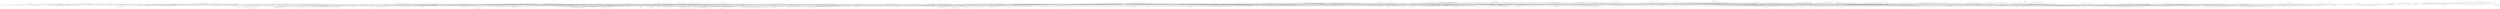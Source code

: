 graph {



	10 [height="0.40", level="3", pos="-12642.99,10174.56", width="2.96"];
	1000 [height="0.47", level="2", pos="9011.60,-15752.59", width="2.28"];
	1003 [height="0.40", level="3", pos="5088.00,11653.66", width="2.21"];
	1004 [height="0.40", level="3", pos="-7618.89,2570.94", width="3.54"];
	1005 [height="0.47", level="2", pos="5892.17,-11910.79", width="4.06"];
	1006 [height="0.28", level="5", pos="-18054.05,-7015.09", width="0.75"];
	1007 [height="0.47", level="2", pos="-7937.21,-9118.62", width="1.82"];
	1008 [height="0.40", level="3", pos="-4269.82,1141.80", width="2.58"];
	1010 [height="0.40", level="3", pos="-13303.87,24139.68", width="1.94"];
	1011 [height="0.28", level="5", pos="-6749.05,5719.62", width="0.76"];
	1013 [height="0.28", level="5", pos="14355.99,2622.67", width="1.61"];
	1015 [height="0.40", level="3", pos="32146.37,-2264.66", width="2.19"];
	1017 [height="0.28", level="5", pos="-12661.29,1099.99", width="0.43"];
	1019 [height="0.32", level="4", pos="-15707.93,-12258.95", width="1.33"];
	1020 [height="0.40", level="3", pos="-23100.61,-17123.49", width="2.42"];
	1021 [height="0.56", level="1", pos="-5132.26,528.03", width="4.22"];
	1022 [height="0.28", level="5", pos="2253.07,-723.03", width="1.85"];
	1023 [height="0.40", level="3", pos="-4789.64,24024.81", width="1.90"];
	1024 [height="0.28", level="5", pos="-26628.98,-5683.62", width="2.32"];
	1025 [height="0.47", level="2", pos="-4174.11,-13001.78", width="2.97"];
	1029 [height="0.56", level="1", pos="-813.64,-16537.99", width="1.57"];
	103 [height="0.28", level="5", pos="22976.90,12456.60", width="1.06"];
	1030 [height="0.47", level="2", pos="17674.89,8395.62", width="1.21"];
	1031 [height="0.28", level="5", pos="5565.54,22.38", width="1.32"];
	1032 [height="0.32", level="4", pos="23260.71,-10915.77", width="1.71"];
	1033 [height="0.32", level="4", pos="7487.60,-2612.01", width="1.94"];
	1035 [height="0.28", level="5", pos="-8559.33,-219.58", width="0.60"];
	1037 [height="0.28", level="5", pos="-1544.90,-5050.25", width="1.58"];
	1038 [height="0.32", level="4", pos="-11281.33,-8272.18", width="1.62"];
	1039 [height="0.28", level="5", pos="-3172.91,-2983.75", width="1.86"];
	1040 [height="0.56", level="1", pos="-15499.35,12134.35", width="3.67"];
	1041 [height="0.56", level="1", pos="4787.24,-21094.17", width="1.31"];
	1042 [height="0.28", level="5", pos="12103.10,-11008.71", width="0.85"];
	1043 [height="0.40", level="3", pos="-18406.29,-10489.37", width="2.58"];
	1044 [height="0.28", level="5", pos="2645.68,9891.40", width="0.82"];
	1045 [height="0.28", level="5", pos="-15646.65,-16288.95", width="1.81"];
	1049 [height="0.28", level="5", pos="-24090.17,-3744.92", width="1.11"];
	1050 [height="0.47", level="2", pos="3848.93,-8650.40", width="0.74"];
	1053 [height="0.28", level="5", pos="-5850.73,-12312.53", width="1.14"];
	1054 [height="0.32", level="4", pos="-305.96,785.94", width="1.92"];
	1057 [height="0.40", level="3", pos="-1929.77,-9321.24", width="1.56"];
	1059 [height="0.40", level="3", pos="-26978.09,-244.19", width="1.04"];
	106 [height="0.56", level="1", pos="-17437.56,13615.20", width="2.47"];
	1060 [height="0.32", level="4", pos="-11668.21,8192.54", width="1.46"];
	1061 [height="0.28", level="5", pos="14199.17,8828.28", width="1.32"];
	1062 [height="0.40", level="3", pos="-462.62,-8242.95", width="1.88"];
	1064 [height="0.28", level="5", pos="12509.11,-13567.58", width="1.42"];
	1065 [height="0.32", level="4", pos="-6181.92,-4347.89", width="1.38"];
	1067 [height="0.47", level="2", pos="7384.59,-2003.87", width="2.60"];
	1069 [height="0.40", level="3", pos="6579.92,-282.85", width="0.53"];
	107 [height="0.47", level="2", pos="-8096.73,15452.33", width="2.51"];
	1070 [height="0.56", level="1", pos="1159.06,-11813.92", width="4.35"];
	1072 [height="0.28", level="5", pos="19741.01,-119.32", width="0.65"];
	1074 [height="0.40", level="3", pos="5407.51,-2405.12", width="2.85"];
	1075 [height="0.56", level="1", pos="-8058.30,-17043.42", width="1.75"];
	1076 [height="0.47", level="2", pos="13460.10,19483.76", width="2.61"];
	1077 [height="0.47", level="2", pos="-13763.69,-11633.54", width="3.26"];
	1078 [height="0.56", level="1", pos="25565.00,6801.02", width="3.28"];
	1079 [height="0.56", level="1", pos="11365.88,5203.52", width="2.42"];
	108 [height="0.40", level="3", pos="14023.15,-13308.44", width="1.82"];
	1080 [height="0.47", level="2", pos="-8405.24,7085.05", width="3.31"];
	1082 [height="0.28", level="5", pos="-1640.17,-3314.23", width="1.08"];
	1088 [height="0.32", level="4", pos="22769.33,-8976.38", width="1.19"];
	1090 [height="0.40", level="3", pos="4377.19,-11861.46", width="1.17"];
	1091 [height="0.47", level="2", pos="-10338.85,10770.11", width="2.25"];
	1092 [height="0.40", level="3", pos="20710.23,-17871.08", width="0.97"];
	1093 [height="0.28", level="5", pos="-5505.00,5361.15", width="1.29"];
	1094 [height="0.28", level="5", pos="7083.18,16461.81", width="1.99"];
	1095 [height="0.56", level="1", pos="-7538.51,9443.13", width="3.25"];
	1096 [height="0.28", level="5", pos="-7295.85,11793.79", width="0.94"];
	1097 [height="0.56", level="1", pos="-13591.34,8498.80", width="2.69"];
	1098 [height="0.28", level="5", pos="9819.21,13038.96", width="1.14"];
	11 [height="0.28", level="5", pos="5447.06,4088.53", width="0.51"];
	1100 [height="0.47", level="2", pos="-1725.61,-6936.02", width="2.11"];
	1101 [height="0.32", level="4", pos="-22198.55,14936.85", width="0.36"];
	1102 [height="0.32", level="4", pos="-8437.26,3195.08", width="1.07"];
	1103 [height="0.32", level="4", pos="-24094.79,-5672.88", width="2.25"];
	1104 [height="0.47", level="2", pos="12619.61,-3043.64", width="1.81"];
	1109 [height="0.56", level="1", pos="5196.59,-3283.69", width="1.64"];
	1110 [height="0.40", level="3", pos="288.83,-12454.96", width="2.24"];
	1112 [height="0.40", level="3", pos="4239.47,-18164.18", width="0.90"];
	1114 [height="0.47", level="2", pos="-10954.89,14932.88", width="2.81"];
	1115 [height="0.28", level="5", pos="-2742.25,-15874.26", width="1.24"];
	1116 [height="0.40", level="3", pos="-13880.81,-8927.15", width="3.08"];
	1118 [height="0.28", level="5", pos="-2595.09,-2942.69", width="0.42"];
	1119 [height="0.28", level="5", pos="11969.89,-19960.40", width="0.90"];
	112 [height="0.40", level="3", pos="19045.30,-5181.02", width="2.49"];
	1120 [height="0.40", level="3", pos="5490.88,-11280.81", width="1.60"];
	1121 [height="0.28", level="5", pos="-4973.67,-19263.44", width="1.43"];
	1123 [height="0.56", level="1", pos="1607.30,-9047.92", width="2.47"];
	1124 [height="0.40", level="3", pos="4055.68,14195.12", width="1.82"];
	1125 [height="0.28", level="5", pos="26785.04,20131.35", width="0.79"];
	1126 [height="0.47", level="2", pos="-1853.26,23136.75", width="2.81"];
	1128 [height="0.56", level="1", pos="1045.71,5938.72", width="1.54"];
	1129 [height="0.40", level="3", pos="-12198.30,5496.24", width="1.78"];
	113 [height="0.47", level="2", pos="19322.22,-10467.23", width="3.54"];
	1130 [height="0.47", level="2", pos="-14294.69,-3612.35", width="1.82"];
	1131 [height="0.28", level="5", pos="975.06,4958.14", width="1.25"];
	1133 [height="0.47", level="2", pos="19365.64,9648.70", width="2.57"];
	1134 [height="0.28", level="5", pos="-9810.08,-14464.16", width="0.82"];
	1137 [height="0.56", level="1", pos="24561.37,20375.72", width="3.38"];
	1138 [height="0.47", level="2", pos="-3925.45,14877.51", width="1.74"];
	114 [height="0.28", level="5", pos="13944.34,-10486.23", width="1.38"];
	1140 [height="0.47", level="2", pos="-14746.02,9865.96", width="1.42"];
	1141 [height="0.47", level="2", pos="-3130.09,8059.65", width="3.06"];
	1142 [height="0.56", level="1", pos="25945.24,-13104.30", width="2.40"];
	1145 [height="0.47", level="2", pos="-6790.66,2220.17", width="1.39"];
	1148 [height="0.40", level="3", pos="2530.85,-19247.24", width="2.03"];
	1149 [height="0.40", level="3", pos="-942.22,301.41", width="2.83"];
	1150 [height="0.47", level="2", pos="1974.09,-651.94", width="1.76"];
	1151 [height="0.32", level="4", pos="-625.74,-4834.38", width="2.00"];
	1152 [height="0.28", level="5", pos="3430.03,23551.22", width="0.75"];
	1153 [height="0.28", level="5", pos="10123.08,-19973.39", width="1.38"];
	1154 [height="0.28", level="5", pos="13510.88,-2844.40", width="0.85"];
	1156 [height="0.40", level="3", pos="-8647.59,-3495.29", width="2.00"];
	1157 [height="0.32", level="4", pos="6464.62,-17531.19", width="1.64"];
	1158 [height="0.40", level="3", pos="-11682.67,-15089.40", width="1.42"];
	1159 [height="0.32", level="4", pos="-15312.25,-3989.52", width="1.10"];
	116 [height="0.56", level="1", pos="17535.38,-22941.99", width="1.92"];
	1160 [height="0.28", level="5", pos="9663.48,2029.15", width="1.49"];
	1161 [height="0.32", level="4", pos="11574.13,20162.52", width="2.26"];
	1162 [height="0.28", level="5", pos="-305.34,-9141.25", width="1.33"];
	1163 [height="0.28", level="5", pos="-9897.74,-3113.88", width="0.72"];
	1164 [height="0.40", level="3", pos="2811.69,-2924.66", width="2.15"];
	1165 [height="0.56", level="1", pos="-1716.52,1697.27", width="2.42"];
	1167 [height="0.56", level="1", pos="17939.99,20891.61", width="3.67"];
	117 [height="0.32", level="4", pos="-6184.69,4928.34", width="1.74"];
	1172 [height="0.28", level="5", pos="14167.53,-3312.50", width="0.51"];
	1173 [height="0.28", level="5", pos="26660.48,5018.12", width="2.40"];
	1174 [height="0.40", level="3", pos="517.95,2618.03", width="1.57"];
	1177 [height="0.32", level="4", pos="-7409.29,-2529.44", width="1.47"];
	1178 [height="0.47", level="2", pos="-19811.02,-9162.00", width="3.07"];
	1179 [height="0.28", level="5", pos="-2011.29,-15173.41", width="0.85"];
	1180 [height="0.40", level="3", pos="13732.97,20787.54", width="2.00"];
	1181 [height="0.32", level="4", pos="-3179.33,-6195.21", width="1.86"];
	1182 [height="0.40", level="3", pos="-5196.85,3578.73", width="3.07"];
	1183 [height="0.28", level="5", pos="7127.37,-5118.66", width="1.19"];
	1184 [height="0.47", level="2", pos="-18257.20,-17532.42", width="1.92"];
	1186 [height="0.40", level="3", pos="6777.72,-3368.71", width="2.06"];
	119 [height="0.47", level="2", pos="-6928.98,-6334.20", width="1.92"];
	1192 [height="0.32", level="4", pos="4028.29,303.23", width="1.71"];
	1194 [height="0.32", level="4", pos="10100.36,6586.10", width="1.93"];
	1196 [height="0.40", level="3", pos="-21875.45,-16045.61", width="0.69"];
	1197 [height="0.47", level="2", pos="-11666.28,-5576.66", width="2.17"];
	1198 [height="0.28", level="5", pos="16281.94,-22631.50", width="1.43"];
	1199 [height="0.28", level="5", pos="-26372.63,4598.85", width="1.57"];
	12 [height="0.32", level="4", pos="-17067.41,-21304.76", width="0.85"];
	1201 [height="0.40", level="3", pos="-10784.39,-11077.23", width="2.31"];
	1203 [height="0.32", level="4", pos="-18473.28,-1082.84", width="2.49"];
	1204 [height="0.40", level="3", pos="20538.14,-4756.82", width="1.60"];
	1205 [height="0.28", level="5", pos="-20197.46,4158.50", width="1.49"];
	1206 [height="0.28", level="5", pos="-10635.34,-4011.29", width="0.92"];
	1210 [height="0.28", level="5", pos="10188.20,-10826.72", width="1.15"];
	1211 [height="0.28", level="5", pos="-4785.60,-24715.72", width="0.60"];
	1212 [height="0.47", level="2", pos="3623.40,25184.67", width="3.94"];
	1213 [height="0.47", level="2", pos="-4293.84,8402.15", width="2.56"];
	1214 [height="0.28", level="5", pos="-9324.48,5601.97", width="0.76"];
	1217 [height="0.40", level="3", pos="-4970.05,-1932.81", width="1.00"];
	1218 [height="0.47", level="2", pos="-9349.42,24725.03", width="0.97"];
	1219 [height="0.28", level="5", pos="20529.56,-8637.46", width="1.36"];
	122 [height="0.40", level="3", pos="6509.21,-1241.40", width="2.54"];
	1220 [height="0.56", level="1", pos="-549.20,-8491.38", width="3.31"];
	1221 [height="0.56", level="1", pos="-2227.26,-2561.38", width="2.17"];
	1223 [height="0.40", level="3", pos="25.15,14697.25", width="2.10"];
	1224 [height="0.28", level="5", pos="-2482.39,-22494.62", width="0.65"];
	1225 [height="0.32", level="4", pos="-10761.93,-1901.62", width="1.90"];
	1226 [height="0.28", level="5", pos="11931.72,-6481.26", width="0.71"];
	1229 [height="0.47", level="2", pos="13849.62,-20379.47", width="1.49"];
	123 [height="0.40", level="3", pos="6531.08,12805.30", width="2.19"];
	1230 [height="0.28", level="5", pos="-23226.99,-1569.08", width="1.82"];
	1231 [height="0.56", level="1", pos="-21308.90,20462.38", width="2.96"];
	1232 [height="0.28", level="5", pos="7829.91,3707.61", width="1.58"];
	1236 [height="0.56", level="1", pos="16686.24,18053.72", width="3.28"];
	1237 [height="0.28", level="5", pos="17848.21,-7915.86", width="1.26"];
	1238 [height="0.47", level="2", pos="-22273.80,2023.68", width="1.83"];
	124 [height="0.28", level="5", pos="13340.13,-2591.65", width="1.29"];
	1240 [height="0.28", level="5", pos="-21074.59,3001.15", width="0.93"];
	1241 [height="0.56", level="1", pos="16175.26,449.80", width="1.22"];
	1242 [height="0.28", level="5", pos="8709.09,-25347.84", width="1.44"];
	1243 [height="0.28", level="5", pos="-193.32,-19126.61", width="1.43"];
	1244 [height="0.40", level="3", pos="-15164.46,6096.23", width="2.14"];
	1245 [height="0.56", level="1", pos="1944.56,-13196.41", width="1.38"];
	1246 [height="0.28", level="5", pos="4695.74,-15417.56", width="0.79"];
	1248 [height="0.28", level="5", pos="-1055.71,2627.84", width="1.92"];
	125 [height="0.40", level="3", pos="-2366.83,-2834.21", width="1.82"];
	1250 [height="0.47", level="2", pos="10958.78,-13968.62", width="3.86"];
	1251 [height="0.32", level="4", pos="24093.91,221.59", width="0.36"];
	1253 [height="0.47", level="2", pos="12351.67,6289.84", width="1.24"];
	1254 [height="0.47", level="2", pos="4520.34,-2524.42", width="2.47"];
	1256 [height="0.40", level="3", pos="4317.41,-15763.01", width="0.97"];
	1257 [height="0.28", level="5", pos="3637.14,-104.86", width="0.92"];
	1258 [height="0.32", level="4", pos="7736.49,514.03", width="1.26"];
	1259 [height="0.40", level="3", pos="11591.51,20984.59", width="2.39"];
	1260 [height="0.40", level="3", pos="10966.46,-25596.15", width="1.76"];
	1262 [height="0.28", level="5", pos="-7081.83,9333.29", width="1.06"];
	1266 [height="0.28", level="5", pos="6219.22,-45.29", width="2.28"];
	1268 [height="0.56", level="1", pos="-5533.56,-15764.55", width="2.33"];
	127 [height="0.28", level="5", pos="-393.54,-5828.37", width="2.08"];
	1271 [height="0.28", level="5", pos="-5959.53,-5596.07", width="1.15"];
	1272 [height="0.47", level="2", pos="-2822.43,-14553.07", width="4.31"];
	1274 [height="0.40", level="3", pos="-582.84,-13935.17", width="3.79"];
	1276 [height="0.40", level="3", pos="-6002.27,-8829.17", width="2.65"];
	1277 [height="0.28", level="5", pos="2953.13,-17345.90", width="1.01"];
	1278 [height="0.28", level="5", pos="9002.93,-20028.76", width="1.25"];
	1279 [height="0.40", level="3", pos="14427.70,-16299.05", width="3.26"];
	128 [height="0.40", level="3", pos="10086.77,-8478.07", width="1.17"];
	1280 [height="0.28", level="5", pos="-5535.01,12833.26", width="1.85"];
	1281 [height="0.40", level="3", pos="3045.51,-2243.87", width="2.85"];
	1283 [height="0.32", level="4", pos="-8704.01,25185.54", width="1.97"];
	1284 [height="0.40", level="3", pos="-11968.24,8630.89", width="1.93"];
	1287 [height="0.28", level="5", pos="-3276.15,-23038.03", width="1.12"];
	1289 [height="0.28", level="5", pos="8260.95,-8976.74", width="1.38"];
	129 [height="0.28", level="5", pos="-21183.64,-4080.44", width="1.21"];
	1290 [height="0.40", level="3", pos="-19146.78,2721.98", width="2.21"];
	1292 [height="0.28", level="5", pos="-8603.68,22525.47", width="0.85"];
	1296 [height="0.56", level="1", pos="-9873.54,-8200.34", width="2.06"];
	1299 [height="0.40", level="3", pos="-8253.29,12150.60", width="2.43"];
	13 [height="0.28", level="5", pos="231.19,-10189.75", width="0.97"];
	130 [height="0.28", level="5", pos="6800.42,-21860.03", width="1.51"];
	1300 [height="0.56", level="1", pos="17588.60,7700.79", width="4.04"];
	1301 [height="0.40", level="3", pos="-8360.55,-15459.74", width="1.46"];
	1302 [height="0.47", level="2", pos="-12942.02,15949.97", width="2.90"];
	1303 [height="0.28", level="5", pos="-4873.50,-6990.67", width="1.21"];
	1304 [height="0.40", level="3", pos="1808.05,-14418.88", width="1.19"];
	1305 [height="0.47", level="2", pos="-10033.55,1288.21", width="0.76"];
	1307 [height="0.40", level="3", pos="-27787.15,-4024.25", width="1.96"];
	131 [height="0.28", level="5", pos="-986.54,10627.11", width="1.22"];
	1313 [height="0.28", level="5", pos="26270.56,-5453.47", width="0.89"];
	1315 [height="0.47", level="2", pos="-1937.03,-9808.25", width="2.71"];
	1317 [height="0.32", level="4", pos="-16910.37,-13802.07", width="2.24"];
	1319 [height="0.28", level="5", pos="-7367.47,1933.35", width="0.50"];
	132 [height="0.40", level="3", pos="-683.18,7067.18", width="0.67"];
	1321 [height="0.28", level="5", pos="-6113.26,20327.89", width="1.62"];
	1322 [height="0.28", level="5", pos="-17946.05,4484.98", width="2.58"];
	1323 [height="0.28", level="5", pos="-16637.08,9705.24", width="1.31"];
	1324 [height="0.28", level="5", pos="-21630.37,9125.01", width="2.22"];
	1325 [height="0.47", level="2", pos="6220.96,-6458.37", width="3.00"];
	133 [height="0.40", level="3", pos="-547.54,-334.59", width="2.29"];
	1331 [height="0.56", level="1", pos="-11207.56,-440.44", width="1.40"];
	1334 [height="0.40", level="3", pos="21540.49,14927.85", width="0.94"];
	1335 [height="0.28", level="5", pos="30461.53,-4950.32", width="0.54"];
	1336 [height="0.40", level="3", pos="2781.27,16804.33", width="2.53"];
	1339 [height="0.28", level="5", pos="-6856.80,12305.23", width="1.29"];
	1340 [height="0.28", level="5", pos="-9814.40,-4166.53", width="0.83"];
	1342 [height="0.28", level="5", pos="5770.71,-16809.24", width="0.43"];
	1343 [height="0.28", level="5", pos="-4922.32,1215.31", width="1.25"];
	1344 [height="0.28", level="5", pos="-12924.72,-2000.44", width="0.61"];
	1345 [height="0.28", level="5", pos="-7222.67,-4530.49", width="0.94"];
	1346 [height="0.32", level="4", pos="8548.67,-1948.10", width="1.97"];
	1347 [height="0.56", level="1", pos="3958.91,-17545.87", width="0.89"];
	1348 [height="0.47", level="2", pos="18172.94,-15225.61", width="2.01"];
	135 [height="0.40", level="3", pos="10115.06,13814.53", width="2.31"];
	1350 [height="0.32", level="4", pos="-11263.15,-6058.83", width="1.40"];
	1351 [height="0.28", level="5", pos="-6928.59,-7871.10", width="0.67"];
	1352 [height="0.28", level="5", pos="1412.51,-8613.82", width="2.19"];
	1353 [height="0.32", level="4", pos="9200.68,-19345.55", width="2.12"];
	1355 [height="0.47", level="2", pos="3596.85,3342.99", width="2.75"];
	1356 [height="0.28", level="5", pos="1461.85,17617.06", width="1.92"];
	1357 [height="0.40", level="3", pos="3466.76,14706.54", width="1.26"];
	1358 [height="0.47", level="2", pos="-3619.99,-5965.94", width="3.25"];
	136 [height="0.32", level="4", pos="20588.31,235.64", width="1.94"];
	1360 [height="0.28", level="5", pos="1384.81,-17979.31", width="0.97"];
	1363 [height="0.32", level="4", pos="14376.14,653.85", width="2.50"];
	1364 [height="0.28", level="5", pos="-19499.01,-21239.23", width="0.82"];
	1368 [height="0.28", level="5", pos="25288.87,-6459.21", width="1.17"];
	1369 [height="0.28", level="5", pos="-17561.12,284.55", width="1.08"];
	1371 [height="0.40", level="3", pos="-11914.41,2158.67", width="2.53"];
	1372 [height="0.28", level="5", pos="-4923.73,-6945.55", width="0.83"];
	1375 [height="0.32", level="4", pos="-25629.30,2711.84", width="1.99"];
	1376 [height="0.47", level="2", pos="1305.62,-14455.77", width="0.86"];
	1378 [height="0.40", level="3", pos="4145.60,-21587.52", width="1.31"];
	1379 [height="0.28", level="5", pos="-18033.74,8198.86", width="2.17"];
	1380 [height="0.32", level="4", pos="-16422.00,-6154.14", width="0.79"];
	1382 [height="0.40", level="3", pos="-24646.58,-3825.32", width="1.69"];
	1383 [height="0.40", level="3", pos="10938.65,-12314.37", width="1.43"];
	1384 [height="0.47", level="2", pos="-16657.67,-6605.57", width="2.81"];
	1385 [height="0.47", level="2", pos="-11125.60,-3976.94", width="1.24"];
	1387 [height="0.47", level="2", pos="-12056.09,6677.71", width="2.50"];
	1388 [height="0.32", level="4", pos="-7540.05,-1838.90", width="1.12"];
	1389 [height="0.28", level="5", pos="6494.08,-15630.81", width="1.39"];
	1390 [height="0.40", level="3", pos="21610.08,-22903.17", width="0.83"];
	1391 [height="0.32", level="4", pos="-14346.49,11954.10", width="1.29"];
	1392 [height="0.40", level="3", pos="-3668.80,-20300.10", width="1.54"];
	1393 [height="0.40", level="3", pos="1538.36,-5334.83", width="2.25"];
	1394 [height="0.56", level="1", pos="-19260.11,4381.55", width="4.93"];
	1395 [height="0.28", level="5", pos="8952.22,-14355.19", width="1.18"];
	1398 [height="0.32", level="4", pos="20731.21,12848.05", width="1.44"];
	1399 [height="0.40", level="3", pos="-12633.82,-835.85", width="2.43"];
	14 [height="0.47", level="2", pos="-22868.87,-11430.05", width="2.90"];
	140 [height="0.56", level="1", pos="-1045.60,1007.99", width="5.28"];
	1401 [height="0.32", level="4", pos="27026.48,-14087.12", width="0.79"];
	1402 [height="0.40", level="3", pos="459.65,-5156.32", width="2.67"];
	1403 [height="0.28", level="5", pos="-15958.79,20547.44", width="1.72"];
	1404 [height="0.47", level="2", pos="20.53,-14017.02", width="1.62"];
	1405 [height="0.47", level="2", pos="27773.44,-227.63", width="1.17"];
	1406 [height="0.28", level="5", pos="-6870.49,-3554.23", width="1.61"];
	1409 [height="0.28", level="5", pos="-10632.13,-2561.27", width="1.26"];
	141 [height="0.28", level="5", pos="-17439.47,-11674.36", width="1.89"];
	1410 [height="0.56", level="1", pos="-16116.70,6765.97", width="2.86"];
	1411 [height="0.56", level="1", pos="-3131.73,6532.91", width="2.42"];
	1412 [height="0.28", level="5", pos="7482.77,13250.04", width="1.56"];
	1413 [height="0.47", level="2", pos="-13011.72,764.94", width="1.39"];
	1415 [height="0.40", level="3", pos="6375.54,16328.19", width="2.65"];
	1416 [height="0.40", level="3", pos="14478.07,-10744.59", width="1.35"];
	1417 [height="0.32", level="4", pos="-4437.88,-13778.67", width="0.90"];
	1418 [height="0.32", level="4", pos="-4153.68,-4028.78", width="1.79"];
	1420 [height="0.40", level="3", pos="4254.84,-9764.04", width="1.93"];
	1421 [height="0.47", level="2", pos="-7042.67,18022.08", width="3.58"];
	1426 [height="0.28", level="5", pos="-1967.68,13851.43", width="0.46"];
	1427 [height="0.28", level="5", pos="17674.75,-6599.43", width="1.06"];
	1429 [height="0.40", level="3", pos="10210.47,8198.16", width="2.81"];
	143 [height="0.28", level="5", pos="-15890.39,8823.14", width="0.99"];
	1430 [height="0.47", level="2", pos="-13847.20,9977.21", width="2.28"];
	1431 [height="0.40", level="3", pos="16209.05,-11528.07", width="1.08"];
	1434 [height="0.32", level="4", pos="-19908.26,14697.07", width="1.10"];
	1436 [height="0.40", level="3", pos="20022.01,-4552.70", width="1.78"];
	1438 [height="0.32", level="4", pos="2124.86,3540.97", width="1.81"];
	144 [height="0.28", level="5", pos="-10553.57,22345.79", width="1.51"];
	1440 [height="0.47", level="2", pos="-27419.71,15724.89", width="1.33"];
	1443 [height="0.40", level="3", pos="7485.53,-3126.54", width="2.58"];
	1444 [height="0.28", level="5", pos="6797.46,-4140.49", width="0.89"];
	1446 [height="0.40", level="3", pos="16105.36,-9734.12", width="0.89"];
	1447 [height="0.28", level="5", pos="21082.11,5707.17", width="2.17"];
	1448 [height="0.47", level="2", pos="-13738.96,-2273.39", width="3.10"];
	145 [height="0.56", level="1", pos="-19006.03,17123.61", width="0.64"];
	1451 [height="0.32", level="4", pos="-11447.53,-7895.04", width="1.64"];
	1454 [height="0.28", level="5", pos="-11542.89,23539.24", width="1.26"];
	1457 [height="0.40", level="3", pos="6538.35,-21318.58", width="2.47"];
	1458 [height="0.32", level="4", pos="10450.04,-3497.71", width="2.03"];
	1459 [height="0.28", level="5", pos="-7365.93,-11370.65", width="0.57"];
	1463 [height="0.40", level="3", pos="4503.25,6489.00", width="2.71"];
	1464 [height="0.32", level="4", pos="-27040.16,-5738.85", width="1.07"];
	1465 [height="0.40", level="3", pos="21591.88,-13082.93", width="1.92"];
	1470 [height="0.47", level="2", pos="24321.40,6062.91", width="2.69"];
	1471 [height="0.40", level="3", pos="-17724.15,-4964.35", width="2.69"];
	1474 [height="0.40", level="3", pos="21393.27,-5895.34", width="2.46"];
	1475 [height="0.40", level="3", pos="-2353.28,-5128.27", width="1.51"];
	1477 [height="0.32", level="4", pos="-2526.79,39.02", width="2.28"];
	1479 [height="0.32", level="4", pos="1444.75,-697.75", width="0.49"];
	1480 [height="0.47", level="2", pos="29566.67,9649.04", width="3.25"];
	1482 [height="0.56", level="1", pos="19152.47,-58.70", width="0.71"];
	1483 [height="0.47", level="2", pos="5232.58,2055.79", width="3.00"];
	1484 [height="0.47", level="2", pos="19895.98,-9502.55", width="4.18"];
	1485 [height="0.56", level="1", pos="29372.92,-803.32", width="4.04"];
	1486 [height="0.28", level="5", pos="-12873.80,8056.74", width="1.17"];
	1489 [height="0.40", level="3", pos="8382.21,-12834.43", width="1.24"];
	1490 [height="0.32", level="4", pos="32473.08,-3265.95", width="1.69"];
	1491 [height="0.32", level="4", pos="-9640.69,7793.24", width="1.94"];
	1492 [height="0.40", level="3", pos="-4911.38,-816.61", width="3.79"];
	1494 [height="0.32", level="4", pos="-14263.54,-8307.88", width="1.28"];
	1495 [height="0.47", level="2", pos="-13141.49,-4337.87", width="1.58"];
	1496 [height="0.28", level="5", pos="8102.74,16333.78", width="1.60"];
	1497 [height="0.28", level="5", pos="4743.05,114.18", width="0.82"];
	1499 [height="0.28", level="5", pos="23413.98,-3689.94", width="1.78"];
	15 [height="0.40", level="3", pos="-13322.64,17197.04", width="2.35"];
	150 [height="0.56", level="1", pos="-12302.97,-6282.99", width="2.06"];
	1501 [height="0.47", level="2", pos="-3865.15,-7849.69", width="2.57"];
	1502 [height="0.40", level="3", pos="-16333.59,9468.88", width="2.14"];
	1504 [height="0.40", level="3", pos="5800.41,-5243.11", width="0.94"];
	1506 [height="0.28", level="5", pos="-20794.86,-13969.16", width="0.86"];
	1507 [height="0.28", level="5", pos="-6638.70,1386.11", width="0.83"];
	151 [height="0.40", level="3", pos="27155.97,-2516.67", width="3.12"];
	1511 [height="0.40", level="3", pos="14653.05,-6040.00", width="1.21"];
	1512 [height="0.28", level="5", pos="8983.21,-18860.34", width="0.99"];
	1513 [height="0.56", level="1", pos="10267.13,-13240.17", width="2.10"];
	1514 [height="0.28", level="5", pos="-6478.27,2805.38", width="0.68"];
	1517 [height="0.40", level="3", pos="3442.23,-15411.44", width="0.74"];
	1518 [height="0.28", level="5", pos="960.46,28520.55", width="1.51"];
	1519 [height="0.28", level="5", pos="13433.80,20239.06", width="1.22"];
	152 [height="0.32", level="4", pos="-311.73,-13506.71", width="1.78"];
	1520 [height="0.56", level="1", pos="12530.99,-26911.45", width="3.07"];
	1522 [height="0.32", level="4", pos="-4735.26,12437.54", width="1.50"];
	1523 [height="0.28", level="5", pos="-10859.72,-7640.48", width="1.19"];
	1525 [height="0.40", level="3", pos="-931.98,-3764.95", width="2.01"];
	1527 [height="0.47", level="2", pos="-8817.04,15535.20", width="2.12"];
	1528 [height="0.47", level="2", pos="-7367.43,-4846.46", width="2.12"];
	1530 [height="0.40", level="3", pos="-5314.65,-4547.11", width="2.24"];
	1532 [height="0.32", level="4", pos="-1265.80,-3464.42", width="1.99"];
	1533 [height="0.47", level="2", pos="14142.59,-6766.90", width="1.42"];
	1534 [height="0.40", level="3", pos="-17642.43,724.46", width="1.03"];
	1535 [height="0.40", level="3", pos="3457.62,5628.31", width="1.76"];
	1537 [height="0.28", level="5", pos="-8248.42,11248.88", width="2.24"];
	1538 [height="0.28", level="5", pos="6848.94,9039.43", width="1.39"];
	1539 [height="0.32", level="4", pos="2540.41,5831.77", width="1.29"];
	1540 [height="0.47", level="2", pos="6439.17,-4486.46", width="1.97"];
	1541 [height="0.32", level="4", pos="-11791.86,-6755.56", width="1.71"];
	1542 [height="0.28", level="5", pos="-15360.50,-7983.00", width="0.78"];
	1544 [height="0.40", level="3", pos="8077.15,-14054.86", width="1.38"];
	1547 [height="0.32", level="4", pos="-11873.49,9711.68", width="1.54"];
	1549 [height="0.28", level="5", pos="-12974.94,6641.52", width="1.43"];
	1554 [height="0.32", level="4", pos="-1012.78,-1800.76", width="1.04"];
	1555 [height="0.28", level="5", pos="-25596.00,-3970.02", width="1.62"];
	1556 [height="0.47", level="2", pos="-2868.32,-5442.73", width="2.57"];
	1558 [height="0.40", level="3", pos="-5314.03,-13202.76", width="1.19"];
	1559 [height="0.28", level="5", pos="-518.90,7714.83", width="1.36"];
	1561 [height="0.40", level="3", pos="-13565.19,272.37", width="1.19"];
	1562 [height="0.32", level="4", pos="17912.94,17891.07", width="1.42"];
	1566 [height="0.28", level="5", pos="25262.80,-4698.89", width="1.18"];
	1567 [height="0.32", level="4", pos="-18464.66,700.83", width="1.96"];
	1568 [height="0.32", level="4", pos="-6052.97,5861.83", width="0.99"];
	1569 [height="0.32", level="4", pos="-981.33,-1919.38", width="1.68"];
	157 [height="0.40", level="3", pos="1601.70,6561.42", width="1.56"];
	1570 [height="0.40", level="3", pos="9422.76,4170.07", width="3.21"];
	1572 [height="0.28", level="5", pos="10664.15,-2748.36", width="1.32"];
	1573 [height="0.47", level="2", pos="-11267.54,14221.98", width="4.47"];
	1575 [height="0.32", level="4", pos="3315.26,-4253.65", width="0.99"];
	1576 [height="0.40", level="3", pos="1902.39,15002.16", width="2.76"];
	1578 [height="0.28", level="5", pos="6348.70,23069.39", width="1.36"];
	1580 [height="0.47", level="2", pos="-18370.24,-9969.39", width="1.74"];
	1581 [height="0.56", level="1", pos="25845.41,4330.09", width="3.74"];
	1582 [height="0.32", level="4", pos="-8591.42,9064.28", width="1.69"];
	1583 [height="0.40", level="3", pos="-4612.67,-3379.53", width="0.68"];
	1585 [height="0.28", level="5", pos="-17758.64,-12089.58", width="1.29"];
	1586 [height="0.40", level="3", pos="1308.99,-20606.12", width="3.25"];
	1588 [height="0.32", level="4", pos="4700.77,17816.85", width="1.06"];
	1589 [height="0.56", level="1", pos="-11263.62,10453.03", width="1.65"];
	159 [height="0.56", level="1", pos="-10345.85,-9176.09", width="3.76"];
	1590 [height="0.28", level="5", pos="32095.99,-117.06", width="0.38"];
	1591 [height="0.28", level="5", pos="26411.60,-145.56", width="1.57"];
	1593 [height="0.28", level="5", pos="-7030.55,21708.00", width="1.90"];
	1596 [height="0.32", level="4", pos="2004.96,-722.72", width="2.06"];
	1597 [height="0.28", level="5", pos="3612.39,4015.39", width="1.29"];
	1598 [height="0.28", level="5", pos="1298.14,-5058.44", width="0.85"];
	1599 [height="0.47", level="2", pos="21060.47,6309.09", width="3.19"];
	16 [height="0.47", level="2", pos="-11835.88,-15182.69", width="2.18"];
	160 [height="0.28", level="5", pos="-12591.25,21786.79", width="1.53"];
	1600 [height="0.32", level="4", pos="-25966.07,1245.57", width="0.47"];
	1601 [height="0.47", level="2", pos="5265.22,-11264.52", width="2.15"];
	1603 [height="0.40", level="3", pos="-14986.20,12221.61", width="2.86"];
	1604 [height="0.40", level="3", pos="-12817.16,-11308.63", width="1.83"];
	1605 [height="0.32", level="4", pos="-4365.77,1196.71", width="2.08"];
	1606 [height="0.28", level="5", pos="-20842.00,20023.61", width="0.65"];
	1608 [height="0.28", level="5", pos="10018.74,-7229.19", width="0.28"];
	1609 [height="0.40", level="3", pos="16259.53,-4534.49", width="2.74"];
	1611 [height="0.32", level="4", pos="-14404.97,-5358.98", width="1.33"];
	1612 [height="0.32", level="4", pos="-1974.47,-1073.08", width="0.85"];
	1615 [height="0.32", level="4", pos="28986.32,-2432.00", width="1.56"];
	1616 [height="0.40", level="3", pos="-19428.73,-12606.48", width="3.12"];
	1617 [height="0.32", level="4", pos="4064.73,-4341.31", width="1.58"];
	1618 [height="0.56", level="1", pos="-5077.62,-4151.93", width="1.75"];
	1625 [height="0.28", level="5", pos="14147.34,-23213.37", width="0.79"];
	1626 [height="0.47", level="2", pos="-4752.65,2017.85", width="2.22"];
	1627 [height="0.56", level="1", pos="-4995.34,-5875.75", width="3.65"];
	1628 [height="0.40", level="3", pos="1911.86,-11455.65", width="1.97"];
	1630 [height="0.47", level="2", pos="8173.80,-7287.42", width="2.22"];
	1631 [height="0.47", level="2", pos="13738.61,-18064.03", width="3.10"];
	1633 [height="0.28", level="5", pos="14895.85,-2710.78", width="1.32"];
	1636 [height="0.28", level="5", pos="4875.26,11284.13", width="1.24"];
	1637 [height="0.32", level="4", pos="4257.54,-10572.25", width="0.62"];
	164 [height="0.40", level="3", pos="-17052.65,2684.38", width="2.90"];
	1640 [height="0.32", level="4", pos="-20091.86,-2897.77", width="1.01"];
	1641 [height="0.28", level="5", pos="-13403.18,750.81", width="1.03"];
	1643 [height="0.47", level="2", pos="-12230.86,16055.85", width="1.68"];
	1647 [height="0.28", level="5", pos="3911.52,-670.73", width="0.61"];
	1648 [height="0.40", level="3", pos="-17930.71,20158.35", width="2.71"];
	1652 [height="0.28", level="5", pos="6476.39,-8395.87", width="0.72"];
	1653 [height="0.32", level="4", pos="6132.15,-2557.93", width="1.79"];
	1655 [height="0.28", level="5", pos="3464.20,-9937.45", width="1.15"];
	1657 [height="0.56", level="1", pos="16942.32,13006.90", width="3.65"];
	1658 [height="0.28", level="5", pos="1591.84,-1853.02", width="1.06"];
	1660 [height="0.28", level="5", pos="19947.88,-22927.61", width="1.57"];
	1661 [height="0.28", level="5", pos="-9063.19,14398.81", width="1.38"];
	1662 [height="0.28", level="5", pos="18152.67,2146.24", width="1.61"];
	1663 [height="0.47", level="2", pos="25146.58,-6206.67", width="2.89"];
	1665 [height="0.47", level="2", pos="-13292.72,-4112.56", width="1.22"];
	1667 [height="0.28", level="5", pos="-13126.45,8082.51", width="2.26"];
	1668 [height="0.56", level="1", pos="-9912.34,4892.79", width="4.36"];
	167 [height="0.32", level="4", pos="7833.49,-7216.05", width="1.49"];
	1670 [height="0.47", level="2", pos="-5830.94,-4106.00", width="1.17"];
	1671 [height="0.56", level="1", pos="-26422.05,4010.07", width="1.86"];
	1672 [height="0.28", level="5", pos="-5583.14,-6151.11", width="1.83"];
	1676 [height="0.40", level="3", pos="15666.11,-12364.83", width="1.88"];
	1677 [height="0.28", level="5", pos="-15620.89,-9054.01", width="1.04"];
	1678 [height="0.28", level="5", pos="-13013.62,-7443.26", width="0.97"];
	1679 [height="0.47", level="2", pos="2243.92,10069.65", width="1.18"];
	1680 [height="0.28", level="5", pos="17074.06,-140.12", width="0.74"];
	1681 [height="0.40", level="3", pos="-4083.64,-10726.66", width="3.36"];
	1682 [height="0.40", level="3", pos="19976.14,-10451.18", width="2.89"];
	1684 [height="0.40", level="3", pos="4803.00,-14403.85", width="1.46"];
	1685 [height="0.28", level="5", pos="-17063.62,19986.78", width="1.36"];
	1687 [height="0.40", level="3", pos="2017.84,14376.05", width="1.43"];
	1689 [height="0.32", level="4", pos="14113.15,4008.62", width="1.79"];
	169 [height="0.28", level="5", pos="-10013.54,-12090.71", width="0.61"];
	1691 [height="0.40", level="3", pos="-15481.17,7410.12", width="2.56"];
	1692 [height="0.40", level="3", pos="-17633.45,-15769.62", width="1.58"];
	1693 [height="0.28", level="5", pos="965.40,-17156.14", width="1.18"];
	1694 [height="0.40", level="3", pos="-7604.98,-1154.73", width="1.33"];
	1695 [height="0.47", level="2", pos="5765.18,-6934.96", width="0.92"];
	1696 [height="0.56", level="1", pos="8701.77,-4566.33", width="2.69"];
	1697 [height="0.40", level="3", pos="4632.11,-2030.46", width="0.49"];
	17 [height="0.40", level="3", pos="-1100.12,19729.30", width="1.18"];
	170 [height="0.32", level="4", pos="1453.85,3570.41", width="2.31"];
	1701 [height="0.32", level="4", pos="-2558.85,-21020.33", width="1.46"];
	1704 [height="0.40", level="3", pos="-10708.62,-5877.32", width="2.18"];
	1705 [height="0.28", level="5", pos="-20224.24,-10183.12", width="1.78"];
	1706 [height="0.32", level="4", pos="6609.21,-4043.48", width="1.51"];
	1710 [height="0.28", level="5", pos="-9607.17,-9665.63", width="1.15"];
	1714 [height="0.40", level="3", pos="-10806.35,-10675.86", width="1.90"];
	1716 [height="0.47", level="2", pos="-20838.87,-5802.06", width="2.97"];
	1717 [height="0.40", level="3", pos="-27580.94,-8792.31", width="2.57"];
	1718 [height="0.28", level="5", pos="1423.90,9404.78", width="1.46"];
	1719 [height="0.28", level="5", pos="-7971.07,-3027.36", width="1.46"];
	1720 [height="0.32", level="4", pos="-17140.51,-18941.23", width="1.03"];
	1721 [height="0.28", level="5", pos="19700.58,-17913.69", width="0.88"];
	1724 [height="0.40", level="3", pos="-20872.93,-9930.41", width="2.47"];
	1726 [height="0.40", level="3", pos="8101.17,-3766.65", width="2.18"];
	1727 [height="0.32", level="4", pos="-556.64,21638.14", width="0.58"];
	1730 [height="0.40", level="3", pos="10026.27,-50.92", width="1.24"];
	1731 [height="0.28", level="5", pos="-19054.26,12039.45", width="0.38"];
	1732 [height="0.40", level="3", pos="-10586.66,1784.42", width="1.99"];
	1734 [height="0.32", level="4", pos="-18642.63,17962.48", width="1.61"];
	1736 [height="0.47", level="2", pos="-5616.82,-4610.68", width="1.24"];
	1737 [height="0.32", level="4", pos="-6274.82,-4554.50", width="2.29"];
	1738 [height="0.40", level="3", pos="-24699.88,6273.57", width="1.93"];
	1739 [height="0.56", level="1", pos="-807.21,-971.57", width="2.24"];
	174 [height="0.32", level="4", pos="-21648.63,7014.10", width="1.71"];
	1740 [height="0.47", level="2", pos="-21130.23,10069.58", width="2.50"];
	1741 [height="0.28", level="5", pos="2536.17,-4457.10", width="0.75"];
	1742 [height="0.47", level="2", pos="-1936.67,-2009.75", width="1.78"];
	1746 [height="0.32", level="4", pos="7534.94,-8679.96", width="0.71"];
	1748 [height="0.56", level="1", pos="16829.64,4026.42", width="3.42"];
	1750 [height="0.47", level="2", pos="-2755.45,-5581.22", width="1.90"];
	1754 [height="0.40", level="3", pos="-3455.07,-7134.66", width="0.50"];
	1755 [height="0.40", level="3", pos="10758.70,-15125.17", width="3.15"];
	1759 [height="0.28", level="5", pos="-28090.98,-6582.60", width="0.61"];
	1761 [height="0.40", level="3", pos="21268.51,-12757.13", width="1.18"];
	1763 [height="0.28", level="5", pos="15158.69,2277.80", width="0.43"];
	1764 [height="0.28", level="5", pos="11103.96,9137.29", width="1.42"];
	1765 [height="0.47", level="2", pos="5952.97,-2401.63", width="1.88"];
	1766 [height="0.32", level="4", pos="-4744.34,-7955.81", width="1.35"];
	1767 [height="0.28", level="5", pos="-13622.07,12579.74", width="0.61"];
	1768 [height="0.28", level="5", pos="-26420.94,-10155.68", width="0.69"];
	1772 [height="0.28", level="5", pos="9414.09,-5564.42", width="1.53"];
	1773 [height="0.47", level="2", pos="-12040.45,8962.35", width="1.24"];
	1776 [height="0.28", level="5", pos="1878.73,-4842.30", width="0.71"];
	1777 [height="0.32", level="4", pos="-9114.41,494.96", width="1.76"];
	1778 [height="0.32", level="4", pos="-1007.55,-485.93", width="1.01"];
	1779 [height="0.28", level="5", pos="27214.82,-6586.89", width="0.83"];
	178 [height="0.40", level="3", pos="-13428.87,-18080.89", width="1.64"];
	1780 [height="0.32", level="4", pos="119.05,7255.44", width="1.50"];
	1781 [height="0.32", level="4", pos="-12266.22,8078.06", width="1.14"];
	1783 [height="0.40", level="3", pos="-1692.93,-4815.95", width="1.92"];
	1784 [height="0.28", level="5", pos="2207.17,4986.04", width="1.26"];
	1785 [height="0.40", level="3", pos="3569.67,4497.88", width="2.74"];
	1788 [height="0.40", level="3", pos="8702.93,-25138.44", width="1.62"];
	1789 [height="0.40", level="3", pos="17242.95,-10227.48", width="2.57"];
	179 [height="0.40", level="3", pos="-10422.91,-16480.02", width="1.57"];
	1790 [height="0.28", level="5", pos="809.55,-8713.41", width="1.04"];
	1791 [height="0.28", level="5", pos="8443.49,23974.76", width="1.42"];
	1795 [height="0.32", level="4", pos="-10084.53,-12839.07", width="1.28"];
	1796 [height="0.28", level="5", pos="-7223.88,-4078.23", width="1.88"];
	1797 [height="0.28", level="5", pos="4838.75,8946.71", width="1.07"];
	1798 [height="0.28", level="5", pos="6148.30,21488.67", width="2.65"];
	1799 [height="0.32", level="4", pos="528.88,9324.04", width="1.07"];
	180 [height="0.28", level="5", pos="-17175.58,8666.19", width="1.42"];
	1800 [height="0.28", level="5", pos="-4650.78,15724.91", width="1.46"];
	1801 [height="0.40", level="3", pos="15998.38,-3533.35", width="0.89"];
	1802 [height="0.28", level="5", pos="22306.60,14981.27", width="0.46"];
	1803 [height="0.32", level="4", pos="-6107.59,-23517.27", width="2.25"];
	1807 [height="0.32", level="4", pos="-379.74,8326.51", width="1.68"];
	1809 [height="0.32", level="4", pos="-814.56,-5848.58", width="1.04"];
	181 [height="0.40", level="3", pos="-7580.75,6592.58", width="1.81"];
	1810 [height="0.28", level="5", pos="8476.70,-20457.06", width="1.43"];
	1812 [height="0.28", level="5", pos="-22209.71,7059.00", width="1.15"];
	1815 [height="0.28", level="5", pos="24246.04,10529.71", width="0.83"];
	1818 [height="0.40", level="3", pos="4246.78,-15103.57", width="2.28"];
	1819 [height="0.47", level="2", pos="-19085.11,23204.34", width="3.25"];
	182 [height="0.32", level="4", pos="22996.63,6230.64", width="1.35"];
	1822 [height="0.47", level="2", pos="-2293.38,-23023.44", width="1.14"];
	1824 [height="0.47", level="2", pos="-7199.71,2623.45", width="3.56"];
	1828 [height="0.56", level="1", pos="-2624.37,-11757.20", width="2.42"];
	1829 [height="0.40", level="3", pos="31865.82,1636.79", width="1.88"];
	1830 [height="0.32", level="4", pos="-14856.17,11221.62", width="1.58"];
	1832 [height="0.40", level="3", pos="3099.94,-1890.65", width="2.51"];
	1833 [height="0.28", level="5", pos="-5343.49,10606.48", width="1.21"];
	1839 [height="0.47", level="2", pos="27706.80,-5522.73", width="2.03"];
	184 [height="0.40", level="3", pos="-6797.83,1581.41", width="2.69"];
	1841 [height="0.28", level="5", pos="-23776.15,-10102.13", width="1.21"];
	1843 [height="0.28", level="5", pos="-10427.78,-4140.82", width="1.10"];
	1844 [height="0.32", level="4", pos="13281.44,-3743.87", width="1.40"];
	1846 [height="0.40", level="3", pos="-7153.74,-2331.96", width="1.64"];
	1847 [height="0.28", level="5", pos="11009.60,-11411.18", width="0.93"];
	1849 [height="0.47", level="2", pos="660.51,-17001.62", width="1.71"];
	185 [height="0.28", level="5", pos="-9353.84,23923.70", width="1.28"];
	1850 [height="0.28", level="5", pos="2681.64,3400.51", width="1.68"];
	1853 [height="0.56", level="1", pos="12627.33,2720.46", width="3.31"];
	1856 [height="0.40", level="3", pos="3168.79,11856.57", width="0.69"];
	1858 [height="0.47", level="2", pos="4458.50,21116.87", width="1.42"];
	186 [height="0.32", level="4", pos="-4929.71,-4673.71", width="1.88"];
	1864 [height="0.47", level="2", pos="-12804.68,-7592.40", width="1.32"];
	1865 [height="0.32", level="4", pos="30153.87,154.44", width="0.42"];
	1866 [height="0.40", level="3", pos="1190.23,-649.63", width="2.81"];
	1868 [height="0.32", level="4", pos="7387.01,-16251.18", width="1.51"];
	1869 [height="0.28", level="5", pos="5402.75,-2583.46", width="0.69"];
	1870 [height="0.32", level="4", pos="-16136.13,-5824.77", width="1.79"];
	1871 [height="0.56", level="1", pos="-21849.56,-5251.92", width="2.03"];
	1872 [height="0.28", level="5", pos="-6454.23,3356.45", width="0.38"];
	1873 [height="0.56", level="1", pos="-16446.43,-6422.47", width="3.67"];
	1874 [height="0.28", level="5", pos="-10115.65,14213.51", width="1.54"];
	1875 [height="0.47", level="2", pos="11406.94,-23605.23", width="1.03"];
	188 [height="0.32", level="4", pos="16336.48,-5065.06", width="1.21"];
	1880 [height="0.32", level="4", pos="16168.77,-23338.68", width="2.06"];
	1881 [height="0.47", level="2", pos="-4109.03,-3539.24", width="1.61"];
	1882 [height="0.28", level="5", pos="-2556.44,-1051.66", width="0.72"];
	1883 [height="0.40", level="3", pos="16524.26,7627.04", width="1.90"];
	1884 [height="0.56", level="1", pos="5048.56,-1299.62", width="2.65"];
	1887 [height="0.40", level="3", pos="2646.37,-17916.32", width="2.04"];
	1889 [height="0.28", level="5", pos="-6700.07,-19402.72", width="1.00"];
	189 [height="0.32", level="4", pos="3939.15,-866.26", width="1.69"];
	1891 [height="0.56", level="1", pos="-13490.24,1755.86", width="3.31"];
	1892 [height="0.28", level="5", pos="9670.16,-15958.22", width="0.81"];
	1894 [height="0.32", level="4", pos="21313.60,7716.01", width="1.79"];
	1897 [height="0.32", level="4", pos="6278.45,-18566.30", width="0.99"];
	1898 [height="0.32", level="4", pos="-9106.76,-13581.88", width="1.17"];
	1899 [height="0.56", level="1", pos="11622.04,-3947.12", width="1.75"];
	19 [height="0.40", level="3", pos="18685.57,16840.21", width="2.00"];
	190 [height="0.40", level="3", pos="5636.04,-14561.97", width="0.82"];
	1900 [height="0.40", level="3", pos="-12094.48,4921.43", width="3.25"];
	1901 [height="0.28", level="5", pos="-2358.70,3681.04", width="1.56"];
	1902 [height="0.40", level="3", pos="-3178.14,5936.44", width="1.38"];
	1904 [height="0.32", level="4", pos="25616.34,-11802.21", width="1.82"];
	1905 [height="0.40", level="3", pos="22426.27,11695.87", width="1.93"];
	1908 [height="0.47", level="2", pos="-3424.10,17400.46", width="0.58"];
	1909 [height="0.40", level="3", pos="4390.16,10116.76", width="1.56"];
	1910 [height="0.28", level="5", pos="-7523.63,-5268.18", width="0.86"];
	1911 [height="0.47", level="2", pos="17358.36,-19987.20", width="1.46"];
	1912 [height="0.28", level="5", pos="-4401.78,-21033.79", width="0.65"];
	1916 [height="0.28", level="5", pos="23586.10,-5038.44", width="1.36"];
	1918 [height="0.32", level="4", pos="-11750.81,-10617.56", width="0.43"];
	1919 [height="0.32", level="4", pos="2772.71,-9372.77", width="1.88"];
	192 [height="0.28", level="5", pos="3785.18,-8463.89", width="1.50"];
	1920 [height="0.47", level="2", pos="-18376.02,11241.87", width="1.88"];
	1922 [height="0.40", level="3", pos="5231.19,-6665.52", width="2.71"];
	1923 [height="0.40", level="3", pos="3816.96,13833.83", width="2.12"];
	1924 [height="0.47", level="2", pos="17407.92,-25098.79", width="1.22"];
	1925 [height="0.56", level="1", pos="-5660.13,10631.48", width="4.03"];
	1926 [height="0.40", level="3", pos="8144.30,24933.99", width="1.97"];
	1928 [height="0.28", level="5", pos="14666.31,17941.52", width="1.14"];
	1929 [height="0.28", level="5", pos="12566.48,-18075.40", width="1.33"];
	193 [height="0.32", level="4", pos="2775.57,-1691.63", width="2.49"];
	1930 [height="0.47", level="2", pos="-5116.44,-7299.60", width="1.51"];
	1931 [height="0.56", level="1", pos="-5513.40,1367.54", width="2.24"];
	1937 [height="0.32", level="4", pos="-23159.90,-14467.89", width="1.89"];
	1939 [height="0.40", level="3", pos="-9173.09,-5388.99", width="2.46"];
	1940 [height="0.47", level="2", pos="12468.31,1000.57", width="2.86"];
	1941 [height="0.47", level="2", pos="-14877.13,3993.93", width="2.90"];
	1943 [height="0.40", level="3", pos="15933.87,-1139.48", width="2.40"];
	1944 [height="0.40", level="3", pos="-14037.93,-20.39", width="0.74"];
	1949 [height="0.40", level="3", pos="3880.12,-1845.65", width="1.44"];
	1950 [height="0.47", level="2", pos="-17337.65,15740.50", width="1.56"];
	1952 [height="0.47", level="2", pos="-11702.29,6286.61", width="1.38"];
	1953 [height="0.28", level="5", pos="-1075.42,-10062.69", width="1.18"];
	196 [height="0.32", level="4", pos="27498.12,-2749.38", width="2.53"];
	1960 [height="0.28", level="5", pos="-1735.82,-7519.45", width="1.83"];
	1963 [height="0.56", level="1", pos="-429.17,3264.52", width="3.00"];
	1964 [height="0.28", level="5", pos="3524.11,-1024.21", width="1.14"];
	1965 [height="0.32", level="4", pos="-1626.72,-2925.86", width="1.17"];
	1966 [height="0.47", level="2", pos="21991.58,13282.15", width="3.85"];
	1967 [height="0.40", level="3", pos="2553.35,19713.83", width="1.03"];
	1969 [height="0.28", level="5", pos="3661.19,-3100.00", width="0.90"];
	197 [height="0.56", level="1", pos="22248.86,17933.05", width="1.51"];
	1971 [height="0.40", level="3", pos="8879.75,-7045.83", width="2.15"];
	1972 [height="0.47", level="2", pos="-13094.23,18234.80", width="1.68"];
	1973 [height="0.28", level="5", pos="2657.96,10160.17", width="1.21"];
	1975 [height="0.32", level="4", pos="-9552.51,3133.82", width="1.83"];
	1976 [height="0.32", level="4", pos="26459.51,1746.59", width="1.90"];
	1978 [height="0.32", level="4", pos="-10907.23,-8507.24", width="2.49"];
	1979 [height="0.40", level="3", pos="-8481.70,-17603.62", width="1.00"];
	1980 [height="0.28", level="5", pos="-5860.09,-17249.31", width="0.47"];
	1982 [height="0.47", level="2", pos="9578.76,-1064.08", width="3.06"];
	1983 [height="0.40", level="3", pos="7875.83,-1661.53", width="2.65"];
	1986 [height="0.32", level="4", pos="-10475.43,4890.94", width="2.96"];
	1987 [height="0.56", level="1", pos="8493.00,-19557.12", width="2.26"];
	1989 [height="0.28", level="5", pos="13987.89,-11788.97", width="1.28"];
	199 [height="0.40", level="3", pos="12349.64,-2807.48", width="0.65"];
	1991 [height="0.40", level="3", pos="-2081.09,16835.61", width="2.03"];
	1992 [height="0.40", level="3", pos="26166.47,2838.62", width="2.01"];
	1994 [height="0.28", level="5", pos="11652.11,-14811.34", width="1.72"];
	1996 [height="0.47", level="2", pos="-5021.81,-5281.75", width="2.97"];
	1998 [height="0.32", level="4", pos="-2228.17,4567.17", width="1.29"];
	20 [height="0.40", level="3", pos="4646.94,262.55", width="2.86"];
	200 [height="0.40", level="3", pos="886.65,-749.00", width="3.64"];
	2000 [height="0.47", level="2", pos="-5663.43,-8575.04", width="2.67"];
	2002 [height="0.56", level="1", pos="-4866.54,16803.22", width="1.86"];
	2003 [height="0.40", level="3", pos="-12923.89,-314.67", width="3.18"];
	2005 [height="0.32", level="4", pos="7826.81,-13483.57", width="0.88"];
	2006 [height="0.56", level="1", pos="-12148.14,13499.55", width="3.21"];
	2008 [height="0.40", level="3", pos="18672.37,-22749.59", width="1.10"];
	2009 [height="0.40", level="3", pos="-17955.12,6944.68", width="3.46"];
	2010 [height="0.47", level="2", pos="-9651.82,-18203.38", width="1.22"];
	2011 [height="0.28", level="5", pos="-22141.33,4092.96", width="0.88"];
	2012 [height="0.47", level="2", pos="434.60,-16187.28", width="2.03"];
	2014 [height="0.47", level="2", pos="14368.06,-23137.41", width="3.89"];
	2017 [height="0.28", level="5", pos="-2222.70,-8850.12", width="1.40"];
	2018 [height="0.40", level="3", pos="-19619.57,17637.66", width="1.76"];
	202 [height="0.28", level="5", pos="-8493.53,8779.83", width="1.17"];
	2020 [height="0.40", level="3", pos="10946.93,6626.07", width="1.96"];
	2021 [height="0.28", level="5", pos="13143.35,3617.33", width="1.28"];
	2022 [height="0.40", level="3", pos="7907.65,-6474.20", width="2.00"];
	2023 [height="0.28", level="5", pos="18666.23,-12163.80", width="1.31"];
	2024 [height="0.32", level="4", pos="5181.62,245.21", width="1.76"];
	2025 [height="0.47", level="2", pos="-9002.97,-5448.39", width="1.83"];
	2028 [height="0.28", level="5", pos="18491.14,11437.42", width="1.50"];
	2029 [height="0.40", level="3", pos="2496.97,-4536.01", width="2.38"];
	203 [height="0.28", level="5", pos="1581.06,4725.57", width="1.88"];
	2030 [height="0.32", level="4", pos="-12542.25,-1522.41", width="0.60"];
	2031 [height="0.47", level="2", pos="-18193.71,-12409.80", width="1.97"];
	2032 [height="0.40", level="3", pos="19576.94,-13492.77", width="2.04"];
	2033 [height="0.32", level="4", pos="-16372.31,15371.73", width="2.38"];
	2034 [height="0.47", level="2", pos="-14056.43,14017.91", width="4.04"];
	2035 [height="0.28", level="5", pos="-2427.16,4346.43", width="1.26"];
	2037 [height="0.47", level="2", pos="-23986.44,4123.76", width="2.03"];
	2039 [height="0.40", level="3", pos="18639.33,6624.56", width="0.38"];
	204 [height="0.56", level="1", pos="-12745.14,4747.34", width="2.26"];
	2040 [height="0.32", level="4", pos="-2482.59,18893.24", width="1.53"];
	2044 [height="0.47", level="2", pos="-18167.43,3476.75", width="2.94"];
	2046 [height="0.47", level="2", pos="-497.93,-4178.38", width="2.96"];
	2047 [height="0.28", level="5", pos="8258.51,-2402.75", width="1.71"];
	2048 [height="0.28", level="5", pos="13746.08,16941.35", width="1.61"];
	2049 [height="0.47", level="2", pos="9955.55,-1950.05", width="2.81"];
	2050 [height="0.28", level="5", pos="10660.11,3255.00", width="1.49"];
	2051 [height="0.28", level="5", pos="-2826.53,322.48", width="0.57"];
	2052 [height="0.28", level="5", pos="-4358.20,12091.96", width="1.19"];
	2054 [height="0.28", level="5", pos="9581.38,-13543.75", width="1.19"];
	2056 [height="0.47", level="2", pos="2983.07,-4144.93", width="3.15"];
	2057 [height="0.28", level="5", pos="-5257.14,1905.04", width="1.04"];
	2059 [height="0.40", level="3", pos="6961.79,-705.54", width="2.93"];
	2061 [height="0.56", level="1", pos="-10735.63,-6830.22", width="0.61"];
	2062 [height="0.40", level="3", pos="23718.03,19169.60", width="2.25"];
	2063 [height="0.56", level="1", pos="-2220.47,12707.15", width="0.67"];
	2064 [height="0.47", level="2", pos="11401.20,10443.45", width="3.51"];
	2065 [height="0.28", level="5", pos="-10853.93,16159.10", width="0.96"];
	2067 [height="0.28", level="5", pos="-7177.75,-9631.46", width="1.54"];
	2068 [height="0.32", level="4", pos="-3630.78,1803.75", width="2.18"];
	2070 [height="0.47", level="2", pos="-22916.89,21488.59", width="2.25"];
	2073 [height="0.47", level="2", pos="-13072.47,14775.51", width="1.53"];
	2074 [height="0.28", level="5", pos="3048.57,-668.64", width="2.25"];
	2076 [height="0.32", level="4", pos="27388.77,-12545.87", width="1.72"];
	2079 [height="0.56", level="1", pos="17723.32,9187.11", width="4.74"];
	208 [height="0.56", level="1", pos="3520.30,-16278.57", width="1.33"];
	2081 [height="0.32", level="4", pos="-6433.83,-8498.34", width="1.74"];
	2089 [height="0.56", level="1", pos="14988.97,3413.43", width="4.71"];
	209 [height="0.28", level="5", pos="-5468.78,-2188.75", width="1.56"];
	2090 [height="0.40", level="3", pos="94.20,-12644.14", width="2.71"];
	2091 [height="0.28", level="5", pos="6319.99,-4024.45", width="1.21"];
	2092 [height="0.56", level="1", pos="8361.00,7515.92", width="2.31"];
	2095 [height="0.28", level="5", pos="-12627.09,8811.03", width="1.00"];
	2096 [height="0.40", level="3", pos="-11430.30,5209.95", width="2.99"];
	2097 [height="0.40", level="3", pos="-28367.65,-370.74", width="0.68"];
	2098 [height="0.56", level="1", pos="-16167.30,-17614.10", width="2.19"];
	2099 [height="0.28", level="5", pos="673.21,4340.04", width="0.88"];
	2103 [height="0.56", level="1", pos="-26009.03,-1792.40", width="2.79"];
	2104 [height="0.47", level="2", pos="-289.04,-9239.39", width="2.56"];
	2107 [height="0.28", level="5", pos="-11847.05,-4733.59", width="0.81"];
	2110 [height="0.47", level="2", pos="195.72,21678.93", width="0.76"];
	2111 [height="0.28", level="5", pos="-7787.18,11062.79", width="0.35"];
	2113 [height="0.32", level="4", pos="-10281.67,4025.37", width="1.28"];
	2114 [height="0.28", level="5", pos="-14011.96,-3060.09", width="0.89"];
	2115 [height="0.32", level="4", pos="-24057.44,9633.00", width="2.10"];
	2116 [height="0.56", level="1", pos="-14499.75,19894.70", width="3.74"];
	2117 [height="0.28", level="5", pos="8915.32,5623.86", width="1.22"];
	2119 [height="0.40", level="3", pos="-16865.34,-14236.40", width="1.89"];
	212 [height="0.28", level="5", pos="14328.57,-2203.96", width="0.88"];
	2120 [height="0.32", level="4", pos="5661.04,-4680.52", width="1.44"];
	2121 [height="0.40", level="3", pos="6541.50,-17232.47", width="2.25"];
	2122 [height="0.47", level="2", pos="-10715.41,2632.55", width="2.69"];
	2123 [height="0.40", level="3", pos="-18356.79,11546.39", width="2.06"];
	2124 [height="0.40", level="3", pos="11666.01,1251.16", width="2.32"];
	2127 [height="0.32", level="4", pos="14204.91,14324.16", width="1.32"];
	2128 [height="0.56", level="1", pos="2162.67,12864.22", width="2.62"];
	2129 [height="0.40", level="3", pos="206.87,-1400.50", width="0.92"];
	2130 [height="0.32", level="4", pos="-8877.80,-8703.18", width="1.11"];
	2133 [height="0.28", level="5", pos="-785.18,12742.00", width="2.07"];
	2134 [height="0.47", level="2", pos="4041.88,-5536.28", width="2.03"];
	2135 [height="0.40", level="3", pos="11485.68,2146.55", width="2.53"];
	2137 [height="0.40", level="3", pos="-4991.52,-22896.08", width="2.11"];
	2138 [height="0.40", level="3", pos="-5354.42,-6487.28", width="1.43"];
	2139 [height="0.47", level="2", pos="-10713.55,-15532.84", width="2.07"];
	214 [height="0.40", level="3", pos="-20709.47,-5164.68", width="1.43"];
	2140 [height="0.40", level="3", pos="-8747.25,15.82", width="2.49"];
	2145 [height="0.28", level="5", pos="-2175.04,1327.58", width="1.38"];
	2146 [height="0.28", level="5", pos="-3137.37,-10753.04", width="1.01"];
	2148 [height="0.28", level="5", pos="27241.66,-1420.00", width="0.76"];
	2149 [height="0.32", level="4", pos="-20063.91,14232.38", width="1.62"];
	215 [height="0.32", level="4", pos="2170.34,-1846.13", width="1.06"];
	2150 [height="0.28", level="5", pos="-15083.55,-6343.58", width="1.43"];
	2151 [height="0.56", level="1", pos="-6667.64,21815.92", width="5.36"];
	2154 [height="0.40", level="3", pos="9232.34,13011.95", width="1.38"];
	2156 [height="0.28", level="5", pos="10057.50,-4072.62", width="1.32"];
	2157 [height="0.47", level="2", pos="12069.09,-27891.13", width="1.51"];
	2159 [height="0.28", level="5", pos="-9066.10,-7591.87", width="0.44"];
	2161 [height="0.28", level="5", pos="13105.16,-10008.54", width="1.08"];
	2162 [height="0.56", level="1", pos="-24528.07,-754.70", width="2.69"];
	2163 [height="0.32", level="4", pos="14053.78,7427.95", width="1.67"];
	2164 [height="0.47", level="2", pos="11078.63,-1608.71", width="2.89"];
	2165 [height="0.47", level="2", pos="2486.87,-18770.16", width="1.88"];
	2166 [height="0.47", level="2", pos="14877.41,7186.75", width="3.04"];
	2167 [height="0.28", level="5", pos="-16618.79,577.44", width="0.33"];
	2168 [height="0.56", level="1", pos="-2630.65,8160.17", width="3.35"];
	217 [height="0.56", level="1", pos="15085.98,-11620.43", width="2.35"];
	2170 [height="0.28", level="5", pos="815.81,-485.53", width="1.42"];
	2171 [height="0.32", level="4", pos="2281.87,-1238.36", width="2.22"];
	2173 [height="0.32", level="4", pos="28153.78,-3296.56", width="2.47"];
	2177 [height="0.28", level="5", pos="4451.04,4582.19", width="1.47"];
	218 [height="0.28", level="5", pos="-19827.65,-13888.19", width="0.79"];
	2181 [height="0.32", level="4", pos="-12860.04,-11981.92", width="0.96"];
	2182 [height="0.28", level="5", pos="6075.60,10497.46", width="1.51"];
	2183 [height="0.28", level="5", pos="6545.15,-19378.40", width="1.71"];
	2184 [height="0.47", level="2", pos="-11717.08,592.31", width="3.64"];
	2185 [height="0.40", level="3", pos="-15301.87,11764.57", width="2.85"];
	2187 [height="0.56", level="1", pos="-6766.09,-5378.58", width="1.72"];
	2188 [height="0.47", level="2", pos="-874.86,-20484.79", width="3.65"];
	219 [height="0.40", level="3", pos="538.96,-17914.04", width="3.11"];
	2191 [height="0.28", level="5", pos="4809.88,-2603.26", width="1.44"];
	2192 [height="0.40", level="3", pos="-9779.36,3265.52", width="2.72"];
	2194 [height="0.47", level="2", pos="1170.22,-11181.44", width="2.69"];
	2196 [height="0.28", level="5", pos="22163.19,-3417.68", width="1.31"];
	2199 [height="0.56", level="1", pos="6517.67,-2345.78", width="3.04"];
	220 [height="0.28", level="5", pos="6683.54,-2842.82", width="1.17"];
	2200 [height="0.32", level="4", pos="4236.53,7472.60", width="1.18"];
	2201 [height="0.28", level="5", pos="2602.52,-11725.22", width="0.43"];
	2202 [height="0.32", level="4", pos="583.07,10236.49", width="1.60"];
	2203 [height="0.28", level="5", pos="-3230.83,14419.94", width="0.99"];
	2204 [height="0.28", level="5", pos="14646.85,-4583.18", width="0.75"];
	2205 [height="0.28", level="5", pos="-13425.45,19225.50", width="1.42"];
	2208 [height="0.40", level="3", pos="-15943.89,-5865.76", width="0.76"];
	2209 [height="0.47", level="2", pos="-709.11,-6179.12", width="3.15"];
	2210 [height="0.40", level="3", pos="-17302.04,-1993.65", width="2.06"];
	2211 [height="0.40", level="3", pos="-385.39,-734.24", width="1.65"];
	2214 [height="0.47", level="2", pos="19983.91,-20530.55", width="4.72"];
	2216 [height="0.28", level="5", pos="3681.20,-3041.88", width="1.67"];
	2217 [height="0.47", level="2", pos="-9491.84,16941.57", width="1.65"];
	222 [height="0.32", level="4", pos="-6277.50,15944.83", width="1.08"];
	2220 [height="0.40", level="3", pos="-6379.52,11861.01", width="2.19"];
	2221 [height="0.40", level="3", pos="-4562.89,-8034.04", width="1.71"];
	2222 [height="0.28", level="5", pos="1330.24,-3808.75", width="1.06"];
	2223 [height="0.32", level="4", pos="-6084.59,-3676.54", width="1.21"];
	2224 [height="0.28", level="5", pos="9720.09,-2926.86", width="0.76"];
	2225 [height="0.32", level="4", pos="13662.57,-16379.77", width="1.06"];
	2226 [height="0.47", level="2", pos="-8362.42,9749.02", width="3.75"];
	2228 [height="0.40", level="3", pos="15937.15,7105.69", width="0.53"];
	223 [height="0.40", level="3", pos="-1498.06,12767.45", width="1.11"];
	2230 [height="0.56", level="1", pos="17591.77,-5650.22", width="1.57"];
	2231 [height="0.40", level="3", pos="-18888.19,8639.16", width="3.28"];
	2233 [height="0.56", level="1", pos="-21001.19,6287.03", width="2.12"];
	2235 [height="0.28", level="5", pos="-3021.39,-9841.82", width="1.78"];
	2236 [height="0.47", level="2", pos="6704.89,-6142.68", width="2.11"];
	2238 [height="0.28", level="5", pos="337.02,-8470.94", width="1.97"];
	2239 [height="0.32", level="4", pos="-4167.44,-16090.06", width="2.07"];
	224 [height="0.40", level="3", pos="28869.34,-2009.72", width="1.18"];
	2240 [height="0.40", level="3", pos="20193.92,3205.18", width="0.53"];
	2242 [height="0.28", level="5", pos="19281.68,-15457.17", width="0.79"];
	2243 [height="0.28", level="5", pos="21491.04,-21484.57", width="1.28"];
	2244 [height="0.40", level="3", pos="11226.60,-431.21", width="2.39"];
	2245 [height="0.28", level="5", pos="-22655.41,-6633.67", width="1.24"];
	2248 [height="0.47", level="2", pos="19033.12,-13123.42", width="3.79"];
	2250 [height="0.28", level="5", pos="-13967.36,-17823.35", width="0.44"];
	2251 [height="0.32", level="4", pos="380.77,9840.08", width="1.15"];
	2253 [height="0.28", level="5", pos="16652.71,-7377.60", width="1.83"];
	2256 [height="0.32", level="4", pos="-1242.00,14925.34", width="1.07"];
	2259 [height="0.47", level="2", pos="2281.59,-15742.64", width="1.56"];
	226 [height="0.40", level="3", pos="15551.05,10351.13", width="1.62"];
	2260 [height="0.40", level="3", pos="6248.59,-11071.84", width="2.51"];
	2261 [height="0.28", level="5", pos="25901.11,-14528.98", width="1.83"];
	2262 [height="0.28", level="5", pos="-10591.28,14349.82", width="0.32"];
	2264 [height="0.28", level="5", pos="18683.46,6515.42", width="1.25"];
	2266 [height="0.56", level="1", pos="5106.48,5448.48", width="4.60"];
	2269 [height="0.28", level="5", pos="25524.92,-1859.60", width="1.65"];
	2273 [height="0.28", level="5", pos="-22416.71,-1883.44", width="1.47"];
	2274 [height="0.28", level="5", pos="22786.31,15315.68", width="0.29"];
	2277 [height="0.40", level="3", pos="-8975.77,17888.13", width="1.28"];
	2279 [height="0.28", level="5", pos="-20921.22,-4852.10", width="1.21"];
	2280 [height="0.28", level="5", pos="3914.05,-4090.74", width="0.72"];
	2281 [height="0.47", level="2", pos="24131.89,-9720.00", width="3.46"];
	2282 [height="0.40", level="3", pos="24260.65,2369.15", width="2.19"];
	2283 [height="0.47", level="2", pos="12167.47,-12454.60", width="2.96"];
	2284 [height="0.28", level="5", pos="-8262.98,14182.71", width="1.24"];
	2285 [height="0.56", level="1", pos="-148.87,-2557.09", width="2.62"];
	2288 [height="0.47", level="2", pos="-5333.22,-12574.48", width="2.44"];
	229 [height="0.32", level="4", pos="-21844.64,-15161.18", width="2.06"];
	2290 [height="0.40", level="3", pos="15558.11,13060.94", width="1.83"];
	2291 [height="0.32", level="4", pos="3596.41,9301.25", width="1.46"];
	2292 [height="0.32", level="4", pos="351.33,3366.59", width="1.36"];
	2293 [height="0.32", level="4", pos="-4167.23,6371.37", width="2.49"];
	2294 [height="0.28", level="5", pos="6190.54,12234.07", width="1.76"];
	2295 [height="0.40", level="3", pos="3538.95,-4484.05", width="1.01"];
	2296 [height="0.32", level="4", pos="3991.46,-19715.15", width="2.08"];
	2299 [height="0.40", level="3", pos="17924.97,-11387.14", width="2.32"];
	23 [height="0.28", level="5", pos="-24774.71,-11652.19", width="2.18"];
	230 [height="0.40", level="3", pos="-4619.43,2872.45", width="1.65"];
	2301 [height="0.28", level="5", pos="11615.15,3687.36", width="1.60"];
	2302 [height="0.40", level="3", pos="3355.19,-5165.12", width="2.29"];
	2303 [height="0.40", level="3", pos="5591.53,9128.54", width="1.60"];
	2305 [height="0.28", level="5", pos="-3355.92,476.57", width="0.38"];
	2306 [height="0.28", level="5", pos="-18874.54,-9594.98", width="1.81"];
	2307 [height="0.32", level="4", pos="-13285.66,13351.87", width="1.49"];
	2309 [height="0.28", level="5", pos="-471.34,-1420.32", width="1.06"];
	2310 [height="0.28", level="5", pos="24761.98,17714.19", width="1.12"];
	2311 [height="0.40", level="3", pos="-5337.37,-13610.73", width="1.11"];
	2313 [height="0.40", level="3", pos="206.62,15316.14", width="1.88"];
	2315 [height="0.28", level="5", pos="-220.41,2670.93", width="0.26"];
	2316 [height="0.28", level="5", pos="18846.83,17216.37", width="0.96"];
	2318 [height="0.28", level="5", pos="-19007.83,18545.55", width="0.68"];
	2320 [height="0.47", level="2", pos="12998.54,-1677.39", width="2.21"];
	2326 [height="0.28", level="5", pos="20354.97,-5627.91", width="1.01"];
	2328 [height="0.56", level="1", pos="15200.85,-25801.48", width="3.62"];
	2329 [height="0.28", level="5", pos="-21755.50,-10312.93", width="0.67"];
	233 [height="0.28", level="5", pos="-10636.95,-1067.45", width="0.92"];
	2330 [height="0.40", level="3", pos="9232.76,-2466.40", width="1.68"];
	2332 [height="0.28", level="5", pos="14618.89,-14301.63", width="1.33"];
	2333 [height="0.56", level="1", pos="-6022.09,-9758.75", width="3.24"];
	2334 [height="0.40", level="3", pos="15380.39,-697.47", width="2.71"];
	2335 [height="0.40", level="3", pos="-11827.25,7817.66", width="2.06"];
	2336 [height="0.28", level="5", pos="-17069.19,17483.19", width="1.36"];
	2337 [height="0.47", level="2", pos="23031.36,-3257.95", width="2.86"];
	2338 [height="0.28", level="5", pos="-15572.42,19753.14", width="1.26"];
	234 [height="0.28", level="5", pos="-14088.95,-2703.24", width="1.47"];
	2340 [height="0.28", level="5", pos="-13890.50,9178.24", width="1.62"];
	2341 [height="0.28", level="5", pos="-9620.63,-16408.23", width="1.47"];
	2342 [height="0.32", level="4", pos="-5883.27,-24859.25", width="1.35"];
	2343 [height="0.47", level="2", pos="-10267.36,-2313.01", width="2.17"];
	2344 [height="0.32", level="4", pos="-19636.96,15423.36", width="1.50"];
	2347 [height="0.28", level="5", pos="1372.94,-4067.51", width="0.78"];
	2349 [height="0.40", level="3", pos="14134.43,-5848.39", width="1.54"];
	235 [height="0.40", level="3", pos="-5274.90,-2841.01", width="1.35"];
	2351 [height="0.40", level="3", pos="5599.48,7639.96", width="2.04"];
	2353 [height="0.28", level="5", pos="10976.79,-189.33", width="0.93"];
	2355 [height="0.56", level="1", pos="-9549.55,8788.50", width="2.42"];
	2356 [height="0.28", level="5", pos="-13984.12,-9711.03", width="1.81"];
	2357 [height="0.28", level="5", pos="24589.84,-835.48", width="1.14"];
	2358 [height="0.40", level="3", pos="-14155.21,-3210.78", width="1.21"];
	236 [height="0.28", level="5", pos="-4254.80,2370.50", width="1.32"];
	2361 [height="0.47", level="2", pos="-1076.64,-6446.27", width="2.12"];
	2362 [height="0.47", level="2", pos="7881.40,-11454.44", width="1.61"];
	2364 [height="0.40", level="3", pos="615.02,4730.35", width="3.43"];
	2365 [height="0.28", level="5", pos="-2976.31,-9227.00", width="0.93"];
	2366 [height="0.32", level="4", pos="2672.49,-16670.61", width="0.74"];
	2367 [height="0.28", level="5", pos="-20137.21,-7340.51", width="0.74"];
	2368 [height="0.40", level="3", pos="30818.93,-857.32", width="1.72"];
	2369 [height="0.28", level="5", pos="14136.45,-12799.78", width="1.97"];
	237 [height="0.40", level="3", pos="11398.32,-8136.12", width="0.89"];
	2370 [height="0.32", level="4", pos="-22333.21,-499.51", width="1.15"];
	2371 [height="0.56", level="1", pos="13944.39,13485.61", width="3.32"];
	2372 [height="0.28", level="5", pos="-13541.91,-16189.67", width="1.10"];
	2373 [height="0.28", level="5", pos="16174.45,10122.09", width="0.44"];
	2375 [height="0.56", level="1", pos="-11066.85,3961.65", width="0.61"];
	2377 [height="0.28", level="5", pos="383.41,3932.18", width="1.01"];
	2379 [height="0.47", level="2", pos="-1404.83,-1618.66", width="2.28"];
	238 [height="0.28", level="5", pos="15901.35,2775.44", width="2.01"];
	2381 [height="0.28", level="5", pos="24902.01,1581.78", width="0.79"];
	2383 [height="0.40", level="3", pos="-1585.40,-936.55", width="2.11"];
	2384 [height="0.28", level="5", pos="26818.56,1149.63", width="1.11"];
	2385 [height="0.47", level="2", pos="-12065.80,-11320.67", width="1.43"];
	2386 [height="0.56", level="1", pos="-13155.47,-1338.40", width="4.57"];
	2387 [height="0.56", level="1", pos="-23727.34,-5122.36", width="2.93"];
	2388 [height="0.56", level="1", pos="-18115.25,-20579.29", width="3.47"];
	2389 [height="0.40", level="3", pos="3240.81,-10771.18", width="1.90"];
	239 [height="0.28", level="5", pos="14530.29,17911.78", width="1.25"];
	2390 [height="0.56", level="1", pos="7105.11,-14257.60", width="1.79"];
	2391 [height="0.40", level="3", pos="-2217.11,-8136.11", width="3.25"];
	2393 [height="0.40", level="3", pos="26477.11,-1712.92", width="2.28"];
	2397 [height="0.40", level="3", pos="6024.74,11645.10", width="2.32"];
	2398 [height="0.28", level="5", pos="-13398.93,-8743.78", width="2.04"];
	2399 [height="0.40", level="3", pos="10486.65,-21451.53", width="0.72"];
	24 [height="0.40", level="3", pos="-4144.08,9344.44", width="1.72"];
	2401 [height="0.28", level="5", pos="-9409.60,9971.96", width="1.47"];
	2402 [height="0.40", level="3", pos="-3101.07,1517.34", width="1.57"];
	2403 [height="0.28", level="5", pos="-3175.39,-25138.89", width="1.17"];
	2404 [height="0.47", level="2", pos="-4201.42,-5336.95", width="2.12"];
	2405 [height="0.28", level="5", pos="7549.76,-1160.92", width="1.60"];
	2406 [height="0.56", level="1", pos="-14212.71,6668.59", width="3.11"];
	2407 [height="0.28", level="5", pos="24432.61,6358.33", width="0.99"];
	2408 [height="0.28", level="5", pos="-24397.99,-463.60", width="0.44"];
	2409 [height="0.56", level="1", pos="-2412.35,6036.87", width="3.51"];
	241 [height="0.28", level="5", pos="-1506.25,12067.08", width="0.68"];
	2410 [height="0.40", level="3", pos="-19364.93,-15215.28", width="1.21"];
	2411 [height="0.40", level="3", pos="7299.84,4913.67", width="1.92"];
	2414 [height="0.28", level="5", pos="6547.69,-12921.65", width="1.06"];
	2417 [height="0.47", level="2", pos="-19105.10,5589.71", width="3.50"];
	2418 [height="0.47", level="2", pos="14616.73,-498.66", width="2.72"];
	2419 [height="0.28", level="5", pos="-8233.51,-4691.68", width="1.71"];
	2420 [height="0.47", level="2", pos="-17698.82,-1540.45", width="3.24"];
	2421 [height="0.28", level="5", pos="-5572.25,868.40", width="0.33"];
	2423 [height="0.28", level="5", pos="-19471.23,3473.16", width="1.78"];
	2424 [height="0.40", level="3", pos="-774.36,-12813.91", width="2.26"];
	2429 [height="0.28", level="5", pos="17222.70,-25327.56", width="0.54"];
	243 [height="0.32", level="4", pos="-428.65,723.42", width="1.69"];
	2430 [height="0.28", level="5", pos="19229.17,-15017.17", width="1.08"];
	2432 [height="0.28", level="5", pos="16381.69,7706.23", width="1.74"];
	2433 [height="0.28", level="5", pos="-1729.76,-10563.32", width="1.29"];
	2434 [height="0.28", level="5", pos="1813.90,-18821.60", width="0.46"];
	2435 [height="0.56", level="1", pos="22923.66,1693.13", width="1.43"];
	2436 [height="0.40", level="3", pos="11966.26,1570.63", width="2.07"];
	2439 [height="0.32", level="4", pos="-21338.70,-4375.30", width="1.54"];
	2440 [height="0.28", level="5", pos="-7353.51,-12269.04", width="1.54"];
	2441 [height="0.47", level="2", pos="18099.67,4078.54", width="2.17"];
	2442 [height="0.28", level="5", pos="7751.36,591.30", width="0.89"];
	2444 [height="0.47", level="2", pos="-6371.84,-3553.22", width="2.72"];
	2445 [height="0.40", level="3", pos="-8977.80,-17556.36", width="3.00"];
	245 [height="0.47", level="2", pos="2306.96,-15321.38", width="3.10"];
	2451 [height="0.40", level="3", pos="-14048.62,-10624.65", width="3.86"];
	2453 [height="0.40", level="3", pos="-29048.08,15474.85", width="2.31"];
	2454 [height="0.40", level="3", pos="-5446.13,18554.11", width="2.69"];
	2456 [height="0.40", level="3", pos="24788.15,-911.62", width="2.53"];
	2457 [height="0.28", level="5", pos="-11521.48,-6652.70", width="1.31"];
	2458 [height="0.28", level="5", pos="21907.55,10187.47", width="1.54"];
	2459 [height="0.40", level="3", pos="5817.39,-9288.24", width="2.38"];
	2460 [height="0.28", level="5", pos="27743.44,-5243.42", width="0.60"];
	2461 [height="0.32", level="4", pos="-13377.65,5818.30", width="1.94"];
	2462 [height="0.40", level="3", pos="-6368.35,-2135.13", width="2.21"];
	2463 [height="0.40", level="3", pos="7169.65,-17121.19", width="3.07"];
	2465 [height="0.28", level="5", pos="1573.79,-11161.23", width="1.24"];
	2466 [height="0.28", level="5", pos="-12798.00,23370.98", width="0.94"];
	2467 [height="0.28", level="5", pos="8754.25,21224.85", width="1.24"];
	2468 [height="0.28", level="5", pos="2880.88,-3681.80", width="1.17"];
	2469 [height="0.28", level="5", pos="19206.21,-4293.92", width="0.85"];
	2470 [height="0.40", level="3", pos="16627.48,2962.68", width="2.81"];
	2471 [height="0.47", level="2", pos="3481.31,18668.00", width="3.17"];
	2473 [height="0.40", level="3", pos="-15096.68,-3263.15", width="1.85"];
	2476 [height="0.47", level="2", pos="7071.30,-1335.99", width="2.90"];
	2477 [height="0.28", level="5", pos="23697.24,6207.30", width="1.50"];
	2478 [height="0.56", level="1", pos="-6935.06,-2888.78", width="3.76"];
	2479 [height="0.40", level="3", pos="9105.00,-4733.83", width="1.31"];
	248 [height="0.32", level="4", pos="10824.52,-5534.73", width="1.14"];
	2481 [height="0.47", level="2", pos="-13030.57,-3019.42", width="1.62"];
	2483 [height="0.28", level="5", pos="-24805.22,-2938.39", width="1.99"];
	2484 [height="0.28", level="5", pos="6319.79,-9307.50", width="0.81"];
	2485 [height="0.32", level="4", pos="-23360.78,21880.68", width="1.49"];
	2486 [height="0.28", level="5", pos="-3440.91,20245.54", width="1.28"];
	2489 [height="0.47", level="2", pos="128.55,-3958.50", width="1.90"];
	249 [height="0.28", level="5", pos="-764.31,-4509.00", width="1.04"];
	2490 [height="0.28", level="5", pos="3569.02,-11819.26", width="1.25"];
	2491 [height="0.47", level="2", pos="-4963.73,6394.64", width="4.06"];
	2494 [height="0.40", level="3", pos="5688.94,10362.04", width="2.88"];
	2498 [height="0.47", level="2", pos="-6347.93,-18053.23", width="1.11"];
	25 [height="0.32", level="4", pos="16404.79,17147.40", width="2.36"];
	250 [height="0.47", level="2", pos="20456.17,-12241.96", width="2.67"];
	2501 [height="0.40", level="3", pos="-4727.00,-11277.08", width="2.19"];
	2502 [height="0.28", level="5", pos="-19266.33,1001.14", width="1.99"];
	2503 [height="0.28", level="5", pos="-20438.98,20808.04", width="0.28"];
	2504 [height="0.40", level="3", pos="15366.37,2127.87", width="0.76"];
	2505 [height="0.32", level="4", pos="-23202.12,-6839.20", width="1.11"];
	2506 [height="0.40", level="3", pos="-3899.26,12544.98", width="3.85"];
	2508 [height="0.40", level="3", pos="-13527.29,-14862.32", width="2.74"];
	2509 [height="0.40", level="3", pos="-16084.97,-8702.83", width="2.49"];
	2510 [height="0.28", level="5", pos="-11044.50,9816.28", width="1.12"];
	2511 [height="0.56", level="1", pos="-4628.51,-13976.32", width="1.51"];
	2512 [height="0.40", level="3", pos="5136.67,241.72", width="2.03"];
	2513 [height="0.32", level="4", pos="547.50,15306.24", width="1.83"];
	2516 [height="0.32", level="4", pos="29839.38,-1934.38", width="1.75"];
	252 [height="0.28", level="5", pos="-13616.36,-7132.49", width="1.10"];
	2520 [height="0.32", level="4", pos="7947.75,19542.71", width="1.62"];
	2523 [height="0.32", level="4", pos="8088.33,-3426.40", width="1.06"];
	2524 [height="0.28", level="5", pos="-2961.64,-16120.53", width="1.07"];
	2525 [height="0.28", level="5", pos="-2227.83,5356.56", width="1.54"];
	2526 [height="0.28", level="5", pos="-28619.54,5047.53", width="1.12"];
	2527 [height="0.28", level="5", pos="-10238.02,-18021.98", width="1.17"];
	2528 [height="0.28", level="5", pos="-9863.13,2050.22", width="0.81"];
	253 [height="0.28", level="5", pos="19841.67,16352.63", width="1.24"];
	2532 [height="0.28", level="5", pos="-14905.69,-9912.20", width="1.04"];
	2535 [height="0.56", level="1", pos="12806.83,11487.19", width="3.39"];
	2536 [height="0.47", level="2", pos="31654.47,5326.67", width="1.61"];
	2537 [height="0.28", level="5", pos="10634.78,4660.90", width="1.08"];
	2538 [height="0.47", level="2", pos="13213.99,5688.15", width="2.22"];
	2539 [height="0.40", level="3", pos="-10751.10,8178.71", width="1.38"];
	254 [height="0.40", level="3", pos="4424.70,2906.68", width="2.42"];
	2540 [height="0.28", level="5", pos="-10820.52,13734.40", width="1.32"];
	2541 [height="0.47", level="2", pos="19289.29,5823.51", width="2.01"];
	2543 [height="0.28", level="5", pos="-6319.42,5233.08", width="0.46"];
	2545 [height="0.32", level="4", pos="7592.76,-3529.18", width="1.72"];
	2546 [height="0.47", level="2", pos="14884.36,372.87", width="1.81"];
	2547 [height="0.47", level="2", pos="-7800.20,-17808.46", width="1.88"];
	2548 [height="0.28", level="5", pos="5814.11,-7328.07", width="1.06"];
	255 [height="0.56", level="1", pos="9188.44,16020.13", width="2.62"];
	2550 [height="0.32", level="4", pos="-26615.59,19990.92", width="0.74"];
	2551 [height="0.40", level="3", pos="13022.36,1233.36", width="1.42"];
	2552 [height="0.40", level="3", pos="-7333.60,10523.11", width="0.69"];
	2555 [height="0.40", level="3", pos="12931.45,-3790.14", width="1.62"];
	2556 [height="0.56", level="1", pos="2378.52,-7060.14", width="2.56"];
	2558 [height="0.28", level="5", pos="-7946.61,16634.33", width="1.97"];
	256 [height="0.28", level="5", pos="-11560.89,2937.56", width="1.76"];
	2560 [height="0.56", level="1", pos="-20200.78,2098.37", width="1.47"];
	2563 [height="0.40", level="3", pos="13314.92,-27986.84", width="2.12"];
	2568 [height="0.28", level="5", pos="-8131.93,13009.32", width="2.03"];
	2569 [height="0.47", level="2", pos="19795.95,-19444.89", width="3.68"];
	2571 [height="0.47", level="2", pos="-1437.64,-17287.99", width="1.40"];
	2574 [height="0.47", level="2", pos="18530.86,-5767.91", width="3.14"];
	2575 [height="0.28", level="5", pos="-13259.20,9661.77", width="1.62"];
	2576 [height="0.56", level="1", pos="-1251.63,-2143.16", width="2.44"];
	2577 [height="0.28", level="5", pos="2445.07,3328.42", width="1.39"];
	2580 [height="0.28", level="5", pos="-3119.72,6212.62", width="0.96"];
	2583 [height="0.28", level="5", pos="5209.92,-4027.91", width="0.96"];
	2584 [height="0.32", level="4", pos="-29793.87,-6819.54", width="1.26"];
	2585 [height="0.32", level="4", pos="11044.98,13698.55", width="2.04"];
	2586 [height="0.47", level="2", pos="24941.03,10848.21", width="3.54"];
	2587 [height="0.32", level="4", pos="25176.62,-13765.58", width="0.61"];
	2588 [height="0.40", level="3", pos="-5562.37,7622.29", width="1.58"];
	2592 [height="0.56", level="1", pos="-7629.31,-13379.80", width="2.44"];
	2593 [height="0.28", level="5", pos="10153.07,2124.01", width="1.71"];
	260 [height="0.40", level="3", pos="10034.62,-14165.50", width="2.88"];
	2603 [height="0.28", level="5", pos="-1308.26,23093.00", width="0.69"];
	2604 [height="0.28", level="5", pos="-23346.45,-7577.90", width="1.50"];
	2605 [height="0.56", level="1", pos="9291.80,-1980.72", width="2.93"];
	2606 [height="0.28", level="5", pos="-13141.89,-13885.17", width="0.74"];
	2607 [height="0.28", level="5", pos="5771.84,-19027.35", width="1.44"];
	2608 [height="0.28", level="5", pos="-23961.64,-3553.22", width="0.86"];
	2609 [height="0.28", level="5", pos="-6182.65,2105.21", width="1.03"];
	2610 [height="0.40", level="3", pos="27350.20,-207.66", width="1.44"];
	2611 [height="0.40", level="3", pos="1332.56,-15209.63", width="2.58"];
	2612 [height="0.40", level="3", pos="-1896.67,4404.98", width="2.26"];
	2613 [height="0.56", level="1", pos="13191.43,16836.17", width="3.60"];
	2614 [height="0.32", level="4", pos="4368.09,-5308.56", width="1.62"];
	2617 [height="0.28", level="5", pos="341.43,11343.46", width="0.86"];
	2620 [height="0.47", level="2", pos="-14902.37,20949.22", width="1.90"];
	2621 [height="0.32", level="4", pos="-28345.65,-7255.55", width="1.12"];
	2623 [height="0.32", level="4", pos="14373.51,10642.31", width="1.33"];
	2624 [height="0.28", level="5", pos="-26118.87,-5423.43", width="1.42"];
	2626 [height="0.40", level="3", pos="-15796.77,-7688.38", width="1.62"];
	2628 [height="0.47", level="2", pos="16216.78,-2505.19", width="1.24"];
	2629 [height="0.40", level="3", pos="-15421.59,-7953.54", width="1.67"];
	263 [height="0.28", level="5", pos="-22692.47,26462.76", width="1.50"];
	2630 [height="0.56", level="1", pos="-16240.02,-13235.55", width="3.00"];
	2631 [height="0.47", level="2", pos="17022.85,503.90", width="0.62"];
	2633 [height="0.32", level="4", pos="-17638.93,12962.83", width="1.36"];
	2634 [height="0.47", level="2", pos="-10118.95,-11357.35", width="2.57"];
	2637 [height="0.40", level="3", pos="-1624.07,-2019.74", width="3.12"];
	2639 [height="0.28", level="5", pos="9969.14,-9041.01", width="0.61"];
	2640 [height="0.40", level="3", pos="3930.16,11880.15", width="1.65"];
	2645 [height="0.56", level="1", pos="3018.84,-9315.57", width="3.93"];
	2646 [height="0.32", level="4", pos="-12800.85,-13509.81", width="0.46"];
	2647 [height="0.28", level="5", pos="9186.46,12206.49", width="1.68"];
	265 [height="0.28", level="5", pos="6554.81,8195.37", width="0.72"];
	2651 [height="0.32", level="4", pos="28994.13,-5197.52", width="1.74"];
	2653 [height="0.28", level="5", pos="17569.39,-11971.31", width="1.01"];
	2654 [height="0.28", level="5", pos="-9974.53,-6254.66", width="1.42"];
	2659 [height="0.56", level="1", pos="11776.31,-13063.55", width="1.50"];
	2662 [height="0.32", level="4", pos="-1616.95,3158.82", width="1.64"];
	2664 [height="0.28", level="5", pos="-20979.53,12111.28", width="0.42"];
	2665 [height="0.28", level="5", pos="-17788.65,-23831.46", width="1.82"];
	2670 [height="0.40", level="3", pos="20093.10,-5184.84", width="1.21"];
	2672 [height="0.28", level="5", pos="8873.91,-2543.97", width="1.31"];
	2673 [height="0.47", level="2", pos="-13362.12,5560.15", width="2.46"];
	2675 [height="0.28", level="5", pos="-1438.93,-12680.04", width="1.83"];
	2676 [height="0.28", level="5", pos="20950.84,15193.22", width="0.69"];
	2677 [height="0.40", level="3", pos="-21910.31,21875.00", width="1.79"];
	2678 [height="0.32", level="4", pos="4866.10,8209.88", width="2.00"];
	268 [height="0.28", level="5", pos="-4760.16,3373.94", width="1.29"];
	2680 [height="0.28", level="5", pos="7976.05,5970.83", width="1.51"];
	2681 [height="0.40", level="3", pos="894.13,3232.03", width="3.08"];
	2682 [height="0.56", level="1", pos="-16998.40,3659.96", width="1.86"];
	2683 [height="0.56", level="1", pos="11077.08,-2780.85", width="2.58"];
	2689 [height="0.40", level="3", pos="1877.25,-3489.25", width="2.12"];
	2691 [height="0.56", level="1", pos="-12070.50,-2241.86", width="2.93"];
	2693 [height="0.40", level="3", pos="11913.50,6548.64", width="1.14"];
	2694 [height="0.32", level="4", pos="-11851.60,7497.66", width="1.90"];
	2695 [height="0.28", level="5", pos="4239.80,21380.41", width="1.60"];
	2696 [height="0.28", level="5", pos="-22136.66,25392.66", width="1.15"];
	2697 [height="0.32", level="4", pos="14005.05,-8164.78", width="1.22"];
	27 [height="0.28", level="5", pos="2190.05,-2333.79", width="1.06"];
	270 [height="0.28", level="5", pos="17195.27,-9410.70", width="2.12"];
	2701 [height="0.40", level="3", pos="-26976.15,-1479.91", width="2.15"];
	2702 [height="0.32", level="4", pos="-6609.49,-13746.76", width="1.32"];
	2703 [height="0.28", level="5", pos="-6283.54,-10754.72", width="0.67"];
	2704 [height="0.28", level="5", pos="17281.68,-24148.71", width="1.29"];
	2707 [height="0.28", level="5", pos="5026.78,-7978.51", width="0.57"];
	271 [height="0.32", level="4", pos="-13915.41,-12366.42", width="1.31"];
	2710 [height="0.40", level="3", pos="1121.81,-13460.78", width="2.46"];
	2713 [height="0.28", level="5", pos="-10487.20,8646.46", width="0.97"];
	2714 [height="0.28", level="5", pos="9384.94,-6397.52", width="1.10"];
	2717 [height="0.56", level="1", pos="-19708.77,13077.72", width="2.38"];
	2718 [height="0.40", level="3", pos="15478.08,-4693.65", width="2.15"];
	272 [height="0.28", level="5", pos="24892.90,5003.71", width="1.07"];
	2720 [height="0.47", level="2", pos="21945.94,3677.36", width="3.74"];
	2722 [height="0.32", level="4", pos="-4624.08,-1694.21", width="1.29"];
	2723 [height="0.32", level="4", pos="9019.01,-7158.71", width="1.76"];
	2724 [height="0.40", level="3", pos="-9902.51,-10882.85", width="1.96"];
	2729 [height="0.56", level="1", pos="-10281.19,6291.26", width="1.57"];
	2730 [height="0.28", level="5", pos="3674.31,-5016.18", width="0.93"];
	2731 [height="0.28", level="5", pos="2126.04,-5198.17", width="0.28"];
	2733 [height="0.40", level="3", pos="25891.47,11693.03", width="3.50"];
	2734 [height="0.28", level="5", pos="-22787.44,-5871.32", width="1.06"];
	2736 [height="0.28", level="5", pos="-8287.33,2155.77", width="1.17"];
	2737 [height="0.47", level="2", pos="-12386.03,9261.91", width="2.92"];
	2740 [height="0.56", level="1", pos="22102.31,-2098.02", width="4.14"];
	2742 [height="0.40", level="3", pos="194.76,-6022.99", width="2.25"];
	2744 [height="0.28", level="5", pos="17624.44,12479.59", width="1.65"];
	2745 [height="0.47", level="2", pos="1014.08,-14211.66", width="0.93"];
	2747 [height="0.40", level="3", pos="14095.87,-8949.72", width="2.38"];
	2748 [height="0.40", level="3", pos="22818.46,-1666.36", width="2.58"];
	2749 [height="0.32", level="4", pos="8034.05,-5580.39", width="1.17"];
	275 [height="0.28", level="5", pos="-7498.79,-7631.02", width="0.71"];
	2752 [height="0.28", level="5", pos="18115.88,-217.61", width="1.71"];
	2753 [height="0.47", level="2", pos="-6623.11,-13129.63", width="2.51"];
	2756 [height="0.28", level="5", pos="-19251.47,-8185.18", width="1.32"];
	2757 [height="0.28", level="5", pos="3206.69,-510.23", width="1.68"];
	2758 [height="0.40", level="3", pos="31758.27,3562.14", width="2.51"];
	276 [height="0.28", level="5", pos="-9277.50,11583.13", width="1.58"];
	2760 [height="0.56", level="1", pos="-3377.58,-21820.95", width="3.11"];
	2762 [height="0.47", level="2", pos="585.50,-19803.32", width="2.85"];
	2763 [height="0.28", level="5", pos="-5266.94,6931.73", width="1.28"];
	2764 [height="0.40", level="3", pos="10548.60,-10927.21", width="1.03"];
	2766 [height="0.28", level="5", pos="-1539.03,-9010.36", width="1.15"];
	2768 [height="0.47", level="2", pos="9675.43,4.95", width="2.31"];
	277 [height="0.32", level="4", pos="9633.01,-7881.75", width="1.46"];
	2770 [height="0.56", level="1", pos="-7797.21,-11524.10", width="2.14"];
	2772 [height="0.28", level="5", pos="-16654.09,-9472.64", width="1.36"];
	2773 [height="0.40", level="3", pos="-10446.75,-5268.16", width="2.40"];
	2776 [height="0.28", level="5", pos="520.40,-18418.45", width="1.99"];
	2777 [height="0.28", level="5", pos="-6009.42,10294.09", width="1.12"];
	2781 [height="0.28", level="5", pos="-14379.43,-16668.83", width="1.44"];
	2783 [height="0.28", level="5", pos="-7565.75,-536.49", width="1.38"];
	2784 [height="0.40", level="3", pos="-23895.89,-14345.17", width="1.74"];
	2786 [height="0.32", level="4", pos="57.42,12668.32", width="0.57"];
	2788 [height="0.28", level="5", pos="16919.12,-6514.58", width="1.47"];
	2789 [height="0.28", level="5", pos="3488.35,12568.11", width="1.03"];
	2791 [height="0.28", level="5", pos="-9401.86,-159.51", width="1.24"];
	2792 [height="0.28", level="5", pos="-4677.95,-2014.77", width="1.71"];
	2798 [height="0.47", level="2", pos="2175.24,18359.23", width="3.01"];
	2799 [height="0.28", level="5", pos="-4390.24,-5877.21", width="1.46"];
	28 [height="0.32", level="4", pos="11858.34,-2243.68", width="2.29"];
	2800 [height="0.56", level="1", pos="6427.21,-5112.00", width="1.96"];
	2804 [height="0.32", level="4", pos="4318.18,20618.79", width="0.75"];
	2805 [height="0.32", level="4", pos="-11391.86,2806.83", width="1.47"];
	2806 [height="0.28", level="5", pos="3788.23,19787.40", width="0.65"];
	2807 [height="0.28", level="5", pos="15119.26,9159.75", width="1.08"];
	2808 [height="0.32", level="4", pos="18666.29,-4938.55", width="2.14"];
	2809 [height="0.32", level="4", pos="569.89,4070.73", width="1.99"];
	2812 [height="0.32", level="4", pos="-10146.33,16275.89", width="0.93"];
	2813 [height="0.40", level="3", pos="-4236.19,287.10", width="1.56"];
	2814 [height="0.28", level="5", pos="-4095.73,20008.60", width="0.99"];
	2815 [height="0.47", level="2", pos="-3545.17,-3452.85", width="2.18"];
	2816 [height="0.40", level="3", pos="-4934.94,-5166.40", width="2.58"];
	2817 [height="0.28", level="5", pos="217.35,19336.85", width="1.61"];
	282 [height="0.28", level="5", pos="-10100.54,-1803.91", width="2.06"];
	2820 [height="0.40", level="3", pos="24924.83,-14151.06", width="4.42"];
	2822 [height="0.47", level="2", pos="-10648.79,13090.80", width="2.76"];
	2823 [height="0.32", level="4", pos="3630.09,-10704.38", width="2.22"];
	2824 [height="0.32", level="4", pos="11854.93,-21109.86", width="1.39"];
	2825 [height="0.56", level="1", pos="6.62,-8146.21", width="2.06"];
	2826 [height="0.47", level="2", pos="314.54,-7118.03", width="0.97"];
	2828 [height="0.28", level="5", pos="-12367.02,10193.95", width="0.68"];
	283 [height="0.28", level="5", pos="-18519.90,-14683.43", width="1.15"];
	2831 [height="0.40", level="3", pos="-158.78,8930.48", width="0.53"];
	2832 [height="0.56", level="1", pos="-7151.83,17116.14", width="3.79"];
	2833 [height="0.32", level="4", pos="-22975.92,-16701.32", width="1.61"];
	2835 [height="0.47", level="2", pos="-3971.96,11098.58", width="3.93"];
	2836 [height="0.28", level="5", pos="-1418.23,-6249.81", width="1.17"];
	2837 [height="0.28", level="5", pos="21591.80,-1865.45", width="0.64"];
	2838 [height="0.32", level="4", pos="14786.24,4769.58", width="0.29"];
	284 [height="0.47", level="2", pos="13570.38,3275.92", width="2.32"];
	2840 [height="0.47", level="2", pos="-21692.16,553.40", width="0.29"];
	2841 [height="0.47", level="2", pos="13832.51,11701.12", width="2.69"];
	2842 [height="0.47", level="2", pos="2451.65,-3272.89", width="2.88"];
	2843 [height="0.40", level="3", pos="-10648.63,3248.53", width="1.88"];
	2846 [height="0.47", level="2", pos="6674.20,-8669.68", width="1.47"];
	2847 [height="0.40", level="3", pos="-17330.69,16425.96", width="1.19"];
	2848 [height="0.40", level="3", pos="16949.09,4946.99", width="1.69"];
	2849 [height="0.28", level="5", pos="-27118.87,5232.27", width="1.47"];
	285 [height="0.28", level="5", pos="-9712.78,-8232.94", width="0.43"];
	2850 [height="0.32", level="4", pos="30265.24,3648.54", width="1.64"];
	2851 [height="0.56", level="1", pos="-3881.33,10167.05", width="3.35"];
	2853 [height="0.40", level="3", pos="1714.40,-12717.30", width="2.99"];
	2854 [height="0.47", level="2", pos="18606.60,-2469.72", width="2.25"];
	2855 [height="0.47", level="2", pos="-22268.29,-133.26", width="1.74"];
	2857 [height="0.28", level="5", pos="-3578.34,6470.71", width="1.49"];
	2859 [height="0.28", level="5", pos="-4230.01,2209.57", width="1.14"];
	2860 [height="0.40", level="3", pos="3811.43,-4683.54", width="2.25"];
	2861 [height="0.47", level="2", pos="12554.51,-9119.32", width="2.03"];
	2862 [height="0.28", level="5", pos="18288.51,-5618.79", width="1.07"];
	2864 [height="0.28", level="5", pos="-13304.30,-3409.75", width="0.76"];
	2866 [height="0.28", level="5", pos="-3408.90,8505.55", width="0.42"];
	2867 [height="0.47", level="2", pos="-8747.02,-12290.11", width="1.58"];
	2868 [height="0.40", level="3", pos="7044.09,476.53", width="3.21"];
	2869 [height="0.32", level="4", pos="4635.53,-12828.82", width="1.49"];
	287 [height="0.40", level="3", pos="9330.02,-2651.79", width="1.07"];
	2870 [height="0.47", level="2", pos="-5971.02,1877.75", width="2.75"];
	2871 [height="0.47", level="2", pos="-15624.24,-7125.79", width="2.85"];
	2874 [height="0.40", level="3", pos="-24531.66,-15524.30", width="1.29"];
	2875 [height="0.28", level="5", pos="-5775.30,-4950.75", width="1.24"];
	2876 [height="0.28", level="5", pos="2505.07,-652.36", width="2.12"];
	288 [height="0.47", level="2", pos="-473.67,2347.54", width="1.67"];
	2881 [height="0.40", level="3", pos="-21566.40,19652.55", width="1.49"];
	2883 [height="0.32", level="4", pos="-978.53,-14601.27", width="1.29"];
	2886 [height="0.40", level="3", pos="27230.08,10805.81", width="2.72"];
	2887 [height="0.32", level="4", pos="-7291.50,-10159.88", width="1.36"];
	2888 [height="0.56", level="1", pos="13221.91,22570.76", width="3.35"];
	2889 [height="0.47", level="2", pos="12011.24,3692.73", width="3.26"];
	289 [height="0.28", level="5", pos="7466.11,25361.39", width="1.42"];
	2890 [height="0.40", level="3", pos="-13801.43,11013.26", width="1.82"];
	2891 [height="0.47", level="2", pos="6579.26,11291.35", width="1.75"];
	2892 [height="0.40", level="3", pos="-16187.74,11126.60", width="2.60"];
	2893 [height="0.40", level="3", pos="-15857.20,18064.41", width="1.01"];
	2894 [height="0.28", level="5", pos="503.79,-688.26", width="1.86"];
	2897 [height="0.28", level="5", pos="-11819.45,966.07", width="1.19"];
	29 [height="0.40", level="3", pos="-7988.17,-4373.29", width="2.99"];
	290 [height="0.40", level="3", pos="18762.52,-6544.10", width="3.04"];
	2901 [height="0.47", level="2", pos="3332.69,-3337.64", width="2.65"];
	2906 [height="0.40", level="3", pos="-14566.89,-14371.88", width="0.79"];
	2907 [height="0.40", level="3", pos="-11052.56,-2586.94", width="1.24"];
	2908 [height="0.28", level="5", pos="-7113.21,-8015.64", width="0.96"];
	2909 [height="0.28", level="5", pos="-14803.32,19974.57", width="1.31"];
	291 [height="0.56", level="1", pos="-5280.78,-3430.98", width="1.40"];
	2911 [height="0.40", level="3", pos="16664.25,2502.87", width="2.75"];
	2913 [height="0.28", level="5", pos="8644.11,19920.59", width="1.86"];
	2915 [height="0.47", level="2", pos="1486.39,-4135.41", width="3.44"];
	2916 [height="0.56", level="1", pos="10890.95,7196.73", width="2.40"];
	2918 [height="0.32", level="4", pos="-17760.75,-14449.73", width="1.85"];
	2919 [height="0.28", level="5", pos="2449.74,-11005.89", width="1.21"];
	2920 [height="0.32", level="4", pos="21333.99,-2899.50", width="0.85"];
	2922 [height="0.28", level="5", pos="-846.94,2678.63", width="1.18"];
	2924 [height="0.47", level="2", pos="17428.95,-7375.89", width="2.86"];
	2925 [height="0.28", level="5", pos="18012.22,-20412.82", width="1.79"];
	2927 [height="0.56", level="1", pos="5363.66,-18778.80", width="1.43"];
	2929 [height="0.32", level="4", pos="7718.27,22807.04", width="1.76"];
	293 [height="0.28", level="5", pos="-3877.47,-25080.35", width="1.04"];
	2930 [height="0.32", level="4", pos="6884.53,17310.08", width="0.57"];
	2933 [height="0.32", level="4", pos="-8519.10,2718.21", width="1.57"];
	2934 [height="0.56", level="1", pos="-17101.61,5340.86", width="4.03"];
	2936 [height="0.28", level="5", pos="24229.48,3993.88", width="0.58"];
	294 [height="0.28", level="5", pos="27165.21,-6750.51", width="0.75"];
	2941 [height="0.40", level="3", pos="-19030.09,-4498.93", width="0.46"];
	2943 [height="0.47", level="2", pos="-24486.88,-16903.63", width="2.21"];
	2944 [height="0.40", level="3", pos="24313.79,6955.00", width="1.32"];
	2945 [height="0.28", level="5", pos="812.52,2731.03", width="1.43"];
	2946 [height="0.47", level="2", pos="-79.81,627.29", width="2.62"];
	2948 [height="0.56", level="1", pos="1918.83,4322.66", width="5.32"];
	2949 [height="0.28", level="5", pos="-4800.39,-20973.39", width="0.90"];
	295 [height="0.40", level="3", pos="-11565.89,2435.02", width="2.31"];
	2950 [height="0.32", level="4", pos="228.53,-5068.03", width="1.49"];
	2952 [height="0.28", level="5", pos="-20853.27,5875.57", width="1.17"];
	2953 [height="0.28", level="5", pos="18908.34,6994.67", width="0.36"];
	2954 [height="0.32", level="4", pos="4904.17,18596.38", width="0.58"];
	2955 [height="0.32", level="4", pos="-13650.75,7633.45", width="2.07"];
	2958 [height="0.32", level="4", pos="24754.54,15347.18", width="1.15"];
	2961 [height="0.32", level="4", pos="-18760.54,-19425.88", width="2.03"];
	2966 [height="0.40", level="3", pos="10030.83,-1337.79", width="2.00"];
	2968 [height="0.28", level="5", pos="-10628.94,12333.21", width="1.51"];
	2969 [height="0.56", level="1", pos="-9938.80,-17006.51", width="3.60"];
	2970 [height="0.40", level="3", pos="-20353.25,-17210.83", width="2.56"];
	2971 [height="0.40", level="3", pos="22387.25,15517.69", width="2.26"];
	2973 [height="0.28", level="5", pos="-29480.00,-5915.58", width="1.22"];
	2975 [height="0.56", level="1", pos="15925.05,-17514.11", width="1.57"];
	2976 [height="0.28", level="5", pos="-11002.38,-8973.76", width="1.17"];
	2977 [height="0.40", level="3", pos="12449.99,-20459.36", width="3.10"];
	2978 [height="0.28", level="5", pos="12181.09,-1220.73", width="1.60"];
	298 [height="0.40", level="3", pos="1835.55,-11985.44", width="2.47"];
	2980 [height="0.28", level="5", pos="10905.20,12643.93", width="1.75"];
	2981 [height="0.28", level="5", pos="-12653.51,16733.59", width="1.36"];
	2982 [height="0.40", level="3", pos="7366.43,-14928.69", width="1.38"];
	2983 [height="0.28", level="5", pos="1067.04,-11604.75", width="1.14"];
	2986 [height="0.28", level="5", pos="9407.59,-6028.57", width="1.29"];
	2987 [height="0.40", level="3", pos="1431.15,-1430.99", width="3.11"];
	2988 [height="0.47", level="2", pos="-14804.88,-2403.91", width="5.03"];
	2989 [height="0.28", level="5", pos="-16178.71,-5182.66", width="0.57"];
	299 [height="0.32", level="4", pos="-16134.53,-8797.23", width="1.07"];
	2990 [height="0.28", level="5", pos="-6140.66,-13355.49", width="1.49"];
	2991 [height="0.28", level="5", pos="-3143.70,-13125.98", width="0.81"];
	2992 [height="0.47", level="2", pos="-102.72,180.26", width="4.50"];
	2993 [height="0.40", level="3", pos="7294.93,-20987.65", width="1.71"];
	2996 [height="0.28", level="5", pos="3927.13,-4480.17", width="0.75"];
	2997 [height="0.28", level="5", pos="12776.11,-405.52", width="1.54"];
	2999 [height="0.28", level="5", pos="13108.92,-7092.95", width="0.78"];
	30 [height="0.47", level="2", pos="-8632.80,19406.07", width="1.43"];
	300 [height="0.28", level="5", pos="-2424.94,-392.89", width="0.85"];
	3001 [height="0.47", level="2", pos="-13274.12,12410.61", width="2.07"];
	3003 [height="0.28", level="5", pos="-15951.34,-5009.14", width="1.64"];
	3005 [height="0.40", level="3", pos="7751.34,3725.03", width="3.04"];
	3008 [height="0.56", level="1", pos="-14871.10,-9448.45", width="2.54"];
	3011 [height="0.28", level="5", pos="17679.85,-19321.49", width="1.47"];
	3014 [height="0.40", level="3", pos="-21726.17,26875.26", width="3.12"];
	3016 [height="0.32", level="4", pos="18283.25,21533.98", width="1.62"];
	3018 [height="0.47", level="2", pos="-8010.83,1649.09", width="1.86"];
	302 [height="0.32", level="4", pos="-21646.69,-7931.27", width="1.01"];
	3020 [height="0.47", level="2", pos="26219.17,-14759.08", width="2.03"];
	3021 [height="0.40", level="3", pos="-7089.58,-10271.13", width="1.61"];
	3022 [height="0.32", level="4", pos="15671.85,-21006.64", width="2.07"];
	3023 [height="0.28", level="5", pos="-6397.40,8273.04", width="2.71"];
	3024 [height="0.40", level="3", pos="-20103.27,-8206.30", width="2.42"];
	3028 [height="0.28", level="5", pos="23638.56,4472.31", width="0.46"];
	3029 [height="0.28", level="5", pos="12474.16,-17137.26", width="1.21"];
	303 [height="0.56", level="1", pos="-5760.15,23911.71", width="3.46"];
	3031 [height="0.28", level="5", pos="-10696.75,-5333.27", width="0.94"];
	3032 [height="0.47", level="2", pos="8560.81,-2586.69", width="3.49"];
	3033 [height="0.32", level="4", pos="30448.33,-3259.45", width="1.69"];
	3034 [height="0.47", level="2", pos="16393.82,-6151.88", width="2.82"];
	3035 [height="0.47", level="2", pos="-3342.53,5842.20", width="3.94"];
	3036 [height="0.28", level="5", pos="16226.82,10857.16", width="0.69"];
	3037 [height="0.40", level="3", pos="-10365.07,-14166.77", width="1.19"];
	3038 [height="0.40", level="3", pos="-11889.77,3916.31", width="2.81"];
	3039 [height="0.28", level="5", pos="-16608.53,-24629.02", width="1.18"];
	304 [height="0.28", level="5", pos="-3674.04,-6167.27", width="1.17"];
	3041 [height="0.32", level="4", pos="4408.81,26535.80", width="1.79"];
	3043 [height="0.28", level="5", pos="14305.29,-15324.37", width="0.69"];
	3044 [height="0.28", level="5", pos="-9884.09,-937.71", width="1.35"];
	3045 [height="0.32", level="4", pos="-10814.85,15343.85", width="1.69"];
	3046 [height="0.28", level="5", pos="3504.36,-414.05", width="1.56"];
	3047 [height="0.28", level="5", pos="-23290.29,-7658.91", width="0.54"];
	3048 [height="0.40", level="3", pos="-500.49,-5453.08", width="1.49"];
	3049 [height="0.56", level="1", pos="639.67,-11080.16", width="4.32"];
	3051 [height="0.28", level="5", pos="-10352.90,5393.25", width="0.71"];
	3052 [height="0.47", level="2", pos="19318.50,-16374.25", width="0.97"];
	3053 [height="0.28", level="5", pos="-23375.26,9593.46", width="1.28"];
	3054 [height="0.28", level="5", pos="-1946.94,-9220.29", width="1.11"];
	3055 [height="0.40", level="3", pos="-5385.91,11446.29", width="3.24"];
	3056 [height="0.56", level="1", pos="-18723.30,-22619.64", width="4.18"];
	3058 [height="0.28", level="5", pos="-821.39,-2370.23", width="0.68"];
	3059 [height="0.47", level="2", pos="-23644.71,917.76", width="2.71"];
	306 [height="0.32", level="4", pos="-6396.30,6941.14", width="1.21"];
	3061 [height="0.40", level="3", pos="-9955.44,5045.47", width="2.49"];
	3065 [height="0.28", level="5", pos="9085.58,-1898.10", width="1.32"];
	3066 [height="0.28", level="5", pos="-6791.26,7307.50", width="1.53"];
	3068 [height="0.56", level="1", pos="5965.57,-4236.70", width="2.19"];
	3069 [height="0.40", level="3", pos="24225.18,-8562.38", width="3.76"];
	3071 [height="0.32", level="4", pos="-4744.30,-4559.17", width="1.83"];
	3072 [height="0.47", level="2", pos="2198.51,19507.75", width="1.12"];
	3073 [height="0.28", level="5", pos="-25913.73,-8161.12", width="1.56"];
	3074 [height="0.28", level="5", pos="-12951.28,11080.20", width="0.79"];
	3076 [height="0.28", level="5", pos="26508.60,-11828.06", width="1.47"];
	3078 [height="0.40", level="3", pos="12273.91,6559.75", width="1.24"];
	3079 [height="0.40", level="3", pos="26647.35,-6003.18", width="2.76"];
	308 [height="0.47", level="2", pos="17993.33,2908.92", width="2.12"];
	3080 [height="0.32", level="4", pos="12110.18,1908.98", width="0.88"];
	3082 [height="0.40", level="3", pos="-20320.63,-11777.75", width="1.92"];
	3083 [height="0.28", level="5", pos="-5099.10,-18340.77", width="0.85"];
	3084 [height="0.28", level="5", pos="-2517.04,9119.09", width="1.42"];
	3088 [height="0.32", level="4", pos="7782.51,12513.47", width="1.92"];
	309 [height="0.28", level="5", pos="-1016.05,-6923.58", width="1.03"];
	3090 [height="0.28", level="5", pos="-3442.35,-5623.05", width="0.89"];
	3091 [height="0.32", level="4", pos="-928.89,-8803.40", width="2.28"];
	3093 [height="0.47", level="2", pos="-4835.51,-9665.86", width="0.68"];
	3094 [height="0.40", level="3", pos="-20198.22,21346.50", width="2.72"];
	3097 [height="0.32", level="4", pos="-1951.97,-3102.27", width="1.65"];
	3098 [height="0.28", level="5", pos="8373.43,-16505.04", width="1.58"];
	310 [height="0.40", level="3", pos="-16807.59,-9492.02", width="0.54"];
	3103 [height="0.28", level="5", pos="-5889.67,-2885.14", width="1.22"];
	3105 [height="0.47", level="2", pos="-11135.75,1036.17", width="3.25"];
	3106 [height="0.40", level="3", pos="7235.21,-3365.67", width="1.79"];
	3107 [height="0.28", level="5", pos="20204.17,-12480.33", width="1.07"];
	3108 [height="0.47", level="2", pos="3137.79,23620.80", width="2.50"];
	3109 [height="0.28", level="5", pos="8571.59,3696.16", width="0.97"];
	311 [height="0.40", level="3", pos="8648.42,9482.44", width="3.44"];
	3110 [height="0.32", level="4", pos="-12421.93,980.03", width="1.76"];
	3111 [height="0.40", level="3", pos="7928.52,-24997.45", width="1.86"];
	3112 [height="0.56", level="1", pos="-17766.45,-5497.92", width="2.42"];
	3113 [height="0.56", level="1", pos="-27966.23,17471.60", width="3.72"];
	3114 [height="0.28", level="5", pos="-8055.48,-593.54", width="0.76"];
	3117 [height="0.28", level="5", pos="-8937.97,7751.79", width="1.24"];
	3119 [height="0.40", level="3", pos="2964.19,10536.27", width="2.81"];
	312 [height="0.40", level="3", pos="-7735.23,5203.53", width="2.01"];
	3122 [height="0.47", level="2", pos="9659.44,-24236.55", width="3.07"];
	3125 [height="0.28", level="5", pos="5720.75,-18083.48", width="1.19"];
	3127 [height="0.47", level="2", pos="-28214.78,-8949.57", width="2.69"];
	313 [height="0.28", level="5", pos="3518.88,26913.94", width="1.32"];
	3131 [height="0.28", level="5", pos="25245.57,2984.80", width="1.28"];
	3132 [height="0.28", level="5", pos="15254.56,7651.67", width="1.72"];
	3133 [height="0.28", level="5", pos="1712.23,18465.40", width="1.46"];
	3134 [height="0.28", level="5", pos="-5306.19,-11949.17", width="1.01"];
	3136 [height="0.32", level="4", pos="-5307.80,21698.93", width="1.74"];
	3137 [height="0.47", level="2", pos="4807.34,-5409.65", width="1.01"];
	3139 [height="0.56", level="1", pos="6411.20,2839.23", width="1.57"];
	314 [height="0.40", level="3", pos="-6459.09,6270.01", width="1.43"];
	3140 [height="0.28", level="5", pos="-16186.71,-23070.24", width="1.25"];
	3141 [height="0.28", level="5", pos="-17578.84,-160.32", width="1.39"];
	3143 [height="0.56", level="1", pos="26455.14,10576.19", width="4.81"];
	3144 [height="0.40", level="3", pos="-12182.52,2728.04", width="0.90"];
	3145 [height="0.40", level="3", pos="-15781.33,-4482.73", width="1.22"];
	3147 [height="0.28", level="5", pos="-20128.34,10232.83", width="0.42"];
	3148 [height="0.28", level="5", pos="-13178.70,-12325.94", width="0.88"];
	315 [height="0.40", level="3", pos="-30291.95,-8213.84", width="2.12"];
	3152 [height="0.40", level="3", pos="-4589.59,16211.64", width="1.60"];
	3154 [height="0.32", level="4", pos="5271.78,-5307.65", width="1.33"];
	3155 [height="0.28", level="5", pos="-24538.85,-2050.56", width="0.29"];
	3156 [height="0.28", level="5", pos="33468.88,-5114.03", width="1.65"];
	3157 [height="0.28", level="5", pos="16258.18,12187.84", width="1.46"];
	3158 [height="0.40", level="3", pos="4779.01,2763.09", width="2.35"];
	3159 [height="0.47", level="2", pos="-18709.88,-5514.89", width="2.18"];
	316 [height="0.28", level="5", pos="4750.67,-21647.97", width="0.86"];
	3160 [height="0.40", level="3", pos="-12887.12,10056.04", width="1.78"];
	3161 [height="0.32", level="4", pos="30486.56,-1592.53", width="0.81"];
	3162 [height="0.47", level="2", pos="12455.39,-1071.55", width="2.31"];
	3163 [height="0.28", level="5", pos="-6654.67,-4529.23", width="1.33"];
	3164 [height="0.40", level="3", pos="8600.38,-17261.83", width="1.90"];
	3166 [height="0.40", level="3", pos="-520.61,8974.21", width="0.67"];
	3168 [height="0.28", level="5", pos="-8746.02,-18160.10", width="1.31"];
	317 [height="0.40", level="3", pos="16483.67,-13891.27", width="3.07"];
	3170 [height="0.56", level="1", pos="-3685.01,18841.88", width="4.11"];
	3171 [height="0.40", level="3", pos="10977.55,-6897.32", width="0.49"];
	3172 [height="0.47", level="2", pos="9479.78,7115.07", width="2.35"];
	3174 [height="0.28", level="5", pos="3821.01,-3661.85", width="0.74"];
	3175 [height="0.28", level="5", pos="10080.57,-25684.32", width="1.50"];
	3177 [height="0.47", level="2", pos="-16554.66,19992.76", width="2.43"];
	318 [height="0.47", level="2", pos="-12990.77,-14491.74", width="1.81"];
	3180 [height="0.32", level="4", pos="-14791.62,22569.20", width="1.94"];
	3181 [height="0.28", level="5", pos="25254.29,-4464.01", width="1.43"];
	3182 [height="0.47", level="2", pos="-17746.00,7682.88", width="2.50"];
	3185 [height="0.32", level="4", pos="862.07,2619.76", width="1.58"];
	3187 [height="0.32", level="4", pos="15527.17,-3709.24", width="0.79"];
	3188 [height="0.40", level="3", pos="17086.86,-1456.60", width="2.39"];
	319 [height="0.28", level="5", pos="-8185.71,-3789.84", width="0.81"];
	3190 [height="0.28", level="5", pos="-11023.08,18491.95", width="1.62"];
	3192 [height="0.40", level="3", pos="-1694.46,-8947.64", width="2.24"];
	3195 [height="0.47", level="2", pos="-3014.89,326.22", width="2.35"];
	3198 [height="0.40", level="3", pos="15513.28,-26952.21", width="2.40"];
	3199 [height="0.40", level="3", pos="17509.91,3172.94", width="1.96"];
	320 [height="0.32", level="4", pos="-27312.35,-9844.97", width="1.54"];
	3200 [height="0.32", level="4", pos="7052.46,14921.26", width="1.40"];
	3201 [height="0.40", level="3", pos="-7474.77,-7030.92", width="2.28"];
	3204 [height="0.28", level="5", pos="11162.58,-21324.44", width="1.07"];
	3205 [height="0.32", level="4", pos="3911.92,6043.88", width="1.60"];
	3207 [height="0.28", level="5", pos="-18867.99,-7374.69", width="1.50"];
	321 [height="0.28", level="5", pos="-23455.81,3932.84", width="1.08"];
	3211 [height="0.28", level="5", pos="-19292.24,3388.12", width="1.17"];
	3213 [height="0.32", level="4", pos="-16252.85,6538.91", width="1.07"];
	3215 [height="0.47", level="2", pos="-5903.52,9690.46", width="3.79"];
	3218 [height="0.56", level="1", pos="19339.98,15570.96", width="1.75"];
	3219 [height="0.28", level="5", pos="-9295.36,3502.32", width="0.88"];
	3220 [height="0.28", level="5", pos="-18550.91,307.78", width="1.11"];
	3221 [height="0.32", level="4", pos="12377.64,-1948.36", width="1.68"];
	3222 [height="0.28", level="5", pos="1530.10,-2276.35", width="0.42"];
	3225 [height="0.32", level="4", pos="8180.50,21035.38", width="1.26"];
	3226 [height="0.40", level="3", pos="-2048.49,15818.64", width="2.26"];
	3228 [height="0.28", level="5", pos="-17982.00,19642.84", width="1.12"];
	3229 [height="0.28", level="5", pos="15284.84,-27243.18", width="1.61"];
	323 [height="0.47", level="2", pos="-394.91,10201.79", width="2.53"];
	3231 [height="0.32", level="4", pos="-8607.02,644.18", width="0.79"];
	3232 [height="0.47", level="2", pos="31159.44,-2731.44", width="2.10"];
	3233 [height="0.40", level="3", pos="-1924.72,-8277.96", width="3.21"];
	3235 [height="0.28", level="5", pos="31424.77,2051.91", width="0.76"];
	3236 [height="0.47", level="2", pos="13917.47,-1936.91", width="2.46"];
	3237 [height="0.40", level="3", pos="4988.66,-4332.22", width="2.93"];
	3241 [height="0.28", level="5", pos="17291.87,-3294.10", width="0.81"];
	3242 [height="0.47", level="2", pos="1793.71,-17687.88", width="1.96"];
	3244 [height="0.28", level="5", pos="25906.32,5762.33", width="1.57"];
	3245 [height="0.47", level="2", pos="-549.70,14607.73", width="2.06"];
	3246 [height="0.47", level="2", pos="14432.64,6431.00", width="2.32"];
	3248 [height="0.28", level="5", pos="1672.30,5604.80", width="1.22"];
	3249 [height="0.40", level="3", pos="11601.09,8530.89", width="2.12"];
	325 [height="0.56", level="1", pos="-5163.44,15681.07", width="4.58"];
	3250 [height="0.40", level="3", pos="-2329.94,14411.81", width="0.69"];
	3251 [height="0.32", level="4", pos="-19030.25,9694.11", width="1.89"];
	3252 [height="0.32", level="4", pos="-4890.21,9749.31", width="1.85"];
	3253 [height="0.47", level="2", pos="17712.83,11911.40", width="2.03"];
	3255 [height="0.40", level="3", pos="-9589.83,-11220.88", width="1.89"];
	3257 [height="0.56", level="1", pos="24439.24,469.53", width="2.10"];
	3258 [height="0.28", level="5", pos="-1142.91,10518.95", width="1.25"];
	3259 [height="0.56", level="1", pos="-3693.54,3834.25", width="3.69"];
	3261 [height="0.40", level="3", pos="12850.66,-8205.58", width="2.35"];
	3262 [height="0.56", level="1", pos="26272.11,-4437.80", width="3.31"];
	3263 [height="0.28", level="5", pos="-21342.84,-3093.57", width="1.08"];
	3264 [height="0.47", level="2", pos="-7932.38,7982.59", width="1.39"];
	3265 [height="0.47", level="2", pos="797.56,3071.36", width="4.08"];
	3266 [height="0.32", level="4", pos="2451.05,-3418.00", width="1.14"];
	3267 [height="0.56", level="1", pos="-22339.50,-3645.92", width="2.40"];
	3268 [height="0.28", level="5", pos="-4289.30,-15437.30", width="1.08"];
	3269 [height="0.40", level="3", pos="6581.43,578.61", width="2.33"];
	3271 [height="0.32", level="4", pos="10077.62,-3564.53", width="1.58"];
	3276 [height="0.40", level="3", pos="16055.56,6818.29", width="0.53"];
	328 [height="0.40", level="3", pos="12643.44,14475.90", width="0.82"];
	3285 [height="0.32", level="4", pos="25300.52,2692.11", width="1.99"];
	3287 [height="0.32", level="4", pos="16325.14,9357.66", width="0.88"];
	329 [height="0.40", level="3", pos="4284.28,24427.07", width="1.90"];
	3291 [height="0.40", level="3", pos="-10454.06,2026.74", width="2.51"];
	3293 [height="0.32", level="4", pos="23536.34,-9920.94", width="1.82"];
	3295 [height="0.28", level="5", pos="2094.52,3404.47", width="1.36"];
	3296 [height="0.47", level="2", pos="-23153.24,-9337.32", width="3.15"];
	3298 [height="0.40", level="3", pos="19776.22,294.12", width="0.94"];
	3299 [height="0.40", level="3", pos="-7305.99,4348.82", width="2.88"];
	330 [height="0.47", level="2", pos="31188.42,-84.16", width="4.74"];
	3300 [height="0.56", level="1", pos="-5849.72,-23861.53", width="2.72"];
	3301 [height="0.28", level="5", pos="-7610.67,12622.59", width="1.47"];
	3302 [height="0.28", level="5", pos="2994.61,9056.29", width="0.78"];
	3303 [height="0.56", level="1", pos="-3545.03,-15338.88", width="3.31"];
	3304 [height="0.47", level="2", pos="-7160.26,-1797.95", width="3.93"];
	3308 [height="0.32", level="4", pos="8004.13,-9724.27", width="1.33"];
	3309 [height="0.40", level="3", pos="-24223.12,6026.25", width="3.81"];
	3311 [height="0.40", level="3", pos="-20758.87,5193.70", width="2.68"];
	3312 [height="0.40", level="3", pos="-5042.92,-21889.14", width="1.18"];
	3313 [height="0.40", level="3", pos="9432.65,-12511.51", width="2.15"];
	3314 [height="0.56", level="1", pos="-5713.50,-633.97", width="2.89"];
	3315 [height="0.40", level="3", pos="-9215.28,-273.42", width="2.39"];
	3317 [height="0.47", level="2", pos="5145.17,834.31", width="3.11"];
	3318 [height="0.28", level="5", pos="-11682.42,-305.43", width="0.62"];
	3319 [height="0.47", level="2", pos="15773.09,-3114.21", width="1.18"];
	332 [height="0.47", level="2", pos="20553.98,8629.92", width="3.74"];
	3321 [height="0.32", level="4", pos="-2124.33,4027.21", width="1.47"];
	3323 [height="0.32", level="4", pos="-21152.74,13590.53", width="1.60"];
	3324 [height="0.32", level="4", pos="5589.69,-21603.25", width="1.39"];
	3325 [height="0.28", level="5", pos="6287.52,6711.25", width="1.42"];
	3326 [height="0.40", level="3", pos="-841.55,11183.61", width="1.51"];
	3327 [height="0.28", level="5", pos="7885.61,-4319.84", width="2.03"];
	3328 [height="0.40", level="3", pos="-1732.21,-129.44", width="2.07"];
	3330 [height="0.47", level="2", pos="-16059.28,-5480.02", width="2.53"];
	3331 [height="0.28", level="5", pos="-10596.94,-2437.84", width="1.42"];
	3333 [height="0.56", level="1", pos="-25382.14,-14706.16", width="2.82"];
	3334 [height="0.40", level="3", pos="3529.85,5283.29", width="2.38"];
	3336 [height="0.28", level="5", pos="7087.38,5069.96", width="1.32"];
	334 [height="0.47", level="2", pos="12146.18,11064.02", width="1.96"];
	3341 [height="0.32", level="4", pos="24606.74,3691.85", width="1.62"];
	3345 [height="0.56", level="1", pos="19097.13,7967.02", width="3.17"];
	3346 [height="0.32", level="4", pos="7168.73,9212.23", width="2.03"];
	3347 [height="0.40", level="3", pos="-6596.12,17870.56", width="1.62"];
	3349 [height="0.28", level="5", pos="25612.19,-12136.84", width="1.00"];
	335 [height="0.28", level="5", pos="16962.02,-16198.18", width="1.90"];
	3350 [height="0.28", level="5", pos="4390.15,-7487.62", width="1.15"];
	3352 [height="0.32", level="4", pos="-947.00,15071.20", width="1.96"];
	3353 [height="0.47", level="2", pos="-3795.07,-10273.48", width="2.97"];
	3354 [height="0.47", level="2", pos="-9567.21,-8785.77", width="2.17"];
	3356 [height="0.40", level="3", pos="-21649.58,15829.02", width="3.54"];
	3358 [height="0.32", level="4", pos="3207.03,3113.95", width="1.75"];
	3359 [height="0.40", level="3", pos="11898.25,-16244.28", width="3.12"];
	336 [height="0.32", level="4", pos="-10364.37,-11511.75", width="0.72"];
	3360 [height="0.47", level="2", pos="18484.47,1530.56", width="2.36"];
	3362 [height="0.32", level="4", pos="10137.97,326.50", width="1.60"];
	3363 [height="0.56", level="1", pos="-2376.78,-5831.81", width="3.32"];
	3364 [height="0.32", level="4", pos="22460.78,6105.62", width="2.38"];
	3365 [height="0.47", level="2", pos="4665.22,-5870.10", width="1.36"];
	337 [height="0.28", level="5", pos="10548.42,7070.54", width="1.65"];
	3370 [height="0.28", level="5", pos="-14820.95,5870.53", width="1.29"];
	3371 [height="0.28", level="5", pos="-9503.62,12261.90", width="1.57"];
	3372 [height="0.40", level="3", pos="-29880.06,-6155.00", width="1.88"];
	3373 [height="0.28", level="5", pos="24884.40,8396.27", width="1.31"];
	3375 [height="0.47", level="2", pos="-5647.42,-22161.66", width="3.04"];
	3376 [height="0.28", level="5", pos="-25332.21,239.42", width="1.14"];
	3379 [height="0.40", level="3", pos="-10171.74,6591.61", width="1.92"];
	3380 [height="0.28", level="5", pos="-17587.14,-11113.89", width="0.96"];
	3381 [height="0.40", level="3", pos="22538.21,-5296.75", width="2.17"];
	3383 [height="0.40", level="3", pos="26342.24,18760.86", width="2.00"];
	3386 [height="0.40", level="3", pos="10530.43,8420.89", width="2.08"];
	3387 [height="0.32", level="4", pos="9050.23,1683.27", width="1.54"];
	3389 [height="0.32", level="4", pos="-21079.15,11086.48", width="0.42"];
	3390 [height="0.47", level="2", pos="8096.70,14818.15", width="2.01"];
	3392 [height="0.40", level="3", pos="-19982.48,-6596.69", width="2.69"];
	3394 [height="0.40", level="3", pos="-11748.41,-7592.95", width="2.58"];
	3396 [height="0.47", level="2", pos="-2955.14,-23702.34", width="2.40"];
	3397 [height="0.40", level="3", pos="17430.52,-8293.47", width="1.58"];
	3399 [height="0.47", level="2", pos="26779.93,6595.76", width="3.65"];
	34 [height="0.47", level="2", pos="-6850.27,-19306.01", width="1.22"];
	340 [height="0.32", level="4", pos="-12611.95,-45.99", width="0.68"];
	3400 [height="0.32", level="4", pos="-1834.78,1408.53", width="2.47"];
	3402 [height="0.28", level="5", pos="9514.16,-8072.29", width="1.25"];
	3404 [height="0.28", level="5", pos="-10361.37,-12956.69", width="0.38"];
	3406 [height="0.40", level="3", pos="379.85,-6061.82", width="1.75"];
	3407 [height="0.32", level="4", pos="2244.37,-8976.80", width="1.93"];
	3408 [height="0.28", level="5", pos="-4310.31,-12420.21", width="1.21"];
	3410 [height="0.32", level="4", pos="18244.25,9711.80", width="1.54"];
	3411 [height="0.28", level="5", pos="-8306.47,-4375.16", width="0.46"];
	3414 [height="0.28", level="5", pos="11753.21,10811.92", width="1.93"];
	3415 [height="0.47", level="2", pos="27379.74,9999.01", width="2.90"];
	3419 [height="0.47", level="2", pos="10784.35,18072.86", width="2.22"];
	3422 [height="0.32", level="4", pos="-1393.09,-8319.75", width="1.88"];
	3423 [height="0.40", level="3", pos="13302.07,906.52", width="2.46"];
	3424 [height="0.56", level="1", pos="6542.40,22567.28", width="4.46"];
	3426 [height="0.47", level="2", pos="-1786.45,-1341.02", width="1.28"];
	3427 [height="0.40", level="3", pos="-702.16,-452.61", width="2.99"];
	3428 [height="0.47", level="2", pos="6745.38,-1717.74", width="3.07"];
	3429 [height="0.47", level="2", pos="-12543.41,17667.65", width="1.57"];
	3433 [height="0.47", level="2", pos="18633.19,-22133.17", width="1.76"];
	3434 [height="0.56", level="1", pos="-11302.26,16921.15", width="1.89"];
	3438 [height="0.47", level="2", pos="28628.06,9549.87", width="2.12"];
	3439 [height="0.28", level="5", pos="-17471.35,11485.71", width="0.43"];
	344 [height="0.47", level="2", pos="5927.49,-8881.88", width="1.03"];
	3440 [height="0.40", level="3", pos="-5347.61,-10441.69", width="2.47"];
	3441 [height="0.47", level="2", pos="-14172.52,-4278.75", width="1.92"];
	3442 [height="0.40", level="3", pos="-6892.74,-17570.10", width="1.61"];
	3444 [height="0.40", level="3", pos="-8291.42,3660.00", width="1.49"];
	3445 [height="0.28", level="5", pos="-26097.26,-10092.69", width="1.65"];
	3447 [height="0.47", level="2", pos="-9831.88,17404.89", width="1.08"];
	345 [height="0.40", level="3", pos="-26018.01,-3103.52", width="1.97"];
	3450 [height="0.40", level="3", pos="-27490.40,-7.65", width="0.60"];
	3451 [height="0.47", level="2", pos="633.12,2460.15", width="0.54"];
	3454 [height="0.28", level="5", pos="-13941.18,-13744.54", width="1.07"];
	3455 [height="0.28", level="5", pos="-8193.23,19943.90", width="1.72"];
	3458 [height="0.40", level="3", pos="9064.23,6263.82", width="3.68"];
	3459 [height="0.32", level="4", pos="-2461.83,-13269.43", width="0.90"];
	346 [height="0.47", level="2", pos="16400.68,14758.71", width="2.90"];
	3461 [height="0.40", level="3", pos="890.61,22389.64", width="0.54"];
	3463 [height="0.28", level="5", pos="17229.34,-11011.34", width="0.78"];
	3464 [height="0.28", level="5", pos="8689.71,186.84", width="1.82"];
	3465 [height="0.32", level="4", pos="4372.10,-15273.04", width="0.51"];
	3466 [height="0.40", level="3", pos="17311.11,4170.55", width="3.14"];
	3467 [height="0.40", level="3", pos="-2671.26,13423.69", width="1.92"];
	3468 [height="0.28", level="5", pos="9164.18,1012.07", width="1.04"];
	3471 [height="0.32", level="4", pos="9381.40,20013.08", width="1.54"];
	3472 [height="0.28", level="5", pos="-7001.82,-3416.42", width="1.86"];
	3473 [height="0.40", level="3", pos="-5574.07,-5144.84", width="2.01"];
	3474 [height="0.28", level="5", pos="1742.40,4169.92", width="2.03"];
	3477 [height="0.28", level="5", pos="-25958.92,4242.34", width="1.21"];
	348 [height="0.32", level="4", pos="-11715.30,-18410.06", width="1.19"];
	3482 [height="0.28", level="5", pos="-18077.64,-21731.94", width="1.26"];
	3485 [height="0.47", level="2", pos="-7758.92,177.60", width="1.71"];
	3487 [height="0.28", level="5", pos="19370.34,-18533.77", width="1.31"];
	3491 [height="0.40", level="3", pos="-6626.83,-14126.70", width="1.76"];
	3492 [height="0.56", level="1", pos="-3387.65,-9539.98", width="2.76"];
	3493 [height="0.28", level="5", pos="1170.30,-8864.53", width="1.25"];
	3495 [height="0.32", level="4", pos="-6999.30,-5996.19", width="2.15"];
	3497 [height="0.47", level="2", pos="-6566.25,5501.50", width="2.22"];
	3499 [height="0.47", level="2", pos="-2841.69,13204.96", width="1.49"];
	35 [height="0.32", level="4", pos="-7385.00,-12650.97", width="0.67"];
	350 [height="0.40", level="3", pos="1789.11,-5195.25", width="1.11"];
	3500 [height="0.56", level="1", pos="-28780.12,4680.10", width="2.89"];
	3502 [height="0.40", level="3", pos="8921.77,-8730.80", width="2.00"];
	3505 [height="0.40", level="3", pos="-28759.38,-680.43", width="0.54"];
	3506 [height="0.32", level="4", pos="-25662.45,-16765.59", width="1.65"];
	3508 [height="0.28", level="5", pos="19529.33,-19880.22", width="0.93"];
	3509 [height="0.47", level="2", pos="8884.89,20271.76", width="4.28"];
	3511 [height="0.28", level="5", pos="-2879.00,-9015.64", width="1.44"];
	3512 [height="0.28", level="5", pos="-347.16,-21241.31", width="1.18"];
	3516 [height="0.32", level="4", pos="-23017.46,2336.52", width="1.10"];
	3517 [height="0.40", level="3", pos="7338.61,-12151.20", width="2.75"];
	3518 [height="0.47", level="2", pos="24388.27,4123.94", width="2.06"];
	352 [height="0.56", level="1", pos="16988.13,-902.39", width="2.56"];
	3522 [height="0.40", level="3", pos="-2980.07,5634.08", width="1.92"];
	3523 [height="0.28", level="5", pos="-10847.38,5150.21", width="1.83"];
	3525 [height="0.40", level="3", pos="-762.83,-14975.34", width="1.93"];
	3527 [height="0.47", level="2", pos="6965.19,-19009.37", width="0.49"];
	3528 [height="0.28", level="5", pos="-1377.81,-11876.86", width="1.68"];
	3529 [height="0.28", level="5", pos="-24074.99,-5376.62", width="0.50"];
	353 [height="0.32", level="4", pos="-5096.52,-17533.15", width="2.00"];
	3530 [height="0.40", level="3", pos="24292.49,-5194.01", width="1.51"];
	3531 [height="0.40", level="3", pos="4537.43,-8849.34", width="2.60"];
	3533 [height="0.40", level="3", pos="19041.83,8595.45", width="2.86"];
	354 [height="0.47", level="2", pos="-19956.73,-16635.60", width="2.61"];
	3540 [height="0.28", level="5", pos="3176.88,-435.71", width="1.08"];
	3541 [height="0.40", level="3", pos="2549.93,-15159.83", width="1.89"];
	3547 [height="0.28", level="5", pos="-523.54,-17221.01", width="0.79"];
	3548 [height="0.28", level="5", pos="15881.13,18834.23", width="1.36"];
	355 [height="0.32", level="4", pos="11834.98,-25369.09", width="1.72"];
	3550 [height="0.28", level="5", pos="4629.67,3157.08", width="1.88"];
	3552 [height="0.28", level="5", pos="20592.60,-13415.57", width="0.50"];
	3555 [height="0.47", level="2", pos="10234.67,-4095.70", width="1.62"];
	3557 [height="0.56", level="1", pos="16660.99,20274.14", width="3.31"];
	3558 [height="0.32", level="4", pos="-6066.63,1718.78", width="2.21"];
	3559 [height="0.32", level="4", pos="-4381.23,-20864.41", width="1.94"];
	3562 [height="0.28", level="5", pos="-8062.53,-9863.73", width="1.49"];
	3563 [height="0.47", level="2", pos="-1706.34,11179.12", width="1.71"];
	3564 [height="0.40", level="3", pos="-2011.98,19886.79", width="1.38"];
	3567 [height="0.40", level="3", pos="-8769.19,-7671.82", width="1.14"];
	3568 [height="0.56", level="1", pos="21858.98,8094.59", width="3.11"];
	3569 [height="0.32", level="4", pos="6896.46,14997.06", width="1.85"];
	3570 [height="0.47", level="2", pos="-5996.26,-6547.61", width="2.36"];
	3575 [height="0.40", level="3", pos="4882.80,-16457.91", width="2.44"];
	3578 [height="0.40", level="3", pos="8160.68,6478.11", width="1.97"];
	3579 [height="0.28", level="5", pos="-5977.71,17833.21", width="1.68"];
	3581 [height="0.32", level="4", pos="-5588.02,-7814.91", width="2.62"];
	3582 [height="0.47", level="2", pos="-19134.23,6100.37", width="1.74"];
	3583 [height="0.40", level="3", pos="3214.92,-19723.42", width="1.49"];
	3584 [height="0.28", level="5", pos="-1975.88,795.59", width="0.44"];
	3585 [height="0.28", level="5", pos="-10452.07,7284.40", width="1.33"];
	3586 [height="0.40", level="3", pos="-3266.16,7153.25", width="1.29"];
	3587 [height="0.28", level="5", pos="16039.40,5944.53", width="0.94"];
	3588 [height="0.40", level="3", pos="-9712.01,-12052.57", width="1.88"];
	359 [height="0.28", level="5", pos="-11177.45,21298.04", width="1.14"];
	3591 [height="0.40", level="3", pos="-8290.25,-11742.10", width="1.62"];
	3592 [height="0.47", level="2", pos="12145.54,8193.43", width="2.97"];
	3594 [height="0.32", level="4", pos="-17005.48,1437.38", width="3.08"];
	3595 [height="0.40", level="3", pos="-28987.19,14258.10", width="2.35"];
	3596 [height="0.56", level="1", pos="-20397.55,-13146.75", width="2.47"];
	3597 [height="0.28", level="5", pos="-4532.33,-4087.00", width="1.43"];
	3599 [height="0.40", level="3", pos="2383.65,-1477.98", width="2.46"];
	360 [height="0.32", level="4", pos="-28019.40,17082.43", width="1.71"];
	3600 [height="0.40", level="3", pos="-5938.60,-2389.94", width="1.03"];
	3601 [height="0.40", level="3", pos="-9193.74,-12771.19", width="1.92"];
	3602 [height="0.32", level="4", pos="2340.15,28193.49", width="2.07"];
	3604 [height="0.47", level="2", pos="-11240.19,3305.62", width="0.72"];
	3605 [height="0.28", level="5", pos="-7302.66,15397.06", width="1.96"];
	3606 [height="0.28", level="5", pos="-22183.61,-2860.82", width="0.92"];
	3608 [height="0.28", level="5", pos="14990.83,20209.60", width="1.26"];
	3609 [height="0.28", level="5", pos="-12912.94,-6764.55", width="1.12"];
	361 [height="0.28", level="5", pos="-15164.55,-13260.37", width="0.58"];
	3610 [height="0.32", level="4", pos="-7402.69,6141.71", width="2.24"];
	3611 [height="0.28", level="5", pos="1259.75,3326.68", width="1.44"];
	3612 [height="0.28", level="5", pos="16331.05,76.65", width="0.43"];
	3613 [height="0.28", level="5", pos="-5550.41,193.93", width="1.07"];
	3614 [height="0.28", level="5", pos="22479.84,-13185.52", width="0.61"];
	3616 [height="0.32", level="4", pos="29292.99,-6003.41", width="2.10"];
	3618 [height="0.56", level="1", pos="74.57,2102.56", width="3.53"];
	3622 [height="0.28", level="5", pos="-6121.85,16931.94", width="1.49"];
	3624 [height="0.28", level="5", pos="12624.78,-24668.25", width="1.39"];
	3625 [height="0.40", level="3", pos="-11788.37,4215.62", width="0.90"];
	3627 [height="0.56", level="1", pos="5174.61,-8540.21", width="1.92"];
	3628 [height="0.56", level="1", pos="-971.95,-10764.91", width="2.65"];
	3629 [height="0.28", level="5", pos="26969.29,-862.07", width="1.53"];
	363 [height="0.28", level="5", pos="9443.84,-552.93", width="1.40"];
	3632 [height="0.40", level="3", pos="-9880.10,-7875.75", width="2.03"];
	3633 [height="0.56", level="1", pos="-20084.90,11512.24", width="1.36"];
	3635 [height="0.32", level="4", pos="-13413.45,13905.77", width="1.42"];
	3636 [height="0.40", level="3", pos="20613.43,2011.62", width="1.58"];
	364 [height="0.56", level="1", pos="20841.12,10515.62", width="3.32"];
	3641 [height="0.47", level="2", pos="-16123.39,10405.81", width="3.92"];
	3642 [height="0.32", level="4", pos="7989.27,15641.12", width="0.90"];
	3646 [height="0.40", level="3", pos="-8666.16,12617.23", width="2.68"];
	3649 [height="0.56", level="1", pos="21403.18,16214.44", width="1.61"];
	3651 [height="0.56", level="1", pos="-7036.19,20039.53", width="2.07"];
	3652 [height="0.32", level="4", pos="6999.64,-15909.37", width="0.82"];
	3653 [height="0.40", level="3", pos="4500.95,12730.41", width="1.35"];
	3655 [height="0.28", level="5", pos="20952.73,-20386.91", width="1.07"];
	3656 [height="0.28", level="5", pos="4738.16,1841.51", width="1.60"];
	3658 [height="0.28", level="5", pos="6738.48,-6791.22", width="1.17"];
	3660 [height="0.28", level="5", pos="20051.03,14916.06", width="0.33"];
	3661 [height="0.28", level="5", pos="64.37,626.85", width="1.10"];
	3662 [height="0.47", level="2", pos="-6622.87,7079.19", width="1.67"];
	3663 [height="0.28", level="5", pos="18622.91,5067.63", width="0.78"];
	3664 [height="0.47", level="2", pos="4936.00,-6925.26", width="2.11"];
	3668 [height="0.28", level="5", pos="-7173.73,12311.78", width="1.60"];
	3669 [height="0.28", level="5", pos="-3978.87,-16402.90", width="1.03"];
	3670 [height="0.32", level="4", pos="-11144.19,22132.65", width="1.38"];
	3672 [height="0.28", level="5", pos="-5756.81,4148.76", width="1.94"];
	3674 [height="0.47", level="2", pos="-24276.08,4926.00", width="2.75"];
	3675 [height="0.32", level="4", pos="3207.20,-11657.95", width="0.65"];
	3676 [height="0.40", level="3", pos="6668.69,-11123.46", width="2.67"];
	3677 [height="0.28", level="5", pos="-5788.95,6260.45", width="0.90"];
	368 [height="0.32", level="4", pos="-14148.07,13729.52", width="1.79"];
	3681 [height="0.47", level="2", pos="11486.44,-25226.73", width="3.00"];
	3682 [height="0.28", level="5", pos="-1790.27,-1309.15", width="0.74"];
	3684 [height="0.47", level="2", pos="-9477.70,13002.32", width="3.40"];
	3685 [height="0.40", level="3", pos="-1863.51,2397.63", width="1.46"];
	3688 [height="0.56", level="1", pos="-21012.53,14843.06", width="2.21"];
	3689 [height="0.40", level="3", pos="13570.43,1682.23", width="0.74"];
	369 [height="0.32", level="4", pos="-13196.37,24973.28", width="1.54"];
	3691 [height="0.28", level="5", pos="0.48,2553.15", width="1.06"];
	3692 [height="0.40", level="3", pos="-5088.83,1637.04", width="2.15"];
	3693 [height="0.47", level="2", pos="-17273.47,-23790.31", width="3.58"];
	3694 [height="0.40", level="3", pos="-11016.67,1913.58", width="3.62"];
	3696 [height="0.32", level="4", pos="25773.95,-5417.16", width="1.61"];
	3697 [height="0.47", level="2", pos="-17412.95,1484.19", width="1.68"];
	3698 [height="0.28", level="5", pos="-4336.04,-6590.24", width="0.72"];
	37 [height="0.32", level="4", pos="11071.19,-6321.02", width="0.49"];
	370 [height="0.40", level="3", pos="-3452.69,-10539.64", width="1.32"];
	3701 [height="0.47", level="2", pos="-14628.46,-11888.04", width="3.25"];
	3702 [height="0.28", level="5", pos="11455.90,16041.90", width="1.36"];
	3703 [height="0.56", level="1", pos="85.04,-15001.01", width="3.31"];
	3704 [height="0.32", level="4", pos="-14227.58,-1901.34", width="1.57"];
	3706 [height="0.28", level="5", pos="14168.63,-1278.09", width="1.42"];
	3708 [height="0.28", level="5", pos="7086.13,-9390.69", width="1.78"];
	3709 [height="0.56", level="1", pos="-22625.93,-12413.49", width="2.68"];
	3710 [height="0.40", level="3", pos="-301.45,-9493.84", width="3.21"];
	3711 [height="0.56", level="1", pos="-4202.02,-6284.54", width="2.90"];
	3712 [height="0.47", level="2", pos="-14715.03,-1540.88", width="3.83"];
	3713 [height="0.40", level="3", pos="6127.23,6884.41", width="2.32"];
	3714 [height="0.32", level="4", pos="-3130.90,-3228.91", width="1.40"];
	3716 [height="0.28", level="5", pos="-13111.77,132.59", width="0.79"];
	3717 [height="0.32", level="4", pos="16362.59,-16405.98", width="1.71"];
	3718 [height="0.56", level="1", pos="12942.33,7447.98", width="4.57"];
	372 [height="0.32", level="4", pos="24648.60,-10328.54", width="2.68"];
	3720 [height="0.40", level="3", pos="-7777.75,-3164.96", width="2.62"];
	3721 [height="0.32", level="4", pos="1447.04,-16415.96", width="1.17"];
	3723 [height="0.28", level="5", pos="23767.92,-9185.03", width="2.17"];
	3724 [height="0.28", level="5", pos="-25640.78,-1794.41", width="1.24"];
	3725 [height="0.28", level="5", pos="-6915.31,-8294.76", width="1.11"];
	3726 [height="0.28", level="5", pos="-1396.63,2889.75", width="0.85"];
	3727 [height="0.40", level="3", pos="15486.31,-13196.67", width="1.06"];
	3728 [height="0.28", level="5", pos="4011.21,17213.25", width="0.31"];
	3730 [height="0.28", level="5", pos="2629.13,-9495.74", width="0.97"];
	3731 [height="0.40", level="3", pos="-10426.56,14794.05", width="3.46"];
	3732 [height="0.40", level="3", pos="-9254.30,-7320.87", width="1.99"];
	3734 [height="0.28", level="5", pos="-10317.81,21280.85", width="0.79"];
	3736 [height="0.47", level="2", pos="-8995.97,-6735.44", width="2.32"];
	3738 [height="0.47", level="2", pos="23171.90,5218.99", width="3.11"];
	3740 [height="0.28", level="5", pos="21057.65,4751.44", width="0.88"];
	3741 [height="0.28", level="5", pos="-19518.78,14054.90", width="0.69"];
	3744 [height="0.56", level="1", pos="-3446.70,15548.28", width="2.96"];
	3745 [height="0.32", level="4", pos="-23560.83,2747.48", width="1.54"];
	3746 [height="0.28", level="5", pos="-1363.23,-20329.81", width="2.43"];
	375 [height="0.47", level="2", pos="-1326.59,-12682.14", width="1.78"];
	3753 [height="0.32", level="4", pos="14404.39,2465.49", width="2.11"];
	3754 [height="0.28", level="5", pos="26814.06,3922.20", width="1.38"];
	3755 [height="0.32", level="4", pos="18218.18,9997.32", width="1.72"];
	3758 [height="0.47", level="2", pos="3204.56,3701.08", width="2.97"];
	3759 [height="0.28", level="5", pos="32724.38,-4658.44", width="1.79"];
	3761 [height="0.28", level="5", pos="-6775.46,6214.89", width="1.39"];
	3762 [height="0.40", level="3", pos="-3189.78,12111.58", width="0.69"];
	3763 [height="0.56", level="1", pos="9257.14,-10269.10", width="1.89"];
	3764 [height="0.28", level="5", pos="-11272.66,25155.19", width="1.83"];
	3765 [height="0.40", level="3", pos="19718.07,2390.35", width="3.28"];
	3766 [height="0.40", level="3", pos="31983.30,-5214.55", width="2.32"];
	3767 [height="0.56", level="1", pos="3442.74,-3500.37", width="4.24"];
	3769 [height="0.40", level="3", pos="2295.63,10852.78", width="2.03"];
	3771 [height="0.40", level="3", pos="-9053.36,22930.70", width="2.25"];
	3773 [height="0.28", level="5", pos="-1479.64,-7182.48", width="1.26"];
	3775 [height="0.47", level="2", pos="1980.25,-17053.88", width="1.22"];
	3776 [height="0.56", level="1", pos="-7236.80,6401.77", width="3.72"];
	3777 [height="0.40", level="3", pos="17769.73,222.66", width="0.97"];
	378 [height="0.56", level="1", pos="14861.91,-8111.66", width="1.22"];
	3781 [height="0.56", level="1", pos="-22028.61,25814.91", width="5.43"];
	3782 [height="0.32", level="4", pos="-24082.27,-16684.51", width="1.51"];
	3783 [height="0.32", level="4", pos="-29007.03,13859.20", width="1.46"];
	3785 [height="0.28", level="5", pos="3287.72,-18324.39", width="0.44"];
	3786 [height="0.32", level="4", pos="-19470.47,-21039.29", width="1.39"];
	3787 [height="0.56", level="1", pos="-17744.21,-11438.34", width="1.85"];
	3789 [height="0.40", level="3", pos="-14817.89,-6699.53", width="2.18"];
	3791 [height="0.32", level="4", pos="3214.25,5173.86", width="1.96"];
	3792 [height="0.40", level="3", pos="-17155.02,-6029.71", width="2.74"];
	3793 [height="0.40", level="3", pos="26156.45,7292.06", width="1.39"];
	3795 [height="0.28", level="5", pos="-8326.19,-14143.81", width="0.67"];
	3798 [height="0.40", level="3", pos="21559.51,-17345.67", width="1.26"];
	3800 [height="0.32", level="4", pos="-17061.47,7039.47", width="2.86"];
	3801 [height="0.28", level="5", pos="-5297.25,-8978.98", width="0.65"];
	3802 [height="0.32", level="4", pos="-12667.69,12051.45", width="1.47"];
	3803 [height="0.32", level="4", pos="-4760.31,10117.19", width="1.53"];
	3804 [height="0.56", level="1", pos="-14323.95,22450.73", width="3.17"];
	3805 [height="0.28", level="5", pos="-8370.37,-8618.12", width="1.19"];
	3806 [height="0.28", level="5", pos="-20254.06,14071.52", width="0.93"];
	3808 [height="0.28", level="5", pos="-21136.72,5026.01", width="1.25"];
	3809 [height="0.47", level="2", pos="-20030.50,-9880.41", width="1.26"];
	3811 [height="0.28", level="5", pos="17872.15,18251.14", width="1.28"];
	3814 [height="0.40", level="3", pos="-15776.90,14678.86", width="1.99"];
	3817 [height="0.40", level="3", pos="490.76,-1326.01", width="0.69"];
	3819 [height="0.56", level="1", pos="-16433.74,941.81", width="1.72"];
	3821 [height="0.28", level="5", pos="7752.43,8469.73", width="1.14"];
	3822 [height="0.56", level="1", pos="25699.70,-1005.21", width="1.54"];
	3823 [height="0.32", level="4", pos="158.60,6556.54", width="1.31"];
	3824 [height="0.40", level="3", pos="8385.20,-8986.40", width="2.88"];
	3826 [height="0.40", level="3", pos="16183.14,20899.66", width="2.25"];
	3827 [height="0.47", level="2", pos="21022.10,-16622.02", width="1.47"];
	383 [height="0.40", level="3", pos="10897.49,3275.70", width="1.86"];
	3832 [height="0.28", level="5", pos="19235.07,-24059.89", width="1.22"];
	3834 [height="0.56", level="1", pos="13457.04,-10445.82", width="2.49"];
	3835 [height="0.47", level="2", pos="-19247.84,-2573.01", width="2.00"];
	3837 [height="0.28", level="5", pos="-758.38,-779.05", width="0.78"];
	3838 [height="0.40", level="3", pos="489.57,3094.58", width="2.33"];
	3840 [height="0.40", level="3", pos="-10991.83,-4449.35", width="2.11"];
	3841 [height="0.40", level="3", pos="-8804.58,-8415.03", width="1.58"];
	3844 [height="0.32", level="4", pos="10527.17,-19070.05", width="1.47"];
	3845 [height="0.28", level="5", pos="-5023.74,-9768.21", width="1.65"];
	3846 [height="0.28", level="5", pos="-9027.17,-7382.67", width="0.75"];
	3847 [height="0.28", level="5", pos="17961.84,4751.98", width="1.58"];
	3849 [height="0.40", level="3", pos="7861.24,-18750.15", width="0.82"];
	385 [height="0.28", level="5", pos="-4964.59,-689.95", width="0.81"];
	3850 [height="0.32", level="4", pos="-2294.72,-10383.21", width="2.11"];
	3851 [height="0.40", level="3", pos="-7574.42,17272.75", width="1.79"];
	3852 [height="0.32", level="4", pos="-12717.48,-3728.39", width="1.10"];
	3853 [height="0.28", level="5", pos="-13549.93,3823.57", width="1.56"];
	3855 [height="0.47", level="2", pos="985.28,9877.24", width="2.50"];
	3857 [height="0.32", level="4", pos="28313.90,-888.64", width="1.65"];
	386 [height="0.40", level="3", pos="-14718.16,-15055.83", width="1.62"];
	3860 [height="0.28", level="5", pos="-2780.68,9741.45", width="1.65"];
	3861 [height="0.28", level="5", pos="-21086.45,23410.93", width="0.54"];
	3862 [height="0.28", level="5", pos="3598.27,-526.26", width="1.43"];
	3864 [height="0.56", level="1", pos="-1263.80,21920.68", width="3.69"];
	3865 [height="0.28", level="5", pos="17220.58,-14177.48", width="0.46"];
	3867 [height="0.40", level="3", pos="22299.71,2478.21", width="1.57"];
	3868 [height="0.32", level="4", pos="16326.80,-2715.17", width="1.79"];
	3870 [height="0.28", level="5", pos="-21823.68,15118.37", width="0.54"];
	3871 [height="0.28", level="5", pos="16295.57,5339.33", width="1.43"];
	3872 [height="0.56", level="1", pos="-17392.28,18719.24", width="2.42"];
	3875 [height="0.40", level="3", pos="-29014.17,3909.93", width="2.89"];
	3876 [height="0.28", level="5", pos="12144.82,19794.74", width="1.22"];
	3877 [height="0.40", level="3", pos="21104.30,-10985.00", width="2.97"];
	3878 [height="0.47", level="2", pos="22920.05,801.35", width="1.31"];
	3879 [height="0.32", level="4", pos="-3373.68,6081.90", width="2.51"];
	388 [height="0.47", level="2", pos="-23577.22,9279.69", width="3.40"];
	3880 [height="0.32", level="4", pos="9537.00,15382.10", width="1.08"];
	3882 [height="0.28", level="5", pos="-1985.12,8868.79", width="2.03"];
	3883 [height="0.28", level="5", pos="7822.43,11532.84", width="1.79"];
	3884 [height="0.47", level="2", pos="10735.42,-6366.08", width="0.67"];
	3885 [height="0.28", level="5", pos="27183.91,-13810.75", width="1.14"];
	3887 [height="0.28", level="5", pos="-1942.19,-4780.68", width="0.78"];
	3890 [height="0.47", level="2", pos="11982.81,-11578.94", width="1.36"];
	3892 [height="0.47", level="2", pos="1422.06,-898.51", width="1.71"];
	39 [height="0.28", level="5", pos="147.35,3389.58", width="1.12"];
	390 [height="0.40", level="3", pos="23858.96,-7256.69", width="1.38"];
	3900 [height="0.56", level="1", pos="8212.55,4591.00", width="2.00"];
	3901 [height="0.40", level="3", pos="2875.90,26182.87", width="1.88"];
	3902 [height="0.28", level="5", pos="-4205.87,6243.00", width="1.40"];
	3904 [height="0.28", level="5", pos="-1456.06,-10218.92", width="0.82"];
	3905 [height="0.56", level="1", pos="10348.55,-2078.72", width="2.00"];
	3906 [height="0.32", level="4", pos="-1694.07,3343.50", width="0.79"];
	3907 [height="0.40", level="3", pos="5616.16,8.76", width="1.14"];
	3909 [height="0.28", level="5", pos="-4198.67,-9890.24", width="1.79"];
	391 [height="0.56", level="1", pos="21959.68,-8862.90", width="3.67"];
	3910 [height="0.28", level="5", pos="-1266.95,1106.25", width="1.90"];
	3911 [height="0.32", level="4", pos="3091.62,14270.03", width="1.75"];
	3913 [height="0.47", level="2", pos="-23295.24,-669.50", width="1.51"];
	3914 [height="0.28", level="5", pos="-16965.98,7626.56", width="0.33"];
	3916 [height="0.40", level="3", pos="7008.33,7782.61", width="3.01"];
	3918 [height="0.40", level="3", pos="8318.13,-3393.56", width="1.89"];
	3919 [height="0.40", level="3", pos="-9099.34,-3634.43", width="2.79"];
	392 [height="0.47", level="2", pos="-12314.14,14522.17", width="1.90"];
	3923 [height="0.28", level="5", pos="13113.13,-9258.08", width="1.71"];
	3925 [height="0.47", level="2", pos="18915.49,-24051.21", width="1.43"];
	3926 [height="0.56", level="1", pos="-9059.54,22330.91", width="1.17"];
	3928 [height="0.40", level="3", pos="8992.30,-14137.98", width="1.89"];
	3929 [height="0.28", level="5", pos="2127.63,-8383.99", width="1.35"];
	3930 [height="0.28", level="5", pos="4038.64,-16462.77", width="1.69"];
	3931 [height="0.47", level="2", pos="-11127.10,500.00", width="2.00"];
	3932 [height="0.40", level="3", pos="15386.21,7563.99", width="2.71"];
	3935 [height="0.32", level="4", pos="-3830.52,-17205.03", width="1.85"];
	3936 [height="0.56", level="1", pos="-1477.51,-7925.25", width="1.31"];
	3937 [height="0.28", level="5", pos="-23852.31,1206.01", width="1.15"];
	3938 [height="0.56", level="1", pos="-3154.82,-4168.73", width="3.89"];
	3939 [height="0.28", level="5", pos="-1948.00,7343.15", width="1.39"];
	394 [height="0.32", level="4", pos="-8347.88,2518.16", width="2.07"];
	3941 [height="0.32", level="4", pos="13300.91,7360.23", width="2.17"];
	3942 [height="0.56", level="1", pos="-13509.52,-17151.98", width="1.93"];
	3943 [height="0.40", level="3", pos="9049.00,-381.21", width="2.32"];
	3944 [height="0.56", level="1", pos="-8776.66,-2020.00", width="1.89"];
	3947 [height="0.28", level="5", pos="7754.53,-2193.88", width="1.60"];
	3948 [height="0.28", level="5", pos="-1472.91,-3815.72", width="1.24"];
	3949 [height="0.47", level="2", pos="1219.44,-2094.14", width="1.65"];
	3950 [height="0.40", level="3", pos="9773.58,-23681.55", width="1.58"];
	3951 [height="0.40", level="3", pos="4120.70,15051.38", width="1.01"];
	3953 [height="0.32", level="4", pos="18909.98,5021.88", width="1.72"];
	3954 [height="0.28", level="5", pos="8011.67,14611.20", width="1.69"];
	3956 [height="0.56", level="1", pos="7928.14,-2916.25", width="3.17"];
	3958 [height="0.47", level="2", pos="13029.93,-22328.89", width="2.03"];
	3959 [height="0.56", level="1", pos="-18810.64,25127.73", width="2.72"];
	396 [height="0.47", level="2", pos="11848.46,-20049.88", width="1.31"];
	3960 [height="0.28", level="5", pos="10513.96,-3957.78", width="1.26"];
	3962 [height="0.47", level="2", pos="1884.57,-2963.75", width="1.61"];
	3963 [height="0.56", level="1", pos="24546.40,18954.61", width="2.49"];
	3965 [height="0.28", level="5", pos="24985.00,-2431.25", width="1.76"];
	3966 [height="0.28", level="5", pos="2248.92,-4416.98", width="1.61"];
	3967 [height="0.40", level="3", pos="13316.86,-5502.66", width="1.35"];
	3968 [height="0.40", level="3", pos="9611.58,-3874.51", width="2.25"];
	397 [height="0.40", level="3", pos="16018.59,2071.53", width="1.47"];
	3972 [height="0.28", level="5", pos="2922.34,14252.22", width="0.94"];
	3973 [height="0.40", level="3", pos="-6824.70,22605.33", width="2.72"];
	3974 [height="0.47", level="2", pos="3469.42,-752.40", width="2.35"];
	3975 [height="0.32", level="4", pos="2674.96,3445.02", width="1.29"];
	3976 [height="0.40", level="3", pos="-1066.93,-1352.40", width="2.11"];
	3979 [height="0.28", level="5", pos="-3081.31,17261.80", width="0.79"];
	398 [height="0.28", level="5", pos="-19165.18,-13147.29", width="1.62"];
	3980 [height="0.32", level="4", pos="-2307.07,-13552.62", width="1.18"];
	3982 [height="0.28", level="5", pos="-3874.57,-11352.35", width="1.08"];
	3983 [height="0.40", level="3", pos="69.46,-5433.12", width="1.93"];
	3984 [height="0.28", level="5", pos="-7194.56,11334.33", width="0.25"];
	3985 [height="0.47", level="2", pos="11055.22,-4061.90", width="2.57"];
	3986 [height="0.40", level="3", pos="-15024.91,-2754.76", width="1.71"];
	3987 [height="0.28", level="5", pos="-2348.35,6581.77", width="1.46"];
	3988 [height="0.40", level="3", pos="-11546.91,-10789.93", width="2.40"];
	3989 [height="0.40", level="3", pos="3835.60,-5663.12", width="1.65"];
	399 [height="0.40", level="3", pos="4788.34,9427.55", width="1.93"];
	3991 [height="0.28", level="5", pos="-21495.65,-7113.64", width="1.90"];
	3992 [height="0.28", level="5", pos="-26960.58,15109.33", width="1.24"];
	3993 [height="0.32", level="4", pos="-5016.98,14004.99", width="1.61"];
	3994 [height="0.28", level="5", pos="-6963.63,-2187.35", width="1.65"];
	3995 [height="0.40", level="3", pos="-23845.51,252.50", width="0.47"];
	3997 [height="0.32", level="4", pos="2487.47,24378.55", width="1.92"];
	3999 [height="0.32", level="4", pos="-14051.28,-1338.20", width="2.42"];
	40 [height="0.56", level="1", pos="-6432.45,-7226.76", width="2.56"];
	4000 [height="0.40", level="3", pos="21544.33,-7090.52", width="1.14"];
	4004 [height="0.40", level="3", pos="-17368.74,-15288.85", width="1.85"];
	4007 [height="0.40", level="3", pos="5184.98,-9214.64", width="2.19"];
	4008 [height="0.47", level="2", pos="10539.51,-9250.91", width="2.06"];
	4009 [height="0.32", level="4", pos="-14908.02,15521.97", width="2.19"];
	401 [height="0.28", level="5", pos="-1877.86,11676.80", width="1.12"];
	4010 [height="0.47", level="2", pos="-8024.76,15097.75", width="3.31"];
	4012 [height="0.47", level="2", pos="24129.74,-6801.07", width="1.67"];
	4019 [height="0.28", level="5", pos="-63.75,829.93", width="1.10"];
	402 [height="0.40", level="3", pos="-9406.07,19539.96", width="1.46"];
	4020 [height="0.28", level="5", pos="-540.54,8420.74", width="1.47"];
	4021 [height="0.47", level="2", pos="26793.33,-11651.35", width="1.24"];
	4023 [height="0.28", level="5", pos="-24107.57,25486.47", width="1.82"];
	4027 [height="0.32", level="4", pos="11489.92,-18776.20", width="1.69"];
	4028 [height="0.56", level="1", pos="-20012.75,-331.18", width="2.44"];
	403 [height="0.40", level="3", pos="20320.02,-23640.48", width="2.81"];
	4032 [height="0.28", level="5", pos="-13712.35,-11379.46", width="2.19"];
	4033 [height="0.47", level="2", pos="2576.49,22835.63", width="3.10"];
	4034 [height="0.28", level="5", pos="23315.33,-6767.43", width="0.72"];
	4036 [height="0.28", level="5", pos="-14058.85,-483.56", width="1.40"];
	4038 [height="0.28", level="5", pos="-1990.73,8129.73", width="1.31"];
	404 [height="0.32", level="4", pos="-4566.02,-9043.12", width="1.46"];
	4041 [height="0.47", level="2", pos="-231.67,-4037.65", width="1.58"];
	4042 [height="0.47", level="2", pos="31571.18,-642.97", width="0.92"];
	4044 [height="0.32", level="4", pos="32590.73,-1885.21", width="0.97"];
	4045 [height="0.28", level="5", pos="-5793.50,1370.58", width="2.08"];
	4049 [height="0.40", level="3", pos="-12425.03,3197.18", width="1.85"];
	4050 [height="0.28", level="5", pos="3461.80,3084.72", width="1.36"];
	4051 [height="0.32", level="4", pos="-20969.23,15826.94", width="1.03"];
	4052 [height="0.32", level="4", pos="6523.10,20635.49", width="1.51"];
	4057 [height="0.47", level="2", pos="8935.95,-3013.20", width="3.06"];
	4058 [height="0.32", level="4", pos="14836.95,-14938.11", width="1.12"];
	4059 [height="0.40", level="3", pos="13741.59,-2813.02", width="2.10"];
	406 [height="0.28", level="5", pos="-28882.20,12509.21", width="1.28"];
	4062 [height="0.47", level="2", pos="-3581.14,10786.09", width="2.72"];
	4063 [height="0.28", level="5", pos="-10874.31,-1417.59", width="0.31"];
	4064 [height="0.32", level="4", pos="-1201.53,-6917.75", width="1.21"];
	4066 [height="0.47", level="2", pos="-16509.44,14435.44", width="4.64"];
	4067 [height="0.28", level="5", pos="-12114.69,2193.96", width="1.89"];
	4068 [height="0.56", level="1", pos="20259.16,-6912.09", width="3.35"];
	4069 [height="0.28", level="5", pos="-18444.00,-5604.76", width="0.96"];
	4072 [height="0.32", level="4", pos="5618.47,-2959.41", width="1.01"];
	4073 [height="0.47", level="2", pos="-2597.87,197.52", width="1.96"];
	4075 [height="0.32", level="4", pos="1779.82,-3324.55", width="1.76"];
	4077 [height="0.40", level="3", pos="-5756.65,-3799.38", width="0.61"];
	4078 [height="0.32", level="4", pos="16189.69,-21837.23", width="1.97"];
	4079 [height="0.28", level="5", pos="22006.91,18148.90", width="1.08"];
	4080 [height="0.56", level="1", pos="8867.91,12613.64", width="4.94"];
	4085 [height="0.28", level="5", pos="2997.05,-8562.17", width="1.58"];
	4087 [height="0.47", level="2", pos="-18312.93,4634.35", width="2.76"];
	4088 [height="0.40", level="3", pos="5566.03,9572.68", width="2.18"];
	4089 [height="0.28", level="5", pos="21924.33,-17515.68", width="0.57"];
	409 [height="0.47", level="2", pos="-369.10,-6643.50", width="4.44"];
	4090 [height="0.40", level="3", pos="10160.03,15776.43", width="1.14"];
	4092 [height="0.28", level="5", pos="-9503.78,-2657.01", width="1.26"];
	4095 [height="0.40", level="3", pos="-14925.97,19162.83", width="3.35"];
	4097 [height="0.28", level="5", pos="14039.56,4270.83", width="1.79"];
	4098 [height="0.40", level="3", pos="367.76,11224.71", width="2.94"];
	4100 [height="0.32", level="4", pos="233.80,-10285.95", width="1.49"];
	4101 [height="0.56", level="1", pos="6972.66,20285.17", width="3.67"];
	4102 [height="0.28", level="5", pos="-2445.17,-17759.25", width="1.31"];
	4104 [height="0.40", level="3", pos="4766.14,-11470.50", width="3.28"];
	4105 [height="0.47", level="2", pos="-4896.08,-8872.68", width="2.42"];
	4106 [height="0.40", level="3", pos="7551.37,-8109.88", width="0.96"];
	4108 [height="0.47", level="2", pos="10193.93,4129.04", width="3.79"];
	4111 [height="0.32", level="4", pos="18400.17,-10594.97", width="3.53"];
	4112 [height="0.40", level="3", pos="4879.40,-4773.51", width="1.25"];
	4113 [height="0.32", level="4", pos="16611.36,-7862.83", width="1.71"];
	4116 [height="0.40", level="3", pos="-6157.64,-4252.51", width="1.88"];
	4117 [height="0.40", level="3", pos="-11963.27,-11357.59", width="1.28"];
	4118 [height="0.47", level="2", pos="10226.70,-20230.37", width="2.38"];
	4119 [height="0.40", level="3", pos="6298.00,-2741.25", width="1.21"];
	412 [height="0.32", level="4", pos="-2897.37,14874.54", width="0.94"];
	4120 [height="0.40", level="3", pos="19065.82,10446.72", width="2.83"];
	4121 [height="0.40", level="3", pos="-12365.34,362.84", width="2.53"];
	4123 [height="0.28", level="5", pos="-25003.64,-5823.24", width="1.72"];
	4124 [height="0.28", level="5", pos="-435.95,-7024.15", width="0.51"];
	4125 [height="0.28", level="5", pos="2581.78,5223.61", width="0.68"];
	4126 [height="0.40", level="3", pos="-22809.16,-13353.44", width="1.93"];
	4128 [height="0.47", level="2", pos="2647.98,-2473.81", width="3.35"];
	4129 [height="0.40", level="3", pos="-8659.61,-402.97", width="3.76"];
	413 [height="0.40", level="3", pos="-2578.10,18375.30", width="2.28"];
	4130 [height="0.32", level="4", pos="-3860.67,-18647.71", width="2.60"];
	4132 [height="0.40", level="3", pos="-725.48,6149.83", width="2.07"];
	4133 [height="0.28", level="5", pos="28911.57,539.06", width="1.90"];
	4135 [height="0.32", level="4", pos="21562.84,-20808.96", width="0.43"];
	4137 [height="0.47", level="2", pos="18400.99,-1109.51", width="1.78"];
	4138 [height="0.47", level="2", pos="-4992.58,8898.86", width="1.93"];
	4139 [height="0.28", level="5", pos="-9631.19,21132.58", width="1.04"];
	414 [height="0.32", level="4", pos="-21024.49,-3278.74", width="1.10"];
	4143 [height="0.28", level="5", pos="28317.06,3117.86", width="1.03"];
	4144 [height="0.28", level="5", pos="-20893.01,-8721.36", width="0.60"];
	4145 [height="0.47", level="2", pos="-10749.65,18162.04", width="2.40"];
	4146 [height="0.47", level="2", pos="-6026.09,-14035.39", width="1.43"];
	4147 [height="0.32", level="4", pos="2615.28,-1841.17", width="1.75"];
	4149 [height="0.40", level="3", pos="-14181.18,-9686.74", width="1.65"];
	415 [height="0.32", level="4", pos="488.21,-12067.68", width="2.24"];
	4150 [height="0.28", level="5", pos="1510.86,11496.38", width="1.24"];
	4152 [height="0.28", level="5", pos="262.09,-2381.00", width="0.88"];
	4154 [height="0.28", level="5", pos="-1100.57,-21193.11", width="1.40"];
	4155 [height="0.28", level="5", pos="5809.03,-2313.42", width="1.14"];
	4156 [height="0.47", level="2", pos="-8833.26,-9418.60", width="2.89"];
	416 [height="0.28", level="5", pos="17579.02,-16800.60", width="1.35"];
	4160 [height="0.28", level="5", pos="4392.99,-3260.88", width="1.96"];
	4161 [height="0.28", level="5", pos="22542.44,-14786.54", width="1.01"];
	4162 [height="0.40", level="3", pos="-12875.82,4562.11", width="2.60"];
	4163 [height="0.28", level="5", pos="-9733.76,-7111.78", width="1.21"];
	4165 [height="0.28", level="5", pos="-6913.28,-1510.37", width="0.57"];
	4167 [height="0.40", level="3", pos="3626.16,13585.38", width="1.15"];
	4168 [height="0.40", level="3", pos="-8304.32,21922.12", width="1.06"];
	4169 [height="0.47", level="2", pos="-13468.06,-6866.14", width="3.46"];
	417 [height="0.47", level="2", pos="-5115.73,4723.53", width="1.12"];
	4170 [height="0.32", level="4", pos="5973.20,-14718.26", width="0.65"];
	4171 [height="0.40", level="3", pos="-8638.29,-9717.68", width="2.62"];
	4172 [height="0.32", level="4", pos="-1438.53,15939.55", width="2.28"];
	4173 [height="0.28", level="5", pos="7976.63,-18604.27", width="1.57"];
	4175 [height="0.28", level="5", pos="-25319.63,-9531.86", width="1.44"];
	4176 [height="0.47", level="2", pos="-11664.45,11048.78", width="2.07"];
	4178 [height="0.28", level="5", pos="-6973.84,-9243.12", width="1.54"];
	4180 [height="0.40", level="3", pos="2522.16,26855.58", width="2.85"];
	4182 [height="0.28", level="5", pos="436.33,-9530.80", width="1.24"];
	4184 [height="0.47", level="2", pos="23094.63,7571.01", width="3.36"];
	4186 [height="0.47", level="2", pos="18989.17,-8037.06", width="3.29"];
	4187 [height="0.28", level="5", pos="-12307.02,-5184.13", width="0.79"];
	4189 [height="0.28", level="5", pos="-12922.06,-17559.06", width="1.15"];
	419 [height="0.32", level="4", pos="-8093.97,4552.02", width="2.39"];
	4190 [height="0.56", level="1", pos="13082.59,-6297.55", width="1.10"];
	4191 [height="0.40", level="3", pos="-18703.36,13438.65", width="3.53"];
	4192 [height="0.32", level="4", pos="9663.63,16451.49", width="1.42"];
	4198 [height="0.28", level="5", pos="30519.11,320.10", width="1.51"];
	4199 [height="0.47", level="2", pos="20459.69,1932.09", width="3.25"];
	42 [height="0.40", level="3", pos="3922.76,6132.07", width="2.04"];
	420 [height="0.40", level="3", pos="7389.22,-1821.17", width="2.69"];
	4201 [height="0.40", level="3", pos="-11645.40,13268.41", width="2.72"];
	4202 [height="0.40", level="3", pos="-735.93,-3406.49", width="1.54"];
	4203 [height="0.47", level="2", pos="1242.50,4374.46", width="5.14"];
	4206 [height="0.28", level="5", pos="-5438.59,17368.23", width="1.82"];
	4207 [height="0.32", level="4", pos="-7260.81,-659.82", width="1.75"];
	421 [height="0.32", level="4", pos="4252.52,22612.52", width="2.01"];
	4211 [height="0.40", level="3", pos="22388.45,-4250.29", width="2.47"];
	4212 [height="0.47", level="2", pos="28252.46,2987.72", width="2.07"];
	4214 [height="0.40", level="3", pos="-8702.43,3625.78", width="2.19"];
	4215 [height="0.28", level="5", pos="-10793.74,-16840.57", width="1.58"];
	4216 [height="0.28", level="5", pos="-20224.83,-3703.72", width="0.51"];
	4218 [height="0.47", level="2", pos="-22591.96,-1978.45", width="4.97"];
	4219 [height="0.56", level="1", pos="7602.07,-12074.64", width="1.15"];
	4222 [height="0.40", level="3", pos="-63.84,-3675.98", width="2.32"];
	4225 [height="0.56", level="1", pos="-581.98,-18478.08", width="3.42"];
	4226 [height="0.28", level="5", pos="10977.61,-4743.29", width="0.25"];
	4228 [height="0.40", level="3", pos="-3661.03,-16196.08", width="3.08"];
	4229 [height="0.47", level="2", pos="-14467.14,-11218.94", width="2.57"];
	423 [height="0.56", level="1", pos="25737.03,-2509.33", width="4.14"];
	4230 [height="0.40", level="3", pos="-7077.22,20833.94", width="2.06"];
	4232 [height="0.40", level="3", pos="-5161.69,-168.80", width="2.53"];
	4234 [height="0.28", level="5", pos="-5619.48,473.89", width="0.81"];
	4235 [height="0.28", level="5", pos="-14694.40,-2680.59", width="1.78"];
	4236 [height="0.56", level="1", pos="7633.34,-229.68", width="2.24"];
	4238 [height="0.47", level="2", pos="4034.78,-19286.86", width="1.36"];
	4239 [height="0.28", level="5", pos="15742.66,17873.67", width="1.64"];
	4240 [height="0.28", level="5", pos="-19405.08,23992.98", width="2.10"];
	4242 [height="0.40", level="3", pos="-5436.01,-1769.48", width="2.19"];
	4243 [height="0.28", level="5", pos="-11603.35,-1020.49", width="0.64"];
	4244 [height="0.32", level="4", pos="2697.41,15584.31", width="1.94"];
	4246 [height="0.28", level="5", pos="12782.72,-16286.53", width="1.56"];
	4249 [height="0.47", level="2", pos="501.78,-2003.44", width="2.56"];
	425 [height="0.40", level="3", pos="-18705.95,-3547.27", width="3.01"];
	4250 [height="0.56", level="1", pos="23565.57,-12678.52", width="4.39"];
	4252 [height="0.28", level="5", pos="-18525.83,13957.49", width="1.01"];
	4253 [height="0.47", level="2", pos="1051.35,-1643.11", width="2.53"];
	4255 [height="0.40", level="3", pos="-9130.58,-6409.62", width="1.53"];
	4257 [height="0.28", level="5", pos="6362.88,12992.90", width="0.94"];
	4259 [height="0.28", level="5", pos="-4559.61,-8402.30", width="0.79"];
	4260 [height="0.40", level="3", pos="22560.16,8909.31", width="1.78"];
	4262 [height="0.32", level="4", pos="7636.16,-20186.70", width="1.76"];
	4263 [height="0.28", level="5", pos="13791.14,2724.74", width="1.57"];
	4264 [height="0.32", level="4", pos="19419.18,-654.09", width="0.90"];
	4266 [height="0.28", level="5", pos="-11234.59,933.21", width="1.32"];
	4268 [height="0.47", level="2", pos="22230.31,-14604.22", width="1.67"];
	4269 [height="0.40", level="3", pos="7803.99,-14949.38", width="2.11"];
	4270 [height="0.32", level="4", pos="14169.59,-18222.41", width="0.75"];
	4271 [height="0.40", level="3", pos="-466.16,-11092.92", width="2.85"];
	4272 [height="0.47", level="2", pos="768.14,3570.94", width="3.60"];
	4273 [height="0.32", level="4", pos="-1114.12,-11769.04", width="0.96"];
	4275 [height="0.32", level="4", pos="-11908.88,18587.77", width="0.81"];
	4278 [height="0.40", level="3", pos="15362.43,-10029.98", width="2.47"];
	4284 [height="0.40", level="3", pos="-23714.84,8195.49", width="2.49"];
	4286 [height="0.32", level="4", pos="-2451.98,-3433.78", width="1.94"];
	4288 [height="0.40", level="3", pos="7000.07,-3033.23", width="1.36"];
	429 [height="0.28", level="5", pos="-1971.93,1710.14", width="1.71"];
	4290 [height="0.28", level="5", pos="-3500.00,17016.76", width="0.35"];
	4291 [height="0.40", level="3", pos="-12123.48,3803.05", width="1.99"];
	4292 [height="0.47", level="2", pos="7153.45,2232.76", width="1.43"];
	4295 [height="0.56", level="1", pos="12465.92,9717.06", width="1.78"];
	4296 [height="0.40", level="3", pos="-28858.12,-7577.59", width="1.44"];
	4299 [height="0.28", level="5", pos="-12665.79,6488.15", width="1.43"];
	43 [height="0.40", level="3", pos="19782.69,-12106.15", width="1.86"];
	430 [height="0.40", level="3", pos="9186.06,10098.67", width="2.72"];
	4300 [height="0.28", level="5", pos="21653.97,2844.97", width="0.99"];
	4301 [height="0.28", level="5", pos="-2663.86,-20864.59", width="0.68"];
	4302 [height="0.28", level="5", pos="20650.36,10912.69", width="1.51"];
	4303 [height="0.47", level="2", pos="-9529.55,-3258.27", width="2.03"];
	4305 [height="0.28", level="5", pos="33366.53,-2411.88", width="1.03"];
	4307 [height="0.32", level="4", pos="-9496.01,6982.80", width="1.46"];
	4308 [height="0.40", level="3", pos="-12605.97,5552.47", width="1.97"];
	4309 [height="0.28", level="5", pos="2508.94,15803.90", width="1.33"];
	431 [height="0.40", level="3", pos="-27030.90,1654.27", width="1.42"];
	4310 [height="0.28", level="5", pos="-16107.43,-14319.98", width="0.58"];
	4311 [height="0.28", level="5", pos="-20892.81,-7528.54", width="1.82"];
	4312 [height="0.28", level="5", pos="23895.33,8869.53", width="1.31"];
	4315 [height="0.47", level="2", pos="-4618.02,-12030.61", width="1.56"];
	4316 [height="0.47", level="2", pos="7634.85,-1889.59", width="1.31"];
	4317 [height="0.40", level="3", pos="9442.39,493.40", width="2.83"];
	4320 [height="0.32", level="4", pos="-13030.32,-1685.58", width="2.47"];
	4323 [height="0.28", level="5", pos="1164.58,20053.14", width="1.90"];
	4324 [height="0.28", level="5", pos="-2502.05,-14048.47", width="1.12"];
	4325 [height="0.47", level="2", pos="-5354.60,4991.05", width="1.40"];
	4326 [height="0.32", level="4", pos="18466.24,675.05", width="1.17"];
	4328 [height="0.28", level="5", pos="25801.61,-3912.69", width="1.68"];
	4331 [height="0.40", level="3", pos="4448.52,-11638.69", width="1.19"];
	4332 [height="0.32", level="4", pos="-472.20,-1314.37", width="2.35"];
	4333 [height="0.28", level="5", pos="11975.30,2100.65", width="1.21"];
	4334 [height="0.28", level="5", pos="-21642.35,21687.51", width="0.74"];
	4336 [height="0.56", level="1", pos="-3464.16,7339.67", width="2.35"];
	4337 [height="0.47", level="2", pos="-4390.18,-7686.20", width="2.40"];
	4340 [height="0.32", level="4", pos="16599.96,-12449.76", width="1.47"];
	4341 [height="0.32", level="4", pos="11232.69,-3580.41", width="2.29"];
	4342 [height="0.40", level="3", pos="663.35,-9338.06", width="2.39"];
	4343 [height="0.47", level="2", pos="-1655.08,-2501.16", width="2.25"];
	4345 [height="0.28", level="5", pos="-744.83,-4106.73", width="1.21"];
	4346 [height="0.47", level="2", pos="14760.92,9680.54", width="1.28"];
	4347 [height="0.32", level="4", pos="17782.96,-25829.98", width="0.99"];
	4348 [height="0.40", level="3", pos="-16188.80,225.25", width="2.93"];
	4349 [height="0.40", level="3", pos="-3874.22,-7116.87", width="1.46"];
	4350 [height="0.40", level="3", pos="324.70,6032.16", width="2.19"];
	4352 [height="0.40", level="3", pos="15094.38,-14910.28", width="2.38"];
	4359 [height="0.28", level="5", pos="21830.85,-5322.21", width="1.53"];
	436 [height="0.47", level="2", pos="-1768.14,4699.40", width="2.38"];
	4360 [height="0.47", level="2", pos="-22016.00,-9081.52", width="2.46"];
	4361 [height="0.40", level="3", pos="-3760.40,-24896.92", width="1.32"];
	4364 [height="0.40", level="3", pos="-5470.28,-3524.10", width="2.32"];
	4365 [height="0.28", level="5", pos="1004.09,-4263.49", width="1.82"];
	4366 [height="0.28", level="5", pos="-4216.49,9171.97", width="1.11"];
	4367 [height="0.28", level="5", pos="18243.56,-13591.52", width="1.11"];
	4368 [height="0.56", level="1", pos="-5117.11,-11550.12", width="2.42"];
	4369 [height="0.32", level="4", pos="-27320.10,18977.82", width="1.99"];
	437 [height="0.40", level="3", pos="-7940.53,-13739.10", width="1.44"];
	4370 [height="0.28", level="5", pos="-4190.25,-257.68", width="0.54"];
	4375 [height="0.56", level="1", pos="-26305.80,-9056.58", width="3.88"];
	4377 [height="0.56", level="1", pos="-6706.56,3795.29", width="3.60"];
	4379 [height="0.32", level="4", pos="574.50,14040.89", width="0.42"];
	4383 [height="0.28", level="5", pos="1305.71,-18960.85", width="1.64"];
	4384 [height="0.32", level="4", pos="-1027.50,13948.96", width="1.35"];
	4385 [height="0.28", level="5", pos="-9507.92,-6467.36", width="1.38"];
	4388 [height="0.56", level="1", pos="-8120.83,-6002.39", width="1.54"];
	439 [height="0.28", level="5", pos="-6024.50,12232.74", width="1.64"];
	4390 [height="0.32", level="4", pos="11235.44,-12280.36", width="1.64"];
	4391 [height="0.47", level="2", pos="4631.28,8115.68", width="2.15"];
	4394 [height="0.47", level="2", pos="12336.25,-7312.10", width="1.51"];
	4395 [height="0.28", level="5", pos="10921.27,1890.45", width="1.49"];
	4397 [height="0.47", level="2", pos="11600.97,-8461.64", width="2.01"];
	4398 [height="0.28", level="5", pos="31886.59,-844.65", width="0.71"];
	4399 [height="0.28", level="5", pos="-12584.14,-3168.49", width="0.42"];
	44 [height="0.40", level="3", pos="-729.10,7762.79", width="2.44"];
	4402 [height="0.28", level="5", pos="-2106.05,-14051.80", width="1.29"];
	4403 [height="0.40", level="3", pos="-12730.56,-14343.62", width="1.99"];
	4406 [height="0.32", level="4", pos="-19338.84,10585.44", width="1.12"];
	4407 [height="0.28", level="5", pos="-999.12,-18225.55", width="1.47"];
	4409 [height="0.32", level="4", pos="2781.04,17258.44", width="1.99"];
	4410 [height="0.32", level="4", pos="10753.87,5975.83", width="1.32"];
	4412 [height="0.32", level="4", pos="-1689.88,13069.88", width="0.24"];
	4413 [height="0.28", level="5", pos="-4590.58,-14886.05", width="0.79"];
	4415 [height="0.32", level="4", pos="14983.32,4702.49", width="2.67"];
	4416 [height="0.40", level="3", pos="-22157.22,13975.52", width="0.97"];
	4417 [height="0.56", level="1", pos="7487.50,24647.27", width="4.10"];
	442 [height="0.28", level="5", pos="2401.79,-743.52", width="1.07"];
	4420 [height="0.32", level="4", pos="-3801.98,-14533.53", width="1.76"];
	4421 [height="0.56", level="1", pos="-8376.30,11361.31", width="3.56"];
	4422 [height="0.28", level="5", pos="4060.30,5370.99", width="1.10"];
	4428 [height="0.28", level="5", pos="-6156.04,-4931.04", width="1.53"];
	4429 [height="0.32", level="4", pos="4528.93,-5138.56", width="0.68"];
	4431 [height="0.40", level="3", pos="-24444.39,-4545.33", width="1.83"];
	4432 [height="0.40", level="3", pos="-27744.15,-5913.98", width="3.46"];
	4434 [height="0.40", level="3", pos="-6544.18,11309.00", width="0.44"];
	4435 [height="0.32", level="4", pos="-10371.06,-4708.20", width="1.01"];
	4436 [height="0.28", level="5", pos="61.17,-7062.18", width="1.03"];
	4437 [height="0.28", level="5", pos="5702.81,-15474.81", width="0.69"];
	4439 [height="0.28", level="5", pos="-23385.63,-4458.73", width="0.39"];
	444 [height="0.28", level="5", pos="-2124.46,14302.79", width="0.93"];
	4441 [height="0.56", level="1", pos="12883.74,20505.68", width="3.38"];
	4444 [height="0.47", level="2", pos="-10614.16,22146.82", width="1.46"];
	4446 [height="0.28", level="5", pos="1600.88,-3267.53", width="1.50"];
	4448 [height="0.56", level="1", pos="17285.78,5979.92", width="3.11"];
	4449 [height="0.56", level="1", pos="-1461.00,-3081.66", width="2.61"];
	4450 [height="0.40", level="3", pos="-6887.78,19179.23", width="1.33"];
	4452 [height="0.47", level="2", pos="-644.66,-1651.48", width="0.93"];
	4453 [height="0.47", level="2", pos="11888.70,113.66", width="1.67"];
	4455 [height="0.28", level="5", pos="-2124.94,-16141.81", width="1.62"];
	4456 [height="0.56", level="1", pos="10101.63,-4754.14", width="0.78"];
	4457 [height="0.28", level="5", pos="-3295.30,17928.72", width="1.46"];
	4458 [height="0.40", level="3", pos="-9258.32,9735.90", width="1.62"];
	4459 [height="0.47", level="2", pos="6905.20,-3420.54", width="2.28"];
	446 [height="0.28", level="5", pos="-1151.90,-2964.03", width="2.12"];
	4460 [height="0.28", level="5", pos="22575.92,-16043.31", width="1.47"];
	4461 [height="0.40", level="3", pos="23683.50,2447.70", width="1.38"];
	4462 [height="0.40", level="3", pos="-8541.15,6556.58", width="2.96"];
	4463 [height="0.28", level="5", pos="-23179.45,936.70", width="0.76"];
	4464 [height="0.40", level="3", pos="13742.09,-9965.66", width="1.62"];
	4468 [height="0.28", level="5", pos="-14580.04,13279.28", width="1.58"];
	4471 [height="0.40", level="3", pos="18502.10,20665.43", width="0.82"];
	4472 [height="0.28", level="5", pos="-11651.40,-7630.76", width="0.97"];
	4474 [height="0.28", level="5", pos="10154.75,19961.66", width="1.35"];
	4475 [height="0.28", level="5", pos="1725.83,-12498.70", width="1.56"];
	4476 [height="0.47", level="2", pos="27819.09,-13028.53", width="1.76"];
	4477 [height="0.28", level="5", pos="-10276.11,8436.55", width="1.32"];
	4478 [height="0.32", level="4", pos="-13656.39,-5241.76", width="0.72"];
	4479 [height="0.47", level="2", pos="19319.33,14296.17", width="3.15"];
	448 [height="0.47", level="2", pos="6236.42,6201.28", width="2.72"];
	4481 [height="0.56", level="1", pos="13176.57,-14588.78", width="1.99"];
	4482 [height="0.40", level="3", pos="-5031.35,19671.16", width="2.33"];
	4483 [height="0.40", level="3", pos="7086.90,-441.71", width="1.49"];
	4485 [height="0.40", level="3", pos="3329.64,-4087.35", width="1.83"];
	4487 [height="0.40", level="3", pos="-7576.81,-3654.97", width="2.71"];
	449 [height="0.28", level="5", pos="-21184.37,26061.69", width="1.08"];
	4490 [height="0.47", level="2", pos="17669.16,19506.74", width="2.57"];
	4492 [height="0.40", level="3", pos="-223.42,-7170.92", width="1.89"];
	4499 [height="0.28", level="5", pos="21913.07,-23408.69", width="0.57"];
	45 [height="0.28", level="5", pos="8171.35,16670.20", width="0.46"];
	4501 [height="0.32", level="4", pos="7301.60,5967.25", width="1.60"];
	4503 [height="0.47", level="2", pos="14905.05,-9863.87", width="1.01"];
	4504 [height="0.40", level="3", pos="-18883.46,-21815.87", width="1.88"];
	4505 [height="0.56", level="1", pos="-11548.80,-12926.92", width="1.33"];
	4506 [height="0.28", level="5", pos="6852.76,-13449.76", width="0.68"];
	4507 [height="0.40", level="3", pos="8499.50,-4937.38", width="3.26"];
	4508 [height="0.47", level="2", pos="-9521.66,2284.05", width="2.25"];
	4509 [height="0.28", level="5", pos="-20633.25,9110.48", width="0.90"];
	4510 [height="0.47", level="2", pos="-13778.80,23694.79", width="2.57"];
	4512 [height="0.32", level="4", pos="-10591.53,-3992.14", width="0.96"];
	4517 [height="0.40", level="3", pos="18171.60,-3952.09", width="1.99"];
	4518 [height="0.32", level="4", pos="-22383.02,9941.31", width="2.07"];
	4520 [height="0.47", level="2", pos="-30.95,13552.49", width="2.31"];
	4522 [height="0.40", level="3", pos="-18641.90,-18053.96", width="1.38"];
	4525 [height="0.28", level="5", pos="-5520.85,3616.29", width="1.14"];
	4526 [height="0.47", level="2", pos="-4836.47,-3564.70", width="1.12"];
	4529 [height="0.40", level="3", pos="29808.52,642.03", width="2.62"];
	4530 [height="0.32", level="4", pos="-24184.41,-1193.99", width="2.18"];
	4532 [height="0.32", level="4", pos="9945.52,5798.20", width="1.25"];
	4533 [height="0.47", level="2", pos="-588.29,-11447.81", width="2.71"];
	4534 [height="0.40", level="3", pos="25330.36,-9774.34", width="1.44"];
	4536 [height="0.32", level="4", pos="-18627.11,-1998.03", width="1.68"];
	4538 [height="0.40", level="3", pos="-2014.42,3470.25", width="1.96"];
	4539 [height="0.40", level="3", pos="25544.62,15703.47", width="2.67"];
	454 [height="0.40", level="3", pos="-1295.36,-4108.02", width="2.43"];
	4540 [height="0.47", level="2", pos="-2181.51,-7347.31", width="2.57"];
	4545 [height="0.28", level="5", pos="-18025.78,16545.01", width="0.31"];
	4546 [height="0.40", level="3", pos="-14927.55,3985.24", width="2.57"];
	4549 [height="0.28", level="5", pos="5601.11,14943.66", width="1.61"];
	4550 [height="0.28", level="5", pos="-5621.67,19167.66", width="0.78"];
	4552 [height="0.47", level="2", pos="-15704.19,-4811.68", width="2.92"];
	4553 [height="0.28", level="5", pos="-25569.30,-1352.91", width="1.03"];
	4554 [height="0.40", level="3", pos="17873.93,-11727.98", width="2.44"];
	4556 [height="0.40", level="3", pos="-3784.57,20238.00", width="2.40"];
	4559 [height="0.47", level="2", pos="-4676.98,-12677.10", width="1.26"];
	456 [height="0.32", level="4", pos="-10992.13,-7426.18", width="1.65"];
	4560 [height="0.28", level="5", pos="4159.68,6823.63", width="0.99"];
	4561 [height="0.28", level="5", pos="-6473.29,2055.50", width="1.50"];
	4563 [height="0.32", level="4", pos="-11140.63,-10031.44", width="2.64"];
	4565 [height="0.56", level="1", pos="14953.63,1151.19", width="2.89"];
	4567 [height="0.28", level="5", pos="12782.18,-22257.34", width="1.01"];
	4568 [height="0.47", level="2", pos="-14104.22,-8177.60", width="2.44"];
	4569 [height="0.32", level="4", pos="3635.56,-11699.29", width="0.40"];
	457 [height="0.28", level="5", pos="-11057.40,5832.91", width="1.31"];
	4570 [height="0.40", level="3", pos="-1640.22,3668.83", width="1.14"];
	4571 [height="0.47", level="2", pos="-19116.55,1192.43", width="3.93"];
	4572 [height="0.32", level="4", pos="-25716.68,8690.71", width="1.11"];
	4574 [height="0.40", level="3", pos="12060.18,-10576.24", width="1.90"];
	4577 [height="0.32", level="4", pos="24878.14,16858.71", width="2.07"];
	4578 [height="0.32", level="4", pos="14065.29,8873.76", width="0.58"];
	4579 [height="0.32", level="4", pos="-8004.81,5859.41", width="1.61"];
	458 [height="0.28", level="5", pos="27719.04,8186.11", width="1.17"];
	4583 [height="0.47", level="2", pos="-520.01,15984.86", width="3.01"];
	4585 [height="0.28", level="5", pos="8773.22,3768.87", width="0.57"];
	4586 [height="0.28", level="5", pos="16439.88,-12813.65", width="1.24"];
	4587 [height="0.28", level="5", pos="-4422.21,-16950.20", width="1.24"];
	4589 [height="0.28", level="5", pos="2978.21,3107.74", width="1.03"];
	459 [height="0.47", level="2", pos="-25180.78,-5131.79", width="2.36"];
	4591 [height="0.32", level="4", pos="4291.51,2846.82", width="1.76"];
	4592 [height="0.32", level="4", pos="-3171.69,16334.54", width="1.88"];
	4593 [height="0.56", level="1", pos="10874.96,11037.22", width="2.86"];
	4594 [height="0.28", level="5", pos="-2199.47,-5527.76", width="1.12"];
	4598 [height="0.28", level="5", pos="-3654.25,15833.56", width="0.72"];
	4600 [height="0.47", level="2", pos="4226.14,4710.39", width="3.10"];
	4602 [height="0.28", level="5", pos="2566.49,-15116.15", width="1.76"];
	4603 [height="0.47", level="2", pos="-3314.07,9375.75", width="1.76"];
	4604 [height="0.40", level="3", pos="-12807.74,-7803.00", width="2.83"];
	4607 [height="0.40", level="3", pos="-9678.27,1113.92", width="2.31"];
	4608 [height="0.56", level="1", pos="2007.49,8020.90", width="1.54"];
	4609 [height="0.28", level="5", pos="-7980.28,6301.90", width="0.76"];
	4610 [height="0.28", level="5", pos="-29683.87,19192.62", width="0.43"];
	4611 [height="0.40", level="3", pos="-17207.31,8289.15", width="0.39"];
	4613 [height="0.40", level="3", pos="-1558.22,-10486.01", width="2.99"];
	4615 [height="0.40", level="3", pos="2527.82,-11029.39", width="2.12"];
	4618 [height="0.28", level="5", pos="2999.35,25222.33", width="1.64"];
	4619 [height="0.40", level="3", pos="-1987.62,-15878.73", width="1.82"];
	462 [height="0.40", level="3", pos="-22135.40,8053.31", width="3.62"];
	4622 [height="0.32", level="4", pos="-2427.97,3339.34", width="1.88"];
	4625 [height="0.28", level="5", pos="-22035.31,20274.15", width="0.72"];
	4626 [height="0.40", level="3", pos="2049.65,5709.48", width="1.58"];
	4627 [height="0.32", level="4", pos="-6502.18,-3404.43", width="1.56"];
	4629 [height="0.32", level="4", pos="-7413.73,-16860.44", width="2.15"];
	463 [height="0.28", level="5", pos="26662.63,-3154.78", width="1.53"];
	4630 [height="0.28", level="5", pos="24781.72,-11644.33", width="1.78"];
	4631 [height="0.28", level="5", pos="14721.93,-7640.12", width="0.51"];
	4632 [height="0.28", level="5", pos="-5548.67,14106.57", width="0.42"];
	4633 [height="0.40", level="3", pos="9290.64,-15371.64", width="1.35"];
	4634 [height="0.40", level="3", pos="195.73,-4371.54", width="1.83"];
	4636 [height="0.56", level="1", pos="4655.55,16460.39", width="1.85"];
	4638 [height="0.28", level="5", pos="-18188.42,7119.68", width="1.19"];
	4639 [height="0.28", level="5", pos="-14174.60,23773.08", width="1.21"];
	464 [height="0.28", level="5", pos="16650.42,17274.73", width="1.04"];
	4642 [height="0.28", level="5", pos="883.71,-9277.22", width="1.24"];
	4643 [height="0.32", level="4", pos="-7536.31,-15590.05", width="1.31"];
	4644 [height="0.47", level="2", pos="-200.62,-671.62", width="3.67"];
	4647 [height="0.40", level="3", pos="-5230.02,-13446.46", width="1.74"];
	4648 [height="0.32", level="4", pos="11141.07,1743.40", width="2.04"];
	465 [height="0.40", level="3", pos="-422.42,-506.75", width="2.18"];
	4650 [height="0.32", level="4", pos="11327.06,-16538.07", width="1.44"];
	4652 [height="0.28", level="5", pos="537.47,21633.33", width="0.33"];
	4656 [height="0.40", level="3", pos="-5043.39,-18850.81", width="1.44"];
	4657 [height="0.40", level="3", pos="-12958.20,19524.24", width="3.43"];
	4658 [height="0.56", level="1", pos="17477.59,-13072.24", width="3.24"];
	466 [height="0.40", level="3", pos="12252.35,12687.86", width="1.36"];
	4660 [height="0.28", level="5", pos="-22493.43,-8376.70", width="0.65"];
	4661 [height="0.28", level="5", pos="6073.62,14037.18", width="0.65"];
	4662 [height="0.32", level="4", pos="-12004.70,-1133.18", width="2.07"];
	4663 [height="0.40", level="3", pos="-10274.79,9431.16", width="2.31"];
	4664 [height="0.28", level="5", pos="6638.02,-12569.83", width="0.62"];
	467 [height="0.40", level="3", pos="-5320.19,18001.37", width="3.62"];
	4670 [height="0.40", level="3", pos="-2003.84,-14466.55", width="1.90"];
	4672 [height="0.56", level="1", pos="9138.52,14551.17", width="1.57"];
	4673 [height="0.47", level="2", pos="2328.50,3740.90", width="2.65"];
	4674 [height="0.32", level="4", pos="-15951.87,10442.45", width="0.90"];
	4676 [height="0.28", level="5", pos="12379.71,-3761.81", width="1.36"];
	4677 [height="0.47", level="2", pos="-1774.63,1283.23", width="1.21"];
	4678 [height="0.47", level="2", pos="27327.18,12548.87", width="2.26"];
	4679 [height="0.28", level="5", pos="-853.86,-11929.56", width="1.19"];
	4680 [height="0.28", level="5", pos="369.55,13293.55", width="1.82"];
	4681 [height="0.40", level="3", pos="-2134.40,1183.39", width="2.69"];
	4682 [height="0.28", level="5", pos="347.91,12126.10", width="0.64"];
	4683 [height="0.32", level="4", pos="13730.28,5769.88", width="1.22"];
	4684 [height="0.40", level="3", pos="-19812.27,-1481.17", width="2.39"];
	4685 [height="0.47", level="2", pos="-4192.05,-15216.39", width="1.96"];
	4686 [height="0.40", level="3", pos="12408.78,8691.44", width="1.83"];
	4687 [height="0.40", level="3", pos="-15057.86,-11181.92", width="3.17"];
	469 [height="0.56", level="1", pos="-22826.47,3236.48", width="1.17"];
	4690 [height="0.40", level="3", pos="-11094.38,-11440.49", width="1.04"];
	4691 [height="0.32", level="4", pos="-21715.93,11350.41", width="0.29"];
	4692 [height="0.47", level="2", pos="-7656.02,-1920.17", width="2.15"];
	4693 [height="0.40", level="3", pos="-20298.77,18002.15", width="0.62"];
	4694 [height="0.28", level="5", pos="7559.95,-8830.50", width="1.88"];
	4697 [height="0.40", level="3", pos="-10245.62,-3210.10", width="2.15"];
	4698 [height="0.47", level="2", pos="-14478.43,-812.24", width="3.01"];
	47 [height="0.28", level="5", pos="-19015.98,-16750.50", width="0.39"];
	4704 [height="0.28", level="5", pos="-5330.31,-7139.52", width="1.22"];
	4706 [height="0.28", level="5", pos="-584.70,-10182.60", width="1.68"];
	4708 [height="0.56", level="1", pos="7671.92,10323.54", width="3.76"];
	4709 [height="0.47", level="2", pos="12866.80,-17417.08", width="3.31"];
	4710 [height="0.28", level="5", pos="-18184.17,1680.31", width="0.93"];
	4712 [height="0.28", level="5", pos="-2307.57,-137.83", width="0.78"];
	4713 [height="0.40", level="3", pos="-18658.13,14681.95", width="2.51"];
	4715 [height="0.28", level="5", pos="3656.07,-12218.35", width="0.61"];
	4716 [height="0.28", level="5", pos="-25391.55,1939.79", width="0.53"];
	4718 [height="0.32", level="4", pos="11273.99,3051.13", width="2.26"];
	4720 [height="0.40", level="3", pos="1224.54,-9543.59", width="1.85"];
	4722 [height="0.40", level="3", pos="9100.77,-3704.65", width="1.97"];
	4723 [height="0.28", level="5", pos="-22726.24,22644.72", width="1.06"];
	4724 [height="0.32", level="4", pos="10797.93,-2092.66", width="0.46"];
	4725 [height="0.28", level="5", pos="5948.36,-3902.86", width="1.31"];
	4726 [height="0.28", level="5", pos="-6983.13,10480.81", width="0.32"];
	4729 [height="0.32", level="4", pos="-1367.04,-2752.39", width="2.10"];
	473 [height="0.32", level="4", pos="15696.78,-10874.98", width="1.47"];
	4730 [height="0.28", level="5", pos="11713.15,12134.08", width="0.42"];
	4731 [height="0.40", level="3", pos="-4195.30,-11861.18", width="2.53"];
	4732 [height="0.56", level="1", pos="11038.58,9870.24", width="1.96"];
	4734 [height="0.28", level="5", pos="-25247.47,-8934.40", width="1.43"];
	4738 [height="0.40", level="3", pos="16795.66,-4716.11", width="0.76"];
	4739 [height="0.47", level="2", pos="-4194.65,7953.69", width="1.33"];
	474 [height="0.40", level="3", pos="-21963.44,10024.44", width="1.57"];
	4740 [height="0.32", level="4", pos="-529.14,-2904.29", width="1.64"];
	4741 [height="0.32", level="4", pos="-9884.00,-5054.55", width="2.08"];
	4742 [height="0.40", level="3", pos="22987.66,6000.51", width="2.18"];
	4743 [height="0.40", level="3", pos="-6484.45,-2240.89", width="0.75"];
	4744 [height="0.28", level="5", pos="13123.47,21236.08", width="0.47"];
	4745 [height="0.32", level="4", pos="-22349.91,6416.66", width="0.53"];
	475 [height="0.40", level="3", pos="-5755.24,16485.33", width="2.99"];
	4750 [height="0.28", level="5", pos="29731.63,973.23", width="2.04"];
	4751 [height="0.40", level="3", pos="19541.47,744.32", width="1.53"];
	4752 [height="0.40", level="3", pos="-9596.67,-8983.01", width="3.36"];
	4753 [height="0.40", level="3", pos="-1286.06,-1556.25", width="1.33"];
	4754 [height="0.32", level="4", pos="4452.33,-2228.60", width="1.12"];
	4756 [height="0.47", level="2", pos="4584.64,22990.78", width="2.46"];
	4757 [height="0.28", level="5", pos="-790.40,-10697.07", width="1.51"];
	4758 [height="0.28", level="5", pos="-3827.75,-15076.69", width="1.49"];
	476 [height="0.28", level="5", pos="-9404.38,11290.08", width="0.61"];
	4760 [height="0.47", level="2", pos="-18441.50,7271.63", width="3.83"];
	4761 [height="0.40", level="3", pos="1826.23,27509.78", width="2.69"];
	4762 [height="0.56", level="1", pos="9511.31,-16852.16", width="1.31"];
	4763 [height="0.40", level="3", pos="15659.90,12412.88", width="1.72"];
	4764 [height="0.40", level="3", pos="-1995.38,-21886.58", width="2.72"];
	4765 [height="0.47", level="2", pos="-531.73,272.32", width="2.21"];
	4768 [height="0.32", level="4", pos="18571.43,-12387.22", width="2.19"];
	477 [height="0.28", level="5", pos="490.18,-4016.24", width="1.47"];
	4771 [height="0.40", level="3", pos="-10157.38,-2744.56", width="1.61"];
	4773 [height="0.47", level="2", pos="3276.26,-1684.12", width="2.71"];
	4774 [height="0.40", level="3", pos="-5365.74,22273.10", width="0.86"];
	4776 [height="0.40", level="3", pos="-15899.26,16728.24", width="1.44"];
	4778 [height="0.47", level="2", pos="-6817.35,1904.46", width="0.92"];
	478 [height="0.32", level="4", pos="12863.73,1429.01", width="2.14"];
	4780 [height="0.32", level="4", pos="7839.89,-13194.32", width="1.10"];
	4783 [height="0.28", level="5", pos="20735.58,-18066.31", width="1.14"];
	4784 [height="0.47", level="2", pos="-294.88,-4759.28", width="3.11"];
	4785 [height="0.40", level="3", pos="1035.09,-10077.21", width="3.14"];
	4787 [height="0.32", level="4", pos="19220.09,-7634.44", width="1.81"];
	4788 [height="0.32", level="4", pos="-769.99,-11084.98", width="2.28"];
	4789 [height="0.32", level="4", pos="5763.05,-20298.67", width="1.62"];
	479 [height="0.32", level="4", pos="-4985.55,15119.59", width="1.35"];
	4792 [height="0.28", level="5", pos="-23719.61,-6964.19", width="0.72"];
	4793 [height="0.40", level="3", pos="1470.62,-1623.11", width="1.64"];
	4796 [height="0.47", level="2", pos="-10362.53,-616.70", width="2.56"];
	4797 [height="0.32", level="4", pos="4394.26,604.54", width="1.92"];
	4799 [height="0.28", level="5", pos="11457.36,-2088.67", width="0.75"];
	480 [height="0.40", level="3", pos="22848.66,4418.59", width="2.65"];
	4801 [height="0.28", level="5", pos="-3889.81,-6575.53", width="1.74"];
	4802 [height="0.47", level="2", pos="-14146.81,10439.96", width="2.53"];
	4803 [height="0.28", level="5", pos="4345.34,-3233.46", width="0.64"];
	4804 [height="0.40", level="3", pos="-21065.85,12400.25", width="1.54"];
	4805 [height="0.28", level="5", pos="-4910.70,4044.40", width="1.46"];
	4807 [height="0.40", level="3", pos="17844.63,13464.58", width="2.72"];
	4808 [height="0.32", level="4", pos="16394.11,4166.90", width="0.68"];
	4810 [height="0.32", level="4", pos="5626.94,-16401.83", width="1.11"];
	4811 [height="0.28", level="5", pos="-8420.09,-6996.07", width="1.07"];
	4812 [height="0.47", level="2", pos="6744.40,4612.43", width="4.50"];
	4813 [height="0.56", level="1", pos="860.86,-2990.00", width="1.75"];
	4814 [height="0.40", level="3", pos="459.70,-485.19", width="2.24"];
	4817 [height="0.28", level="5", pos="-1692.07,-13521.25", width="1.33"];
	482 [height="0.28", level="5", pos="-17021.31,-20226.82", width="1.35"];
	4820 [height="0.56", level="1", pos="-6707.13,10553.05", width="0.61"];
	4821 [height="0.32", level="4", pos="-15310.38,-7142.23", width="1.89"];
	4822 [height="0.32", level="4", pos="-10821.83,10311.71", width="1.64"];
	4823 [height="0.28", level="5", pos="-4764.49,-3943.06", width="0.94"];
	4825 [height="0.56", level="1", pos="-9140.09,-4467.88", width="2.96"];
	4829 [height="0.56", level="1", pos="2016.38,-3836.07", width="3.68"];
	483 [height="0.28", level="5", pos="-4129.90,12712.84", width="0.76"];
	4830 [height="0.28", level="5", pos="-18995.87,7657.98", width="1.19"];
	4831 [height="0.40", level="3", pos="-2183.64,9334.41", width="2.85"];
	4833 [height="0.32", level="4", pos="12163.25,-26888.87", width="0.90"];
	4834 [height="0.40", level="3", pos="10216.04,-2593.42", width="1.00"];
	4835 [height="0.47", level="2", pos="-7634.34,-3444.21", width="2.97"];
	4836 [height="0.28", level="5", pos="-8431.83,-13568.08", width="0.88"];
	4838 [height="0.47", level="2", pos="8741.98,-2166.95", width="1.57"];
	4839 [height="0.47", level="2", pos="22794.25,7008.54", width="2.75"];
	4840 [height="0.28", level="5", pos="-7882.97,15900.56", width="1.14"];
	4841 [height="0.47", level="2", pos="-16224.37,18001.97", width="2.62"];
	4842 [height="0.40", level="3", pos="-17182.41,-13241.29", width="0.89"];
	4844 [height="0.32", level="4", pos="-868.94,11613.24", width="2.11"];
	4849 [height="0.32", level="4", pos="12006.06,-1021.23", width="1.62"];
	485 [height="0.40", level="3", pos="-1939.53,20029.52", width="2.76"];
	4852 [height="0.47", level="2", pos="-23387.68,24856.61", width="2.47"];
	4854 [height="0.32", level="4", pos="11328.42,-23301.50", width="0.85"];
	4855 [height="0.32", level="4", pos="-6113.55,989.90", width="1.58"];
	4856 [height="0.32", level="4", pos="19478.90,17264.19", width="1.44"];
	4857 [height="0.32", level="4", pos="-19815.50,-6068.91", width="0.47"];
	4858 [height="0.28", level="5", pos="-21902.67,13984.31", width="0.79"];
	4859 [height="0.28", level="5", pos="-15935.19,-17556.86", width="0.54"];
	4860 [height="0.56", level="1", pos="-17668.27,9871.86", width="1.68"];
	4861 [height="0.40", level="3", pos="20092.55,10718.40", width="1.60"];
	4862 [height="0.28", level="5", pos="-24313.71,24234.40", width="0.99"];
	4863 [height="0.28", level="5", pos="-25116.78,8436.61", width="0.75"];
	4864 [height="0.40", level="3", pos="-1774.32,8625.96", width="1.64"];
	4865 [height="0.40", level="3", pos="8439.44,-15906.66", width="1.76"];
	4866 [height="0.28", level="5", pos="-22815.44,6.35", width="1.36"];
	4872 [height="0.47", level="2", pos="528.25,-14875.36", width="1.31"];
	4873 [height="0.28", level="5", pos="-14553.52,629.49", width="1.28"];
	4874 [height="0.32", level="4", pos="-19461.26,-9164.24", width="2.04"];
	4878 [height="0.47", level="2", pos="6684.64,13854.19", width="3.21"];
	4881 [height="0.28", level="5", pos="-17328.39,4945.77", width="1.39"];
	4882 [height="0.32", level="4", pos="19078.24,-9000.72", width="1.74"];
	4884 [height="0.28", level="5", pos="4315.83,-181.63", width="1.43"];
	4885 [height="0.47", level="2", pos="2463.21,-11894.63", width="2.01"];
	4886 [height="0.40", level="3", pos="-20705.92,4318.67", width="2.33"];
	4887 [height="0.28", level="5", pos="13608.07,-3734.49", width="0.92"];
	4888 [height="0.32", level="4", pos="12322.62,-12769.13", width="1.90"];
	489 [height="0.40", level="3", pos="15138.80,-1950.98", width="1.08"];
	4890 [height="0.28", level="5", pos="-36.26,3154.10", width="1.78"];
	4891 [height="0.40", level="3", pos="2120.45,23608.55", width="0.90"];
	4892 [height="0.47", level="2", pos="8431.57,8951.03", width="2.51"];
	4893 [height="0.47", level="2", pos="23362.03,-2309.03", width="3.81"];
	4894 [height="0.28", level="5", pos="-20584.68,-6696.44", width="1.53"];
	4895 [height="0.47", level="2", pos="-8437.37,-13032.39", width="2.47"];
	4896 [height="0.28", level="5", pos="-12408.14,1338.62", width="1.74"];
	4897 [height="0.40", level="3", pos="-9970.18,427.33", width="2.76"];
	4898 [height="0.28", level="5", pos="-12862.03,-4529.00", width="1.32"];
	4899 [height="0.47", level="2", pos="-632.44,13446.73", width="3.11"];
	490 [height="0.47", level="2", pos="-6269.29,-6110.15", width="3.36"];
	4901 [height="0.32", level="4", pos="-11994.25,-477.21", width="1.17"];
	4902 [height="0.28", level="5", pos="13461.90,9639.18", width="0.69"];
	4903 [height="0.32", level="4", pos="-3325.76,233.34", width="2.06"];
	4906 [height="0.28", level="5", pos="6479.25,21874.89", width="1.74"];
	4909 [height="0.28", level="5", pos="18499.12,-3189.62", width="0.96"];
	491 [height="0.40", level="3", pos="4567.39,-7216.52", width="2.17"];
	4910 [height="0.28", level="5", pos="711.16,-12021.59", width="1.47"];
	4911 [height="0.28", level="5", pos="24527.15,5088.09", width="2.00"];
	4913 [height="0.40", level="3", pos="5012.68,-2446.64", width="3.50"];
	4914 [height="0.28", level="5", pos="-26946.97,-3415.43", width="2.08"];
	4916 [height="0.28", level="5", pos="4119.25,15227.31", width="1.44"];
	4917 [height="0.32", level="4", pos="-7248.14,-12612.49", width="0.72"];
	492 [height="0.40", level="3", pos="3035.44,-11784.18", width="1.92"];
	4920 [height="0.40", level="3", pos="17067.08,-9499.31", width="1.74"];
	4921 [height="0.40", level="3", pos="-6147.44,4381.62", width="2.00"];
	4922 [height="0.40", level="3", pos="12646.41,-13453.43", width="1.65"];
	4924 [height="0.28", level="5", pos="-22395.15,4153.64", width="0.65"];
	4927 [height="0.56", level="1", pos="-22476.43,-7552.11", width="2.07"];
	4930 [height="0.40", level="3", pos="19477.11,7726.14", width="1.49"];
	4932 [height="0.28", level="5", pos="-899.33,-4989.35", width="1.60"];
	4933 [height="0.32", level="4", pos="25189.85,-9341.77", width="1.33"];
	4937 [height="0.47", level="2", pos="-19986.94,2805.40", width="2.86"];
	4938 [height="0.28", level="5", pos="4885.35,-2301.00", width="0.50"];
	4939 [height="0.28", level="5", pos="2296.92,6305.54", width="1.86"];
	494 [height="0.28", level="5", pos="-6152.48,11471.82", width="1.39"];
	4943 [height="0.32", level="4", pos="4985.51,-2679.64", width="1.75"];
	4944 [height="0.32", level="4", pos="-10813.92,19758.41", width="1.26"];
	4945 [height="0.32", level="4", pos="3579.96,12705.68", width="1.14"];
	4946 [height="0.32", level="4", pos="2453.77,16880.89", width="2.06"];
	4948 [height="0.28", level="5", pos="-21460.40,10235.76", width="2.19"];
	4949 [height="0.28", level="5", pos="1683.01,3521.24", width="0.72"];
	4950 [height="0.28", level="5", pos="-9772.08,-3607.77", width="1.75"];
	4951 [height="0.40", level="3", pos="-1398.36,-3483.89", width="2.42"];
	4952 [height="0.28", level="5", pos="9917.45,-17150.81", width="1.26"];
	4954 [height="0.40", level="3", pos="13711.63,-25311.57", width="2.40"];
	4955 [height="0.56", level="1", pos="7266.51,-3814.15", width="2.42"];
	4956 [height="0.40", level="3", pos="19647.86,9946.98", width="2.88"];
	4957 [height="0.28", level="5", pos="102.46,227.54", width="1.32"];
	4958 [height="0.40", level="3", pos="25606.40,970.87", width="1.06"];
	4961 [height="0.47", level="2", pos="23987.43,-11179.43", width="2.15"];
	4963 [height="0.56", level="1", pos="-25991.36,728.81", width="2.17"];
	4964 [height="0.40", level="3", pos="2153.62,-1968.42", width="1.88"];
	4965 [height="0.28", level="5", pos="18914.22,5731.78", width="0.33"];
	4966 [height="0.32", level="4", pos="-6572.87,19750.23", width="0.85"];
	4968 [height="0.32", level="4", pos="-14635.06,-4893.74", width="1.81"];
	4969 [height="0.56", level="1", pos="9696.21,-1170.51", width="4.35"];
	497 [height="0.28", level="5", pos="11397.84,5904.45", width="1.69"];
	4970 [height="0.47", level="2", pos="-18309.30,14928.31", width="3.36"];
	4972 [height="0.28", level="5", pos="-5110.31,-8085.78", width="2.03"];
	4973 [height="0.40", level="3", pos="-6076.13,-11072.95", width="2.28"];
	4974 [height="0.40", level="3", pos="-7446.42,-19346.28", width="0.68"];
	4975 [height="0.47", level="2", pos="-8318.55,8064.82", width="2.67"];
	4976 [height="0.32", level="4", pos="-26809.22,-8001.92", width="2.19"];
	4977 [height="0.47", level="2", pos="14710.25,-2919.52", width="0.99"];
	4978 [height="0.47", level="2", pos="-16256.52,16472.78", width="0.62"];
	498 [height="0.47", level="2", pos="-3792.84,38.86", width="2.61"];
	4980 [height="0.47", level="2", pos="5361.65,-13431.42", width="0.99"];
	4981 [height="0.47", level="2", pos="-4583.88,-24273.41", width="1.88"];
	4982 [height="0.32", level="4", pos="-2701.27,7172.94", width="1.86"];
	4983 [height="0.32", level="4", pos="20371.32,-8407.42", width="1.58"];
	4984 [height="0.40", level="3", pos="-21717.49,6021.73", width="2.42"];
	4985 [height="0.28", level="5", pos="7984.70,-7884.56", width="0.67"];
	4986 [height="0.32", level="4", pos="-16038.21,-24322.59", width="0.47"];
	4987 [height="0.47", level="2", pos="-21383.88,3170.09", width="1.01"];
	499 [height="0.28", level="5", pos="17538.75,5094.02", width="1.67"];
	4990 [height="0.40", level="3", pos="5697.99,-7410.73", width="2.26"];
	4991 [height="0.32", level="4", pos="1619.10,-15948.35", width="1.32"];
	4992 [height="0.28", level="5", pos="12002.66,-13254.98", width="1.24"];
	4997 [height="0.28", level="5", pos="21023.60,4338.92", width="1.82"];
	4998 [height="0.40", level="3", pos="-26941.76,16179.39", width="0.54"];
	5 [height="0.40", level="3", pos="12638.35,15879.83", width="3.54"];
	500 [height="0.47", level="2", pos="-6545.97,10095.49", width="2.42"];
	5001 [height="0.32", level="4", pos="-6682.18,-6108.70", width="1.58"];
	5002 [height="0.28", level="5", pos="12578.20,12629.17", width="0.88"];
	5003 [height="0.28", level="5", pos="-5624.94,1008.32", width="1.07"];
	5004 [height="0.47", level="2", pos="-27707.90,-9846.50", width="3.14"];
	5006 [height="0.28", level="5", pos="-27787.94,-4429.57", width="1.81"];
	5008 [height="0.47", level="2", pos="-4163.62,5617.50", width="3.17"];
	5009 [height="0.28", level="5", pos="-3474.46,-3705.18", width="1.24"];
	501 [height="0.47", level="2", pos="7478.84,-10388.49", width="0.43"];
	5011 [height="0.47", level="2", pos="-20385.66,7341.02", width="1.74"];
	5012 [height="0.28", level="5", pos="26599.04,-4065.18", width="1.36"];
	5016 [height="0.28", level="5", pos="1722.42,-685.29", width="1.76"];
	5017 [height="0.28", level="5", pos="-14994.10,9316.10", width="1.22"];
	5019 [height="0.28", level="5", pos="10789.59,-1199.99", width="1.25"];
	502 [height="0.32", level="4", pos="11041.92,-10093.28", width="0.86"];
	5022 [height="0.28", level="5", pos="7381.97,18003.96", width="1.12"];
	5023 [height="0.32", level="4", pos="-9785.59,6089.05", width="0.42"];
	5024 [height="0.40", level="3", pos="-16323.98,-24253.47", width="0.53"];
	5025 [height="0.40", level="3", pos="-8269.34,-3333.99", width="1.32"];
	5028 [height="0.47", level="2", pos="-9000.93,-8031.21", width="2.79"];
	5029 [height="0.32", level="4", pos="-8420.22,-3901.64", width="1.53"];
	503 [height="0.40", level="3", pos="-7378.35,4871.13", width="2.76"];
	5030 [height="0.28", level="5", pos="-4835.64,10514.71", width="1.08"];
	5032 [height="0.32", level="4", pos="-11185.16,14782.56", width="0.51"];
	5034 [height="0.40", level="3", pos="14821.63,-25402.19", width="2.00"];
	5035 [height="0.32", level="4", pos="-27240.72,1123.26", width="1.14"];
	5037 [height="0.28", level="5", pos="15900.10,-1587.50", width="1.39"];
	5039 [height="0.40", level="3", pos="-2064.67,-5483.59", width="2.93"];
	5046 [height="0.28", level="5", pos="4300.92,2032.45", width="1.39"];
	5048 [height="0.28", level="5", pos="1247.17,5555.66", width="1.50"];
	5050 [height="0.47", level="2", pos="141.03,11931.53", width="1.88"];
	5052 [height="0.28", level="5", pos="-9510.66,15537.00", width="1.35"];
	5053 [height="0.40", level="3", pos="11893.32,-3530.90", width="2.18"];
	5055 [height="0.28", level="5", pos="-20448.81,24802.03", width="2.19"];
	5059 [height="0.47", level="2", pos="-15592.12,-14323.97", width="2.38"];
	5060 [height="0.40", level="3", pos="-18669.01,15319.59", width="2.24"];
	5061 [height="0.32", level="4", pos="4363.10,-20699.80", width="1.22"];
	5063 [height="0.47", level="2", pos="3869.93,-11644.53", width="1.18"];
	5064 [height="0.32", level="4", pos="-29826.29,16891.21", width="1.97"];
	5065 [height="0.47", level="2", pos="-9879.72,10559.68", width="2.01"];
	5067 [height="0.40", level="3", pos="10289.65,10032.91", width="2.26"];
	5068 [height="0.28", level="5", pos="-1660.15,-13417.17", width="0.82"];
	5070 [height="0.28", level="5", pos="-8147.47,-12984.10", width="0.58"];
	5073 [height="0.47", level="2", pos="1643.49,6302.01", width="2.69"];
	5076 [height="0.28", level="5", pos="-24179.93,-12706.51", width="1.15"];
	5080 [height="0.32", level="4", pos="-7054.42,-8981.42", width="1.49"];
	5081 [height="0.32", level="4", pos="-10559.26,2921.17", width="1.35"];
	5083 [height="0.40", level="3", pos="-8928.06,1646.88", width="3.32"];
	5086 [height="0.32", level="4", pos="-8933.05,20433.01", width="0.65"];
	5087 [height="0.56", level="1", pos="-18863.88,-16390.32", width="1.78"];
	5088 [height="0.56", level="1", pos="24984.28,16380.60", width="1.40"];
	509 [height="0.32", level="4", pos="5792.95,15965.70", width="1.38"];
	5090 [height="0.40", level="3", pos="-22945.01,-3667.35", width="2.44"];
	5091 [height="0.28", level="5", pos="8456.07,262.08", width="0.93"];
	5092 [height="0.28", level="5", pos="-22467.33,-4922.92", width="1.00"];
	5093 [height="0.28", level="5", pos="-9870.17,-13086.62", width="1.00"];
	5094 [height="0.56", level="1", pos="-5418.71,8509.60", width="5.28"];
	5096 [height="0.47", level="2", pos="4762.42,-7264.56", width="2.61"];
	5099 [height="0.28", level="5", pos="-6350.31,16431.32", width="1.53"];
	51 [height="0.40", level="3", pos="-6519.81,8741.51", width="2.57"];
	5101 [height="0.47", level="2", pos="-16351.19,4994.08", width="3.36"];
	5102 [height="0.47", level="2", pos="23744.39,-5532.96", width="1.93"];
	5105 [height="0.32", level="4", pos="-16754.06,-12565.72", width="0.43"];
	5106 [height="0.40", level="3", pos="-9978.93,-253.50", width="1.15"];
	5108 [height="0.32", level="4", pos="-2073.65,5857.52", width="2.01"];
	5109 [height="0.32", level="4", pos="27341.73,478.61", width="0.64"];
	511 [height="0.40", level="3", pos="-6344.38,-8892.15", width="2.57"];
	5112 [height="0.47", level="2", pos="26990.41,11871.90", width="3.19"];
	5113 [height="0.32", level="4", pos="-997.97,17437.33", width="1.29"];
	5114 [height="0.28", level="5", pos="-14706.89,14846.89", width="1.86"];
	5115 [height="0.40", level="3", pos="-4575.06,-6301.44", width="2.40"];
	5118 [height="0.56", level="1", pos="1877.80,-1463.47", width="4.11"];
	5119 [height="0.47", level="2", pos="4789.68,-2289.99", width="2.42"];
	5120 [height="0.32", level="4", pos="5847.31,-12599.35", width="1.79"];
	5121 [height="0.56", level="1", pos="3709.31,-2506.03", width="1.86"];
	5123 [height="0.32", level="4", pos="-12175.20,1613.70", width="1.81"];
	5125 [height="0.47", level="2", pos="-2024.36,-1045.77", width="1.56"];
	513 [height="0.28", level="5", pos="-13.60,10814.95", width="0.96"];
	5131 [height="0.28", level="5", pos="-7632.50,-14378.49", width="0.89"];
	5132 [height="0.28", level="5", pos="-745.04,1106.02", width="1.78"];
	5134 [height="0.40", level="3", pos="6746.68,-257.93", width="2.11"];
	5136 [height="0.40", level="3", pos="12191.74,-17822.48", width="2.74"];
	5137 [height="0.28", level="5", pos="-195.26,5878.92", width="0.83"];
	5138 [height="0.56", level="1", pos="4969.20,-17377.15", width="1.36"];
	5139 [height="0.40", level="3", pos="17276.53,-21459.60", width="2.60"];
	5142 [height="0.28", level="5", pos="9757.07,-4825.71", width="0.33"];
	5143 [height="0.32", level="4", pos="-4046.56,-11199.49", width="1.32"];
	5144 [height="0.28", level="5", pos="9739.67,-5631.81", width="1.61"];
	5147 [height="0.40", level="3", pos="977.83,-15410.49", width="2.17"];
	5148 [height="0.40", level="3", pos="-4494.60,17171.34", width="3.21"];
	515 [height="0.32", level="4", pos="5382.94,3311.41", width="1.53"];
	5153 [height="0.28", level="5", pos="-7097.64,-8753.48", width="0.94"];
	5155 [height="0.40", level="3", pos="-18558.38,16021.44", width="1.96"];
	5159 [height="0.40", level="3", pos="-5446.01,3793.22", width="2.38"];
	5160 [height="0.40", level="3", pos="-2986.12,-9985.69", width="2.38"];
	5161 [height="0.40", level="3", pos="12776.80,9736.18", width="1.43"];
	5162 [height="0.56", level="1", pos="8504.19,-5484.11", width="2.61"];
	5163 [height="0.40", level="3", pos="14380.40,13852.49", width="2.94"];
	5166 [height="0.56", level="1", pos="-7035.46,14000.79", width="3.96"];
	5167 [height="0.32", level="4", pos="3407.42,-361.28", width="1.83"];
	5168 [height="0.40", level="3", pos="-14280.60,8487.72", width="1.03"];
	5169 [height="0.28", level="5", pos="9306.18,11148.62", width="1.94"];
	517 [height="0.47", level="2", pos="15622.59,10013.14", width="1.61"];
	5170 [height="0.47", level="2", pos="-13628.88,-330.40", width="3.26"];
	5171 [height="0.32", level="4", pos="4292.85,174.57", width="2.28"];
	5173 [height="0.40", level="3", pos="-12240.24,4746.66", width="3.14"];
	5175 [height="0.56", level="1", pos="-12298.54,20563.74", width="2.79"];
	5176 [height="0.47", level="2", pos="-19106.75,-12014.04", width="2.86"];
	5177 [height="0.28", level="5", pos="-12262.75,15904.99", width="0.89"];
	5178 [height="0.56", level="1", pos="27051.68,1482.16", width="3.00"];
	518 [height="0.32", level="4", pos="6252.94,-13546.73", width="0.89"];
	5180 [height="0.28", level="5", pos="1158.67,-788.14", width="1.25"];
	5181 [height="0.40", level="3", pos="1945.91,-10959.79", width="2.10"];
	5182 [height="0.47", level="2", pos="4420.62,-15951.85", width="1.43"];
	5184 [height="0.40", level="3", pos="28251.57,-6623.30", width="2.83"];
	5186 [height="0.47", level="2", pos="-25170.00,1282.93", width="2.46"];
	5188 [height="0.28", level="5", pos="21525.60,2889.11", width="0.94"];
	519 [height="0.28", level="5", pos="12068.84,21311.08", width="1.43"];
	5190 [height="0.28", level="5", pos="10424.86,-11721.21", width="0.71"];
	5194 [height="0.47", level="2", pos="-27313.04,18640.39", width="3.40"];
	5195 [height="0.47", level="2", pos="-18746.39,-11490.89", width="2.51"];
	5196 [height="0.28", level="5", pos="-7231.53,8305.44", width="0.93"];
	5197 [height="0.32", level="4", pos="2697.48,-3866.40", width="2.11"];
	5198 [height="0.40", level="3", pos="-4933.63,8021.88", width="1.89"];
	5203 [height="0.47", level="2", pos="-9314.41,17508.95", width="1.78"];
	5204 [height="0.32", level="4", pos="-16015.92,9861.07", width="0.93"];
	5205 [height="0.32", level="4", pos="-9669.79,-4115.74", width="1.83"];
	5206 [height="0.32", level="4", pos="2145.98,-4863.95", width="1.39"];
	5207 [height="0.28", level="5", pos="4418.78,1265.80", width="1.64"];
	5208 [height="0.40", level="3", pos="13123.54,6930.33", width="2.71"];
	5213 [height="0.56", level="1", pos="19530.58,-2014.78", width="2.07"];
	5214 [height="0.40", level="3", pos="-7659.14,3291.76", width="1.17"];
	5215 [height="0.40", level="3", pos="3508.40,11219.06", width="1.67"];
	5216 [height="0.47", level="2", pos="-5884.47,-8132.69", width="2.03"];
	5217 [height="0.28", level="5", pos="-3776.54,14116.01", width="1.68"];
	5218 [height="0.28", level="5", pos="24323.37,-11198.88", width="1.57"];
	522 [height="0.28", level="5", pos="6108.10,9617.20", width="1.89"];
	5224 [height="0.28", level="5", pos="24815.96,11351.49", width="1.28"];
	5225 [height="0.28", level="5", pos="15452.39,-10910.01", width="1.60"];
	5226 [height="0.56", level="1", pos="-3622.27,-1927.08", width="1.51"];
	5227 [height="0.47", level="2", pos="32305.51,-4325.33", width="2.60"];
	5228 [height="0.56", level="1", pos="5999.72,15837.70", width="3.60"];
	523 [height="0.40", level="3", pos="-1887.02,12894.54", width="0.47"];
	5231 [height="0.28", level="5", pos="13985.17,-13576.85", width="0.89"];
	5232 [height="0.40", level="3", pos="-7736.02,16588.90", width="3.93"];
	5233 [height="0.28", level="5", pos="6722.90,-14496.92", width="0.61"];
	5234 [height="0.28", level="5", pos="1227.99,-15038.77", width="1.24"];
	5235 [height="0.47", level="2", pos="-204.76,5270.80", width="1.76"];
	5236 [height="0.40", level="3", pos="-8245.76,-7308.71", width="1.61"];
	5237 [height="0.28", level="5", pos="-9378.56,-3124.69", width="0.46"];
	5242 [height="0.32", level="4", pos="-6759.59,-6451.70", width="1.72"];
	5243 [height="0.32", level="4", pos="-6739.54,-4283.95", width="1.38"];
	5244 [height="0.32", level="4", pos="9521.75,10174.24", width="1.96"];
	5245 [height="0.56", level="1", pos="-12155.50,-9023.63", width="2.03"];
	5246 [height="0.28", level="5", pos="-12469.09,-5359.37", width="1.62"];
	5247 [height="0.28", level="5", pos="-6779.87,-17244.86", width="0.74"];
	5248 [height="0.28", level="5", pos="-191.59,-6078.56", width="1.62"];
	5250 [height="0.28", level="5", pos="15023.55,-6670.96", width="1.38"];
	5251 [height="0.40", level="3", pos="-8058.29,8927.04", width="2.49"];
	5253 [height="0.40", level="3", pos="-29155.83,20214.89", width="3.04"];
	5255 [height="0.40", level="3", pos="-13766.22,-13089.88", width="1.33"];
	5256 [height="0.32", level="4", pos="-846.52,-5974.14", width="1.97"];
	5258 [height="0.47", level="2", pos="-17838.96,-15283.15", width="1.42"];
	5259 [height="0.47", level="2", pos="4084.18,-15.68", width="3.54"];
	526 [height="0.32", level="4", pos="-14143.47,-12453.66", width="1.01"];
	5261 [height="0.56", level="1", pos="11027.13,18797.68", width="3.10"];
	5262 [height="0.28", level="5", pos="-425.95,11684.71", width="0.62"];
	5263 [height="0.32", level="4", pos="3271.04,-8869.02", width="1.78"];
	5265 [height="0.40", level="3", pos="12809.43,14117.67", width="2.44"];
	5266 [height="0.28", level="5", pos="16871.09,13797.43", width="0.89"];
	5267 [height="0.28", level="5", pos="6256.19,-2068.46", width="0.46"];
	5269 [height="0.40", level="3", pos="2022.31,-2526.77", width="1.82"];
	527 [height="0.56", level="1", pos="149.12,-1667.53", width="2.47"];
	5271 [height="0.40", level="3", pos="-2485.30,4248.04", width="1.89"];
	5272 [height="0.40", level="3", pos="24943.69,-12656.42", width="1.93"];
	5273 [height="0.40", level="3", pos="645.42,6301.09", width="2.69"];
	5274 [height="0.28", level="5", pos="-7049.55,-15727.62", width="1.35"];
	5275 [height="0.47", level="2", pos="13568.23,23172.40", width="3.26"];
	5276 [height="0.28", level="5", pos="11054.33,-10545.30", width="0.90"];
	5277 [height="0.47", level="2", pos="13478.49,-356.59", width="3.31"];
	5279 [height="0.32", level="4", pos="-6415.02,12156.96", width="1.72"];
	5282 [height="0.40", level="3", pos="-4126.85,-16986.63", width="2.00"];
	5287 [height="0.28", level="5", pos="-8043.45,-2738.49", width="1.64"];
	5288 [height="0.28", level="5", pos="9818.24,-736.58", width="1.72"];
	5290 [height="0.28", level="5", pos="-773.38,13438.10", width="1.85"];
	5291 [height="0.28", level="5", pos="-2892.38,-24368.50", width="0.96"];
	5292 [height="0.56", level="1", pos="11467.51,-9111.29", width="1.82"];
	5293 [height="0.32", level="4", pos="-2298.83,5002.75", width="1.90"];
	5294 [height="0.47", level="2", pos="5369.39,22075.82", width="1.61"];
	5295 [height="0.40", level="3", pos="-27196.42,20138.71", width="3.46"];
	5296 [height="0.40", level="3", pos="-6931.73,7732.49", width="3.14"];
	5298 [height="0.40", level="3", pos="17628.30,884.56", width="2.11"];
	5299 [height="0.40", level="3", pos="-2646.92,-43.49", width="2.61"];
	53 [height="0.32", level="4", pos="-13873.30,371.08", width="1.93"];
	5300 [height="0.28", level="5", pos="-4299.32,-13018.13", width="1.49"];
	5302 [height="0.28", level="5", pos="9381.32,8080.94", width="1.75"];
	5303 [height="0.47", level="2", pos="31030.20,4664.18", width="1.90"];
	5305 [height="0.40", level="3", pos="358.22,-5580.88", width="2.53"];
	5306 [height="0.56", level="1", pos="-16299.82,2642.82", width="4.49"];
	5307 [height="0.28", level="5", pos="3579.42,-4024.43", width="1.00"];
	5309 [height="0.47", level="2", pos="-19495.61,-1069.20", width="3.24"];
	531 [height="0.40", level="3", pos="-5852.06,-12616.35", width="3.26"];
	5310 [height="0.32", level="4", pos="22937.17,4016.88", width="1.51"];
	5311 [height="0.40", level="3", pos="-2476.04,11118.10", width="2.67"];
	5314 [height="0.47", level="2", pos="25203.07,-7425.59", width="3.29"];
	5315 [height="0.28", level="5", pos="30407.15,2184.29", width="0.81"];
	5316 [height="0.40", level="3", pos="-3807.53,-9188.87", width="2.22"];
	5317 [height="0.28", level="5", pos="23679.39,7620.41", width="1.65"];
	5318 [height="0.56", level="1", pos="18550.50,-19776.18", width="2.51"];
	532 [height="0.28", level="5", pos="5203.16,11774.83", width="0.85"];
	5320 [height="0.28", level="5", pos="-9603.67,2742.26", width="1.35"];
	5321 [height="0.28", level="5", pos="16545.11,14977.58", width="0.90"];
	5322 [height="0.32", level="4", pos="-28496.11,-5725.45", width="1.40"];
	5326 [height="0.47", level="2", pos="2472.78,3368.87", width="0.35"];
	5327 [height="0.40", level="3", pos="-10298.33,819.75", width="1.47"];
	5329 [height="0.32", level="4", pos="27087.53,-4455.95", width="2.15"];
	5331 [height="0.32", level="4", pos="33211.30,-2514.43", width="1.14"];
	5332 [height="0.40", level="3", pos="-782.62,-8147.27", width="0.69"];
	5334 [height="0.40", level="3", pos="-9082.10,-11577.65", width="0.90"];
	5335 [height="0.56", level="1", pos="-19916.74,-5257.51", width="1.93"];
	5336 [height="0.32", level="4", pos="11736.70,12015.29", width="1.28"];
	5337 [height="0.28", level="5", pos="-14666.86,-12820.70", width="0.61"];
	5338 [height="0.28", level="5", pos="-15632.08,-4008.08", width="0.81"];
	5339 [height="0.56", level="1", pos="-21542.34,-11943.99", width="2.56"];
	534 [height="0.40", level="3", pos="891.92,-13846.85", width="2.97"];
	5340 [height="0.40", level="3", pos="-203.35,7225.30", width="2.10"];
	5342 [height="0.28", level="5", pos="-12329.96,-4172.20", width="1.32"];
	5347 [height="0.32", level="4", pos="13184.46,-12789.07", width="0.93"];
	5350 [height="0.28", level="5", pos="4375.04,-8844.63", width="1.04"];
	5353 [height="0.47", level="2", pos="-1112.30,1648.89", width="2.11"];
	5354 [height="0.28", level="5", pos="12674.91,-11067.80", width="0.58"];
	5355 [height="0.28", level="5", pos="20969.82,-21898.72", width="1.75"];
	5358 [height="0.47", level="2", pos="4284.88,8744.60", width="3.75"];
	5359 [height="0.28", level="5", pos="15473.84,11770.57", width="1.17"];
	5361 [height="0.28", level="5", pos="14443.04,1187.80", width="1.10"];
	5364 [height="0.28", level="5", pos="-8631.02,2476.76", width="1.56"];
	5365 [height="0.28", level="5", pos="19474.99,-2944.39", width="1.39"];
	5366 [height="0.28", level="5", pos="18367.79,-9431.54", width="0.61"];
	5367 [height="0.56", level="1", pos="-266.48,-436.81", width="3.03"];
	5368 [height="0.40", level="3", pos="5968.76,-8199.63", width="0.78"];
	537 [height="0.28", level="5", pos="2928.10,17796.58", width="0.68"];
	5370 [height="0.28", level="5", pos="-11207.05,17724.45", width="1.06"];
	5371 [height="0.40", level="3", pos="13168.84,-1462.05", width="3.57"];
	5372 [height="0.32", level="4", pos="-27312.13,3372.73", width="1.44"];
	5374 [height="0.28", level="5", pos="-13889.29,430.23", width="1.51"];
	5375 [height="0.47", level="2", pos="-3947.10,840.47", width="1.90"];
	538 [height="0.28", level="5", pos="-94.32,-10563.77", width="1.15"];
	5380 [height="0.40", level="3", pos="-4843.76,2813.81", width="2.33"];
	5381 [height="0.28", level="5", pos="31271.64,747.88", width="1.00"];
	5382 [height="0.40", level="3", pos="-11975.76,2992.60", width="2.04"];
	5384 [height="0.40", level="3", pos="428.48,-1882.92", width="0.72"];
	5387 [height="0.28", level="5", pos="3910.66,312.01", width="1.39"];
	5389 [height="0.28", level="5", pos="26855.17,4021.54", width="1.14"];
	539 [height="0.56", level="1", pos="30868.33,1851.12", width="2.35"];
	5391 [height="0.56", level="1", pos="1058.34,16356.20", width="4.79"];
	5392 [height="0.47", level="2", pos="-17349.05,11602.57", width="1.71"];
	5397 [height="0.56", level="1", pos="8075.28,1078.45", width="3.74"];
	5399 [height="0.56", level="1", pos="-20159.03,23771.23", width="2.03"];
	540 [height="0.40", level="3", pos="6360.33,19820.74", width="2.28"];
	5400 [height="0.32", level="4", pos="13620.67,9987.37", width="0.35"];
	5401 [height="0.28", level="5", pos="6917.57,-18862.42", width="0.50"];
	5403 [height="0.56", level="1", pos="-23186.82,-15781.16", width="2.33"];
	5404 [height="0.28", level="5", pos="23970.06,15479.04", width="0.78"];
	5405 [height="0.40", level="3", pos="5024.29,-16522.56", width="2.03"];
	5407 [height="0.40", level="3", pos="-21068.50,-7345.94", width="2.67"];
	5411 [height="0.32", level="4", pos="2876.63,11054.15", width="0.74"];
	5416 [height="0.47", level="2", pos="-1142.08,17136.30", width="2.56"];
	5420 [height="0.40", level="3", pos="10617.50,-19629.17", width="2.90"];
	5421 [height="0.28", level="5", pos="-13236.10,-6250.44", width="1.10"];
	5423 [height="0.32", level="4", pos="-17912.06,-17841.59", width="1.42"];
	5424 [height="0.47", level="2", pos="-9346.64,17937.46", width="1.90"];
	5425 [height="0.32", level="4", pos="-10585.38,13471.96", width="1.78"];
	5426 [height="0.40", level="3", pos="13098.42,10805.47", width="2.62"];
	5429 [height="0.32", level="4", pos="87.55,-4274.47", width="1.10"];
	5432 [height="0.40", level="3", pos="-4710.01,7439.91", width="1.57"];
	5433 [height="0.47", level="2", pos="-19443.42,-14090.49", width="2.35"];
	5435 [height="0.28", level="5", pos="25403.60,16338.13", width="1.12"];
	5437 [height="0.40", level="3", pos="-4573.98,13389.87", width="0.90"];
	5438 [height="0.28", level="5", pos="-2968.60,10569.25", width="1.01"];
	544 [height="0.40", level="3", pos="-16621.28,-1126.56", width="1.61"];
	5440 [height="0.47", level="2", pos="-29769.29,-7812.67", width="2.62"];
	5441 [height="0.32", level="4", pos="-25136.51,-4140.08", width="1.92"];
	5442 [height="0.47", level="2", pos="16944.61,-4500.88", width="2.94"];
	5443 [height="0.32", level="4", pos="-8120.10,12762.34", width="1.96"];
	5444 [height="0.56", level="1", pos="21731.97,5113.89", width="3.24"];
	5445 [height="0.32", level="4", pos="-5730.78,24259.23", width="1.01"];
	5451 [height="0.28", level="5", pos="14670.62,-12565.15", width="0.76"];
	5452 [height="0.32", level="4", pos="21192.18,-21338.53", width="2.01"];
	5455 [height="0.40", level="3", pos="-12697.20,-12179.75", width="1.38"];
	5458 [height="0.47", level="2", pos="-12927.41,-5284.55", width="1.24"];
	5460 [height="0.47", level="2", pos="3788.74,-2950.34", width="2.62"];
	5461 [height="0.28", level="5", pos="15975.99,-8826.25", width="0.81"];
	5462 [height="0.47", level="2", pos="6900.25,-7631.45", width="3.85"];
	5463 [height="0.32", level="4", pos="-10921.21,5020.84", width="1.10"];
	5465 [height="0.28", level="5", pos="24886.06,-2626.55", width="1.03"];
	5467 [height="0.56", level="1", pos="18500.68,-3429.25", width="1.99"];
	5468 [height="0.40", level="3", pos="12816.72,-11777.40", width="1.44"];
	547 [height="0.40", level="3", pos="-3138.37,11714.26", width="1.56"];
	5470 [height="0.47", level="2", pos="-11111.20,-17392.21", width="1.57"];
	5471 [height="0.40", level="3", pos="6797.95,-2326.71", width="2.46"];
	5472 [height="0.32", level="4", pos="-19141.56,11245.06", width="0.89"];
	5473 [height="0.28", level="5", pos="18121.43,3054.94", width="0.68"];
	5474 [height="0.40", level="3", pos="22640.36,13469.55", width="1.62"];
	5475 [height="0.40", level="3", pos="-13129.23,-13165.72", width="1.72"];
	5477 [height="0.32", level="4", pos="-81.57,-1967.46", width="0.51"];
	5480 [height="0.56", level="1", pos="-1735.39,-14436.79", width="1.58"];
	5481 [height="0.32", level="4", pos="-7237.36,-3964.42", width="1.61"];
	5484 [height="0.28", level="5", pos="-1605.13,7785.62", width="1.03"];
	5485 [height="0.28", level="5", pos="-20018.46,23025.32", width="1.56"];
	549 [height="0.32", level="4", pos="1082.26,-1583.75", width="2.11"];
	5494 [height="0.47", level="2", pos="5295.87,-14738.87", width="1.36"];
	5495 [height="0.56", level="1", pos="24369.38,8476.98", width="4.58"];
	5496 [height="0.47", level="2", pos="-32.52,12546.75", width="3.50"];
	5498 [height="0.28", level="5", pos="-2660.41,-2816.79", width="0.71"];
	5499 [height="0.47", level="2", pos="-4761.13,-18118.21", width="2.67"];
	55 [height="0.40", level="3", pos="-20272.81,10171.18", width="0.83"];
	5500 [height="0.32", level="4", pos="48.35,-2281.89", width="1.46"];
	5503 [height="0.28", level="5", pos="-1923.43,765.42", width="1.26"];
	5504 [height="0.28", level="5", pos="345.88,-20435.26", width="1.35"];
	5505 [height="0.40", level="3", pos="-13030.88,-6931.28", width="1.14"];
	5506 [height="0.28", level="5", pos="14905.57,6518.80", width="1.54"];
	551 [height="0.40", level="3", pos="6214.33,-7682.93", width="1.82"];
	5511 [height="0.56", level="1", pos="-21223.14,8726.50", width="5.00"];
	5512 [height="0.47", level="2", pos="-5982.97,-13495.55", width="1.58"];
	5513 [height="0.47", level="2", pos="3406.57,-10601.20", width="1.71"];
	5514 [height="0.47", level="2", pos="562.61,2772.52", width="4.10"];
	5515 [height="0.28", level="5", pos="8650.15,846.72", width="0.56"];
	5518 [height="0.40", level="3", pos="-228.63,10685.50", width="2.33"];
	552 [height="0.28", level="5", pos="10900.15,-1321.95", width="0.88"];
	5520 [height="0.28", level="5", pos="866.80,-4266.46", width="0.79"];
	5521 [height="0.32", level="4", pos="-21700.20,3359.05", width="1.44"];
	5522 [height="0.47", level="2", pos="7103.46,16154.98", width="3.35"];
	5524 [height="0.28", level="5", pos="-5456.60,-6245.90", width="1.33"];
	5526 [height="0.40", level="3", pos="-20231.66,8553.86", width="1.18"];
	553 [height="0.47", level="2", pos="16265.06,1133.35", width="2.22"];
	5530 [height="0.40", level="3", pos="-9920.09,12273.12", width="2.68"];
	5531 [height="0.40", level="3", pos="-7994.58,-4605.02", width="1.64"];
	5534 [height="0.28", level="5", pos="23580.28,5839.41", width="1.21"];
	5535 [height="0.28", level="5", pos="-26968.06,-2239.91", width="1.22"];
	5536 [height="0.56", level="1", pos="-12603.16,11832.57", width="2.21"];
	5538 [height="0.40", level="3", pos="-5531.99,-5839.11", width="1.36"];
	5539 [height="0.28", level="5", pos="-11539.82,6748.23", width="1.72"];
	554 [height="0.56", level="1", pos="82.79,-8729.78", width="4.38"];
	5541 [height="0.40", level="3", pos="-1085.94,-4528.31", width="1.96"];
	5542 [height="0.40", level="3", pos="3812.38,-15988.99", width="1.50"];
	5543 [height="0.40", level="3", pos="-7639.57,-15033.07", width="1.90"];
	5545 [height="0.47", level="2", pos="7130.97,-4314.42", width="1.18"];
	5547 [height="0.28", level="5", pos="-11852.30,16824.79", width="0.62"];
	5548 [height="0.47", level="2", pos="-2325.28,10554.60", width="4.53"];
	5549 [height="0.47", level="2", pos="21643.31,1129.40", width="2.75"];
	555 [height="0.32", level="4", pos="-16691.22,-16526.99", width="0.71"];
	5551 [height="0.47", level="2", pos="-6524.39,-11826.96", width="1.93"];
	5554 [height="0.28", level="5", pos="426.61,-7611.26", width="1.07"];
	5555 [height="0.40", level="3", pos="16230.16,-23068.69", width="1.06"];
	5556 [height="0.47", level="2", pos="22109.08,-5638.48", width="1.76"];
	5558 [height="0.47", level="2", pos="-6096.22,-3016.94", width="3.17"];
	5559 [height="0.28", level="5", pos="-129.94,1795.48", width="2.12"];
	5560 [height="0.40", level="3", pos="-1310.76,331.90", width="2.81"];
	5562 [height="0.40", level="3", pos="-18950.33,9858.75", width="1.03"];
	5563 [height="0.47", level="2", pos="26537.83,19739.49", width="3.10"];
	5564 [height="0.40", level="3", pos="-208.54,-15334.70", width="1.97"];
	5565 [height="0.47", level="2", pos="9150.75,-20598.76", width="2.10"];
	5566 [height="0.32", level="4", pos="31962.51,-1966.09", width="1.56"];
	5569 [height="0.28", level="5", pos="-1514.34,-1135.76", width="0.96"];
	5570 [height="0.28", level="5", pos="-2293.77,-724.40", width="0.93"];
	5571 [height="0.32", level="4", pos="28350.31,-7043.19", width="1.83"];
	5572 [height="0.32", level="4", pos="16992.27,-21324.38", width="2.14"];
	5578 [height="0.40", level="3", pos="17396.41,-20971.05", width="2.10"];
	5582 [height="0.28", level="5", pos="330.66,9371.58", width="0.97"];
	5583 [height="0.47", level="2", pos="-1278.76,-19056.34", width="3.50"];
	5585 [height="0.40", level="3", pos="-16506.82,-7949.20", width="1.35"];
	5586 [height="0.32", level="4", pos="5941.88,-20766.38", width="1.39"];
	5587 [height="0.47", level="2", pos="-14617.86,-6075.84", width="0.93"];
	5588 [height="0.47", level="2", pos="16664.56,-16598.23", width="3.44"];
	559 [height="0.40", level="3", pos="-19742.23,16888.94", width="0.54"];
	5590 [height="0.40", level="3", pos="8545.20,-7773.19", width="1.31"];
	5591 [height="0.28", level="5", pos="7976.85,-18212.28", width="0.46"];
	5592 [height="0.40", level="3", pos="-19210.31,-6980.78", width="2.42"];
	5593 [height="0.28", level="5", pos="-10443.29,-206.78", width="0.51"];
	5594 [height="0.28", level="5", pos="21756.30,16318.53", width="0.78"];
	5595 [height="0.28", level="5", pos="-2760.89,-3435.84", width="0.94"];
	5596 [height="0.47", level="2", pos="17140.50,-3373.54", width="1.93"];
	5597 [height="0.28", level="5", pos="-2494.66,1112.15", width="1.54"];
	5599 [height="0.32", level="4", pos="24513.95,2246.62", width="0.81"];
	56 [height="0.40", level="3", pos="7398.27,-6487.00", width="1.86"];
	560 [height="0.47", level="2", pos="-14106.76,4415.76", width="3.17"];
	5601 [height="0.32", level="4", pos="6085.87,-104.28", width="2.04"];
	5602 [height="0.28", level="5", pos="-4937.26,-1613.23", width="1.36"];
	5604 [height="0.40", level="3", pos="3503.79,-1951.42", width="1.64"];
	5606 [height="0.56", level="1", pos="-14860.67,-5744.81", width="1.22"];
	5607 [height="0.56", level="1", pos="1954.01,951.31", width="3.25"];
	561 [height="0.40", level="3", pos="15911.16,-21348.95", width="0.90"];
	5616 [height="0.32", level="4", pos="14246.00,-11952.95", width="1.53"];
	562 [height="0.32", level="4", pos="-8185.48,-9822.48", width="1.75"];
	5621 [height="0.32", level="4", pos="14569.22,13291.03", width="2.50"];
	5622 [height="0.28", level="5", pos="6573.17,-7341.81", width="0.62"];
	5623 [height="0.40", level="3", pos="-10638.27,-7981.01", width="1.56"];
	5627 [height="0.28", level="5", pos="-879.45,9675.28", width="0.76"];
	5629 [height="0.40", level="3", pos="-1701.28,4183.87", width="2.86"];
	5630 [height="0.40", level="3", pos="21537.55,1384.88", width="1.29"];
	5631 [height="0.28", level="5", pos="-12661.73,-17413.28", width="1.01"];
	5632 [height="0.28", level="5", pos="28782.60,-1436.35", width="0.47"];
	5633 [height="0.47", level="2", pos="8734.70,-23856.76", width="2.31"];
	5636 [height="0.56", level="1", pos="21795.80,-11510.13", width="2.62"];
	5639 [height="0.47", level="2", pos="-28516.39,16841.97", width="4.33"];
	5640 [height="0.28", level="5", pos="14786.27,1952.58", width="0.93"];
	5641 [height="0.40", level="3", pos="-21733.01,949.31", width="0.92"];
	5643 [height="0.28", level="5", pos="-11243.15,-1549.67", width="1.29"];
	5644 [height="0.32", level="4", pos="20548.40,9552.75", width="2.50"];
	5646 [height="0.47", level="2", pos="-25586.85,9657.32", width="0.61"];
	5648 [height="0.40", level="3", pos="11385.60,-14735.40", width="2.15"];
	565 [height="0.32", level="4", pos="-12231.64,251.80", width="2.50"];
	5650 [height="0.40", level="3", pos="-1664.91,-6365.29", width="2.47"];
	5651 [height="0.47", level="2", pos="-6049.67,-5629.09", width="2.82"];
	5654 [height="0.28", level="5", pos="5044.25,-5679.90", width="1.12"];
	5657 [height="0.56", level="1", pos="-6029.80,6459.65", width="2.62"];
	5659 [height="0.40", level="3", pos="-17925.18,900.92", width="0.67"];
	566 [height="0.28", level="5", pos="18990.73,12265.37", width="0.53"];
	5663 [height="0.40", level="3", pos="-1986.90,2424.63", width="1.86"];
	5667 [height="0.32", level="4", pos="9678.91,247.65", width="1.79"];
	5669 [height="0.28", level="5", pos="15680.12,-12009.76", width="1.04"];
	5670 [height="0.47", level="2", pos="-7388.46,6932.73", width="3.85"];
	5671 [height="0.47", level="2", pos="224.03,2796.64", width="3.51"];
	5673 [height="0.28", level="5", pos="-19268.36,-20044.23", width="1.79"];
	5676 [height="0.32", level="4", pos="10050.60,12347.46", width="1.72"];
	5677 [height="0.32", level="4", pos="13351.93,17507.58", width="2.04"];
	5679 [height="0.47", level="2", pos="-7303.81,-6055.45", width="2.32"];
	568 [height="0.28", level="5", pos="-24229.68,24312.67", width="1.12"];
	5680 [height="0.47", level="2", pos="-270.65,22776.38", width="3.67"];
	5681 [height="0.28", level="5", pos="25542.64,7384.51", width="1.00"];
	5682 [height="0.32", level="4", pos="-2338.06,14723.36", width="1.40"];
	5683 [height="0.28", level="5", pos="-13472.91,16191.64", width="1.08"];
	5685 [height="0.47", level="2", pos="20741.78,9464.35", width="2.81"];
	5686 [height="0.40", level="3", pos="-14032.30,-1451.22", width="1.36"];
	5689 [height="0.40", level="3", pos="-258.97,-1935.68", width="1.00"];
	569 [height="0.32", level="4", pos="11431.20,7136.98", width="1.43"];
	5691 [height="0.40", level="3", pos="4727.72,15387.89", width="1.38"];
	5692 [height="0.32", level="4", pos="-8594.15,-3062.17", width="0.62"];
	5693 [height="0.40", level="3", pos="170.74,-13621.76", width="1.89"];
	5694 [height="0.28", level="5", pos="-7871.00,-2264.44", width="0.88"];
	5695 [height="0.32", level="4", pos="15970.61,2999.72", width="0.31"];
	5698 [height="0.32", level="4", pos="-18833.68,19121.17", width="0.56"];
	5699 [height="0.28", level="5", pos="4410.44,13420.06", width="0.72"];
	57 [height="0.32", level="4", pos="5113.64,-13967.57", width="1.24"];
	5702 [height="0.40", level="3", pos="-24524.38,-1952.94", width="1.18"];
	5703 [height="0.28", level="5", pos="-5022.16,-1223.57", width="1.24"];
	5704 [height="0.28", level="5", pos="-2639.01,-15058.60", width="1.17"];
	5707 [height="0.28", level="5", pos="-9705.42,441.38", width="0.58"];
	5709 [height="0.28", level="5", pos="-14422.20,7759.21", width="1.26"];
	5710 [height="0.28", level="5", pos="-14579.75,-17073.37", width="1.42"];
	5711 [height="0.28", level="5", pos="-15055.90,3065.26", width="1.19"];
	5712 [height="0.47", level="2", pos="-4757.81,625.22", width="1.38"];
	5716 [height="0.56", level="1", pos="-18273.74,5974.49", width="1.78"];
	5717 [height="0.40", level="3", pos="-25067.28,2852.34", width="2.07"];
	5718 [height="0.47", level="2", pos="5006.70,7446.25", width="2.65"];
	5719 [height="0.47", level="2", pos="-7210.73,-7785.24", width="1.78"];
	572 [height="0.28", level="5", pos="-10770.80,-3460.10", width="1.24"];
	5720 [height="0.40", level="3", pos="-7035.43,2799.72", width="1.28"];
	5722 [height="0.28", level="5", pos="15373.93,-8159.80", width="1.12"];
	5723 [height="0.28", level="5", pos="21056.65,-20180.43", width="0.78"];
	5724 [height="0.28", level="5", pos="1772.96,-14349.28", width="0.75"];
	5725 [height="0.28", level="5", pos="2173.61,-2183.71", width="1.33"];
	5726 [height="0.28", level="5", pos="-7977.98,-11196.98", width="0.69"];
	5727 [height="0.40", level="3", pos="-19061.77,18421.25", width="1.76"];
	5729 [height="0.40", level="3", pos="14017.60,16326.56", width="2.99"];
	5733 [height="0.32", level="4", pos="20615.57,-19885.21", width="1.72"];
	5735 [height="0.47", level="2", pos="8404.89,-3650.62", width="2.96"];
	5737 [height="0.28", level="5", pos="-3165.25,-5754.69", width="0.35"];
	5739 [height="0.47", level="2", pos="17530.03,1858.42", width="2.40"];
	5740 [height="0.40", level="3", pos="-2415.71,15487.42", width="2.01"];
	5741 [height="0.28", level="5", pos="457.75,-455.58", width="1.58"];
	5742 [height="0.32", level="4", pos="3826.40,64.30", width="1.08"];
	5745 [height="0.47", level="2", pos="-25725.12,2868.86", width="3.69"];
	5747 [height="0.40", level="3", pos="-13861.46,10698.43", width="3.03"];
	5748 [height="0.40", level="3", pos="-21592.03,-6477.80", width="2.31"];
	5749 [height="0.28", level="5", pos="4173.34,-1830.13", width="2.22"];
	575 [height="0.56", level="1", pos="-28899.52,19337.78", width="3.51"];
	5750 [height="0.40", level="3", pos="-905.92,7258.08", width="0.53"];
	5752 [height="0.40", level="3", pos="-29571.26,4891.60", width="2.90"];
	5753 [height="0.32", level="4", pos="846.27,-406.72", width="1.43"];
	5757 [height="0.28", level="5", pos="11200.35,-8757.55", width="1.26"];
	5759 [height="0.28", level="5", pos="13059.65,5556.22", width="1.33"];
	576 [height="0.40", level="3", pos="2773.32,-682.71", width="2.96"];
	5760 [height="0.47", level="2", pos="4058.46,3433.58", width="4.29"];
	5761 [height="0.47", level="2", pos="-1800.82,-733.57", width="2.50"];
	5762 [height="0.47", level="2", pos="-10347.38,25520.65", width="2.31"];
	5763 [height="0.28", level="5", pos="-12531.51,-10824.88", width="1.94"];
	5767 [height="0.28", level="5", pos="-11233.19,-11052.14", width="1.76"];
	5768 [height="0.47", level="2", pos="15592.82,-8863.15", width="1.65"];
	5769 [height="0.28", level="5", pos="-10321.85,-8942.05", width="1.53"];
	5770 [height="0.32", level="4", pos="30662.54,5147.28", width="1.18"];
	5771 [height="0.28", level="5", pos="7249.93,7468.61", width="0.86"];
	5772 [height="0.47", level="2", pos="16257.03,10023.24", width="1.38"];
	5773 [height="0.40", level="3", pos="2885.53,-3223.59", width="1.04"];
	5775 [height="0.56", level="1", pos="-8590.82,4590.88", width="2.54"];
	5776 [height="0.40", level="3", pos="-10758.59,6401.33", width="0.72"];
	5778 [height="0.47", level="2", pos="18263.79,-14045.38", width="3.51"];
	5779 [height="0.28", level="5", pos="17443.87,-6221.36", width="0.69"];
	578 [height="0.40", level="3", pos="-12296.33,-4613.96", width="0.61"];
	5780 [height="0.28", level="5", pos="-25163.87,-4981.32", width="1.04"];
	5781 [height="0.56", level="1", pos="20471.66,-23002.66", width="2.00"];
	5783 [height="0.40", level="3", pos="-17453.64,-19151.83", width="1.96"];
	5786 [height="0.32", level="4", pos="-13249.28,18131.55", width="1.82"];
	5787 [height="0.47", level="2", pos="3112.22,4034.54", width="3.07"];
	5789 [height="0.28", level="5", pos="21854.69,-12803.98", width="1.14"];
	5793 [height="0.47", level="2", pos="5254.17,-7751.93", width="2.35"];
	5795 [height="0.28", level="5", pos="18811.62,-20664.22", width="1.68"];
	5796 [height="0.28", level="5", pos="-7319.08,-7161.12", width="1.67"];
	5797 [height="0.28", level="5", pos="17304.51,21772.31", width="1.17"];
	5798 [height="0.40", level="3", pos="12801.24,13356.54", width="2.04"];
	5799 [height="0.47", level="2", pos="-6024.12,-8373.35", width="2.94"];
	580 [height="0.40", level="3", pos="-12113.21,-15750.35", width="2.00"];
	5800 [height="0.47", level="2", pos="-9791.91,3779.10", width="2.06"];
	5801 [height="0.32", level="4", pos="24951.48,5321.74", width="2.81"];
	5803 [height="0.56", level="1", pos="-20023.88,-3384.19", width="2.51"];
	5808 [height="0.28", level="5", pos="-6666.43,15201.73", width="1.32"];
	5810 [height="0.40", level="3", pos="-7268.78,1613.59", width="1.38"];
	5811 [height="0.28", level="5", pos="11775.70,-1178.57", width="0.99"];
	5813 [height="0.40", level="3", pos="26872.47,5596.69", width="2.04"];
	5815 [height="0.40", level="3", pos="7693.23,-1421.49", width="2.62"];
	5817 [height="0.28", level="5", pos="13316.29,3845.76", width="1.62"];
	5819 [height="0.28", level="5", pos="1154.64,20453.88", width="1.07"];
	5820 [height="0.40", level="3", pos="18100.98,-2303.82", width="0.93"];
	5821 [height="0.28", level="5", pos="-15544.28,-3654.32", width="1.38"];
	5823 [height="0.40", level="3", pos="-526.25,-3424.21", width="1.35"];
	5825 [height="0.56", level="1", pos="-7948.49,-8393.92", width="2.17"];
	5826 [height="0.40", level="3", pos="21575.26,-6594.98", width="1.47"];
	5827 [height="0.28", level="5", pos="-3712.23,-23654.73", width="1.03"];
	5828 [height="0.40", level="3", pos="8652.85,11650.65", width="1.88"];
	5829 [height="0.47", level="2", pos="11415.02,-10556.40", width="1.83"];
	583 [height="0.28", level="5", pos="7197.40,-1037.67", width="1.44"];
	5830 [height="0.28", level="5", pos="4896.05,-11427.54", width="2.26"];
	5832 [height="0.40", level="3", pos="-6186.40,3928.18", width="2.10"];
	5834 [height="0.40", level="3", pos="-23170.62,-8382.78", width="2.11"];
	5838 [height="0.28", level="5", pos="15785.77,-14676.51", width="1.50"];
	5839 [height="0.28", level="5", pos="-12033.06,-6254.02", width="0.97"];
	584 [height="0.28", level="5", pos="-3734.01,1989.67", width="1.25"];
	5840 [height="0.32", level="4", pos="8789.89,1627.41", width="2.07"];
	5842 [height="0.28", level="5", pos="4969.32,6266.31", width="1.25"];
	5844 [height="0.40", level="3", pos="-12855.62,7323.18", width="1.11"];
	5846 [height="0.40", level="3", pos="-9096.59,-9335.91", width="2.04"];
	5847 [height="0.40", level="3", pos="-10828.09,-3490.65", width="4.00"];
	5849 [height="0.47", level="2", pos="3023.80,-718.03", width="3.76"];
	585 [height="0.32", level="4", pos="22096.94,-1596.15", width="2.38"];
	5850 [height="0.40", level="3", pos="-16683.38,7550.31", width="2.47"];
	5851 [height="0.32", level="4", pos="18180.52,11482.74", width="0.72"];
	5852 [height="0.40", level="3", pos="-3764.11,13069.03", width="3.54"];
	5854 [height="0.40", level="3", pos="-2476.61,4927.70", width="1.68"];
	5855 [height="0.32", level="4", pos="9165.06,10952.67", width="0.94"];
	5856 [height="0.40", level="3", pos="-14395.36,-13839.49", width="1.89"];
	5857 [height="0.40", level="3", pos="-10182.64,15500.75", width="2.94"];
	5859 [height="0.28", level="5", pos="-16436.66,18685.61", width="0.92"];
	5861 [height="0.28", level="5", pos="-7625.90,2910.00", width="0.51"];
	5862 [height="0.28", level="5", pos="21972.82,11092.55", width="2.19"];
	5864 [height="0.40", level="3", pos="8251.64,-13395.38", width="1.96"];
	5865 [height="0.32", level="4", pos="-1593.40,706.43", width="1.96"];
	5866 [height="0.28", level="5", pos="-7767.64,8761.48", width="1.11"];
	5867 [height="0.28", level="5", pos="-2122.35,19100.35", width="1.72"];
	5868 [height="0.40", level="3", pos="9977.94,-2808.57", width="1.64"];
	5869 [height="0.40", level="3", pos="-885.03,659.44", width="2.53"];
	5870 [height="0.28", level="5", pos="2120.37,19599.96", width="0.47"];
	5871 [height="0.47", level="2", pos="-21686.14,-9710.71", width="2.47"];
	5873 [height="0.56", level="1", pos="-1594.01,9736.36", width="3.10"];
	5875 [height="0.28", level="5", pos="-8324.06,13890.50", width="1.62"];
	5876 [height="0.47", level="2", pos="7911.77,5474.64", width="1.72"];
	5877 [height="0.32", level="4", pos="2852.74,-4414.80", width="1.38"];
	5885 [height="0.56", level="1", pos="-19903.20,-7786.63", width="2.10"];
	5886 [height="0.47", level="2", pos="974.07,14585.45", width="2.61"];
	5887 [height="0.28", level="5", pos="-11828.22,-1218.62", width="1.85"];
	5889 [height="0.28", level="5", pos="15845.22,4155.42", width="1.47"];
	5891 [height="0.28", level="5", pos="11598.44,-7137.01", width="0.79"];
	5893 [height="0.28", level="5", pos="-9925.59,-5822.20", width="0.82"];
	5894 [height="0.28", level="5", pos="23208.17,-203.81", width="1.38"];
	5895 [height="0.47", level="2", pos="-16793.79,-21877.40", width="1.71"];
	5896 [height="0.32", level="4", pos="-4266.48,363.77", width="1.10"];
	5898 [height="0.47", level="2", pos="-11167.35,11345.87", width="3.61"];
	590 [height="0.47", level="2", pos="19454.44,-8596.86", width="2.46"];
	5900 [height="0.40", level="3", pos="25286.00,-3549.08", width="1.10"];
	5905 [height="0.40", level="3", pos="124.08,17905.62", width="2.68"];
	5908 [height="0.40", level="3", pos="-13137.07,-2518.81", width="3.93"];
	5909 [height="0.40", level="3", pos="4762.51,3699.96", width="3.32"];
	591 [height="0.28", level="5", pos="-8319.19,18496.69", width="1.06"];
	5911 [height="0.40", level="3", pos="6562.69,-3042.12", width="0.75"];
	5914 [height="0.40", level="3", pos="-15321.51,-8639.37", width="1.58"];
	5915 [height="0.28", level="5", pos="-369.26,-2517.99", width="1.08"];
	5918 [height="0.40", level="3", pos="3756.15,-10025.39", width="2.04"];
	5922 [height="0.28", level="5", pos="-6803.51,-4919.25", width="1.35"];
	5924 [height="0.28", level="5", pos="-5240.98,18822.59", width="1.82"];
	5927 [height="0.28", level="5", pos="14498.84,-1873.53", width="1.26"];
	5928 [height="0.56", level="1", pos="10570.75,13045.92", width="1.93"];
	593 [height="0.56", level="1", pos="-1068.89,-9450.31", width="1.99"];
	5930 [height="0.32", level="4", pos="716.98,-8744.08", width="1.32"];
	5931 [height="0.32", level="4", pos="-21315.89,24060.79", width="0.67"];
	5932 [height="0.32", level="4", pos="1646.08,-2252.57", width="0.72"];
	5933 [height="0.28", level="5", pos="12843.73,-7768.78", width="1.10"];
	5934 [height="0.47", level="2", pos="9469.32,5938.96", width="1.43"];
	5937 [height="0.32", level="4", pos="-12882.19,-12293.38", width="1.04"];
	5938 [height="0.47", level="2", pos="-13617.96,20872.60", width="2.76"];
	5939 [height="0.28", level="5", pos="-7148.47,1505.70", width="1.12"];
	5941 [height="0.28", level="5", pos="13095.02,-768.28", width="1.71"];
	5942 [height="0.28", level="5", pos="-21006.95,10754.17", width="1.01"];
	5945 [height="0.40", level="3", pos="20344.27,-2673.06", width="2.24"];
	5947 [height="0.47", level="2", pos="-15537.50,1023.80", width="2.60"];
	595 [height="0.47", level="2", pos="5403.01,-11695.60", width="0.82"];
	597 [height="0.28", level="5", pos="6078.75,-11381.84", width="0.96"];
	598 [height="0.47", level="2", pos="-18446.82,-739.55", width="3.40"];
	6 [height="0.32", level="4", pos="-20126.18,6901.09", width="1.54"];
	60 [height="0.32", level="4", pos="-17058.05,13173.79", width="0.67"];
	600 [height="0.47", level="2", pos="-9989.53,24060.51", width="3.00"];
	602 [height="0.32", level="4", pos="-1336.81,-15696.24", width="0.47"];
	603 [height="0.32", level="4", pos="24368.07,-1418.33", width="0.90"];
	604 [height="0.47", level="2", pos="-7773.70,11609.77", width="3.26"];
	608 [height="0.32", level="4", pos="7110.29,-18394.03", width="0.88"];
	61 [height="0.28", level="5", pos="12201.85,-6052.64", width="0.76"];
	612 [height="0.40", level="3", pos="3213.52,5860.23", width="1.46"];
	614 [height="0.32", level="4", pos="821.58,-4962.26", width="1.56"];
	616 [height="0.40", level="3", pos="1673.53,5111.85", width="3.31"];
	617 [height="0.32", level="4", pos="-1058.87,11803.75", width="1.81"];
	618 [height="0.47", level="2", pos="-153.06,-6284.82", width="1.42"];
	619 [height="0.40", level="3", pos="-3572.84,-6629.59", width="0.96"];
	62 [height="0.32", level="4", pos="-8594.15,19762.83", width="1.43"];
	620 [height="0.56", level="1", pos="5656.21,1752.82", width="2.61"];
	621 [height="0.40", level="3", pos="883.34,14597.52", width="1.68"];
	623 [height="0.40", level="3", pos="19243.50,-10921.64", width="2.31"];
	624 [height="0.47", level="2", pos="5308.45,-4898.19", width="1.78"];
	626 [height="0.47", level="2", pos="6751.71,-20402.22", width="0.97"];
	627 [height="0.28", level="5", pos="-4077.94,380.54", width="1.11"];
	628 [height="0.32", level="4", pos="-2400.83,1000.75", width="1.76"];
	629 [height="0.28", level="5", pos="-9924.90,-6204.02", width="1.50"];
	630 [height="0.28", level="5", pos="6869.91,3097.90", width="1.67"];
	631 [height="0.32", level="4", pos="5614.66,25726.09", width="1.17"];
	632 [height="0.28", level="5", pos="10817.32,277.29", width="1.65"];
	634 [height="0.28", level="5", pos="6730.47,-7078.05", width="1.43"];
	636 [height="0.28", level="5", pos="10825.59,-3571.65", width="1.29"];
	637 [height="0.40", level="3", pos="19327.18,3071.95", width="3.69"];
	64 [height="0.32", level="4", pos="-853.00,-7466.37", width="1.65"];
	643 [height="0.40", level="3", pos="-16613.42,13665.49", width="0.46"];
	644 [height="0.40", level="3", pos="-9044.87,3005.20", width="1.50"];
	646 [height="0.47", level="2", pos="13248.17,-13054.31", width="1.83"];
	647 [height="0.28", level="5", pos="11086.20,13383.81", width="1.78"];
	652 [height="0.28", level="5", pos="-17703.26,-19311.65", width="0.88"];
	653 [height="0.28", level="5", pos="9982.29,4735.21", width="1.69"];
	655 [height="0.32", level="4", pos="8434.97,-8548.61", width="1.19"];
	656 [height="0.28", level="5", pos="9659.47,20734.47", width="1.65"];
	657 [height="0.56", level="1", pos="-14215.64,-7134.57", width="3.49"];
	658 [height="0.40", level="3", pos="-3748.32,401.93", width="0.51"];
	660 [height="0.47", level="2", pos="22391.48,-11043.59", width="2.67"];
	661 [height="0.32", level="4", pos="28990.80,649.85", width="1.49"];
	662 [height="0.28", level="5", pos="-19747.34,15532.14", width="0.78"];
	664 [height="0.28", level="5", pos="6386.43,-825.70", width="0.93"];
	665 [height="0.28", level="5", pos="5132.12,20586.34", width="0.71"];
	666 [height="0.47", level="2", pos="23845.23,15636.85", width="0.76"];
	668 [height="0.32", level="4", pos="345.00,17770.51", width="1.76"];
	669 [height="0.28", level="5", pos="-24868.90,-17206.79", width="0.85"];
	67 [height="0.28", level="5", pos="-16195.09,-6185.71", width="1.18"];
	670 [height="0.28", level="5", pos="603.23,-11626.81", width="1.43"];
	671 [height="0.40", level="3", pos="2254.73,10558.53", width="2.54"];
	674 [height="0.40", level="3", pos="28774.73,-5559.54", width="2.33"];
	675 [height="0.28", level="5", pos="-1416.22,21279.08", width="1.29"];
	677 [height="0.56", level="1", pos="-26695.28,-4262.34", width="2.90"];
	679 [height="0.40", level="3", pos="-9224.78,3834.76", width="1.28"];
	68 [height="0.47", level="2", pos="9329.05,16962.19", width="1.11"];
	681 [height="0.32", level="4", pos="-11802.65,-4524.31", width="2.29"];
	685 [height="0.40", level="3", pos="5159.67,-7576.03", width="1.29"];
	686 [height="0.32", level="4", pos="20879.97,-16296.07", width="0.28"];
	688 [height="0.28", level="5", pos="20197.56,-11202.40", width="0.72"];
	691 [height="0.28", level="5", pos="-7723.37,7717.36", width="1.10"];
	693 [height="0.28", level="5", pos="-3457.95,659.30", width="0.79"];
	695 [height="0.40", level="3", pos="-15532.02,-10037.79", width="2.72"];
	696 [height="0.28", level="5", pos="20995.98,-23354.09", width="1.57"];
	698 [height="0.40", level="3", pos="5432.65,-4195.04", width="1.31"];
	7 [height="0.47", level="2", pos="4609.60,3998.06", width="2.32"];
	70 [height="0.32", level="4", pos="15096.11,8992.47", width="1.03"];
	701 [height="0.47", level="2", pos="15372.81,18379.76", width="2.86"];
	702 [height="0.32", level="4", pos="3815.56,-21939.19", width="1.26"];
	703 [height="0.28", level="5", pos="-8412.65,83.59", width="1.57"];
	705 [height="0.40", level="3", pos="-8740.02,-10993.16", width="2.29"];
	706 [height="0.32", level="4", pos="-5691.02,5020.81", width="1.56"];
	707 [height="0.32", level="4", pos="1132.73,11099.16", width="0.57"];
	708 [height="0.32", level="4", pos="-167.16,9488.42", width="2.11"];
	709 [height="0.40", level="3", pos="15552.97,-7726.72", width="2.19"];
	71 [height="0.28", level="5", pos="16383.39,-24025.63", width="1.25"];
	710 [height="0.47", level="2", pos="-1957.17,4979.17", width="2.85"];
	712 [height="0.47", level="2", pos="9355.09,-13414.52", width="2.03"];
	714 [height="0.28", level="5", pos="-9808.05,-5150.16", width="1.40"];
	715 [height="0.32", level="4", pos="13011.02,-11853.64", width="0.78"];
	716 [height="0.56", level="1", pos="-9531.33,1245.53", width="2.03"];
	717 [height="0.28", level="5", pos="-21349.50,7519.02", width="0.33"];
	72 [height="0.40", level="3", pos="-2761.25,5436.17", width="2.06"];
	720 [height="0.40", level="3", pos="4083.04,-3182.58", width="2.57"];
	722 [height="0.47", level="2", pos="18486.84,15437.52", width="1.33"];
	723 [height="0.32", level="4", pos="4037.83,12497.72", width="0.90"];
	726 [height="0.32", level="4", pos="-10056.32,9759.40", width="0.79"];
	727 [height="0.56", level="1", pos="2480.34,-8932.59", width="2.17"];
	729 [height="0.40", level="3", pos="-10083.96,-14791.32", width="1.78"];
	731 [height="0.28", level="5", pos="18631.34,-25186.72", width="1.43"];
	739 [height="0.40", level="3", pos="7526.81,3306.34", width="3.18"];
	740 [height="0.40", level="3", pos="-1611.81,3725.48", width="2.04"];
	741 [height="0.56", level="1", pos="-10929.52,7309.68", width="1.40"];
	742 [height="0.40", level="3", pos="-7533.12,4109.06", width="2.42"];
	743 [height="0.40", level="3", pos="5008.81,-4696.21", width="4.06"];
	745 [height="0.47", level="2", pos="-6361.86,9337.56", width="2.67"];
	747 [height="0.32", level="4", pos="-16261.06,-7998.78", width="1.18"];
	75 [height="0.28", level="5", pos="-1373.64,-11154.93", width="0.64"];
	750 [height="0.40", level="3", pos="-120.92,6433.89", width="1.35"];
	752 [height="0.28", level="5", pos="-12831.81,-16394.05", width="1.31"];
	753 [height="0.28", level="5", pos="-2244.04,22520.41", width="0.74"];
	756 [height="0.28", level="5", pos="15402.04,1899.98", width="1.04"];
	758 [height="0.40", level="3", pos="-19000.93,8309.43", width="2.03"];
	759 [height="0.28", level="5", pos="-370.73,-20019.50", width="1.31"];
	760 [height="0.28", level="5", pos="-8019.04,-696.12", width="2.10"];
	763 [height="0.32", level="4", pos="4164.63,-8905.48", width="1.07"];
	768 [height="0.28", level="5", pos="-8482.65,-4783.90", width="1.33"];
	77 [height="0.40", level="3", pos="834.66,-5043.25", width="2.54"];
	770 [height="0.56", level="1", pos="-14896.60,-3466.30", width="2.38"];
	773 [height="0.56", level="1", pos="10167.56,1218.20", width="1.68"];
	777 [height="0.28", level="5", pos="-13716.17,-6542.56", width="1.74"];
	778 [height="0.47", level="2", pos="-7800.48,-9454.90", width="2.12"];
	779 [height="0.40", level="3", pos="-5374.55,7022.26", width="1.31"];
	78 [height="0.47", level="2", pos="-15247.62,-12631.52", width="2.60"];
	780 [height="0.40", level="3", pos="11147.57,-12001.53", width="0.76"];
	781 [height="0.28", level="5", pos="-22554.02,-1332.09", width="2.08"];
	782 [height="0.56", level="1", pos="-9547.00,14626.75", width="2.40"];
	783 [height="0.32", level="4", pos="-4260.43,-8437.47", width="1.31"];
	784 [height="0.47", level="2", pos="-5643.07,4413.94", width="0.79"];
	786 [height="0.47", level="2", pos="7967.85,13412.80", width="3.83"];
	787 [height="0.56", level="1", pos="-421.99,-867.40", width="2.12"];
	789 [height="0.40", level="3", pos="11953.19,16677.42", width="0.93"];
	791 [height="0.28", level="5", pos="-29060.33,-1702.35", width="0.39"];
	793 [height="0.28", level="5", pos="-7064.44,-2595.29", width="1.40"];
	795 [height="0.28", level="5", pos="14542.52,-1673.49", width="1.06"];
	797 [height="0.28", level="5", pos="-22615.21,-11570.66", width="1.15"];
	798 [height="0.28", level="5", pos="-25729.76,-2827.00", width="1.17"];
	799 [height="0.28", level="5", pos="-15273.94,10652.37", width="0.88"];
	8 [height="0.40", level="3", pos="-1568.18,17519.21", width="2.93"];
	80 [height="0.28", level="5", pos="-10026.52,25881.78", width="1.33"];
	801 [height="0.32", level="4", pos="-11577.09,-7034.12", width="0.86"];
	802 [height="0.32", level="4", pos="-12951.58,-5999.11", width="1.61"];
	803 [height="0.40", level="3", pos="-14904.23,-7587.13", width="2.40"];
	804 [height="0.56", level="1", pos="9586.18,18438.10", width="2.68"];
	805 [height="0.28", level="5", pos="-9915.86,18552.63", width="1.17"];
	806 [height="0.56", level="1", pos="-28570.28,-6541.34", width="3.00"];
	808 [height="0.56", level="1", pos="14902.01,-4072.16", width="1.79"];
	811 [height="0.47", level="2", pos="2809.42,10088.27", width="1.81"];
	813 [height="0.47", level="2", pos="-11043.51,19224.92", width="2.92"];
	815 [height="0.47", level="2", pos="8722.40,-12088.87", width="2.89"];
	816 [height="0.40", level="3", pos="7331.18,-11766.93", width="1.36"];
	817 [height="0.47", level="2", pos="4564.85,-2640.14", width="2.54"];
	818 [height="0.47", level="2", pos="-15768.20,-16714.63", width="1.24"];
	821 [height="0.40", level="3", pos="-2211.86,3713.97", width="2.39"];
	822 [height="0.40", level="3", pos="-10433.51,-104.43", width="2.46"];
	824 [height="0.47", level="2", pos="6404.23,-16213.65", width="2.86"];
	825 [height="0.28", level="5", pos="-5015.94,-1299.14", width="1.49"];
	826 [height="0.47", level="2", pos="-5014.83,9797.96", width="2.81"];
	83 [height="0.56", level="1", pos="4655.04,9364.12", width="2.61"];
	830 [height="0.40", level="3", pos="-2632.21,4865.55", width="2.94"];
	831 [height="0.28", level="5", pos="7045.00,3688.46", width="1.26"];
	832 [height="0.32", level="4", pos="-9235.59,18841.99", width="1.31"];
	833 [height="0.28", level="5", pos="-430.70,17037.51", width="1.58"];
	834 [height="0.47", level="2", pos="30643.64,3459.23", width="3.25"];
	835 [height="0.28", level="5", pos="14762.98,10817.58", width="0.85"];
	836 [height="0.32", level="4", pos="-11193.98,-1183.81", width="2.11"];
	840 [height="0.32", level="4", pos="14949.97,-1676.24", width="1.65"];
	841 [height="0.47", level="2", pos="-9892.23,-6871.31", width="2.44"];
	842 [height="0.40", level="3", pos="15801.59,15307.69", width="2.11"];
	844 [height="0.40", level="3", pos="2561.09,-2978.63", width="2.61"];
	845 [height="0.40", level="3", pos="23018.07,-6622.04", width="2.68"];
	848 [height="0.28", level="5", pos="5177.13,24117.75", width="0.78"];
	85 [height="0.28", level="5", pos="-6480.04,-2486.69", width="0.58"];
	850 [height="0.40", level="3", pos="9015.98,-12473.44", width="3.24"];
	851 [height="0.47", level="2", pos="5113.51,17980.25", width="1.53"];
	852 [height="0.28", level="5", pos="-305.06,-15694.95", width="1.68"];
	853 [height="0.47", level="2", pos="11278.31,-2481.22", width="1.22"];
	854 [height="0.47", level="2", pos="-2622.34,9400.87", width="0.99"];
	855 [height="0.40", level="3", pos="21314.85,-8365.75", width="3.29"];
	857 [height="0.40", level="3", pos="7579.18,6485.26", width="3.42"];
	862 [height="0.40", level="3", pos="-5971.52,-2305.65", width="2.17"];
	864 [height="0.47", level="2", pos="853.35,3829.70", width="2.90"];
	869 [height="0.40", level="3", pos="-10674.30,-15346.62", width="0.78"];
	870 [height="0.28", level="5", pos="-10168.23,13525.58", width="1.81"];
	871 [height="0.47", level="2", pos="813.99,-4431.09", width="1.42"];
	872 [height="0.40", level="3", pos="1695.42,3693.47", width="2.53"];
	874 [height="0.47", level="2", pos="6009.20,11330.55", width="4.10"];
	875 [height="0.32", level="4", pos="-8675.70,9160.74", width="1.46"];
	879 [height="0.28", level="5", pos="9536.72,-11818.73", width="0.39"];
	880 [height="0.56", level="1", pos="13923.77,8320.64", width="4.11"];
	882 [height="0.28", level="5", pos="18034.45,-7804.00", width="0.54"];
	883 [height="0.28", level="5", pos="-13543.42,11182.73", width="1.29"];
	884 [height="0.40", level="3", pos="22355.16,10620.48", width="2.44"];
	886 [height="0.32", level="4", pos="17351.08,-4306.50", width="2.04"];
	888 [height="0.40", level="3", pos="-5123.63,-2704.46", width="1.60"];
	889 [height="0.47", level="2", pos="-24871.21,8841.58", width="0.93"];
	89 [height="0.40", level="3", pos="-21333.47,-6088.34", width="2.33"];
	893 [height="0.56", level="1", pos="5280.68,13304.45", width="1.33"];
	894 [height="0.40", level="3", pos="14133.81,12751.39", width="1.72"];
	895 [height="0.32", level="4", pos="-1483.88,-5195.61", width="1.46"];
	896 [height="0.56", level="1", pos="-15408.62,9408.41", width="1.71"];
	898 [height="0.32", level="4", pos="17350.63,-14387.51", width="1.40"];
	899 [height="0.40", level="3", pos="-4294.27,-3681.33", width="2.06"];
	900 [height="0.32", level="4", pos="11777.68,9537.56", width="0.28"];
	901 [height="0.32", level="4", pos="17241.66,15555.28", width="1.56"];
	902 [height="0.28", level="5", pos="-2913.40,1245.98", width="1.32"];
	903 [height="0.28", level="5", pos="-14319.38,3699.41", width="1.36"];
	904 [height="0.56", level="1", pos="2651.93,-10109.30", width="1.68"];
	905 [height="0.47", level="2", pos="-8006.13,-5437.00", width="2.06"];
	906 [height="0.56", level="1", pos="-14074.37,15356.85", width="3.35"];
	907 [height="0.40", level="3", pos="24644.24,-3604.38", width="1.54"];
	908 [height="0.32", level="4", pos="9012.34,9364.58", width="1.57"];
	909 [height="0.28", level="5", pos="-11804.07,12221.77", width="1.67"];
	91 [height="0.32", level="4", pos="-13470.03,-5796.72", width="1.08"];
	910 [height="0.40", level="3", pos="-6536.87,-24189.29", width="1.96"];
	911 [height="0.47", level="2", pos="-580.96,11997.96", width="2.28"];
	912 [height="0.47", level="2", pos="-675.72,-2052.70", width="2.56"];
	913 [height="0.32", level="4", pos="1617.18,-20011.93", width="1.26"];
	914 [height="0.28", level="5", pos="18295.94,-15922.54", width="0.38"];
	915 [height="0.28", level="5", pos="2647.51,-17540.89", width="0.46"];
	917 [height="0.32", level="4", pos="-2337.03,21840.61", width="1.75"];
	919 [height="0.28", level="5", pos="-14429.12,15936.55", width="1.10"];
	920 [height="0.32", level="4", pos="-17711.93,15861.50", width="1.15"];
	921 [height="0.56", level="1", pos="-2393.11,-17583.67", width="3.17"];
	923 [height="0.40", level="3", pos="19495.08,-3393.47", width="1.83"];
	926 [height="0.40", level="3", pos="-27115.79,5116.90", width="1.43"];
	927 [height="0.40", level="3", pos="-10863.26,25978.67", width="1.44"];
	928 [height="0.28", level="5", pos="17340.72,1572.69", width="1.44"];
	929 [height="0.47", level="2", pos="11623.91,-16134.88", width="1.46"];
	931 [height="0.32", level="4", pos="9816.84,-21163.76", width="1.50"];
	934 [height="0.28", level="5", pos="-16569.87,-1060.20", width="0.33"];
	935 [height="0.40", level="3", pos="1216.54,3394.25", width="2.43"];
	936 [height="0.32", level="4", pos="13306.31,8420.53", width="1.25"];
	937 [height="0.40", level="3", pos="-24435.18,-11596.60", width="2.18"];
	939 [height="0.28", level="5", pos="-1594.51,2896.14", width="1.00"];
	94 [height="0.47", level="2", pos="20932.49,12274.63", width="2.01"];
	940 [height="0.56", level="1", pos="-25934.94,21350.45", width="3.90"];
	941 [height="0.40", level="3", pos="5195.36,-12638.96", width="1.64"];
	943 [height="0.56", level="1", pos="-17937.10,-8396.66", width="3.03"];
	946 [height="0.28", level="5", pos="-8058.36,7662.21", width="0.93"];
	947 [height="0.28", level="5", pos="-22524.98,-10758.28", width="1.51"];
	948 [height="0.28", level="5", pos="12186.24,-6422.11", width="0.79"];
	949 [height="0.40", level="3", pos="-23995.31,-14031.82", width="0.64"];
	95 [height="0.28", level="5", pos="-9471.39,1958.98", width="1.47"];
	951 [height="0.28", level="5", pos="-16633.37,20354.47", width="0.81"];
	953 [height="0.32", level="4", pos="10814.26,9106.99", width="1.61"];
	954 [height="0.47", level="2", pos="18861.71,-13995.13", width="1.78"];
	956 [height="0.40", level="3", pos="-12371.31,12613.42", width="2.61"];
	957 [height="0.40", level="3", pos="9365.55,-3231.09", width="1.51"];
	958 [height="0.40", level="3", pos="-694.19,16133.03", width="2.08"];
	96 [height="0.28", level="5", pos="17677.89,-18202.39", width="1.38"];
	961 [height="0.28", level="5", pos="-3981.52,16653.94", width="1.68"];
	963 [height="0.47", level="2", pos="-13048.18,6893.55", width="1.51"];
	965 [height="0.47", level="2", pos="-8390.48,1272.02", width="2.06"];
	966 [height="0.32", level="4", pos="13138.90,-2834.01", width="2.29"];
	967 [height="0.32", level="4", pos="-2.21,-12908.80", width="0.68"];
	969 [height="0.28", level="5", pos="-6032.37,5328.35", width="0.29"];
	973 [height="0.47", level="2", pos="9202.44,5430.44", width="1.04"];
	974 [height="0.28", level="5", pos="-8296.76,-11166.82", width="0.88"];
	975 [height="0.28", level="5", pos="24152.35,-12672.84", width="1.85"];
	977 [height="0.32", level="4", pos="-22872.19,-3219.29", width="1.32"];
	978 [height="0.47", level="2", pos="17899.39,-693.84", width="1.76"];
	979 [height="0.47", level="2", pos="10572.16,-486.71", width="2.76"];
	98 [height="0.28", level="5", pos="-2655.16,7616.05", width="0.46"];
	981 [height="0.56", level="1", pos="6294.12,18303.51", width="1.65"];
	983 [height="0.40", level="3", pos="-9694.45,-2651.28", width="1.62"];
	984 [height="0.40", level="3", pos="-2829.83,5217.05", width="3.00"];
	985 [height="0.40", level="3", pos="2796.93,-3532.23", width="1.21"];
	987 [height="0.28", level="5", pos="7578.26,22197.04", width="1.11"];
	99 [height="0.56", level="1", pos="5426.72,25503.92", width="3.07"];
	995 [height="0.40", level="3", pos="1228.91,28233.64", width="2.49"];
	996 [height="0.56", level="1", pos="-15199.41,-4379.05", width="1.54"];
	999 [height="0.28", level="5", pos="18300.49,-23896.81", width="1.43"];
	5607 -- 4272 [ ];
	5607 -- 170 [ ];
	5607 -- 4949 [ ];
	5607 -- 2948 [ ];
	5607 -- 5387 [ ];
	5607 -- 1866 [ ];
	5607 -- 5259 [ ];
	5607 -- 2945 [ ];
	5607 -- 4644 [ ];
	5607 -- 1022 [ ];
	2556 -- 3936 [ ];
	5607 -- 3158 [ ];
	5607 -- 5207 [ ];
	5607 -- 4765 [ ];
	5607 -- 5180 [ ];
	5607 -- 4019 [ ];
	5607 -- 2170 [ ];
	5607 -- 620 [ ];
	5607 -- 864 [ ];
	5607 -- 3656 [ ];
	5607 -- 4236 [ ];
	2556 -- 2029 [ ];
	5607 -- 3975 [ ];
	5607 -- 5514 [ ];
	5607 -- 3259 [ ];
	5607 -- 5787 [ ];
	5607 -- 4673 [ ];
	5607 -- 935 [ ];
	5607 -- 2577 [ ];
	5607 -- 5046 [ ];
	5607 -- 1479 [ ];
	5607 -- 2092 [ ];
	2556 -- 5554 [ ];
	5607 -- 4050 [ ];
	5607 -- 5671 [ ];
	5607 -- 3900 [ ];
	5607 -- 2992 [ ];
	5607 -- 1174 [ ];
	5607 -- 1884 [ ];
	5607 -- 3892 [ ];
	5607 -- 2876 [ ];
	5607 -- 2946 [ ];
	5607 -- 1853 [ ];
	2556 -- 1050 [ ];
	5607 -- 3451 [ ];
	5607 -- 3661 [ ];
	5607 -- 2074 [ ];
	5607 -- 1054 [ ];
	5607 -- 872 [ ];
	5607 -- 5326 [ ];
	5607 -- 2681 [ ];
	5607 -- 1257 [ ];
	5607 -- 5742 [ ];
	5607 -- 4797 [ ];
	2556 -- 1899 [ ];
	5607 -- 5397 [ ];
	5607 -- 3540 [ ];
	5607 -- 4957 [ ];
	5607 -- 4589 [ ];
	5607 -- 1850 [ ];
	5607 -- 1192 [ ];
	5607 -- 4677 [ ];
	5607 -- 5909 [ ];
	5607 -- 442 [ ];
	5607 -- 773 [ ];
	2556 -- 4085 [ ];
	5607 -- 1438 [ ];
	5607 -- 3139 [ ];
	5607 -- 2757 [ ];
	131 -- 3258 [ ];
	1331 -- 2184 [ ];
	1331 -- 5593 [ ];
	1331 -- 4901 [ ];
	1331 -- 3931 [ ];
	1331 -- 4243 [ ];
	1331 -- 836 [ ];
	2556 -- 2361 [ ];
	1331 -- 3944 [ ];
	1331 -- 3318 [ ];
	5246 -- 5458 [ ];
	1040 -- 2185 [ ];
	1040 -- 4860 [ ];
	1040 -- 1603 [ ];
	3662 -- 5657 [ ];
	3662 -- 3066 [ ];
	770 -- 1130 [ ];
	770 -- 2358 [ ];
	2556 -- 409 [ ];
	770 -- 1159 [ ];
	770 -- 3441 [ ];
	770 -- 5606 [ ];
	770 -- 5821 [ ];
	5198 -- 5094 [ ];
	5198 -- 5432 [ ];
	2489 -- 4041 [ ];
	2489 -- 5429 [ ];
	2489 -- 4813 [ ];
	973 -- 3900 [ ];
	2556 -- 4436 [ ];
	412 -- 1138 [ ];
	3878 -- 2435 [ ];
	928 -- 5739 [ ];
	2924 -- 3397 [ ];
	2924 -- 2253 [ ];
	2924 -- 2788 [ ];
	2924 -- 4068 [ ];
	2924 -- 1427 [ ];
	2924 -- 882 [ ];
	5931 -- 5399 [ ];
	2556 -- 1575 [ ];
	1581 -- 1992 [ ];
	3876 -- 4441 [ ];
	2613 -- 5677 [ ];
	2613 -- 5 [ ];
	2613 -- 4441 [ ];
	2613 -- 1657 [ ];
	2613 -- 5261 [ ];
	2613 -- 789 [ ];
	2613 -- 2048 [ ];
	4239 -- 1236 [ ];
	801 -- 2061 [ ];
	2556 -- 1220 [ ];
	1941 -- 1891 [ ];
	5795 -- 5318 [ ];
	169 -- 4505 [ ];
	3308 -- 3763 [ ];
	1069 -- 1884 [ ];
	5177 -- 1643 [ ];
	3383 -- 5563 [ ];
	4460 -- 686 [ ];
	4625 -- 1231 [ ];
	5451 -- 217 [ ];
	2556 -- 4456 [ ];
	1358 -- 3938 [ ];
	2223 -- 2444 [ ];
	4820 -- 3984 [ ];
	4820 -- 2552 [ ];
	4820 -- 1925 [ ];
	4820 -- 4434 [ ];
	4820 -- 4726 [ ];
	2944 -- 1078 [ ];
	3464 -- 4236 [ ];
	502 -- 5292 [ ];
	2556 -- 3137 [ ];
	2798 -- 5391 [ ];
	2798 -- 3133 [ ];
	2798 -- 2471 [ ];
	2798 -- 537 [ ];
	3330 -- 5606 [ ];
	5232 -- 2558 [ ];
	5232 -- 4840 [ ];
	5781 -- 5355 [ ];
	5781 -- 1390 [ ];
	5781 -- 403 [ ];
	2556 -- 618 [ ];
	5781 -- 1660 [ ];
	5781 -- 5318 [ ];
	3253 -- 5851 [ ];
	3253 -- 1657 [ ];
	1178 -- 3809 [ ];
	1322 -- 4087 [ ];
	4264 -- 1482 [ ];
	1742 -- 2637 [ ];
	1742 -- 5226 [ ];
	5302 -- 2092 [ ];
	2556 -- 491 [ ];
	2620 -- 2116 [ ];
	130 -- 1457 [ ];
	3021 -- 2333 [ ];
	1492 -- 385 [ ];
	1492 -- 5226 [ ];
	4838 -- 4236 [ ];
	243 -- 1054 [ ];
	2390 -- 2982 [ ];
	2390 -- 2005 [ ];
	2390 -- 4269 [ ];
	7 -- 5607 [ ];
	2390 -- 1245 [ ];
	2390 -- 5233 [ ];
	2390 -- 1544 [ ];
	1904 -- 1142 [ ];
	1389 -- 824 [ ];
	291 -- 1618 [ ];
	291 -- 5226 [ ];
	2664 -- 3633 [ ];
	3685 -- 3259 [ ];
	5724 -- 1245 [ ];
	7 -- 2177 [ ];
	5520 -- 871 [ ];
	4706 -- 593 [ ];
	4246 -- 4481 [ ];
	5251 -- 1095 [ ];
	3734 -- 4444 [ ];
	1007 -- 5825 [ ];
	4375 -- 5004 [ ];
	4375 -- 3127 [ ];
	4375 -- 4175 [ ];
	4375 -- 677 [ ];
	1395 -- 3928 [ ];
	4375 -- 320 [ ];
	4375 -- 4734 [ ];
	4375 -- 1717 [ ];
	4375 -- 3073 [ ];
	4375 -- 1768 [ ];
	4375 -- 4976 [ ];
	2576 -- 1554 [ ];
	2576 -- 3058 [ ];
	2576 -- 1569 [ ];
	2576 -- 5226 [ ];
	4471 -- 1167 [ ];
	777 -- 657 [ ];
	5847 -- 2691 [ ];
	3356 -- 3688 [ ];
	284 -- 5817 [ ];
	284 -- 2089 [ ];
	5138 -- 2927 [ ];
	5138 -- 1041 [ ];
	5138 -- 1245 [ ];
	4909 -- 5467 [ ];
	3949 -- 4793 [ ];
	2052 -- 2835 [ ];
	1581 -- 1173 [ ];
	3949 -- 4813 [ ];
	5776 -- 2729 [ ];
	330 -- 1485 [ ];
	1260 -- 3681 [ ];
	2121 -- 1157 [ ];
	2121 -- 824 [ ];
	4119 -- 2199 [ ];
	4044 -- 1015 [ ];
	1023 -- 303 [ ];
	3276 -- 4448 [ ];
	4886 -- 1394 [ ];
	5513 -- 1637 [ ];
	5513 -- 2823 [ ];
	5513 -- 904 [ ];
	2373 -- 3036 [ ];
	2505 -- 4927 [ ];
	4487 -- 4835 [ ];
	4487 -- 319 [ ];
	3271 -- 3968 [ ];
	23 -- 937 [ ];
	2837 -- 2740 [ ];
	1440 -- 5639 [ ];
	1401 -- 1142 [ ];
	3764 -- 5762 [ ];
	1240 -- 4987 [ ];
	5771 -- 2092 [ ];
	3714 -- 3938 [ ];
	5900 -- 423 [ ];
	5900 -- 907 [ ];
	3983 -- 3048 [ ];
	238 -- 2089 [ ];
	4275 -- 3429 [ ];
	1440 -- 3992 [ ];
	2800 -- 1183 [ ];
	4896 -- 1891 [ ];
	5547 -- 3434 [ ];
	3696 -- 3262 [ ];
	4101 -- 2520 [ ];
	4101 -- 981 [ ];
	4101 -- 3509 [ ];
	4101 -- 540 [ ];
	4101 -- 4052 [ ];
	4101 -- 3424 [ ];
	1440 -- 4998 [ ];
	4101 -- 3225 [ ];
	2869 -- 1245 [ ];
	2990 -- 5512 [ ];
	4187 -- 5458 [ ];
	3312 -- 2760 [ ];
	3516 -- 469 [ ];
	4648 -- 773 [ ];
	5148 -- 3170 [ ];
	4745 -- 174 [ ];
	1232 -- 3900 [ ];
	4156 -- 3354 [ ];
	2846 -- 3708 [ ];
	2846 -- 2484 [ ];
	2846 -- 1652 [ ];
	2846 -- 4106 [ ];
	2846 -- 1746 [ ];
	4483 -- 4236 [ ];
	5465 -- 423 [ ];
	2525 -- 2409 [ ];
	1138 -- 3744 [ ];
	4743 -- 3314 [ ];
	4156 -- 4171 [ ];
	4743 -- 85 [ ];
	3732 -- 3736 [ ];
	3410 -- 1133 [ ];
	3410 -- 3755 [ ];
	1133 -- 3533 [ ];
	1133 -- 4956 [ ];
	1133 -- 4120 [ ];
	1732 -- 3105 [ ];
	2748 -- 2740 [ ];
	2342 -- 3300 [ ];
	4156 -- 562 [ ];
	4477 -- 2355 [ ];
	2068 -- 3259 [ ];
	555 -- 2098 [ ];
	4634 -- 2046 [ ];
	91 -- 5458 [ ];
	3791 -- 2948 [ ];
	3675 -- 1245 [ ];
	3263 -- 3267 [ ];
	1965 -- 1221 [ ];
	1918 -- 5245 [ ];
	4156 -- 5846 [ ];
	4173 -- 1987 [ ];
	4080 -- 2647 [ ];
	4080 -- 3088 [ ];
	4080 -- 2154 [ ];
	4080 -- 786 [ ];
	4080 -- 4708 [ ];
	4080 -- 4672 [ ];
	4377 -- 787 [ ];
	4377 -- 3299 [ ];
	4377 -- 3497 [ ];
	1475 -- 5039 [ ];
	4377 -- 5832 [ ];
	4377 -- 1872 [ ];
	4377 -- 3776 [ ];
	3132 -- 3932 [ ];
	4517 -- 2230 [ ];
	826 -- 5094 [ ];
	826 -- 3803 [ ];
	826 -- 3252 [ ];
	826 -- 1833 [ ];
	5008 -- 2293 [ ];
	1475 -- 3938 [ ];
	1581 -- 3131 [ ];
	5008 -- 3259 [ ];
	1340 -- 4825 [ ];
	2651 -- 674 [ ];
	5683 -- 906 [ ];
	4045 -- 1931 [ ];
	3261 -- 4397 [ ];
	160 -- 5938 [ ];
	3711 -- 3698 [ ];
	3711 -- 3938 [ ];
	3711 -- 304 [ ];
	444 -- 3250 [ ];
	1258 -- 4236 [ ];
	1039 -- 5226 [ ];
	624 -- 5545 [ ];
	624 -- 1504 [ ];
	624 -- 743 [ ];
	624 -- 3137 [ ];
	3181 -- 3262 [ ];
	1528 -- 1910 [ ];
	1528 -- 1345 [ ];
	1528 -- 905 [ ];
	954 -- 4268 [ ];
	3242 -- 1360 [ ];
	4328 -- 3262 [ ];
	4368 -- 2501 [ ];
	4368 -- 2333 [ ];
	4368 -- 3134 [ ];
	4368 -- 3363 [ ];
	4368 -- 5551 [ ];
	4368 -- 1053 [ ];
	4368 -- 5245 [ ];
	4368 -- 2770 [ ];
	954 -- 1348 [ ];
	241 -- 223 [ ];
	5182 -- 3575 [ ];
	5182 -- 1245 [ ];
	3061 -- 5775 [ ];
	2976 -- 5245 [ ];
	2233 -- 4984 [ ];
	2233 -- 1394 [ ];
	2233 -- 174 [ ];
	2233 -- 5011 [ ];
	2233 -- 2952 [ ];
	3024 -- 5885 [ ];
	1795 -- 5093 [ ];
	1795 -- 4505 [ ];
	4801 -- 619 [ ];
	4858 -- 3688 [ ];
	1184 -- 5087 [ ];
	1184 -- 4522 [ ];
	1184 -- 5423 [ ];
	3753 -- 2089 [ ];
	3309 -- 1738 [ ];
	3309 -- 3674 [ ];
	3766 -- 5227 [ ];
	2292 -- 4272 [ ];
	4757 -- 3628 [ ];
	1568 -- 5657 [ ];
	2736 -- 3018 [ ];
	70 -- 4346 [ ];
	1280 -- 5166 [ ];
	3375 -- 2760 [ ];
	4302 -- 364 [ ];
	2384 -- 5178 [ ];
	4299 -- 1387 [ ];
	4284 -- 388 [ ];
	4833 -- 1520 [ ];
	4422 -- 3334 [ ];
	5891 -- 4394 [ ];
	5242 -- 40 [ ];
	1420 -- 5918 [ ];
	3632 -- 2061 [ ];
	1199 -- 1671 [ ];
	870 -- 3684 [ ];
	2269 -- 423 [ ];
	5768 -- 5461 [ ];
	190 -- 5494 [ ];
	2504 -- 2089 [ ];
	1791 -- 4417 [ ];
	5636 -- 250 [ ];
	5636 -- 660 [ ];
	5636 -- 3877 [ ];
	5636 -- 1761 [ ];
	5636 -- 4250 [ ];
	5636 -- 5789 [ ];
	5012 -- 3262 [ ];
	1502 -- 4860 [ ];
	4687 -- 4229 [ ];
	386 -- 2906 [ ];
	2808 -- 4068 [ ];
	509 -- 5228 [ ];
	2079 -- 3345 [ ];
	2540 -- 2822 [ ];
	345 -- 677 [ ];
	345 -- 798 [ ];
	45 -- 255 [ ];
	1497 -- 1884 [ ];
	517 -- 4346 [ ];
	5915 -- 2285 [ ];
	4421 -- 782 [ ];
	4421 -- 1095 [ ];
	4421 -- 1537 [ ];
	3781 -- 5399 [ ];
	3781 -- 3014 [ ];
	3781 -- 449 [ ];
	3781 -- 263 [ ];
	3781 -- 2696 [ ];
	1755 -- 1250 [ ];
	4311 -- 5407 [ ];
	1626 -- 742 [ ];
	1581 -- 3518 [ ];
	5143 -- 1828 [ ];
	5420 -- 4118 [ ];
	5420 -- 4027 [ ];
	1541 -- 150 [ ];
	392 -- 3635 [ ];
	392 -- 2006 [ ];
	3987 -- 2409 [ ];
	4943 -- 1109 [ ];
	3736 -- 4811 [ ];
	3736 -- 4385 [ ];
	1626 -- 1739 [ ];
	3736 -- 4388 [ ];
	1847 -- 5829 [ ];
	1849 -- 2012 [ ];
	3759 -- 5227 [ ];
	2980 -- 5928 [ ];
	5762 -- 80 [ ];
	5762 -- 600 [ ];
	3229 -- 3198 [ ];
	3602 -- 4761 [ ];
	1465 -- 1761 [ ];
	332 -- 1133 [ ];
	5621 -- 2371 [ ];
	5800 -- 5775 [ ];
	5800 -- 2192 [ ];
	2123 -- 4860 [ ];
	2138 -- 40 [ ];
	4476 -- 1142 [ ];
	4155 -- 1884 [ ];
	5094 -- 745 [ ];
	5094 -- 4138 [ ];
	5094 -- 3259 [ ];
	332 -- 5685 [ ];
	5094 -- 51 [ ];
	5094 -- 1925 [ ];
	5094 -- 3023 [ ];
	5538 -- 1627 [ ];
	287 -- 4834 [ ];
	316 -- 1041 [ ];
	4968 -- 5606 [ ];
	4346 -- 5400 [ ];
	4346 -- 2623 [ ];
	4346 -- 835 [ ];
	332 -- 3568 [ ];
	4346 -- 4578 [ ];
	4346 -- 2535 [ ];
	4346 -- 4902 [ ];
	4346 -- 2807 [ ];
	4346 -- 226 [ ];
	5068 -- 1828 [ ];
	3584 -- 4677 [ ];
	4163 -- 2061 [ ];
	4674 -- 3641 [ ];
	4212 -- 4143 [ ];
	4561 -- 2609 [ ];
	4212 -- 5178 [ ];
	3674 -- 2037 [ ];
	1949 -- 5121 [ ];
	4432 -- 677 [ ];
	2999 -- 4190 [ ];
	220 -- 2199 [ ];
	4462 -- 5775 [ ];
	5495 -- 3373 [ ];
	5495 -- 4312 [ ];
	5495 -- 3143 [ ];
	4503 -- 4278 [ ];
	5495 -- 1078 [ ];
	5495 -- 5317 [ ];
	5495 -- 3568 [ ];
	5342 -- 2691 [ ];
	934 -- 544 [ ];
	285 -- 5028 [ ];
	1382 -- 4431 [ ];
	2381 -- 3257 [ ];
	4461 -- 2435 [ ];
	3387 -- 773 [ ];
	4503 -- 378 [ ];
	1123 -- 4720 [ ];
	4752 -- 5846 [ ];
	3399 -- 1078 [ ];
	1764 -- 4732 [ ];
	2309 -- 527 [ ];
	4622 -- 3259 [ ];
	4108 -- 3900 [ ];
	4108 -- 2537 [ ];
	4108 -- 653 [ ];
	116 -- 561 [ ];
	4503 -- 1446 [ ];
	116 -- 4078 [ ];
	116 -- 1924 [ ];
	116 -- 5139 [ ];
	116 -- 1198 [ ];
	116 -- 2704 [ ];
	116 -- 1880 [ ];
	116 -- 2328 [ ];
	116 -- 5572 [ ];
	116 -- 5555 [ ];
	116 -- 71 [ ];
	4683 -- 2538 [ ];
	116 -- 5318 [ ];
	116 -- 3433 [ ];
	2510 -- 1589 [ ];
	2467 -- 3509 [ ];
	2404 -- 3938 [ ];
	2740 -- 2196 [ ];
	2740 -- 5213 [ ];
	2740 -- 2920 [ ];
	2740 -- 4893 [ ];
	2740 -- 2337 [ ];
	5296 -- 5670 [ ];
	1581 -- 3341 [ ];
	1677 -- 3008 [ ];
	1217 -- 4242 [ ];
	1217 -- 5602 [ ];
	5748 -- 1716 [ ];
	5748 -- 5407 [ ];
	3959 -- 5399 [ ];
	2586 -- 3143 [ ];
	2586 -- 5224 [ ];
	2586 -- 1815 [ ];
	4913 -- 1884 [ ];
	2506 -- 5166 [ ];
	3472 -- 2478 [ ];
	3237 -- 1109 [ ];
	4944 -- 813 [ ];
	1179 -- 5480 [ ];
	1943 -- 2334 [ ];
	1830 -- 4802 [ ];
	3758 -- 1597 [ ];
	3646 -- 1299 [ ];
	695 -- 3008 [ ];
	5657 -- 306 [ ];
	2128 -- 4608 [ ];
	5657 -- 3677 [ ];
	5657 -- 3259 [ ];
	2391 -- 3233 [ ];
	2391 -- 3936 [ ];
	2316 -- 19 [ ];
	4817 -- 1828 [ ];
	3174 -- 3767 [ ];
	212 -- 4977 [ ];
	4980 -- 1245 [ ];
	2264 -- 4448 [ ];
	2128 -- 1687 [ ];
	5399 -- 5055 [ ];
	5399 -- 1819 [ ];
	5399 -- 3861 [ ];
	5399 -- 4240 [ ];
	5399 -- 1231 [ ];
	2129 -- 527 [ ];
	4403 -- 4505 [ ];
	2915 -- 4829 [ ];
	5217 -- 3499 [ ];
	459 -- 677 [ ];
	2128 -- 2617 [ ];
	459 -- 4123 [ ];
	5083 -- 965 [ ];
	2624 -- 677 [ ];
	4012 -- 5102 [ ];
	4012 -- 390 [ ];
	2187 -- 5001 [ ];
	2187 -- 5651 [ ];
	2187 -- 5922 [ ];
	2187 -- 4428 [ ];
	2187 -- 4388 [ ];
	2128 -- 621 [ ];
	702 -- 1378 [ ];
	3569 -- 3200 [ ];
	3569 -- 5228 [ ];
	3527 -- 1987 [ ];
	3527 -- 5401 [ ];
	3688 -- 3633 [ ];
	3688 -- 662 [ ];
	3688 -- 1434 [ ];
	3688 -- 4416 [ ];
	3688 -- 1101 [ ];
	2128 -- 5886 [ ];
	3688 -- 3806 [ ];
	3688 -- 145 [ ];
	3688 -- 2149 [ ];
	3688 -- 2344 [ ];
	3688 -- 3870 [ ];
	3688 -- 3323 [ ];
	3688 -- 4051 [ ];
	1399 -- 2386 [ ];
	1398 -- 94 [ ];
	2333 -- 3093 [ ];
	2128 -- 5411 [ ];
	2333 -- 1276 [ ];
	2333 -- 4178 [ ];
	2333 -- 2887 [ ];
	2333 -- 2703 [ ];
	2333 -- 3845 [ ];
	2333 -- 4973 [ ];
	2333 -- 4105 [ ];
	2333 -- 511 [ ];
	2333 -- 2067 [ ];
	3880 -- 255 [ ];
	2128 -- 4680 [ ];
	5644 -- 5685 [ ];
	4563 -- 5245 [ ];
	103 -- 1966 [ ];
	2927 -- 3125 [ ];
	2927 -- 1897 [ ];
	2927 -- 2607 [ ];
	4762 -- 1000 [ ];
	4762 -- 4481 [ ];
	4762 -- 4952 [ ];
	4762 -- 1987 [ ];
	2128 -- 5391 [ ];
	4762 -- 3164 [ ];
	4762 -- 1892 [ ];
	5175 -- 2116 [ ];
	3117 -- 2355 [ ];
	3951 -- 893 [ ];
	2434 -- 2165 [ ];
	2911 -- 5739 [ ];
	5571 -- 5184 [ ];
	4512 -- 4697 [ ];
	2406 -- 1549 [ ];
	2128 -- 4150 [ ];
	1581 -- 5813 [ ];
	2406 -- 2955 [ ];
	2406 -- 2673 [ ];
	2406 -- 3370 [ ];
	2406 -- 2461 [ ];
	2406 -- 4860 [ ];
	2406 -- 1097 [ ];
	2406 -- 963 [ ];
	2406 -- 1891 [ ];
	2406 -- 1244 [ ];
	2406 -- 896 [ ];
	2128 -- 2786 [ ];
	2406 -- 1691 [ ];
	2406 -- 1410 [ ];
	1658 -- 4964 [ ];
	293 -- 4361 [ ];
	3552 -- 1761 [ ];
	2164 -- 3905 [ ];
	2164 -- 5811 [ ];
	2057 -- 1931 [ ];
	1000 -- 4865 [ ];
	4661 -- 893 [ ];
	2128 -- 3119 [ ];
	5844 -- 963 [ ];
	3628 -- 1828 [ ];
	3628 -- 4788 [ ];
	554 -- 2104 [ ];
	1325 -- 3658 [ ];
	1325 -- 634 [ ];
	5704 -- 3303 [ ];
	1457 -- 626 [ ];
	2840 -- 2855 [ ];
	2840 -- 5641 [ ];
	2128 -- 4682 [ ];
	4882 -- 590 [ ];
	4301 -- 2760 [ ];
	5288 -- 1982 [ ];
	5136 -- 4709 [ ];
	5542 -- 1517 [ ];
	4975 -- 2355 [ ];
	5689 -- 527 [ ];
	5480 -- 4619 [ ];
	5480 -- 602 [ ];
	5480 -- 2883 [ ];
	2128 -- 707 [ ];
	5480 -- 3525 [ ];
	5480 -- 3049 [ ];
	3512 -- 2188 [ ];
	1647 -- 1884 [ ];
	705 -- 5334 [ ];
	940 -- 575 [ ];
	940 -- 1231 [ ];
	2230 -- 188 [ ];
	2230 -- 4068 [ ];
	2230 -- 5779 [ ];
	2128 -- 1856 [ ];
	2230 -- 5467 [ ];
	2230 -- 4738 [ ];
	2230 -- 1899 [ ];
	2230 -- 886 [ ];
	2230 -- 5442 [ ];
	1695 -- 4990 [ ];
	1070 -- 534 [ ];
	1070 -- 1110 [ ];
	1070 -- 1628 [ ];
	1070 -- 2465 [ ];
	2128 -- 4098 [ ];
	1070 -- 1404 [ ];
	1070 -- 4475 [ ];
	1070 -- 3763 [ ];
	1070 -- 5693 [ ];
	1070 -- 2710 [ ];
	1070 -- 2983 [ ];
	1070 -- 3703 [ ];
	1204 -- 2670 [ ];
	2326 -- 4068 [ ];
	3765 -- 2240 [ ];
	2128 -- 3245 [ ];
	3765 -- 4199 [ ];
	3235 -- 539 [ ];
	2631 -- 1241 [ ];
	2631 -- 3777 [ ];
	3670 -- 4444 [ ];
	5723 -- 3655 [ ];
	4463 -- 3059 [ ];
	3160 -- 10 [ ];
	3160 -- 1430 [ ];
	5769 -- 159 [ ];
	2128 -- 3911 [ ];
	5463 -- 3523 [ ];
	5463 -- 2375 [ ];
	1576 -- 5391 [ ];
	1491 -- 2355 [ ];
	1060 -- 741 [ ];
	490 -- 1672 [ ];
	490 -- 3570 [ ];
	4249 -- 4813 [ ];
	787 -- 1778 [ ];
	787 -- 1884 [ ];
	2128 -- 1923 [ ];
	787 -- 3837 [ ];
	5939 -- 3314 [ ];
	1585 -- 3787 [ ];
	1079 -- 2538 [ ];
	1079 -- 4410 [ ];
	1079 -- 3900 [ ];
	4095 -- 2116 [ ];
	4572 -- 889 [ ];
	501 -- 3763 [ ];
	24 -- 2851 [ ];
	2128 -- 2789 [ ];
	1581 -- 5178 [ ];
	1868 -- 824 [ ];
	1163 -- 4303 [ ];
	2134 -- 2614 [ ];
	1371 -- 1891 [ ];
	3980 -- 1828 [ ];
	1776 -- 2029 [ ];
	3583 -- 4238 [ ];
	5161 -- 4295 [ ];
	3684 -- 3371 [ ];
	3684 -- 5530 [ ];
	2128 -- 5050 [ ];
	3684 -- 2822 [ ];
	3684 -- 782 [ ];
	1750 -- 3938 [ ];
	2768 -- 5667 [ ];
	2768 -- 5397 [ ];
	2768 -- 979 [ ];
	2768 -- 1730 [ ];
	578 -- 2691 [ ];
	1284 -- 1773 [ ];
	5867 -- 3170 [ ];
	2128 -- 4945 [ ];
	4924 -- 469 [ ];
	2432 -- 4448 [ ];
	404 -- 4105 [ ];
	2399 -- 4118 [ ];
	2224 -- 5868 [ ];
	429 -- 3259 [ ];
	4370 -- 5226 [ ];
	4652 -- 2110 [ ];
	5017 -- 896 [ ];
	1363 -- 2546 [ ];
	2128 -- 3769 [ ];
	5733 -- 2214 [ ];
	2958 -- 5088 [ ];
	5134 -- 1884 [ ];
	2000 -- 5799 [ ];
	2000 -- 4972 [ ];
	5780 -- 677 [ ];
	497 -- 2693 [ ];
	5155 -- 145 [ ];
	3783 -- 406 [ ];
	3783 -- 3595 [ ];
	2128 -- 5215 [ ];
	4983 -- 4068 [ ];
	2538 -- 3246 [ ];
	2538 -- 5208 [ ];
	1606 -- 1231 [ ];
	4211 -- 3381 [ ];
	5938 -- 2116 [ ];
	4730 -- 2535 [ ];
	5121 -- 1254 [ ];
	5121 -- 1109 [ ];
	5121 -- 844 [ ];
	2128 -- 4379 [ ];
	5121 -- 5604 [ ];
	5121 -- 1281 [ ];
	5121 -- 817 [ ];
	5121 -- 1164 [ ];
	5121 -- 4813 [ ];
	5121 -- 4128 [ ];
	5121 -- 2216 [ ];
	5121 -- 1884 [ ];
	5121 -- 4754 [ ];
	5121 -- 5119 [ ];
	2128 -- 4167 [ ];
	4698 -- 2386 [ ];
	4698 -- 3999 [ ];
	4698 -- 3712 [ ];
	815 -- 1489 [ ];
	815 -- 3763 [ ];
	355 -- 3681 [ ];
	3231 -- 2140 [ ];
	3555 -- 3960 [ ];
	3555 -- 3985 [ ];
	5934 -- 4532 [ ];
	2128 -- 4520 [ ];
	5934 -- 1194 [ ];
	5934 -- 2092 [ ];
	4849 -- 2244 [ ];
	3380 -- 3787 [ ];
	3500 -- 3875 [ ];
	3500 -- 5752 [ ];
	3500 -- 1671 [ ];
	3500 -- 2526 [ ];
	5825 -- 5153 [ ];
	5825 -- 3805 [ ];
	2128 -- 5496 [ ];
	5825 -- 5236 [ ];
	5825 -- 5028 [ ];
	5825 -- 5080 [ ];
	5825 -- 4388 [ ];
	5825 -- 778 [ ];
	5825 -- 3567 [ ];
	5825 -- 275 [ ];
	3402 -- 3763 [ ];
	1130 -- 2114 [ ];
	727 -- 3763 [ ];
	2128 -- 3972 [ ];
	727 -- 1919 [ ];
	727 -- 3049 [ ];
	5272 -- 975 [ ];
	5272 -- 4630 [ ];
	5272 -- 1142 [ ];
	4325 -- 3259 [ ];
	5623 -- 2061 [ ];
	4116 -- 2444 [ ];
	561 -- 3022 [ ];
	1369 -- 1534 [ ];
	3098 -- 4762 [ ];
	1581 -- 3754 [ ];
	4000 -- 4068 [ ];
	1230 -- 3913 [ ];
	2139 -- 4505 [ ];
	3487 -- 2569 [ ];
	3168 -- 1979 [ ];
	3400 -- 3259 [ ];
	3465 -- 1246 [ ];
	3465 -- 1245 [ ];
	560 -- 1891 [ ];
	2401 -- 2355 [ ];
	56 -- 2236 [ ];
	2383 -- 1739 [ ];
	75 -- 1828 [ ];
	910 -- 3300 [ ];
	3159 -- 4069 [ ];
	3159 -- 5335 [ ];
	1388 -- 3944 [ ];
	4147 -- 1832 [ ];
	1254 -- 2191 [ ];
	5334 -- 2867 [ ];
	2409 -- 1411 [ ];
	3947 -- 3956 [ ];
	2409 -- 4982 [ ];
	2409 -- 4336 [ ];
	2409 -- 5108 [ ];
	2251 -- 323 [ ];
	5090 -- 3267 [ ];
	5102 -- 4034 [ ];
	5102 -- 5556 [ ];
	1547 -- 1589 [ ];
	4539 -- 5088 [ ];
	5391 -- 668 [ ];
	977 -- 3267 [ ];
	5391 -- 958 [ ];
	5391 -- 5905 [ ];
	5391 -- 4946 [ ];
	5391 -- 1356 [ ];
	5391 -- 4309 [ ];
	5391 -- 1336 [ ];
	5391 -- 2313 [ ];
	953 -- 4732 [ ];
	4821 -- 2871 [ ];
	29 -- 5531 [ ];
	3358 -- 5607 [ ];
	2806 -- 1967 [ ];
	5063 -- 1090 [ ];
	5063 -- 1245 [ ];
	5063 -- 4569 [ ];
	4384 -- 3245 [ ];
	1609 -- 2718 [ ];
	119 -- 40 [ ];
	5184 -- 1839 [ ];
	5864 -- 1489 [ ];
	5023 -- 2729 [ ];
	1608 -- 3884 [ ];
	797 -- 14 [ ];
	5717 -- 5745 [ ];
	1074 -- 1884 [ ];
	4307 -- 3379 [ ];
	2764 -- 5829 [ ];
	1302 -- 906 [ ];
	140 -- 1149 [ ];
	140 -- 5560 [ ];
	140 -- 5132 [ ];
	140 -- 5869 [ ];
	5455 -- 4505 [ ];
	140 -- 3910 [ ];
	2682 -- 1891 [ ];
	1561 -- 1944 [ ];
	1561 -- 1891 [ ];
	1705 -- 3809 [ ];
	3485 -- 3314 [ ];
	282 -- 3944 [ ];
	2485 -- 2070 [ ];
	1226 -- 948 [ ];
	2550 -- 5295 [ ];
	5455 -- 2181 [ ];
	2680 -- 3578 [ ];
	2842 -- 4829 [ ];
	3258 -- 323 [ ];
	2639 -- 3763 [ ];
	544 -- 2420 [ ];
	4165 -- 3314 [ ];
	715 -- 5468 [ ];
	5437 -- 5166 [ ];
	4546 -- 1891 [ ];
	5823 -- 4813 [ ];
	4836 -- 437 [ ];
	4259 -- 783 [ ];
	616 -- 4626 [ ];
	616 -- 5048 [ ];
	5176 -- 3787 [ ];
	5679 -- 4388 [ ];
	4545 -- 145 [ ];
	3517 -- 4219 [ ];
	2063 -- 223 [ ];
	2063 -- 523 [ ];
	2063 -- 3762 [ ];
	4244 -- 5391 [ ];
	2063 -- 5873 [ ];
	2063 -- 3499 [ ];
	3266 -- 4829 [ ];
	5875 -- 5166 [ ];
	3570 -- 40 [ ];
	3887 -- 3938 [ ];
	5279 -- 5166 [ ];
	3563 -- 401 [ ];
	3563 -- 4844 [ ];
	3563 -- 5873 [ ];
	4435 -- 3840 [ ];
	1581 -- 1078 [ ];
	4334 -- 1231 [ ];
	553 -- 397 [ ];
	553 -- 4565 [ ];
	553 -- 5739 [ ];
	4663 -- 2355 [ ];
	1182 -- 3259 [ ];
	1225 -- 2691 [ ];
	2250 -- 3942 [ ];
	948 -- 4190 [ ];
	1724 -- 3809 [ ];
	603 -- 2456 [ ];
	805 -- 4145 [ ];
	2116 -- 906 [ ];
	2116 -- 4657 [ ];
	2116 -- 2909 [ ];
	2116 -- 2205 [ ];
	3008 -- 657 [ ];
	3008 -- 2532 [ ];
	2124 -- 2135 [ ];
	2124 -- 773 [ ];
	3477 -- 1671 [ ];
	186 -- 3938 [ ];
	3618 -- 288 [ ];
	3907 -- 1884 [ ];
	3201 -- 40 [ ];
	1344 -- 2691 [ ];
	5663 -- 3259 [ ];
	957 -- 4057 [ ];
	2745 -- 4872 [ ];
	2745 -- 1245 [ ];
	4407 -- 4225 [ ];
	419 -- 742 [ ];
	4286 -- 3938 [ ];
	688 -- 250 [ ];
	4977 -- 4059 [ ];
	4977 -- 1633 [ ];
	4977 -- 1172 [ ];
	4977 -- 808 [ ];
	813 -- 4145 [ ];
	5504 -- 2762 [ ];
	193 -- 1884 [ ];
	783 -- 1501 [ ];
	1394 -- 2417 [ ];
	5086 -- 62 [ ];
	1394 -- 3311 [ ];
	1394 -- 1891 [ ];
	1394 -- 3211 [ ];
	1394 -- 4087 [ ];
	1394 -- 1205 [ ];
	1394 -- 2423 [ ];
	5293 -- 710 [ ];
	4199 -- 3636 [ ];
	4059 -- 124 [ ];
	224 -- 1485 [ ];
	4474 -- 5261 [ ];
	224 -- 1615 [ ];
	4958 -- 3257 [ ];
	1121 -- 4656 [ ];
	5692 -- 3944 [ ];
	4789 -- 626 [ ];
	1976 -- 5178 [ ];
	4691 -- 3389 [ ];
	2949 -- 1912 [ ];
	2453 -- 5639 [ ];
	2453 -- 3595 [ ];
	1186 -- 1109 [ ];
	3264 -- 2355 [ ];
	3264 -- 5196 [ ];
	3264 -- 691 [ ];
	3264 -- 946 [ ];
	3264 -- 5866 [ ];
	5799 -- 5216 [ ];
	5799 -- 2081 [ ];
	941 -- 1245 [ ];
	5473 -- 308 [ ];
	675 -- 3864 [ ];
	1145 -- 2609 [ ];
	2943 -- 5403 [ ];
	2943 -- 3506 [ ];
	2943 -- 669 [ ];
	5299 -- 5226 [ ];
	2645 -- 3049 [ ];
	5885 -- 5592 [ ];
	5885 -- 2367 [ ];
	1181 -- 3363 [ ];
	369 -- 1010 [ ];
	1496 -- 5522 [ ];
	1145 -- 1514 [ ];
	5757 -- 5292 [ ];
	141 -- 3787 [ ];
	1567 -- 5659 [ ];
	4825 -- 1939 [ ];
	4825 -- 3411 [ ];
	4825 -- 1156 [ ];
	4825 -- 4741 [ ];
	4825 -- 5205 [ ];
	4825 -- 4388 [ ];
	4825 -- 3944 [ ];
	1145 -- 1824 [ ];
	2194 -- 3049 [ ];
	4891 -- 3108 [ ];
	3811 -- 1236 [ ];
	2640 -- 1856 [ ];
	2737 -- 1097 [ ];
	2737 -- 1773 [ ];
	3508 -- 5318 [ ];
	655 -- 3824 [ ];
	2225 -- 4481 [ ];
	522 -- 4708 [ ];
	1145 -- 4778 [ ];
	1581 -- 3285 [ ];
	3857 -- 1485 [ ];
	4441 -- 1180 [ ];
	4441 -- 4744 [ ];
	4441 -- 1161 [ ];
	4441 -- 519 [ ];
	4441 -- 1519 [ ];
	4441 -- 1259 [ ];
	13 -- 4100 [ ];
	4636 -- 893 [ ];
	4636 -- 981 [ ];
	3349 -- 1142 [ ];
	2513 -- 5391 [ ];
	181 -- 3776 [ ];
	5745 -- 1375 [ ];
	5745 -- 1671 [ ];
	204 -- 1891 [ ];
	255 -- 4192 [ ];
	255 -- 3642 [ ];
	255 -- 4090 [ ];
	255 -- 4672 [ ];
	5091 -- 4236 [ ];
	1411 -- 2857 [ ];
	5830 -- 4104 [ ];
	1411 -- 2580 [ ];
	359 -- 4444 [ ];
	3103 -- 5558 [ ];
	2009 -- 3182 [ ];
	2209 -- 127 [ ];
	4446 -- 4813 [ ];
	3601 -- 2867 [ ];
	1211 -- 4981 [ ];
	394 -- 2933 [ ];
	394 -- 3018 [ ];
	98 -- 2168 [ ];
	1021 -- 5226 [ ];
	4300 -- 5188 [ ];
	4556 -- 3170 [ ];
	2792 -- 5226 [ ];
	3819 -- 2167 [ ];
	3819 -- 1891 [ ];
	617 -- 4844 [ ];
	4413 -- 1268 [ ];
	5770 -- 5303 [ ];
	4890 -- 5671 [ ];
	5321 -- 346 [ ];
	1416 -- 217 [ ];
	313 -- 3901 [ ];
	3594 -- 1891 [ ];
	1480 -- 3438 [ ];
	4756 -- 421 [ ];
	4756 -- 5294 [ ];
	701 -- 1928 [ ];
	701 -- 1236 [ ];
	309 -- 2361 [ ];
	4585 -- 3900 [ ];
	1253 -- 2538 [ ];
	14 -- 937 [ ];
	14 -- 5076 [ ];
	14 -- 3709 [ ];
	4526 -- 5226 [ ];
	2970 -- 354 [ ];
	4693 -- 2018 [ ];
	431 -- 4963 [ ];
	4397 -- 5292 [ ];
	4397 -- 237 [ ];
	1110 -- 2090 [ ];
	1253 -- 3078 [ ];
	1110 -- 415 [ ];
	1110 -- 967 [ ];
	5871 -- 947 [ ];
	5871 -- 4360 [ ];
	2713 -- 2355 [ ];
	4320 -- 2386 [ ];
	35 -- 2592 [ ];
	996 -- 3145 [ ];
	996 -- 5606 [ ];
	996 -- 4552 [ ];
	2689 -- 4829 [ ];
	996 -- 5338 [ ];
	3298 -- 1482 [ ];
	1754 -- 3363 [ ];
	3052 -- 3827 [ ];
	3052 -- 1348 [ ];
	1109 -- 3363 [ ];
	1109 -- 3767 [ ];
	1109 -- 4459 [ ];
	1109 -- 4955 [ ];
	1109 -- 4288 [ ];
	2689 -- 4075 [ ];
	1109 -- 2583 [ ];
	1109 -- 1869 [ ];
	1109 -- 5911 [ ];
	5694 -- 3944 [ ];
	2929 -- 3424 [ ];
	4822 -- 1589 [ ];
	3704 -- 2988 [ ];
	5639 -- 360 [ ];
	5639 -- 575 [ ];
	5639 -- 5064 [ ];
	3304 -- 3314 [ ];
	3948 -- 3938 [ ];
	4417 -- 1926 [ ];
	4417 -- 99 [ ];
	4417 -- 3424 [ ];
	4417 -- 289 [ ];
	5651 -- 1271 [ ];
	2850 -- 834 [ ];
	763 -- 5350 [ ];
	763 -- 1050 [ ];
	803 -- 657 [ ];
	4129 -- 3944 [ ];
	2828 -- 1589 [ ];
	1828 -- 3363 [ ];
	1828 -- 4731 [ ];
	1828 -- 2433 [ ];
	1828 -- 4559 [ ];
	1828 -- 1268 [ ];
	1828 -- 3303 [ ];
	1828 -- 2146 [ ];
	1828 -- 3982 [ ];
	1828 -- 2675 [ ];
	1828 -- 4613 [ ];
	4888 -- 2659 [ ];
	1828 -- 4273 [ ];
	1828 -- 4315 [ ];
	1828 -- 370 [ ];
	1828 -- 1025 [ ];
	1828 -- 5300 [ ];
	1828 -- 3528 [ ];
	1828 -- 1681 [ ];
	1828 -- 3408 [ ];
	1828 -- 2991 [ ];
	1828 -- 3459 [ ];
	2291 -- 83 [ ];
	208 -- 1245 [ ];
	923 -- 5467 [ ];
	5092 -- 3267 [ ];
	3300 -- 2760 [ ];
	1038 -- 5245 [ ];
	182 -- 4742 [ ];
	2389 -- 904 [ ];
	2460 -- 1839 [ ];
	5586 -- 1041 [ ];
	5213 -- 1482 [ ];
	2242 -- 1348 [ ];
	5213 -- 2435 [ ];
	5213 -- 5945 [ ];
	5213 -- 5365 [ ];
	5213 -- 352 [ ];
	6 -- 5011 [ ];
	5452 -- 2214 [ ];
	5452 -- 2243 [ ];
	1513 -- 4481 [ ];
	1513 -- 712 [ ];
	1513 -- 3763 [ ];
	2115 -- 388 [ ];
	1513 -- 2659 [ ];
	3548 -- 1236 [ ];
	144 -- 4444 [ ];
	3107 -- 250 [ ];
	3991 -- 4927 [ ];
	3363 -- 4540 [ ];
	3363 -- 1501 [ ];
	3363 -- 5737 [ ];
	3363 -- 619 [ ];
	3363 -- 1100 [ ];
	5549 -- 136 [ ];
	5438 -- 5548 [ ];
	513 -- 323 [ ];
	5526 -- 5511 [ ];
	4862 -- 568 [ ];
	1924 -- 731 [ ];
	1924 -- 2429 [ ];
	5255 -- 5856 [ ];
	5255 -- 4505 [ ];
	5255 -- 3454 [ ];
	5255 -- 5337 [ ];
	5549 -- 4199 [ ];
	3610 -- 3776 [ ];
	5139 -- 5578 [ ];
	5563 -- 3963 [ ];
	5563 -- 1125 [ ];
	2037 -- 469 [ ];
	4898 -- 5458 [ ];
	3905 -- 4236 [ ];
	3905 -- 552 [ ];
	4802 -- 2890 [ ];
	4802 -- 1140 [ ];
	5549 -- 5630 [ ];
	3106 -- 4459 [ ];
	112 -- 4068 [ ];
	5335 -- 5803 [ ];
	5335 -- 1716 [ ];
	5335 -- 2941 [ ];
	5511 -- 717 [ ];
	5511 -- 4509 [ ];
	5511 -- 462 [ ];
	5511 -- 1740 [ ];
	5511 -- 2934 [ ];
	5549 -- 2435 [ ];
	3074 -- 10 [ ];
	3249 -- 2916 [ ];
	5819 -- 4323 [ ];
	5819 -- 5870 [ ];
	3633 -- 5472 [ ];
	3633 -- 3389 [ ];
	3633 -- 4860 [ ];
	3633 -- 3147 [ ];
	3633 -- 55 [ ];
	3633 -- 5942 [ ];
	2805 -- 2122 [ ];
	3633 -- 1731 [ ];
	3633 -- 2717 [ ];
	3633 -- 4804 [ ];
	448 -- 3713 [ ];
	448 -- 5842 [ ];
	1960 -- 3936 [ ];
	4863 -- 889 [ ];
	2439 -- 3267 [ ];
	5536 -- 3001 [ ];
	5536 -- 3802 [ ];
	1289 -- 3763 [ ];
	1061 -- 4346 [ ];
	5536 -- 883 [ ];
	5536 -- 1589 [ ];
	2349 -- 1511 [ ];
	2349 -- 4190 [ ];
	5932 -- 4813 [ ];
	5370 -- 3434 [ ];
	5034 -- 2328 [ ];
	5034 -- 4954 [ ];
	5030 -- 3803 [ ];
	2468 -- 3767 [ ];
	57 -- 1245 [ ];
	3531 -- 3627 [ ];
	315 -- 5440 [ ];
	2259 -- 3721 [ ];
	2259 -- 1245 [ ];
	2259 -- 4991 [ ];
	4992 -- 2659 [ ];
	3083 -- 5499 [ ];
	2334 -- 840 [ ];
	2334 -- 2418 [ ];
	5670 -- 3776 [ ];
	5218 -- 4961 [ ];
	1905 -- 94 [ ];
	4068 -- 4186 [ ];
	4068 -- 1474 [ ];
	4068 -- 590 [ ];
	4068 -- 4787 [ ];
	4068 -- 5556 [ ];
	4068 -- 1219 [ ];
	4068 -- 2670 [ ];
	4068 -- 290 [ ];
	884 -- 364 [ ];
	2220 -- 5166 [ ];
	1077 -- 5245 [ ];
	1077 -- 3701 [ ];
	5380 -- 3259 [ ];
	312 -- 5775 [ ];
	439 -- 5166 [ ];
	4593 -- 2535 [ ];
	4593 -- 2092 [ ];
	4593 -- 5928 [ ];
	2543 -- 3497 [ ];
	4732 -- 2092 [ ];
	2388 -- 2961 [ ];
	4732 -- 4295 [ ];
	4732 -- 2064 [ ];
	4732 -- 900 [ ];
	5889 -- 2089 [ ];
	185 -- 600 [ ];
	3315 -- 3944 [ ];
	3315 -- 2140 [ ];
	5895 -- 3693 [ ];
	4965 -- 4448 [ ];
	4126 -- 3709 [ ];
	2388 -- 3786 [ ];
	1763 -- 2089 [ ];
	5840 -- 773 [ ];
	2020 -- 2916 [ ];
	4969 -- 4236 [ ];
	3853 -- 1891 [ ];
	5828 -- 4708 [ ];
	4229 -- 5245 [ ];
	1788 -- 3122 [ ];
	1788 -- 3111 [ ];
	1788 -- 1242 [ ];
	2388 -- 4504 [ ];
	1527 -- 782 [ ];
	4415 -- 2089 [ ];
	4950 -- 4697 [ ];
	2835 -- 4062 [ ];
	3428 -- 1884 [ ];
	5543 -- 1268 [ ];
	5543 -- 1301 [ ];
	961 -- 4598 [ ];
	1627 -- 5524 [ ];
	1627 -- 3938 [ ];
	2388 -- 5673 [ ];
	3047 -- 4927 [ ];
	3001 -- 1391 [ ];
	3001 -- 1767 [ ];
	2273 -- 4218 [ ];
	2486 -- 3170 [ ];
	3841 -- 2130 [ ];
	3841 -- 5028 [ ];
	1986 -- 1668 [ ];
	4729 -- 1221 [ ];
	3011 -- 5318 [ ];
	2388 -- 482 [ ];
	674 -- 1839 [ ];
	674 -- 3616 [ ];
	5435 -- 5088 [ ];
	2628 -- 489 [ ];
	2628 -- 3319 [ ];
	3798 -- 4089 [ ];
	3798 -- 3827 [ ];
	1655 -- 904 [ ];
	3376 -- 4963 [ ];
	346 -- 1657 [ ];
	2388 -- 1364 [ ];
	708 -- 323 [ ];
	2766 -- 593 [ ];
	3293 -- 2281 [ ];
	1894 -- 3568 [ ];
	4468 -- 1603 [ ];
	2114 -- 234 [ ];
	5290 -- 4899 [ ];
	2414 -- 4664 [ ];
	5243 -- 2444 [ ];
	5243 -- 5481 [ ];
	2388 -- 5895 [ ];
	2930 -- 981 [ ];
	1520 -- 2328 [ ];
	1520 -- 2563 [ ];
	1443 -- 3956 [ ];
	2968 -- 2822 [ ];
	4481 -- 2975 [ ];
	4481 -- 108 [ ];
	4481 -- 5231 [ ];
	4481 -- 1250 [ ];
	4481 -- 4058 [ ];
	4481 -- 4352 [ ];
	2388 -- 3056 [ ];
	4481 -- 1279 [ ];
	4481 -- 4709 [ ];
	4481 -- 2332 [ ];
	4481 -- 929 [ ];
	4481 -- 1994 [ ];
	4481 -- 3359 [ ];
	4481 -- 1631 [ ];
	4481 -- 1064 [ ];
	906 -- 919 [ ];
	906 -- 2073 [ ];
	2388 -- 5403 [ ];
	906 -- 4860 [ ];
	906 -- 2034 [ ];
	2454 -- 3170 [ ];
	2948 -- 4125 [ ];
	2948 -- 4600 [ ];
	2948 -- 3334 [ ];
	2948 -- 1784 [ ];
	4033 -- 3108 [ ];
	2156 -- 3968 [ ];
	5081 -- 2122 [ ];
	2388 -- 3942 [ ];
	1875 -- 3122 [ ];
	1875 -- 4854 [ ];
	1875 -- 3681 [ ];
	1875 -- 3624 [ ];
	5228 -- 893 [ ];
	5228 -- 1415 [ ];
	5228 -- 5522 [ ];
	300 -- 5226 [ ];
	4758 -- 3303 [ ];
	630 -- 739 [ ];
	2388 -- 3482 [ ];
	4225 -- 2762 [ ];
	4225 -- 219 [ ];
	4225 -- 3703 [ ];
	4225 -- 2776 [ ];
	5274 -- 1268 [ ];
	5037 -- 489 [ ];
	1909 -- 83 [ ];
	2161 -- 3834 [ ];
	5595 -- 3938 [ ];
	1403 -- 3177 [ ];
	2388 -- 12 [ ];
	1685 -- 3872 [ ];
	3785 -- 1347 [ ];
	3585 -- 741 [ ];
	5291 -- 4361 [ ];
	4906 -- 1798 [ ];
	4906 -- 3424 [ ];
	4529 -- 1485 [ ];
	4529 -- 4750 [ ];
	3162 -- 5941 [ ];
	3162 -- 2320 [ ];
	2388 -- 5783 [ ];
	3162 -- 2978 [ ];
	3162 -- 5371 [ ];
	3162 -- 2997 [ ];
	3162 -- 773 [ ];
	712 -- 3313 [ ];
	712 -- 2054 [ ];
	712 -- 3928 [ ];
	5720 -- 1824 [ ];
	742 -- 503 [ ];
	2184 -- 565 [ ];
	2388 -- 652 [ ];
	2184 -- 2897 [ ];
	2184 -- 4266 [ ];
	2575 -- 1097 [ ];
	1485 -- 4133 [ ];
	1485 -- 4042 [ ];
	1485 -- 2516 [ ];
	1485 -- 5632 [ ];
	1485 -- 5178 [ ];
	1485 -- 661 [ ];
	1485 -- 1865 [ ];
	2168 -- 1963 [ ];
	1485 -- 1405 [ ];
	1485 -- 2368 [ ];
	1485 -- 4198 [ ];
	328 -- 5265 [ ];
	3404 -- 4505 [ ];
	5851 -- 566 [ ];
	5851 -- 2028 [ ];
	4603 -- 2851 [ ];
	1617 -- 2860 [ ];
	1238 -- 469 [ ];
	2168 -- 5484 [ ];
	2012 -- 4872 [ ];
	4218 -- 3913 [ ];
	2891 -- 4708 [ ];
	318 -- 2508 [ ];
	318 -- 4505 [ ];
	1203 -- 598 [ ];
	1203 -- 4536 [ ];
	4228 -- 3303 [ ];
	4206 -- 3170 [ ];
	5426 -- 2535 [ ];
	2168 -- 4038 [ ];
	1029 -- 5480 [ ];
	857 -- 2092 [ ];
	4270 -- 1631 [ ];
	634 -- 5622 [ ];
	2892 -- 4860 [ ];
	117 -- 4921 [ ];
	1590 -- 4042 [ ];
	5403 -- 5087 [ ];
	5403 -- 3782 [ ];
	5403 -- 229 [ ];
	5403 -- 1196 [ ];
	2168 -- 1141 [ ];
	5403 -- 2874 [ ];
	5403 -- 1020 [ ];
	671 -- 3769 [ ];
	2014 -- 1625 [ ];
	3241 -- 5596 [ ];
	5087 -- 47 [ ];
	5087 -- 354 [ ];
	5087 -- 2098 [ ];
	5087 -- 5258 [ ];
	5087 -- 1692 [ ];
	2168 -- 4062 [ ];
	5173 -- 1891 [ ];
	250 -- 43 [ ];
	2809 -- 864 [ ];
	3997 -- 3108 [ ];
	3157 -- 1657 [ ];
	3592 -- 4686 [ ];
	3592 -- 2916 [ ];
	239 -- 1928 [ ];
	1998 -- 5854 [ ];
	2039 -- 2953 [ ];
	2168 -- 4864 [ ];
	2039 -- 4448 [ ];
	760 -- 3944 [ ];
	626 -- 2993 [ ];
	626 -- 1987 [ ];
	626 -- 2183 [ ];
	4932 -- 1037 [ ];
	3591 -- 2770 [ ];
	4534 -- 2281 [ ];
	1657 -- 4763 [ ];
	1657 -- 4448 [ ];
	2168 -- 3939 [ ];
	1657 -- 4807 [ ];
	1657 -- 2744 [ ];
	1657 -- 2290 [ ];
	1668 -- 5775 [ ];
	4028 -- 598 [ ];
	1162 -- 593 [ ];
	1129 -- 4308 [ ];
	1129 -- 2096 [ ];
	4987 -- 469 [ ];
	741 -- 2335 [ ];
	2168 -- 2866 [ ];
	741 -- 1387 [ ];
	741 -- 2694 [ ];
	741 -- 1589 [ ];
	741 -- 2729 [ ];
	741 -- 5539 [ ];
	2603 -- 3864 [ ];
	914 -- 1348 [ ];
	458 -- 3415 [ ];
	1969 -- 3767 [ ];
	3381 -- 5556 [ ];
	2168 -- 3084 [ ];
	2201 -- 1245 [ ];
	2231 -- 4860 [ ];
	5531 -- 905 [ ];
	457 -- 2729 [ ];
	4963 -- 1600 [ ];
	4963 -- 3450 [ ];
	4963 -- 5035 [ ];
	4963 -- 1671 [ ];
	4963 -- 2103 [ ];
	4963 -- 5186 [ ];
	2168 -- 854 [ ];
	5144 -- 4456 [ ];
	911 -- 5262 [ ];
	911 -- 5050 [ ];
	4887 -- 1844 [ ];
	880 -- 936 [ ];
	3032 -- 3956 [ ];
	3032 -- 2047 [ ];
	3956 -- 2199 [ ];
	3956 -- 4057 [ ];
	3872 -- 2336 [ ];
	4518 -- 474 [ ];
	3872 -- 3177 [ ];
	3872 -- 5727 [ ];
	3872 -- 3228 [ ];
	3872 -- 5698 [ ];
	3872 -- 145 [ ];
	3872 -- 1734 [ ];
	3872 -- 1648 [ ];
	3872 -- 5859 [ ];
	3872 -- 2318 [ ];
	3872 -- 4841 [ ];
	1080 -- 5775 [ ];
	3872 -- 1231 [ ];
	4829 -- 4813 [ ];
	4829 -- 5197 [ ];
	3296 -- 4360 [ ];
	3296 -- 1841 [ ];
	5855 -- 4708 [ ];
	821 -- 3259 [ ];
	5329 -- 3262 [ ];
	5142 -- 4456 [ ];
	740 -- 3321 [ ];
	909 -- 4176 [ ];
	1029 -- 3547 [ ];
	2762 -- 4383 [ ];
	2762 -- 913 [ ];
	2762 -- 1243 [ ];
	2762 -- 2188 [ ];
	2762 -- 1586 [ ];
	2762 -- 759 [ ];
	4063 -- 2691 [ ];
	3967 -- 4190 [ ];
	5839 -- 150 [ ];
	3682 -- 5226 [ ];
	595 -- 1120 [ ];
	686 -- 3827 [ ];
	5775 -- 2355 [ ];
	5775 -- 4214 [ ];
	5775 -- 4609 [ ];
	5775 -- 679 [ ];
	5775 -- 2375 [ ];
	5775 -- 2729 [ ];
	5775 -- 1739 [ ];
	3727 -- 1676 [ ];
	2335 -- 1781 [ ];
	595 -- 597 [ ];
	5265 -- 2371 [ ];
	5827 -- 4981 [ ];
	2357 -- 2456 [ ];
	5893 -- 2773 [ ];
	2693 -- 3078 [ ];
	4783 -- 1092 [ ];
	4587 -- 1268 [ ];
	4835 -- 2478 [ ];
	2430 -- 1348 [ ];
	344 -- 3627 [ ];
	595 -- 4104 [ ];
	344 -- 2459 [ ];
	4785 -- 3049 [ ];
	4565 -- 756 [ ];
	4565 -- 1241 [ ];
	4565 -- 5361 [ ];
	4565 -- 2546 [ ];
	4565 -- 1853 [ ];
	4565 -- 5640 [ ];
	1005 -- 1245 [ ];
	5039 -- 895 [ ];
	595 -- 1245 [ ];
	4796 -- 3944 [ ];
	3575 -- 5405 [ ];
	1281 -- 1832 [ ];
	265 -- 2351 [ ];
	2035 -- 3259 [ ];
	1727 -- 3864 [ ];
	2050 -- 383 [ ];
	1118 -- 5226 [ ];
	2182 -- 4708 [ ];
	893 -- 5699 [ ];
	595 -- 1601 [ ];
	893 -- 2397 [ ];
	893 -- 532 [ ];
	893 -- 4916 [ ];
	893 -- 5691 [ ];
	893 -- 2294 [ ];
	893 -- 1003 [ ];
	893 -- 123 [ ];
	893 -- 4878 [ ];
	893 -- 3653 [ ];
	893 -- 4549 [ ];
	1696 -- 2479 [ ];
	893 -- 4257 [ ];
	893 -- 1124 [ ];
	1206 -- 1385 [ ];
	1534 -- 3697 [ ];
	3458 -- 2092 [ ];
	5106 -- 822 [ ];
	5106 -- 3944 [ ];
	277 -- 3763 [ ];
	2816 -- 3938 [ ];
	1387 -- 1952 [ ];
	1696 -- 3555 [ ];
	464 -- 1236 [ ];
	716 -- 3314 [ ];
	716 -- 1305 [ ];
	4399 -- 2691 [ ];
	1404 -- 1274 [ ];
	3860 -- 854 [ ];
	3195 -- 693 [ ];
	3195 -- 5226 [ ];
	3655 -- 2214 [ ];
	3471 -- 3509 [ ];
	1696 -- 3968 [ ];
	5548 -- 5311 [ ];
	5548 -- 5873 [ ];
	308 -- 5739 [ ];
	1972 -- 3429 [ ];
	1972 -- 5786 [ ];
	4104 -- 4331 [ ];
	2722 -- 5226 [ ];
	3429 -- 15 [ ];
	3429 -- 3434 [ ];
	3942 -- 178 [ ];
	1696 -- 4507 [ ];
	3942 -- 5631 [ ];
	3942 -- 752 [ ];
	3942 -- 4189 [ ];
	3942 -- 4505 [ ];
	3942 -- 5710 [ ];
	3942 -- 2372 [ ];
	1114 -- 1573 [ ];
	1114 -- 5032 [ ];
	1114 -- 2262 [ ];
	1964 -- 1884 [ ];
	1137 -- 3963 [ ];
	1029 -- 921 [ ];
	981 -- 851 [ ];
	981 -- 5022 [ ];
	5947 -- 1891 [ ];
	1501 -- 2221 [ ];
	1501 -- 4349 [ ];
	4985 -- 4106 [ ];
	3213 -- 1410 [ ];
	2975 -- 5318 [ ];
	3090 -- 3938 [ ];
	1538 -- 4708 [ ];
	2245 -- 4927 [ ];
	3564 -- 3170 [ ];
	1290 -- 4937 [ ];
	4611 -- 4860 [ ];
	5364 -- 4508 [ ];
	5298 -- 3360 [ ];
	3578 -- 2092 [ ];
	2386 -- 5686 [ ];
	2386 -- 2003 [ ];
	2386 -- 657 [ ];
	2386 -- 1448 [ ];
	5773 -- 5121 [ ];
	2386 -- 5170 [ ];
	917 -- 3864 [ ];
	3311 -- 3808 [ ];
	5857 -- 782 [ ];
	3518 -- 3028 [ ];
	670 -- 3049 [ ];
	4884 -- 1884 [ ];
	1839 -- 3262 [ ];
	1839 -- 1779 [ ];
	2512 -- 1884 [ ];
	2812 -- 3434 [ ];
	750 -- 4132 [ ];
	1376 -- 2611 [ ];
	1376 -- 5234 [ ];
	1376 -- 1245 [ ];
	4180 -- 3901 [ ];
	4180 -- 4761 [ ];
	1887 -- 1347 [ ];
	5445 -- 303 [ ];
	2855 -- 3913 [ ];
	477 -- 4813 [ ];
	233 -- 1331 [ ];
	2356 -- 5245 [ ];
	4169 -- 657 [ ];
	3219 -- 679 [ ];
	2444 -- 4627 [ ];
	2444 -- 5558 [ ];
	4632 -- 5166 [ ];
	4402 -- 4670 [ ];
	3037 -- 4505 [ ];
	3037 -- 1134 [ ];
	27 -- 5269 [ ];
	5716 -- 3582 [ ];
	834 -- 539 [ ];
	834 -- 5303 [ ];
	478 -- 1853 [ ];
	3995 -- 3913 [ ];
	3613 -- 3314 [ ];
	4525 -- 5159 [ ];
	1573 -- 2006 [ ];
	2062 -- 3963 [ ];
	3044 -- 3944 [ ];
	3814 -- 4066 [ ];
	5716 -- 2682 [ ];
	1912 -- 2760 [ ];
	5829 -- 5292 [ ];
	5829 -- 4574 [ ];
	5829 -- 1042 [ ];
	538 -- 3049 [ ];
	1250 -- 260 [ ];
	1037 -- 895 [ ];
	2076 -- 1142 [ ];
	1802 -- 2971 [ ];
	5521 -- 469 [ ];
	5585 -- 943 [ ];
	2248 -- 2032 [ ];
	3248 -- 4626 [ ];
	2283 -- 2659 [ ];
	1115 -- 3303 [ ];
	5216 -- 40 [ ];
	4753 -- 5226 [ ];
	4464 -- 3834 [ ];
	4831 -- 5873 [ ];
	4268 -- 4161 [ ];
	4268 -- 4250 [ ];
	1045 -- 818 [ ];
	4948 -- 1740 [ ];
	1874 -- 782 [ ];
	793 -- 2478 [ ];
	1065 -- 1737 [ ];
	2222 -- 4813 [ ];
	1864 -- 1678 [ ];
	1864 -- 5505 [ ];
	1864 -- 5245 [ ];
	1156 -- 5025 [ ];
	4439 -- 2387 [ ];
	4203 -- 5607 [ ];
	4917 -- 2592 [ ];
	1266 -- 1884 [ ];
	656 -- 3509 [ ];
	4710 -- 3697 [ ];
	474 -- 1740 [ ];
	3122 -- 3175 [ ];
	3122 -- 5633 [ ];
	174 -- 1812 [ ];
	3268 -- 1268 [ ];
	4490 -- 1236 [ ];
	4203 -- 616 [ ];
	1029 -- 2571 [ ];
	1218 -- 1283 [ ];
	1218 -- 600 [ ];
	5601 -- 1884 [ ];
	214 -- 1871 [ ];
	3039 -- 5024 [ ];
	2369 -- 5616 [ ];
	784 -- 3259 [ ];
	784 -- 706 [ ];
	784 -- 4921 [ ];
	784 -- 3672 [ ];
	4203 -- 203 [ ];
	2097 -- 3450 [ ];
	5320 -- 4508 [ ];
	5384 -- 527 [ ];
	4130 -- 5499 [ ];
	4684 -- 5309 [ ];
	420 -- 2476 [ ];
	420 -- 5815 [ ];
	2592 -- 437 [ ];
	2592 -- 1268 [ ];
	2592 -- 5070 [ ];
	4203 -- 1131 [ ];
	2592 -- 2702 [ ];
	3055 -- 5166 [ ];
	2551 -- 1853 [ ];
	402 -- 30 [ ];
	677 -- 4914 [ ];
	677 -- 1464 [ ];
	677 -- 1307 [ ];
	677 -- 5441 [ ];
	677 -- 1024 [ ];
	677 -- 1555 [ ];
	1558 -- 2311 [ ];
	677 -- 2103 [ ];
	677 -- 5006 [ ];
	5282 -- 1268 [ ];
	5282 -- 3935 [ ];
	252 -- 657 [ ];
	2483 -- 798 [ ];
	3871 -- 4448 [ ];
	1272 -- 3303 [ ];
	1272 -- 4670 [ ];
	2871 -- 5606 [ ];
	1355 -- 5607 [ ];
	2871 -- 2626 [ ];
	703 -- 2140 [ ];
	575 -- 5194 [ ];
	575 -- 4610 [ ];
	575 -- 5295 [ ];
	575 -- 5253 [ ];
	575 -- 4369 [ ];
	3059 -- 3937 [ ];
	3059 -- 3913 [ ];
	3509 -- 2913 [ ];
	1530 -- 1736 [ ];
	3847 -- 4448 [ ];
	1801 -- 3319 [ ];
	1482 -- 2752 [ ];
	1482 -- 1072 [ ];
	1482 -- 4751 [ ];
	1482 -- 4326 [ ];
	3187 -- 808 [ ];
	2477 -- 1470 [ ];
	539 -- 5178 [ ];
	539 -- 1829 [ ];
	1530 -- 3473 [ ];
	539 -- 5381 [ ];
	3182 -- 4860 [ ];
	3182 -- 4760 [ ];
	3182 -- 3800 [ ];
	3182 -- 3914 [ ];
	473 -- 217 [ ];
	5876 -- 3900 [ ];
	5876 -- 2117 [ ];
	2110 -- 3864 [ ];
	4692 -- 3944 [ ];
	3113 -- 575 [ ];
	2171 -- 5118 [ ];
	423 -- 3965 [ ];
	423 -- 3262 [ ];
	423 -- 2393 [ ];
	423 -- 463 [ ];
	423 -- 151 [ ];
	2113 -- 2375 [ ];
	2886 -- 3143 [ ];
	2261 -- 1142 [ ];
	3710 -- 593 [ ];
	4255 -- 3736 [ ];
	4812 -- 3900 [ ];
	3163 -- 1737 [ ];
	2355 -- 4458 [ ];
	2355 -- 726 [ ];
	2355 -- 202 [ ];
	2127 -- 2371 [ ];
	2280 -- 2295 [ ];
	3827 -- 1092 [ ];
	4064 -- 2361 [ ];
	4860 -- 758 [ ];
	2162 -- 5702 [ ];
	4860 -- 5392 [ ];
	4860 -- 180 [ ];
	4860 -- 1379 [ ];
	4860 -- 5562 [ ];
	4860 -- 3641 [ ];
	4860 -- 1920 [ ];
	4860 -- 3439 [ ];
	4860 -- 3251 [ ];
	5725 -- 4964 [ ];
	2881 -- 1231 [ ];
	2162 -- 4553 [ ];
	1029 -- 852 [ ];
	3442 -- 1268 [ ];
	889 -- 5646 [ ];
	1966 -- 94 [ ];
	5654 -- 3137 [ ];
	3314 -- 1507 [ ];
	3314 -- 184 [ ];
	3314 -- 4855 [ ];
	3314 -- 3018 [ ];
	3314 -- 965 [ ];
	3314 -- 3994 [ ];
	2162 -- 4963 [ ];
	3314 -- 4232 [ ];
	3314 -- 4234 [ ];
	3314 -- 3600 [ ];
	3314 -- 5703 [ ];
	3314 -- 4242 [ ];
	3314 -- 209 [ ];
	3314 -- 4508 [ ];
	3314 -- 3944 [ ];
	3314 -- 5226 [ ];
	3314 -- 4207 [ ];
	2162 -- 3913 [ ];
	5181 -- 904 [ ];
	5181 -- 2919 [ ];
	437 -- 5131 [ ];
	437 -- 3795 [ ];
	3883 -- 4708 [ ];
	985 -- 3767 [ ];
	143 -- 896 [ ];
	3392 -- 1716 [ ];
	1351 -- 40 [ ];
	1701 -- 2760 [ ];
	2555 -- 1104 [ ];
	1153 -- 4118 [ ];
	526 -- 271 [ ];
	526 -- 3701 [ ];
	4713 -- 4970 [ ];
	4713 -- 3741 [ ];
	1562 -- 1236 [ ];
	3360 -- 5739 [ ];
	681 -- 2691 [ ];
	781 -- 3913 [ ];
	4361 -- 4981 [ ];
	2555 -- 1844 [ ];
	4697 -- 2691 [ ];
	4784 -- 2046 [ ];
	5425 -- 2822 [ ];
	2070 -- 4723 [ ];
	2070 -- 1231 [ ];
	5569 -- 1739 [ ];
	3529 -- 2387 [ ];
	523 -- 1426 [ ];
	1796 -- 5481 [ ];
	4230 -- 1321 [ ];
	2555 -- 4676 [ ];
	3257 -- 2435 [ ];
	2672 -- 4057 [ ];
	4662 -- 2691 [ ];
	3422 -- 3936 [ ];
	2511 -- 1268 [ ];
	2511 -- 1417 [ ];
	3076 -- 1142 [ ];
	4708 -- 5169 [ ];
	4708 -- 4088 [ ];
	4708 -- 874 [ ];
	302 -- 4927 [ ];
	4708 -- 430 [ ];
	4708 -- 2092 [ ];
	4708 -- 311 [ ];
	4708 -- 2494 [ ];
	4708 -- 5244 [ ];
	2646 -- 2606 [ ];
	2646 -- 4505 [ ];
	4452 -- 527 [ ];
	848 -- 99 [ ];
	5060 -- 4970 [ ];
	2277 -- 5203 [ ];
	1882 -- 5226 [ ];
	3885 -- 1142 [ ];
	4897 -- 3944 [ ];
	636 -- 1458 [ ];
	4571 -- 2502 [ ];
	2611 -- 5147 [ ];
	3177 -- 2338 [ ];
	3177 -- 951 [ ];
	4431 -- 1049 [ ];
	4431 -- 2387 [ ];
	1777 -- 5707 [ ];
	3426 -- 5226 [ ];
	5475 -- 4505 [ ];
	3697 -- 1891 [ ];
	3697 -- 5659 [ ];
	830 -- 3259 [ ];
	492 -- 1245 [ ];
	604 -- 5166 [ ];
	604 -- 1299 [ ];
	5566 -- 1015 [ ];
	1640 -- 5803 [ ];
	1777 -- 2140 [ ];
	5854 -- 3259 [ ];
	1532 -- 3938 [ ];
	1931 -- 2870 [ ];
	1931 -- 5003 [ ];
	1931 -- 5226 [ ];
	83 -- 399 [ ];
	1097 -- 1486 [ ];
	1097 -- 1667 [ ];
	1097 -- 5168 [ ];
	1097 -- 2095 [ ];
	2633 -- 106 [ ];
	1237 -- 2924 [ ];
	1097 -- 1430 [ ];
	1097 -- 2340 [ ];
	1152 -- 3108 [ ];
	2059 -- 1884 [ ];
	249 -- 3938 [ ];
	4271 -- 3049 [ ];
	4715 -- 1245 [ ];
	2049 -- 4236 [ ];
	2049 -- 4834 [ ];
	4118 -- 5565 [ ];
	1059 -- 4963 [ ];
	4118 -- 931 [ ];
	1049 -- 2608 [ ];
	5375 -- 5712 [ ];
	5375 -- 5896 [ ];
	5375 -- 627 [ ];
	3246 -- 2166 [ ];
	1154 -- 1844 [ ];
	1444 -- 4955 [ ];
	2463 -- 824 [ ];
	4236 -- 2405 [ ];
	337 -- 2916 [ ];
	4236 -- 3943 [ ];
	4236 -- 1983 [ ];
	4236 -- 3269 [ ];
	4236 -- 2868 [ ];
	4236 -- 1982 [ ];
	3354 -- 1296 [ ];
	2281 -- 372 [ ];
	2281 -- 4933 [ ];
	5467 -- 2469 [ ];
	1736 -- 1618 [ ];
	3204 -- 4118 [ ];
	3497 -- 1011 [ ];
	3390 -- 4672 [ ];
	2199 -- 1884 [ ];
	590 -- 1484 [ ];
	4042 -- 4398 [ ];
	167 -- 1630 [ ];
	4760 -- 4638 [ ];
	4760 -- 4830 [ ];
	3767 -- 2901 [ ];
	1030 -- 1300 [ ];
	2825 -- 1062 [ ];
	2347 -- 4813 [ ];
	4162 -- 1891 [ ];
	4685 -- 1268 [ ];
	2343 -- 4771 [ ];
	2343 -- 3944 [ ];
	2305 -- 5226 [ ];
	1148 -- 2165 [ ];
	593 -- 1057 [ ];
	593 -- 3904 [ ];
	593 -- 3091 [ ];
	314 -- 5657 [ ];
	593 -- 1220 [ ];
	3852 -- 2691 [ ];
	2701 -- 2103 [ ];
	1570 -- 3900 [ ];
	1822 -- 2760 [ ];
	3414 -- 2064 [ ];
	3976 -- 4332 [ ];
	3976 -- 1739 [ ];
	5009 -- 3938 [ ];
	2528 -- 4508 [ ];
	3324 -- 1041 [ ];
	1682 -- 113 [ ];
	3328 -- 1739 [ ];
	4394 -- 4190 [ ];
	4394 -- 5933 [ ];
	1092 -- 1721 [ ];
	5564 -- 3703 [ ];
	4594 -- 3938 [ ];
	5267 -- 1884 [ ];
	5382 -- 1891 [ ];
	5382 -- 256 [ ];
	5650 -- 3363 [ ];
	1987 -- 1353 [ ];
	1987 -- 5565 [ ];
	1987 -- 1512 [ ];
	1987 -- 1278 [ ];
	1987 -- 1810 [ ];
	1987 -- 3849 [ ];
	353 -- 1268 [ ];
	4927 -- 4360 [ ];
	4927 -- 5834 [ ];
	4927 -- 3267 [ ];
	608 -- 3527 [ ];
	4927 -- 2604 [ ];
	5856 -- 2906 [ ];
	5627 -- 323 [ ];
	4834 -- 5868 [ ];
	3597 -- 3938 [ ];
	2228 -- 4448 [ ];
	4190 -- 1533 [ ];
	4190 -- 1899 [ ];
	4190 -- 61 [ ];
	3587 -- 4448 [ ];
	4694 -- 2846 [ ];
	4602 -- 1245 [ ];
	2724 -- 2634 [ ];
	2610 -- 3629 [ ];
	2610 -- 1405 [ ];
	3763 -- 3502 [ ];
	3763 -- 5292 [ ];
	3763 -- 128 [ ];
	3763 -- 4008 [ ];
	3763 -- 3824 [ ];
	3763 -- 1245 [ ];
	199 -- 2683 [ ];
	3731 -- 1114 [ ];
	3857 -- 2148 [ ];
	3763 -- 4219 [ ];
	3763 -- 1210 [ ];
	4813 -- 4202 [ ];
	4813 -- 527 [ ];
	4813 -- 3222 [ ];
	4813 -- 4740 [ ];
	4813 -- 5269 [ ];
	4813 -- 2285 [ ];
	4813 -- 4152 [ ];
	4813 -- 871 [ ];
	199 -- 966 [ ];
	4813 -- 5226 [ ];
	4813 -- 4365 [ ];
	4124 -- 409 [ ];
	2387 -- 1103 [ ];
	2387 -- 3267 [ ];
	2387 -- 2734 [ ];
	4073 -- 1739 [ ];
	4317 -- 773 [ ];
	2353 -- 979 [ ];
	4955 -- 2545 [ ];
	199 -- 3221 [ ];
	4100 -- 3049 [ ];
	4859 -- 2098 [ ];
	2925 -- 5318 [ ];
	3262 -- 1313 [ ];
	2836 -- 2361 [ ];
	5763 -- 5245 [ ];
	1454 -- 600 [ ];
	5669 -- 217 [ ];
	562 -- 3562 [ ];
	978 -- 4137 [ ];
	1523 -- 5623 [ ];
	978 -- 352 [ ];
	2853 -- 2710 [ ];
	4964 -- 5269 [ ];
	1556 -- 3938 [ ];
	4364 -- 5226 [ ];
	5712 -- 1008 [ ];
	5712 -- 1605 [ ];
	5712 -- 5226 [ ];
	915 -- 1277 [ ];
	5862 -- 364 [ ];
	4592 -- 3744 [ ];
	5366 -- 113 [ ];
	3720 -- 2478 [ ];
	4088 -- 2303 [ ];
	4092 -- 3944 [ ];
	1978 -- 1451 [ ];
	920 -- 1950 [ ];
	2442 -- 5397 [ ];
	5796 -- 40 [ ];
	584 -- 3259 [ ];
	658 -- 5226 [ ];
	969 -- 2543 [ ];
	469 -- 2011 [ ];
	469 -- 1671 [ ];
	469 -- 321 [ ];
	469 -- 3745 [ ];
	129 -- 3267 [ ];
	3669 -- 1268 [ ];
	1082 -- 3938 [ ];
	2320 -- 3236 [ ];
	3105 -- 3931 [ ];
	1256 -- 1245 [ ];
	2758 -- 834 [ ];
	1611 -- 5606 [ ];
	3326 -- 5518 [ ];
	3259 -- 2402 [ ];
	3259 -- 4681 [ ];
	3259 -- 2859 [ ];
	3259 -- 5271 [ ];
	3259 -- 984 [ ];
	3259 -- 5159 [ ];
	3259 -- 5597 [ ];
	3259 -- 417 [ ];
	3867 -- 4300 [ ];
	3259 -- 2145 [ ];
	3259 -- 268 [ ];
	3259 -- 1095 [ ];
	3259 -- 230 [ ];
	3259 -- 1902 [ ];
	3259 -- 3522 [ ];
	3259 -- 628 [ ];
	3259 -- 902 [ ];
	3259 -- 3035 [ ];
	3259 -- 2851 [ ];
	3867 -- 2435 [ ];
	3259 -- 2491 [ ];
	3259 -- 236 [ ];
	3259 -- 1901 [ ];
	446 -- 4449 [ ];
	3491 -- 1268 [ ];
	2659 -- 4390 [ ];
	2274 -- 2971 [ ];
	921 -- 4102 [ ];
	2398 -- 5245 [ ];
	1697 -- 1884 [ ];
	5137 -- 750 [ ];
	1268 -- 5499 [ ];
	1268 -- 4647 [ ];
	1268 -- 4146 [ ];
	1268 -- 4505 [ ];
	1268 -- 2239 [ ];
	1268 -- 4643 [ ];
	1268 -- 5512 [ ];
	1268 -- 1075 [ ];
	1268 -- 1980 [ ];
	1268 -- 5247 [ ];
	3232 -- 3033 [ ];
	44 -- 4608 [ ];
	1268 -- 2311 [ ];
	5061 -- 1041 [ ];
	1229 -- 1631 [ ];
	1412 -- 4878 [ ];
	3689 -- 1853 [ ];
	5065 -- 1091 [ ];
	3787 -- 2031 [ ];
	3787 -- 1043 [ ];
	1041 -- 1378 [ ];
	2122 -- 3694 [ ];
	3232 -- 1485 [ ];
	2122 -- 2375 [ ];
	3148 -- 5937 [ ];
	11 -- 5909 [ ];
	5865 -- 4677 [ ];
	1824 -- 3018 [ ];
	1824 -- 5861 [ ];
	824 -- 3652 [ ];
	824 -- 1245 [ ];
	3716 -- 1413 [ ];
	515 -- 5909 [ ];
	3232 -- 5227 [ ];
	114 -- 3834 [ ];
	2284 -- 5166 [ ];
	2024 -- 1884 [ ];
	2535 -- 5336 [ ];
	2535 -- 2371 [ ];
	2535 -- 5002 [ ];
	2535 -- 2841 [ ];
	2535 -- 466 [ ];
	2535 -- 334 [ ];
	3728 -- 1588 [ ];
	3232 -- 1015 [ ];
	1098 -- 5928 [ ];
	2111 -- 2552 [ ];
	2214 -- 2569 [ ];
	5503 -- 4677 [ ];
	3303 -- 4420 [ ];
	3303 -- 2760 [ ];
	340 -- 1413 [ ];
	2089 -- 1013 [ ];
	2089 -- 4097 [ ];
	2089 -- 1853 [ ];
	3291 -- 2122 [ ];
	2089 -- 1689 [ ];
	2089 -- 2838 [ ];
	3557 -- 3826 [ ];
	3557 -- 3608 [ ];
	3557 -- 1236 [ ];
	2328 -- 3198 [ ];
	3352 -- 3245 [ ];
	5123 -- 1891 [ ];
	5277 -- 4453 [ ];
	5277 -- 2418 [ ];
	4895 -- 1898 [ ];
	2295 -- 2860 [ ];
	2773 -- 1704 [ ];
	1277 -- 1347 [ ];
	425 -- 5803 [ ];
	1600 -- 4716 [ ];
	1484 -- 113 [ ];
	4453 -- 773 [ ];
	2593 -- 773 [ ];
	2385 -- 4505 [ ];
	4598 -- 3744 [ ];
	4895 -- 2592 [ ];
	1004 -- 3018 [ ];
	5499 -- 4656 [ ];
	657 -- 4568 [ ];
	657 -- 5245 [ ];
	4079 -- 197 [ ];
	2864 -- 2481 [ ];
	3140 -- 3693 [ ];
	485 -- 3170 [ ];
	632 -- 773 [ ];
	4615 -- 904 [ ];
	2539 -- 741 [ ];
	2826 -- 4492 [ ];
	2918 -- 5258 [ ];
	1262 -- 1095 [ ];
	1221 -- 5226 [ ];
	1300 -- 4448 [ ];
	4709 -- 3029 [ ];
	4709 -- 1929 [ ];
	2822 -- 4201 [ ];
	3245 -- 2256 [ ];
	3245 -- 1223 [ ];
	1339 -- 5166 [ ];
	1891 -- 5101 [ ];
	1891 -- 1641 [ ];
	1891 -- 903 [ ];
	1891 -- 4291 [ ];
	1891 -- 53 [ ];
	1891 -- 2934 [ ];
	1891 -- 1900 [ ];
	1891 -- 3144 [ ];
	1891 -- 5306 [ ];
	1891 -- 5711 [ ];
	5729 -- 2613 [ ];
	1891 -- 4049 [ ];
	1891 -- 4873 [ ];
	1891 -- 1413 [ ];
	4773 -- 1884 [ ];
	89 -- 1716 [ ];
	1418 -- 3938 [ ];
	4478 -- 5458 [ ];
	5359 -- 2841 [ ];
	5303 -- 2536 [ ];
	483 -- 5166 [ ];
	3112 -- 943 [ ];
	2056 -- 2556 [ ];
	3143 -- 5112 [ ];
	3143 -- 2733 [ ];
	3143 -- 3415 [ ];
	3968 -- 1458 [ ];
	94 -- 364 [ ];
	1003 -- 1636 [ ];
	1429 -- 2916 [ ];
	4216 -- 5803 [ ];
	5024 -- 3693 [ ];
	5024 -- 4986 [ ];
	3112 -- 1471 [ ];
	4530 -- 3913 [ ];
	5248 -- 618 [ ];
	851 -- 1588 [ ];
	364 -- 3568 [ ];
	3834 -- 5292 [ ];
	3834 -- 5354 [ ];
	3834 -- 217 [ ];
	2815 -- 5226 [ ];
	5587 -- 5606 [ ];
	5676 -- 5928 [ ];
	1937 -- 5403 [ ];
	1542 -- 2629 [ ];
	1522 -- 5166 [ ];
	1578 -- 3424 [ ];
	5718 -- 2351 [ ];
	4437 -- 5494 [ ];
	2867 -- 2770 [ ];
	5261 -- 3419 [ ];
	3192 -- 3936 [ ];
	3192 -- 2017 [ ];
	4568 -- 1494 [ ];
	3396 -- 2760 [ ];
	5443 -- 5166 [ ];
	3041 -- 3901 [ ];
	2730 -- 2860 [ ];
	3114 -- 3944 [ ];
	3936 -- 5332 [ ];
	3936 -- 64 [ ];
	3936 -- 3773 [ ];
	4712 -- 5226 [ ];
	3614 -- 4250 [ ];
	95 -- 4508 [ ];
	3789 -- 657 [ ];
	3919 -- 3944 [ ];
	4303 -- 3944 [ ];
	5852 -- 5166 [ ];
	1350 -- 2061 [ ];
	4482 -- 3170 [ ];
	3931 -- 5327 [ ];
	4951 -- 3938 [ ];
	4117 -- 4505 [ ];
	779 -- 2491 [ ];
	598 -- 3220 [ ];
	68 -- 255 [ ];
	598 -- 5309 [ ];
	598 -- 2420 [ ];
	598 -- 3141 [ ];
	2107 -- 2691 [ ];
	99 -- 1212 [ ];
	99 -- 631 [ ];
	5541 -- 3938 [ ];
	4154 -- 2188 [ ];
	145 -- 2018 [ ];
	145 -- 559 [ ];
	1803 -- 3300 [ ];
	3154 -- 3137 [ ];
	5522 -- 1094 [ ];
	2691 -- 572 [ ];
	2691 -- 2061 [ ];
	2691 -- 2481 [ ];
	2691 -- 2030 [ ];
	2691 -- 2907 [ ];
	2691 -- 5908 [ ];
	2691 -- 3840 [ ];
	2691 -- 5643 [ ];
	5416 -- 5391 [ ];
	2691 -- 1385 [ ];
	2691 -- 3944 [ ];
	3868 -- 3319 [ ];
	5556 -- 845 [ ];
	2875 -- 3473 [ ];
	3438 -- 3415 [ ];
	888 -- 5226 [ ];
	1908 -- 3979 [ ];
	1908 -- 3170 [ ];
	1908 -- 4290 [ ];
	5416 -- 4172 [ ];
	1930 -- 40 [ ];
	5924 -- 3170 [ ];
	5606 -- 2150 [ ];
	5606 -- 2208 [ ];
	547 -- 4062 [ ];
	1950 -- 2033 [ ];
	4144 -- 4360 [ ];
	113 -- 4111 [ ];
	113 -- 623 [ ];
	1451 -- 5245 [ ];
	5416 -- 8 [ ];
	4857 -- 1716 [ ];
	2065 -- 3434 [ ];
	5749 -- 1884 [ ];
	125 -- 4449 [ ];
	3345 -- 4448 [ ];
	3345 -- 4930 [ ];
	454 -- 3938 [ ];
	454 -- 4345 [ ];
	1716 -- 4894 [ ];
	5112 -- 4678 [ ];
	5416 -- 1991 [ ];
	2056 -- 3966 [ ];
	527 -- 3817 [ ];
	527 -- 5477 [ ];
	782 -- 5052 [ ];
	5118 -- 1884 [ ];
	5118 -- 2987 [ ];
	2989 -- 3003 [ ];
	1347 -- 1245 [ ];
	1347 -- 4238 [ ];
	1347 -- 2165 [ ];
	5850 -- 1410 [ ];
	5416 -- 5113 [ ];
	2202 -- 323 [ ];
	4121 -- 1413 [ ];
	1477 -- 5226 [ ];
	3020 -- 1142 [ ];
	5203 -- 2217 [ ];
	5245 -- 4472 [ ];
	5245 -- 4149 [ ];
	5245 -- 3988 [ ];
	5245 -- 1714 [ ];
	5245 -- 1116 [ ];
	3045 -- 1114 [ ];
	5245 -- 159 [ ];
	5245 -- 1604 [ ];
	5245 -- 150 [ ];
	5245 -- 3394 [ ];
	5245 -- 4604 [ ];
	5245 -- 4032 [ ];
	2476 -- 1884 [ ];
	2476 -- 583 [ ];
	3724 -- 2103 [ ];
	5404 -- 666 [ ];
	2458 -- 364 [ ];
	4250 -- 1142 [ ];
	2137 -- 2760 [ ];
	929 -- 4650 [ ];
	5747 -- 1430 [ ];
	1925 -- 494 [ ];
	1925 -- 2777 [ ];
	2411 -- 3900 [ ];
	2040 -- 3170 [ ];
	40 -- 4704 [ ];
	40 -- 4388 [ ];
	3492 -- 2235 [ ];
	40 -- 5719 [ ];
	40 -- 3581 [ ];
	2092 -- 2916 [ ];
	2092 -- 3916 [ ];
	2092 -- 3821 [ ];
	1035 -- 3944 [ ];
	729 -- 4505 [ ];
	5506 -- 2166 [ ];
	30 -- 832 [ ];
	30 -- 591 [ ];
	3492 -- 5160 [ ];
	189 -- 1884 [ ];
	2478 -- 5558 [ ];
	2478 -- 5226 [ ];
	3901 -- 1212 [ ];
	383 -- 1853 [ ];
	5421 -- 150 [ ];
	3604 -- 2375 [ ];
	4021 -- 1142 [ ];
	802 -- 5458 [ ];
	4505 -- 3588 [ ];
	3492 -- 3363 [ ];
	4505 -- 5937 [ ];
	4505 -- 2634 [ ];
	4505 -- 4690 [ ];
	4505 -- 869 [ ];
	4505 -- 336 [ ];
	4388 -- 2025 [ ];
	4388 -- 905 [ ];
	5458 -- 150 [ ];
	2791 -- 3944 [ ];
	1095 -- 2006 [ ];
	3492 -- 3511 [ ];
	5767 -- 4690 [ ];
	5535 -- 2103 [ ];
	2061 -- 456 [ ];
	2061 -- 2457 [ ];
	2061 -- 2654 [ ];
	2061 -- 1704 [ ];
	2061 -- 1296 [ ];
	2889 -- 1853 [ ];
	1720 -- 5783 [ ];
	1343 -- 1605 [ ];
	3492 -- 5316 [ ];
	1017 -- 1413 [ ];
	15 -- 2981 [ ];
	4552 -- 3003 [ ];
	5671 -- 3838 [ ];
	4457 -- 3170 [ ];
	2166 -- 3932 [ ];
	3900 -- 3005 [ ];
	3900 -- 3109 [ ];
	3468 -- 773 [ ];
	956 -- 2006 [ ];
	3492 -- 3353 [ ];
	4903 -- 5226 [ ];
	4639 -- 4510 [ ];
	4938 -- 1884 [ ];
	987 -- 3424 [ ];
	5846 -- 1710 [ ];
	1779 -- 294 [ ];
	4010 -- 5166 [ ];
	235 -- 5226 [ ];
	298 -- 1245 [ ];
	1899 -- 808 [ ];
	3492 -- 2365 [ ];
	2421 -- 1931 [ ];
	1765 -- 1884 [ ];
	1287 -- 2760 [ ];
	122 -- 1884 [ ];
	1884 -- 5171 [ ];
	1884 -- 1031 [ ];
	1884 -- 3599 [ ];
	1884 -- 3974 [ ];
	1884 -- 1739 [ ];
	1490 -- 1015 [ ];
	3938 -- 2046 [ ];
	3492 -- 3909 [ ];
	3938 -- 1783 [ ];
	3938 -- 3097 [ ];
	3938 -- 5226 [ ];
	1843 -- 3840 [ ];
	1093 -- 706 [ ];
	1160 -- 773 [ ];
	4881 -- 2934 [ ];
	5596 -- 5442 [ ];
	5331 -- 4305 [ ];
	5331 -- 1015 [ ];
	4629 -- 1268 [ ];
	2814 -- 3170 [ ];
	2820 -- 1142 [ ];
	5873 -- 323 [ ];
	2760 -- 1224 [ ];
	2760 -- 1392 [ ];
	2760 -- 4981 [ ];
	2760 -- 3559 [ ];
	569 -- 2916 [ ];
	2371 -- 894 [ ];
	2371 -- 5163 [ ];
	3835 -- 5803 [ ];
	3467 -- 3499 [ ];
	3226 -- 5740 [ ];
	2133 -- 5496 [ ];
	3693 -- 2665 [ ];
	25 -- 1236 [ ];
	4864 -- 3882 [ ];
	1975 -- 4508 [ ];
	4866 -- 3913 [ ];
	1245 -- 1684 [ ];
	1245 -- 3541 [ ];
	3606 -- 3267 [ ];
	1245 -- 1818 [ ];
	1245 -- 1517 [ ];
	1245 -- 245 [ ];
	1245 -- 5494 [ ];
	1245 -- 2490 [ ];
	3267 -- 1871 [ ];
	3776 -- 3761 [ ];
	499 -- 4448 [ ];
	3005 -- 739 [ ];
	2848 -- 4448 [ ];
	4910 -- 1070 [ ];
	4184 -- 3568 [ ];
	2310 -- 3963 [ ];
	5287 -- 3944 [ ];
	3567 -- 3846 [ ];
	3188 -- 352 [ ];
	5170 -- 4036 [ ];
	3918 -- 2523 [ ];
	2568 -- 5166 [ ];
	1212 -- 3108 [ ];
	1212 -- 4618 [ ];
	2403 -- 4361 [ ];
	1212 -- 329 [ ];
	288 -- 3691 [ ];
	3625 -- 2375 [ ];
	5616 -- 217 [ ];
	3035 -- 3879 [ ];
	1853 -- 4263 [ ];
	1853 -- 4718 [ ];
	1853 -- 4333 [ ];
	1853 -- 2301 [ ];
	3609 -- 150 [ ];
	3718 -- 880 [ ];
	2870 -- 3558 [ ];
	5258 -- 4004 [ ];
	5258 -- 283 [ ];
	644 -- 4508 [ ];
	217 -- 1989 [ ];
	217 -- 5225 [ ];
	217 -- 1676 [ ];
	3038 -- 4049 [ ];
	1719 -- 3944 [ ];
	1662 -- 5739 [ ];
	3718 -- 3941 [ ];
	2188 -- 3746 [ ];
	4448 -- 3139 [ ];
	4448 -- 3953 [ ];
	3094 -- 1231 [ ];
	2034 -- 368 [ ];
	3190 -- 4145 [ ];
	1142 -- 2587 [ ];
	3840 -- 3031 [ ];
	4395 -- 773 [ ];
	896 -- 1140 [ ];
	3718 -- 2916 [ ];
	912 -- 2285 [ ];
	2585 -- 5928 [ ];
	4315 -- 2288 [ ];
	5088 -- 197 [ ];
	5088 -- 4577 [ ];
	5088 -- 666 [ ];
	2002 -- 3170 [ ];
	2626 -- 2629 [ ];
	2916 -- 3386 [ ];
	3379 -- 2729 [ ];
	1809 -- 5256 [ ];
	2362 -- 816 [ ];
	904 -- 5918 [ ];
	904 -- 3049 [ ];
	1091 -- 1589 [ ];
	197 -- 3963 [ ];
	2763 -- 2491 [ ];
	3301 -- 5166 [ ];
	3793 -- 1078 [ ];
	5166 -- 5808 [ ];
	5166 -- 2851 [ ];
	5166 -- 107 [ ];
	1809 -- 3048 [ ];
	5166 -- 3993 [ ];
	5166 -- 3605 [ ];
	5166 -- 3744 [ ];
	5166 -- 3668 [ ];
	5166 -- 1096 [ ];
	4429 -- 3137 [ ];
	1010 -- 4510 [ ];
	5397 -- 5515 [ ];
	4839 -- 3568 [ ];
	1979 -- 1075 [ ];
	2954 -- 851 [ ];
	2006 -- 3434 [ ];
	2006 -- 2307 [ ];
	4449 -- 5226 [ ];
	4238 -- 2296 [ ];
	323 -- 5518 [ ];
	5500 -- 2285 [ ];
	1919 -- 3730 [ ];
	1589 -- 5898 [ ];
	1589 -- 4176 [ ];
	467 -- 3170 [ ];
	2329 -- 5871 [ ];
	467 -- 3579 [ ];
	3319 -- 808 [ ];
	3913 -- 2408 [ ];
	3913 -- 2370 [ ];
	3424 -- 5294 [ ];
	3434 -- 4145 [ ];
	3434 -- 1643 [ ];
	352 -- 773 [ ];
	4510 -- 2466 [ ];
	2770 -- 974 [ ];
	3962 -- 4813 [ ];
	2770 -- 5726 [ ];
	2770 -- 2440 [ ];
	2770 -- 1459 [ ];
	2051 -- 5226 [ ];
	4911 -- 1470 [ ];
	1197 -- 150 [ ];
	5306 -- 164 [ ];
	248 -- 4456 [ ];
	5703 -- 825 [ ];
	2718 -- 808 [ ];
	927 -- 5762 [ ];
	5740 -- 3744 [ ];
	1405 -- 5109 [ ];
	4292 -- 3139 [ ];
	3862 -- 3974 [ ];
	4170 -- 5494 [ ];
	2375 -- 2096 [ ];
	831 -- 739 [ ];
	5237 -- 3944 [ ];
	3864 -- 3170 [ ];
	4899 -- 4520 [ ];
	5709 -- 2406 [ ];
	5534 -- 1470 [ ];
	1694 -- 3944 [ ];
	773 -- 3362 [ ];
	773 -- 1940 [ ];
	4226 -- 4456 [ ];
	4841 -- 2893 [ ];
	979 -- 2244 [ ];
	2988 -- 3712 [ ];
	2569 -- 5318 [ ];
	135 -- 5928 [ ];
	363 -- 4236 [ ];
	317 -- 5838 [ ];
	1078 -- 5681 [ ];
	1078 -- 1470 [ ];
	4533 -- 3049 [ ];
	531 -- 2288 [ ];
	3170 -- 413 [ ];
	1911 -- 5318 [ ];
	1231 -- 2677 [ ];
	4343 -- 5226 [ ];
	2407 -- 1470 [ ];
	1679 -- 4608 [ ];
	5226 -- 1881 [ ];
	5226 -- 5498 [ ];
	808 -- 2204 [ ];
	1679 -- 1973 [ ];
	1596 -- 5607 [ ];
	2362 -- 3763 [ ];
	4260 -- 3568 [ ];
	1409 -- 2343 [ ];
	1409 -- 3331 [ ];
	853 -- 2683 [ ];
	853 -- 4799 [ ];
	853 -- 1572 [ ];
	4499 -- 1390 [ ];
	5680 -- 3864 [ ];
	1661 -- 782 [ ];
	3180 -- 3804 [ ];
	1748 -- 2441 [ ];
	2226 -- 1095 [ ];
	1406 -- 2444 [ ];
	637 -- 3765 [ ];
	4823 -- 4526 [ ];
	3775 -- 3242 [ ];
	3775 -- 2366 [ ];
	3775 -- 1693 [ ];
	3775 -- 2259 [ ];
	17 -- 485 [ ];
	17 -- 2817 [ ];
	1748 -- 4808 [ ];
	2894 -- 4644 [ ];
	908 -- 4708 [ ];
	3692 -- 1931 [ ];
	5276 -- 5829 [ ];
	2854 -- 5820 [ ];
	2854 -- 5213 [ ];
	2210 -- 2420 [ ];
	5826 -- 5556 [ ];
	943 -- 1580 [ ];
	943 -- 2630 [ ];
	1748 -- 2470 [ ];
	943 -- 3596 [ ];
	943 -- 3792 [ ];
	943 -- 1178 [ ];
	943 -- 1873 [ ];
	943 -- 747 [ ];
	943 -- 5885 [ ];
	943 -- 2509 [ ];
	943 -- 1384 [ ];
	943 -- 5335 [ ];
	943 -- 299 [ ];
	1748 -- 3199 [ ];
	4348 -- 3819 [ ];
	943 -- 3787 [ ];
	943 -- 1891 [ ];
	943 -- 5606 [ ];
	943 -- 3207 [ ];
	943 -- 2306 [ ];
	943 -- 2772 [ ];
	943 -- 1006 [ ];
	943 -- 4874 [ ];
	943 -- 2756 [ ];
	943 -- 310 [ ];
	1748 -- 3466 [ ];
	4009 -- 906 [ ];
	1315 -- 593 [ ];
	714 -- 4825 [ ];
	1495 -- 1665 [ ];
	1495 -- 5458 [ ];
	5759 -- 2538 [ ];
	4412 -- 523 [ ];
	3725 -- 2081 [ ];
	5810 -- 1319 [ ];
	5810 -- 3314 [ ];
	1748 -- 2089 [ ];
	3445 -- 4375 [ ];
	5753 -- 5607 [ ];
	842 -- 346 [ ];
	3136 -- 2151 [ ];
	1158 -- 4505 [ ];
	3651 -- 3926 [ ];
	3651 -- 4450 [ ];
	3651 -- 4230 [ ];
	3651 -- 782 [ ];
	3651 -- 30 [ ];
	5462 -- 2846 [ ];
	3651 -- 3455 [ ];
	3651 -- 4966 [ ];
	3051 -- 2729 [ ];
	1112 -- 1347 [ ];
	1583 -- 5226 [ ];
	1372 -- 4704 [ ];
	1612 -- 5226 [ ];
	3427 -- 5607 [ ];
	4235 -- 770 [ ];
	4856 -- 19 [ ];
	5029 -- 4825 [ ];
	901 -- 722 [ ];
	5114 -- 906 [ ];
	3054 -- 1057 [ ];
	2163 -- 2166 [ ];
	4262 -- 1987 [ ];
	647 -- 5928 [ ];
	1566 -- 3262 [ ];
	1680 -- 2631 [ ];
	1680 -- 3612 [ ];
	3702 -- 4090 [ ];
	1076 -- 4441 [ ];
	4892 -- 2092 [ ];
	1342 -- 4810 [ ];
	5367 -- 5607 [ ];
	5485 -- 5399 [ ];
	325 -- 1800 [ ];
	325 -- 222 [ ];
	325 -- 3152 [ ];
	325 -- 475 [ ];
	325 -- 2002 [ ];
	325 -- 5166 [ ];
	983 -- 2343 [ ];
	325 -- 479 [ ];
	5120 -- 4980 [ ];
	152 -- 5693 [ ];
	1335 -- 5227 [ ];
	4222 -- 4813 [ ];
	1431 -- 3463 [ ];
	1431 -- 217 [ ];
	295 -- 5382 [ ];
	476 -- 4421 [ ];
	476 -- 276 [ ];
	2424 -- 375 [ ];
	1334 -- 3649 [ ];
	5315 -- 539 [ ];
	4978 -- 4776 [ ];
	4978 -- 1950 [ ];
	1044 -- 4608 [ ];
	215 -- 4964 [ ];
	780 -- 1383 [ ];
	780 -- 5829 [ ];
	780 -- 5190 [ ];
	5849 -- 5607 [ ];
	1483 -- 5607 [ ];
	3890 -- 5829 [ ];
	3890 -- 5468 [ ];
	2861 -- 3923 [ ];
	2861 -- 5292 [ ];
	3586 -- 2409 [ ];
	1251 -- 3257 [ ];
	4780 -- 1489 [ ];
	3801 -- 2333 [ ];
	646 -- 4481 [ ];
	646 -- 5347 [ ];
	1797 -- 5358 [ ];
	3072 -- 2798 [ ];
	3072 -- 1967 [ ];
	3072 -- 5870 [ ];
	4920 -- 270 [ ];
	4920 -- 1789 [ ];
	4920 -- 1446 [ ];
	664 -- 1884 [ ];
	4861 -- 4956 [ ];
	3295 -- 5607 [ ];
	1323 -- 4860 [ ];
	2799 -- 1627 [ ];
	4764 -- 2760 [ ];
	2159 -- 5028 [ ];
	4347 -- 1924 [ ];
	3218 -- 3649 [ ];
	3218 -- 3660 [ ];
	3218 -- 1657 [ ];
	3218 -- 722 [ ];
	3218 -- 4479 [ ];
	3218 -- 253 [ ];
	3218 -- 197 [ ];
	3218 -- 19 [ ];
	4660 -- 4927 [ ];
	3218 -- 1236 [ ];
	2203 -- 3250 [ ];
	388 -- 3053 [ ];
	388 -- 5511 [ ];
	388 -- 889 [ ];
	1916 -- 5102 [ ];
	2379 -- 5226 [ ];
	629 -- 2654 [ ];
	3065 -- 4236 [ ];
	3706 -- 5371 [ ];
	2556 -- 1598 [ ];
	3069 -- 2281 [ ];
	850 -- 815 [ ];
	850 -- 879 [ ];
	2630 -- 1019 [ ];
	2630 -- 4310 [ ];
	2630 -- 5059 [ ];
	2630 -- 4842 [ ];
	2630 -- 78 [ ];
	2630 -- 1317 [ ];
	2630 -- 2119 [ ];
	2556 -- 1696 [ ];
	2630 -- 5105 [ ];
	2630 -- 361 [ ];
	3822 -- 1591 [ ];
	3822 -- 2456 [ ];
	3822 -- 423 [ ];
	3822 -- 3257 [ ];
	1653 -- 2199 [ ];
	3068 -- 2120 [ ];
	3068 -- 1109 [ ];
	3068 -- 4725 [ ];
	2556 -- 2825 [ ];
	3068 -- 1540 [ ];
	3068 -- 1706 [ ];
	3068 -- 698 [ ];
	3068 -- 2091 [ ];
	1151 -- 2046 [ ];
	4792 -- 2505 [ ];
	768 -- 4825 [ ];
	768 -- 2419 [ ];
	2044 -- 1394 [ ];
	3407 -- 727 [ ];
	2556 -- 350 [ ];
	1953 -- 593 [ ];
	4579 -- 5775 [ ];
	4633 -- 1000 [ ];
	5591 -- 3849 [ ];
	5588 -- 335 [ ];
	5588 -- 96 [ ];
	5588 -- 2975 [ ];
	5588 -- 3717 [ ];
	5588 -- 416 [ ];
	5583 -- 4225 [ ];
	2556 -- 5793 [ ];
	72 -- 2409 [ ];
	1346 -- 4236 [ ];
	3215 -- 5094 [ ];
	3215 -- 500 [ ];
	106 -- 4191 [ ];
	106 -- 3633 [ ];
	106 -- 4252 [ ];
	106 -- 643 [ ];
	106 -- 60 [ ];
	106 -- 4970 [ ];
	2556 -- 3493 [ ];
	106 -- 1950 [ ];
	106 -- 4066 [ ];
	2266 -- 448 [ ];
	2266 -- 2948 [ ];
	391 -- 5636 [ ];
	391 -- 4068 [ ];
	391 -- 1088 [ ];
	5887 -- 2691 [ ];
	1067 -- 4316 [ ];
	1067 -- 1884 [ ];
	2556 -- 5877 [ ];
	5793 -- 685 [ ];
	5793 -- 551 [ ];
	5793 -- 2707 [ ];
	5793 -- 5368 [ ];
	2605 -- 4236 [ ];
	2605 -- 2330 [ ];
	2753 -- 2592 [ ];
	4961 -- 1032 [ ];
	4961 -- 2281 [ ];
	4961 -- 4250 [ ];
	2556 -- 5162 [ ];
	5115 -- 1627 [ ];
	4570 -- 1963 [ ];
	1996 -- 3938 [ ];
	5372 -- 1671 [ ];
	5067 -- 4732 [ ];
	2588 -- 5094 [ ];
	2547 -- 1075 [ ];
	4607 -- 716 [ ];
	3663 -- 4448 [ ];
	862 -- 3314 [ ];
	2556 -- 5096 [ ];
	3071 -- 3938 [ ];
	3043 -- 4481 [ ];
	4852 -- 3781 [ ];
	4852 -- 4023 [ ];
	4852 -- 568 [ ];
	498 -- 5226 [ ];
	2021 -- 1853 [ ];
	3474 -- 2948 [ ];
	3550 -- 254 [ ];
	4922 -- 4481 [ ];
	806 -- 3372 [ ];
	2556 -- 3983 [ ];
	806 -- 5440 [ ];
	806 -- 677 [ ];
	806 -- 1759 [ ];
	806 -- 2621 [ ];
	806 -- 2584 [ ];
	806 -- 5322 [ ];
	806 -- 2973 [ ];
	806 -- 4296 [ ];
	804 -- 5261 [ ];
	3336 -- 2411 [ ];
	2556 -- 2800 [ ];
	518 -- 4980 [ ];
	518 -- 2414 [ ];
	2282 -- 4461 [ ];
	2282 -- 5599 [ ];
	3440 -- 2333 [ ];
	3804 -- 2116 [ ];
	3804 -- 4510 [ ];
	3110 -- 1413 [ ];
	67 -- 1873 [ ];
	2847 -- 1950 [ ];
	2556 -- 2742 [ ];
	3156 -- 3759 [ ];
	5016 -- 5607 [ ];
	2541 -- 4448 [ ];
	1436 -- 2670 [ ];
	4007 -- 3627 [ ];
	4631 -- 378 [ ];
	4631 -- 5250 [ ];
	3495 -- 2187 [ ];
	2813 -- 5712 [ ];
	1201 -- 4505 [ ];
	2556 -- 2846 [ ];
	2936 -- 3518 [ ];
	4810 -- 824 [ ];
	3884 -- 37 [ ];
	3884 -- 3171 [ ];
	3884 -- 4456 [ ];
	3596 -- 5339 [ ];
	3596 -- 5403 [ ];
	3596 -- 3082 [ ];
	3596 -- 1506 [ ];
	3596 -- 398 [ ];
	2556 -- 3929 [ ];
	3596 -- 5433 [ ];
	3596 -- 1616 [ ];
	3596 -- 3709 [ ];
	3596 -- 218 [ ];
	132 -- 750 [ ];
	132 -- 5750 [ ];
	1128 -- 1963 [ ];
	1128 -- 5073 [ ];
	2966 -- 3905 [ ];
	414 -- 3267 [ ];
	2556 -- 1123 [ ];
	3958 -- 1875 [ ];
	3958 -- 2014 [ ];
	3958 -- 1229 [ ];
	3958 -- 4567 [ ];
	5374 -- 1891 [ ];
	3327 -- 5545 [ ];
	2410 -- 5087 [ ];
	5125 -- 5761 [ ];
	5125 -- 5570 [ ];
	5125 -- 5226 [ ];
	2556 -- 2731 [ ];
	5914 -- 2629 [ ];
	4337 -- 1501 [ ];
	4337 -- 1303 [ ];
	4337 -- 1766 [ ];
	4112 -- 624 [ ];
	1883 -- 4448 [ ];
	2969 -- 5470 [ ];
	2969 -- 179 [ ];
	2969 -- 1268 [ ];
	2969 -- 2010 [ ];
	2556 -- 3365 [ ];
	2969 -- 2527 [ ];
	2969 -- 2341 [ ];
	2969 -- 2445 [ ];
	2969 -- 4215 [ ];
	2833 -- 5403 [ ];
	2996 -- 2295 [ ];
	2784 -- 949 [ ];
	2784 -- 5403 [ ];
	3423 -- 1940 [ ];
	1785 -- 2948 [ ];
	2556 -- 554 [ ];
	3255 -- 5334 [ ];
	2462 -- 3314 [ ];
	1963 -- 4608 [ ];
	1963 -- 5607 [ ];
	1963 -- 2409 [ ];
	1963 -- 3906 [ ];
	1963 -- 1248 [ ];
	1963 -- 740 [ ];
	1963 -- 5235 [ ];
	1963 -- 2099 [ ];
	2556 -- 1325 [ ];
	1581 -- 3244 [ ];
	1963 -- 710 [ ];
	1963 -- 2377 [ ];
	1963 -- 2315 [ ];
	1963 -- 2364 [ ];
	1963 -- 5629 [ ];
	1963 -- 939 [ ];
	1963 -- 5873 [ ];
	1963 -- 4538 [ ];
	1963 -- 2612 [ ];
	1963 -- 2662 [ ];
	2556 -- 1695 [ ];
	1963 -- 3726 [ ];
	1963 -- 2922 [ ];
	1963 -- 436 [ ];
	1963 -- 39 [ ];
	1213 -- 5094 [ ];
	1213 -- 4366 [ ];
	1213 -- 4739 [ ];
	2832 -- 5099 [ ];
	2832 -- 5232 [ ];
	2832 -- 3851 [ ];
	2556 -- 2134 [ ];
	2832 -- 1421 [ ];
	2832 -- 3622 [ ];
	2832 -- 3347 [ ];
	2832 -- 5166 [ ];
	2783 -- 3314 [ ];
	5204 -- 896 [ ];
	753 -- 3864 [ ];
	4342 -- 554 [ ];
	4342 -- 4642 [ ];
	4342 -- 4182 [ ];
	2556 -- 614 [ ];
	1177 -- 2478 [ ];
	818 -- 2098 [ ];
	3079 -- 1839 [ ];
	396 -- 1119 [ ];
	396 -- 2977 [ ];
	396 -- 4118 [ ];
	396 -- 2824 [ ];
	2503 -- 1231 [ ];
	5590 -- 1630 [ ];
	3364 -- 5444 [ ];
	2556 -- 727 [ ];
	3649 -- 2676 [ ];
	3649 -- 2971 [ ];
	3649 -- 5594 [ ];
	1357 -- 1124 [ ];
	62 -- 30 [ ];
	3161 -- 1485 [ ];
	375 -- 4679 [ ];
	375 -- 1828 [ ];
	1499 -- 2337 [ ];
	3444 -- 1102 [ ];
	2556 -- 3350 [ ];
	3444 -- 5214 [ ];
	3444 -- 5775 [ ];
	999 -- 116 [ ];
	5894 -- 3878 [ ];
	926 -- 2849 [ ];
	926 -- 1671 [ ];
	4583 -- 5391 [ ];
	1663 -- 5314 [ ];
	1663 -- 5102 [ ];
	1663 -- 1368 [ ];
	2556 -- 77 [ ];
	3034 -- 2230 [ ];
	585 -- 2740 [ ];
	2008 -- 116 [ ];
	3346 -- 4708 [ ];
	133 -- 5607 [ ];
	3505 -- 791 [ ];
	3505 -- 2097 [ ];
	5927 -- 212 [ ];
	5927 -- 795 [ ];
	4550 -- 5924 [ ];
	2556 -- 1741 [ ];
	3850 -- 1828 [ ];
	799 -- 1140 [ ];
	4406 -- 3633 [ ];
	4135 -- 5452 [ ];
	1846 -- 3314 [ ];
	4253 -- 549 [ ];
	4253 -- 4813 [ ];
	723 -- 3653 [ ];
	3530 -- 5102 [ ];
	2908 -- 5825 [ ];
	2556 -- 2209 [ ];
	5307 -- 1575 [ ];
	1033 -- 3956 [ ];
	3287 -- 5772 [ ];
	4724 -- 3905 [ ];
	1380 -- 1384 [ ];
	1380 -- 1870 [ ];
	1559 -- 4608 [ ];
	4608 -- 1780 [ ];
	4608 -- 3166 [ ];
	4608 -- 2831 [ ];
	2556 -- 1109 [ ];
	4608 -- 3855 [ ];
	4608 -- 42 [ ];
	4608 -- 3302 [ ];
	4608 -- 3823 [ ];
	4608 -- 1799 [ ];
	4608 -- 893 [ ];
	4608 -- 750 [ ];
	4608 -- 811 [ ];
	4608 -- 1807 [ ];
	4608 -- 83 [ ];
	2556 -- 3406 [ ];
	1581 -- 272 [ ];
	4608 -- 4391 [ ];
	4608 -- 1718 [ ];
	4608 -- 5582 [ ];
	4608 -- 4560 [ ];
	4608 -- 5718 [ ];
	4608 -- 5340 [ ];
	4608 -- 157 [ ];
	4608 -- 1539 [ ];
	4608 -- 612 [ ];
	4608 -- 2678 [ ];
	2556 -- 1402 [ ];
	4608 -- 2200 [ ];
	4608 -- 4939 [ ];
	4608 -- 1463 [ ];
	4608 -- 5273 [ ];
	4608 -- 3205 [ ];
	4608 -- 4350 [ ];
	4608 -- 4020 [ ];
	4608 -- 1535 [ ];
	4608 -- 5358 [ ];
	4067 -- 1891 [ ];
	2556 -- 3989 [ ];
	348 -- 5470 [ ];
	1214 -- 5775 [ ];
	2498 -- 34 [ ];
	2498 -- 1268 [ ];
	34 -- 4974 [ ];
	34 -- 1889 [ ];
	3954 -- 3390 [ ];
	4501 -- 2411 [ ];
	4805 -- 3259 [ ];
	5195 -- 3787 [ ];
	2556 -- 2236 [ ];
	1167 -- 3016 [ ];
	1167 -- 5797 [ ];
	1167 -- 1236 [ ];
	3080 -- 1853 [ ];
	3844 -- 5420 [ ];
	196 -- 2173 [ ];
	196 -- 151 [ ];
	2683 -- 5053 [ ];
	2683 -- 2800 [ ];
	2683 -- 4341 [ ];
	2556 -- 1352 [ ];
	2683 -- 28 [ ];
	2683 -- 1104 [ ];
	2157 -- 1520 [ ];
	2843 -- 2375 [ ];
	5460 -- 5121 [ ];
	875 -- 1582 [ ];
	875 -- 2355 [ ];
	3925 -- 116 [ ];
	3925 -- 3832 [ ];
	5444 -- 5310 [ ];
	2556 -- 5263 [ ];
	5444 -- 2720 [ ];
	5444 -- 3738 [ ];
	5444 -- 3740 [ ];
	5444 -- 4742 [ ];
	5444 -- 2435 [ ];
	5444 -- 1447 [ ];
	5444 -- 4997 [ ];
	5444 -- 1599 [ ];
	5444 -- 480 [ ];
	5444 -- 3568 [ ];
	2556 -- 1790 [ ];
	1670 -- 1065 [ ];
	1670 -- 1736 [ ];
	1670 -- 4077 [ ];
	1304 -- 1245 [ ];
	2436 -- 2124 [ ];
	899 -- 5226 [ ];
	2888 -- 4441 [ ];
	2888 -- 5275 [ ];
	841 -- 2061 [ ];
	4803 -- 720 [ ];
	2556 -- 3627 [ ];
	4803 -- 4160 [ ];
	1324 -- 5511 [ ];
	5474 -- 1966 [ ];
	5019 -- 979 [ ];
	720 -- 3767 [ ];
	3250 -- 5682 [ ];
	3250 -- 3467 [ ];
	4409 -- 4946 [ ];
	5648 -- 4481 [ ];
	3930 -- 208 [ ];
	2556 -- 5206 [ ];
	3325 -- 448 [ ];
	5760 -- 5607 [ ];
	2548 -- 1695 [ ];
	5162 -- 1772 [ ];
	5162 -- 2986 [ ];
	5162 -- 1971 [ ];
	5162 -- 2714 [ ];
	5162 -- 2723 [ ];
	5162 -- 2749 [ ];
	5162 -- 1630 [ ];
	2556 -- 5930 [ ];
	5162 -- 2022 [ ];
	2781 -- 3942 [ ];
	696 -- 5781 [ ];
	1525 -- 3938 [ ];
	4506 -- 2390 [ ];
	2473 -- 770 [ ];
	855 -- 4068 [ ];
	5735 -- 5545 [ ];
	5735 -- 1726 [ ];
	5735 -- 4722 [ ];
	2556 -- 192 [ ];
	1581 -- 5389 [ ];
	5735 -- 3918 [ ];
	1858 -- 665 [ ];
	1858 -- 2695 [ ];
	1858 -- 2804 [ ];
	1858 -- 5294 [ ];
	995 -- 1518 [ ];
	995 -- 4761 [ ];
	5798 -- 2371 [ ];
	2279 -- 214 [ ];
	3902 -- 5008 [ ];
	2556 -- 2950 [ ];
	4072 -- 1109 [ ];
	5702 -- 3155 [ ];
	2524 -- 3303 [ ];
	16 -- 580 [ ];
	16 -- 4505 [ ];
	3950 -- 3122 [ ];
	3447 -- 3434 [ ];
	3447 -- 2217 [ ];
	3447 -- 5424 [ ];
	709 -- 378 [ ];
	2556 -- 2302 [ ];
	3172 -- 2092 [ ];
	1126 -- 3864 [ ];
	3723 -- 2281 [ ];
	4455 -- 4619 [ ];
	4359 -- 5556 [ ];
	20 -- 1884 [ ];
	4658 -- 2023 [ ];
	4658 -- 4367 [ ];
	4658 -- 5778 [ ];
	4658 -- 4481 [ ];
	2556 -- 5305 [ ];
	4658 -- 4554 [ ];
	4658 -- 4768 [ ];
	4658 -- 2653 [ ];
	4658 -- 3865 [ ];
	4658 -- 2248 [ ];
	4658 -- 898 [ ];
	4658 -- 4586 [ ];
	4658 -- 4340 [ ];
	4658 -- 317 [ ];
	5695 -- 2089 [ ];
	2556 -- 1922 [ ];
	200 -- 5607 [ ];
	2560 -- 4028 [ ];
	2560 -- 4571 [ ];
	2560 -- 469 [ ];
	2560 -- 1891 [ ];
	2560 -- 4937 [ ];
	2560 -- 3267 [ ];
	5266 -- 1657 [ ];
	5471 -- 2199 [ ];
	4885 -- 1245 [ ];
	2556 -- 1393 [ ];
	4113 -- 2924 [ ];
	3333 -- 5403 [ ];
	2574 -- 4068 [ ];
	2574 -- 2862 [ ];
	3461 -- 2110 [ ];
	2151 -- 1593 [ ];
	2151 -- 4774 [ ];
	2151 -- 3973 [ ];
	2151 -- 303 [ ];
	2151 -- 3170 [ ];
	2556 -- 3664 [ ];
	378 -- 5768 [ ];
	378 -- 5722 [ ];
	378 -- 4190 [ ];
	378 -- 2747 [ ];
	378 -- 2697 [ ];
	2260 -- 3676 [ ];
	2260 -- 1601 [ ];
	3926 -- 1292 [ ];
	3926 -- 4139 [ ];
	3926 -- 4444 [ ];
	2556 -- 4485 [ ];
	3926 -- 4168 [ ];
	3926 -- 600 [ ];
	3926 -- 3771 [ ];
	2451 -- 5245 [ ];
	2299 -- 4554 [ ];
	5772 -- 2373 [ ];
	5772 -- 517 [ ];
	833 -- 5391 [ ];
	4324 -- 1272 [ ];
	3986 -- 770 [ ];
	2556 -- 2295 [ ];
	5607 -- 5559 [ ];
	5607 -- 2211 [ ];
	5607 -- 5741 [ ];
	5607 -- 3611 [ ];
	5607 -- 5353 [ ];
	5607 -- 3265 [ ];
	5607 -- 3758 [ ];
	5607 -- 3185 [ ];
	5607 -- 5167 [ ];
	5607 -- 3317 [ ];
	2556 -- 2238 [ ];
	5607 -- 4814 [ ];
	5607 -- 254 [ ];
	5607 -- 1165 [ ];
	5607 -- 140 [ ];
	5607 -- 3618 [ ];
	5607 -- 465 [ ];
	5607 -- 3046 [ ];
	5607 -- 1150 [ ];
	5607 -- 4591 [ ];
	5607 -- 576 [ ];
	2556 -- 2826 [ ];
	1581 -- 5801 [ ];
}
